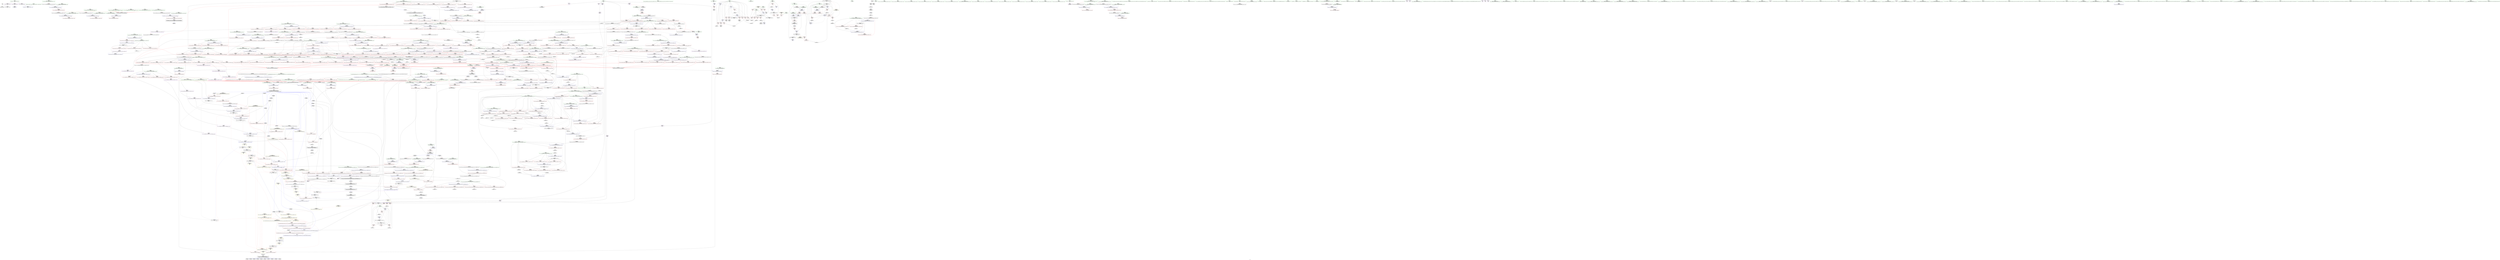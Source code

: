 digraph "SVFG" {
	label="SVFG";

	Node0x55e43e84db30 [shape=record,color=grey,label="{NodeID: 0\nNullPtr}"];
	Node0x55e43e84db30 -> Node0x55e43e8a1cf0[style=solid];
	Node0x55e43e84db30 -> Node0x55e43e8c1df0[style=solid];
	Node0x55e43e8a9b40 [shape=record,color=red,label="{NodeID: 443\n694\<--666\n\<--__comp.addr\n_ZSt10__pop_heapIPiN9__gnu_cxx5__ops15_Iter_less_iterEEvT_S4_S4_RT0_\n}"];
	Node0x55e43e928c10 [shape=record,color=black,label="{NodeID: 1218\nMR_211V_3 = PHI(MR_211V_4, MR_211V_2, )\npts\{1156 \}\n}"];
	Node0x55e43e928c10 -> Node0x55e43e8bfad0[style=dashed];
	Node0x55e43e928c10 -> Node0x55e43e8bfba0[style=dashed];
	Node0x55e43e928c10 -> Node0x55e43e8bfc70[style=dashed];
	Node0x55e43e928c10 -> Node0x55e43e8c8070[style=dashed];
	Node0x55e43e89ddb0 [shape=record,color=green,label="{NodeID: 111\n624\<--625\n_ZSt13__adjust_heapIPiliN9__gnu_cxx5__ops15_Iter_less_iterEEvT_T0_S5_T1_T2_\<--_ZSt13__adjust_heapIPiliN9__gnu_cxx5__ops15_Iter_less_iterEEvT_T0_S5_T1_T2__field_insensitive\n}"];
	Node0x55e43e99ee70 [shape=record,color=black,label="{NodeID: 1661\n1271 = PHI(1309, )\n|{<s0>83}}"];
	Node0x55e43e99ee70:s0 -> Node0x55e43e9a2000[style=solid,color=red];
	Node0x55e43e8bf380 [shape=record,color=red,label="{NodeID: 554\n1116\<--1087\n\<--__i\n_ZSt16__insertion_sortIPiN9__gnu_cxx5__ops15_Iter_less_iterEEvT_S4_T0_\n|{<s0>66}}"];
	Node0x55e43e8bf380:s0 -> Node0x55e43e9a34b0[style=solid,color=red];
	Node0x55e43e8a23d0 [shape=record,color=black,label="{NodeID: 222\n44\<--191\nmain_ret\<--\nmain\n}"];
	Node0x55e43e8c4e10 [shape=record,color=blue,label="{NodeID: 665\n660\<--656\n__first.addr\<--__first\n_ZSt10__pop_heapIPiN9__gnu_cxx5__ops15_Iter_less_iterEEvT_S4_S4_RT0_\n}"];
	Node0x55e43e8c4e10 -> Node0x55e43e8a9660[style=dashed];
	Node0x55e43e8c4e10 -> Node0x55e43e8a9730[style=dashed];
	Node0x55e43e8c4e10 -> Node0x55e43e8a9800[style=dashed];
	Node0x55e43e8affc0 [shape=record,color=red,label="{NodeID: 333\n115\<--57\n\<--p\nmain\n}"];
	Node0x55e43e8affc0 -> Node0x55e43e8b7b80[style=solid];
	Node0x55e43e8e3240 [shape=record,color=grey,label="{NodeID: 1108\n552 = Binary(550, 551, )\n}"];
	Node0x55e43e8e3240 -> Node0x55e43e8e33c0[style=solid];
	Node0x55e43e899ee0 [shape=record,color=green,label="{NodeID: 1\n7\<--1\n__dso_handle\<--dummyObj\nGlob }"];
	Node0x55e43e8a9c10 [shape=record,color=red,label="{NodeID: 444\n678\<--677\n\<--call\n_ZSt10__pop_heapIPiN9__gnu_cxx5__ops15_Iter_less_iterEEvT_S4_S4_RT0_\n}"];
	Node0x55e43e8a9c10 -> Node0x55e43e8c5150[style=solid];
	Node0x55e43e929110 [shape=record,color=black,label="{NodeID: 1219\nMR_12V_2 = PHI(MR_12V_3, MR_12V_1, )\npts\{10 \}\n|{<s0>20|<s1>72|<s2>72}}"];
	Node0x55e43e929110:s0 -> Node0x55e43e92af10[style=dashed,color=blue];
	Node0x55e43e929110:s1 -> Node0x55e43e8c0700[style=dashed,color=red];
	Node0x55e43e929110:s2 -> Node0x55e43e9203f0[style=dashed,color=red];
	Node0x55e43e89deb0 [shape=record,color=green,label="{NodeID: 112\n639\<--640\nthis.addr\<--this.addr_field_insensitive\n_ZNK9__gnu_cxx5__ops15_Iter_less_iterclIPiS3_EEbT_T0_\n}"];
	Node0x55e43e89deb0 -> Node0x55e43e8a9250[style=solid];
	Node0x55e43e89deb0 -> Node0x55e43e8c4ba0[style=solid];
	Node0x55e43e99efb0 [shape=record,color=black,label="{NodeID: 1662\n1273 = PHI(1309, )\n|{<s0>83}}"];
	Node0x55e43e99efb0:s0 -> Node0x55e43e9a2110[style=solid,color=red];
	Node0x55e43e8bf450 [shape=record,color=red,label="{NodeID: 555\n1121\<--1087\n\<--__i\n_ZSt16__insertion_sortIPiN9__gnu_cxx5__ops15_Iter_less_iterEEvT_S4_T0_\n|{<s0>67}}"];
	Node0x55e43e8bf450:s0 -> Node0x55e43e9a4bf0[style=solid,color=red];
	Node0x55e43e9348e0 [shape=record,color=yellow,style=double,label="{NodeID: 1330\n16V_1 = ENCHI(MR_16V_0)\npts\{48 \}\nFun[main]}"];
	Node0x55e43e9348e0 -> Node0x55e43e8aede0[style=dashed];
	Node0x55e43e8a24a0 [shape=record,color=black,label="{NodeID: 223\n218\<--241\n_ZSt3maxIiERKT_S2_S2__ret\<--\n_ZSt3maxIiERKT_S2_S2_\n|{<s0>8}}"];
	Node0x55e43e8a24a0:s0 -> Node0x55e43e99b740[style=solid,color=blue];
	Node0x55e43e8c4ee0 [shape=record,color=blue,label="{NodeID: 666\n662\<--657\n__last.addr\<--__last\n_ZSt10__pop_heapIPiN9__gnu_cxx5__ops15_Iter_less_iterEEvT_S4_S4_RT0_\n}"];
	Node0x55e43e8c4ee0 -> Node0x55e43e8a98d0[style=dashed];
	Node0x55e43e8b0090 [shape=record,color=red,label="{NodeID: 334\n134\<--57\n\<--p\nmain\n}"];
	Node0x55e43e8b0090 -> Node0x55e43e8b7280[style=solid];
	Node0x55e43e8e33c0 [shape=record,color=grey,label="{NodeID: 1109\n553 = Binary(552, 273, )\n}"];
	Node0x55e43e8e33c0 -> Node0x55e43e8b9f80[style=solid];
	Node0x55e43e899f70 [shape=record,color=green,label="{NodeID: 2\n11\<--1\n.str\<--dummyObj\nGlob }"];
	Node0x55e43e8a9ce0 [shape=record,color=red,label="{NodeID: 445\n682\<--681\n\<--call1\n_ZSt10__pop_heapIPiN9__gnu_cxx5__ops15_Iter_less_iterEEvT_S4_S4_RT0_\n}"];
	Node0x55e43e8a9ce0 -> Node0x55e43e8c5220[style=solid];
	Node0x55e43e929610 [shape=record,color=black,label="{NodeID: 1220\nMR_177V_5 = PHI(MR_177V_6, MR_177V_4, )\npts\{994 \}\n}"];
	Node0x55e43e929610 -> Node0x55e43e8bdf30[style=dashed];
	Node0x55e43e929610 -> Node0x55e43e8be000[style=dashed];
	Node0x55e43e929610 -> Node0x55e43e8be0d0[style=dashed];
	Node0x55e43e929610 -> Node0x55e43e8be1a0[style=dashed];
	Node0x55e43e929610 -> Node0x55e43e8be270[style=dashed];
	Node0x55e43e929610 -> Node0x55e43e8c7100[style=dashed];
	Node0x55e43e929610 -> Node0x55e43e8c71d0[style=dashed];
	Node0x55e43e89df80 [shape=record,color=green,label="{NodeID: 113\n641\<--642\n__it1.addr\<--__it1.addr_field_insensitive\n_ZNK9__gnu_cxx5__ops15_Iter_less_iterclIPiS3_EEbT_T0_\n}"];
	Node0x55e43e89df80 -> Node0x55e43e8a9320[style=solid];
	Node0x55e43e89df80 -> Node0x55e43e8c4c70[style=solid];
	Node0x55e43e99f0f0 [shape=record,color=black,label="{NodeID: 1663\n1274 = PHI(1285, )\n}"];
	Node0x55e43e99f0f0 -> Node0x55e43e8abbf0[style=solid];
	Node0x55e43e8bf520 [shape=record,color=red,label="{NodeID: 556\n1122\<--1087\n\<--__i\n_ZSt16__insertion_sortIPiN9__gnu_cxx5__ops15_Iter_less_iterEEvT_S4_T0_\n}"];
	Node0x55e43e8bf520 -> Node0x55e43e8adb30[style=solid];
	Node0x55e43e8a2570 [shape=record,color=black,label="{NodeID: 224\n269\<--267\nsub.ptr.lhs.cast\<--\n_ZSt6__sortIPiN9__gnu_cxx5__ops15_Iter_less_iterEEvT_S4_T0_\n}"];
	Node0x55e43e8a2570 -> Node0x55e43e8b6980[style=solid];
	Node0x55e43e8c4fb0 [shape=record,color=blue,label="{NodeID: 667\n664\<--658\n__result.addr\<--__result\n_ZSt10__pop_heapIPiN9__gnu_cxx5__ops15_Iter_less_iterEEvT_S4_S4_RT0_\n}"];
	Node0x55e43e8c4fb0 -> Node0x55e43e8a99a0[style=dashed];
	Node0x55e43e8c4fb0 -> Node0x55e43e8a9a70[style=dashed];
	Node0x55e43e8b0160 [shape=record,color=red,label="{NodeID: 335\n156\<--57\n\<--p\nmain\n}"];
	Node0x55e43e8b0160 -> Node0x55e43e8b9380[style=solid];
	Node0x55e43e8e3540 [shape=record,color=grey,label="{NodeID: 1110\n277 = Binary(274, 278, )\n|{<s0>13}}"];
	Node0x55e43e8e3540:s0 -> Node0x55e43e9a0100[style=solid,color=red];
	Node0x55e43e89a220 [shape=record,color=green,label="{NodeID: 3\n13\<--1\n.str.1\<--dummyObj\nGlob }"];
	Node0x55e43e8a9db0 [shape=record,color=red,label="{NodeID: 446\n693\<--692\n\<--call2\n_ZSt10__pop_heapIPiN9__gnu_cxx5__ops15_Iter_less_iterEEvT_S4_S4_RT0_\n|{<s0>36}}"];
	Node0x55e43e8a9db0:s0 -> Node0x55e43e9a1850[style=solid,color=red];
	Node0x55e43e89e050 [shape=record,color=green,label="{NodeID: 114\n643\<--644\n__it2.addr\<--__it2.addr_field_insensitive\n_ZNK9__gnu_cxx5__ops15_Iter_less_iterclIPiS3_EEbT_T0_\n}"];
	Node0x55e43e89e050 -> Node0x55e43e8a93f0[style=solid];
	Node0x55e43e89e050 -> Node0x55e43e8c4d40[style=solid];
	Node0x55e43e99f230 [shape=record,color=black,label="{NodeID: 1664\n1305 = PHI(1316, )\n}"];
	Node0x55e43e99f230 -> Node0x55e43e8abd90[style=solid];
	Node0x55e43e8bf5f0 [shape=record,color=red,label="{NodeID: 557\n1132\<--1087\n\<--__i\n_ZSt16__insertion_sortIPiN9__gnu_cxx5__ops15_Iter_less_iterEEvT_S4_T0_\n|{<s0>70}}"];
	Node0x55e43e8bf5f0:s0 -> Node0x55e43e9a6d40[style=solid,color=red];
	Node0x55e43e934aa0 [shape=record,color=yellow,style=double,label="{NodeID: 1332\n20V_1 = ENCHI(MR_20V_0)\npts\{52 \}\nFun[main]}"];
	Node0x55e43e934aa0 -> Node0x55e43e8af120[style=dashed];
	Node0x55e43e934aa0 -> Node0x55e43e8af1f0[style=dashed];
	Node0x55e43e934aa0 -> Node0x55e43e8af2c0[style=dashed];
	Node0x55e43e8a2640 [shape=record,color=black,label="{NodeID: 225\n270\<--268\nsub.ptr.rhs.cast\<--\n_ZSt6__sortIPiN9__gnu_cxx5__ops15_Iter_less_iterEEvT_S4_T0_\n}"];
	Node0x55e43e8a2640 -> Node0x55e43e8b6980[style=solid];
	Node0x55e43e8c5080 [shape=record,color=blue,label="{NodeID: 668\n666\<--659\n__comp.addr\<--__comp\n_ZSt10__pop_heapIPiN9__gnu_cxx5__ops15_Iter_less_iterEEvT_S4_S4_RT0_\n}"];
	Node0x55e43e8c5080 -> Node0x55e43e8a9b40[style=dashed];
	Node0x55e43e8b0230 [shape=record,color=red,label="{NodeID: 336\n181\<--59\n\<--maxx\nmain\n}"];
	Node0x55e43e8b6980 [shape=record,color=grey,label="{NodeID: 1111\n271 = Binary(269, 270, )\n}"];
	Node0x55e43e8b6980 -> Node0x55e43e8b6c80[style=solid];
	Node0x55e43e89a2b0 [shape=record,color=green,label="{NodeID: 4\n16\<--1\n\<--dummyObj\nCan only get source location for instruction, argument, global var or function.}"];
	Node0x55e43e8a9e80 [shape=record,color=red,label="{NodeID: 447\n702\<--699\n\<--__t.addr\n_ZSt4moveIRiEONSt16remove_referenceIT_E4typeEOS2_\n}"];
	Node0x55e43e8a9e80 -> Node0x55e43e8ab7e0[style=solid];
	Node0x55e43e8a2a80 [shape=record,color=green,label="{NodeID: 115\n660\<--661\n__first.addr\<--__first.addr_field_insensitive\n_ZSt10__pop_heapIPiN9__gnu_cxx5__ops15_Iter_less_iterEEvT_S4_S4_RT0_\n}"];
	Node0x55e43e8a2a80 -> Node0x55e43e8a9660[style=solid];
	Node0x55e43e8a2a80 -> Node0x55e43e8a9730[style=solid];
	Node0x55e43e8a2a80 -> Node0x55e43e8a9800[style=solid];
	Node0x55e43e8a2a80 -> Node0x55e43e8c4e10[style=solid];
	Node0x55e43e99f370 [shape=record,color=black,label="{NodeID: 1665\n247 = PHI(209, )\n0th arg _ZSt6__sortIPiN9__gnu_cxx5__ops15_Iter_less_iterEEvT_S4_T0_ }"];
	Node0x55e43e99f370 -> Node0x55e43e8c30d0[style=solid];
	Node0x55e43e8bf6c0 [shape=record,color=red,label="{NodeID: 558\n1141\<--1087\n\<--__i\n_ZSt16__insertion_sortIPiN9__gnu_cxx5__ops15_Iter_less_iterEEvT_S4_T0_\n}"];
	Node0x55e43e8bf6c0 -> Node0x55e43e8adc00[style=solid];
	Node0x55e43e8a2710 [shape=record,color=black,label="{NodeID: 226\n319\<--317\nsub.ptr.lhs.cast\<--\n_ZSt16__introsort_loopIPilN9__gnu_cxx5__ops15_Iter_less_iterEEvT_S4_T0_T1_\n}"];
	Node0x55e43e8a2710 -> Node0x55e43e8b7100[style=solid];
	Node0x55e43e8c5150 [shape=record,color=blue,label="{NodeID: 669\n668\<--678\n__value\<--\n_ZSt10__pop_heapIPiN9__gnu_cxx5__ops15_Iter_less_iterEEvT_S4_S4_RT0_\n}"];
	Node0x55e43e8c5150 -> Node0x55e43e8a9ce0[style=dashed];
	Node0x55e43e8c5150 -> Node0x55e43e8a9db0[style=dashed];
	Node0x55e43e8b0300 [shape=record,color=red,label="{NodeID: 337\n120\<--61\n\<--honor\nmain\n}"];
	Node0x55e43e8b0300 -> Node0x55e43e8ebbd0[style=solid];
	Node0x55e43e8b6b00 [shape=record,color=grey,label="{NodeID: 1112\n93 = Binary(92, 70, )\n}"];
	Node0x55e43e8b6b00 -> Node0x55e43e8c2160[style=solid];
	Node0x55e43e89a340 [shape=record,color=green,label="{NodeID: 5\n64\<--1\n\<--dummyObj\nCan only get source location for instruction, argument, global var or function.}"];
	Node0x55e43e8a9f50 [shape=record,color=red,label="{NodeID: 448\n746\<--711\n\<--__first.addr\n_ZSt13__adjust_heapIPiliN9__gnu_cxx5__ops15_Iter_less_iterEEvT_T0_S5_T1_T2_\n}"];
	Node0x55e43e8a9f50 -> Node0x55e43e8ae350[style=solid];
	Node0x55e43e92a510 [shape=record,color=black,label="{NodeID: 1223\nMR_12V_2 = PHI(MR_12V_3, MR_12V_1, )\npts\{10 \}\n|{<s0>23|<s1>29|<s2>29|<s3>29}}"];
	Node0x55e43e92a510:s0 -> Node0x55e43e8ce460[style=dashed,color=blue];
	Node0x55e43e92a510:s1 -> Node0x55e43e8a9c10[style=dashed,color=red];
	Node0x55e43e92a510:s2 -> Node0x55e43e8a9ce0[style=dashed,color=red];
	Node0x55e43e92a510:s3 -> Node0x55e43e8c5220[style=dashed,color=red];
	Node0x55e43e8a2b50 [shape=record,color=green,label="{NodeID: 116\n662\<--663\n__last.addr\<--__last.addr_field_insensitive\n_ZSt10__pop_heapIPiN9__gnu_cxx5__ops15_Iter_less_iterEEvT_S4_S4_RT0_\n}"];
	Node0x55e43e8a2b50 -> Node0x55e43e8a98d0[style=solid];
	Node0x55e43e8a2b50 -> Node0x55e43e8c4ee0[style=solid];
	Node0x55e43e99f4b0 [shape=record,color=black,label="{NodeID: 1666\n248 = PHI(210, )\n1st arg _ZSt6__sortIPiN9__gnu_cxx5__ops15_Iter_less_iterEEvT_S4_T0_ }"];
	Node0x55e43e99f4b0 -> Node0x55e43e8c31a0[style=solid];
	Node0x55e43e8bf790 [shape=record,color=red,label="{NodeID: 559\n1118\<--1117\n\<--call3\n_ZSt16__insertion_sortIPiN9__gnu_cxx5__ops15_Iter_less_iterEEvT_S4_T0_\n}"];
	Node0x55e43e8bf790 -> Node0x55e43e8c7b90[style=solid];
	Node0x55e43e8a27e0 [shape=record,color=black,label="{NodeID: 227\n320\<--318\nsub.ptr.rhs.cast\<--\n_ZSt16__introsort_loopIPilN9__gnu_cxx5__ops15_Iter_less_iterEEvT_S4_T0_T1_\n}"];
	Node0x55e43e8a27e0 -> Node0x55e43e8b7100[style=solid];
	Node0x55e43e8c5220 [shape=record,color=blue,label="{NodeID: 670\n683\<--682\n\<--\n_ZSt10__pop_heapIPiN9__gnu_cxx5__ops15_Iter_less_iterEEvT_S4_S4_RT0_\n|{|<s1>36}}"];
	Node0x55e43e8c5220 -> Node0x55e43e8a9db0[style=dashed];
	Node0x55e43e8c5220:s1 -> Node0x55e43e92b910[style=dashed,color=red];
	Node0x55e43e8b03d0 [shape=record,color=red,label="{NodeID: 338\n144\<--61\n\<--honor\nmain\n}"];
	Node0x55e43e8b03d0 -> Node0x55e43e8b8000[style=solid];
	Node0x55e43e8b6c80 [shape=record,color=grey,label="{NodeID: 1113\n272 = Binary(271, 273, )\n|{<s0>12}}"];
	Node0x55e43e8b6c80:s0 -> Node0x55e43e9a6e90[style=solid,color=red];
	Node0x55e43e89a3d0 [shape=record,color=green,label="{NodeID: 6\n70\<--1\n\<--dummyObj\nCan only get source location for instruction, argument, global var or function.}"];
	Node0x55e43e8aa020 [shape=record,color=red,label="{NodeID: 449\n749\<--711\n\<--__first.addr\n_ZSt13__adjust_heapIPiliN9__gnu_cxx5__ops15_Iter_less_iterEEvT_T0_S5_T1_T2_\n}"];
	Node0x55e43e8aa020 -> Node0x55e43e8ae420[style=solid];
	Node0x55e43e92aa10 [shape=record,color=black,label="{NodeID: 1224\nMR_97V_3 = PHI(MR_97V_4, MR_97V_2, )\npts\{541 \}\n}"];
	Node0x55e43e92aa10 -> Node0x55e43e8a8210[style=dashed];
	Node0x55e43e92aa10 -> Node0x55e43e8a82e0[style=dashed];
	Node0x55e43e92aa10 -> Node0x55e43e8c4520[style=dashed];
	Node0x55e43e8a2c20 [shape=record,color=green,label="{NodeID: 117\n664\<--665\n__result.addr\<--__result.addr_field_insensitive\n_ZSt10__pop_heapIPiN9__gnu_cxx5__ops15_Iter_less_iterEEvT_S4_S4_RT0_\n}"];
	Node0x55e43e8a2c20 -> Node0x55e43e8a99a0[style=solid];
	Node0x55e43e8a2c20 -> Node0x55e43e8a9a70[style=solid];
	Node0x55e43e8a2c20 -> Node0x55e43e8c4fb0[style=solid];
	Node0x55e43e99f5f0 [shape=record,color=black,label="{NodeID: 1667\n568 = PHI(503, )\n0th arg _ZSt11__make_heapIPiN9__gnu_cxx5__ops15_Iter_less_iterEEvT_S4_RT0_ }"];
	Node0x55e43e99f5f0 -> Node0x55e43e8c45f0[style=solid];
	Node0x55e43e8bf860 [shape=record,color=red,label="{NodeID: 560\n1128\<--1127\n\<--call6\n_ZSt16__insertion_sortIPiN9__gnu_cxx5__ops15_Iter_less_iterEEvT_S4_T0_\n}"];
	Node0x55e43e8bf860 -> Node0x55e43e8c7c60[style=solid];
	Node0x55e43e8a28b0 [shape=record,color=black,label="{NodeID: 228\n365\<--361\ncast\<--\n_ZSt4__lgl\n}"];
	Node0x55e43e8c52f0 [shape=record,color=blue,label="{NodeID: 671\n699\<--698\n__t.addr\<--__t\n_ZSt4moveIRiEONSt16remove_referenceIT_E4typeEOS2_\n}"];
	Node0x55e43e8c52f0 -> Node0x55e43e8a9e80[style=dashed];
	Node0x55e43e8b04a0 [shape=record,color=red,label="{NodeID: 339\n159\<--61\n\<--honor\nmain\n}"];
	Node0x55e43e8b04a0 -> Node0x55e43e8e1740[style=solid];
	Node0x55e43e8b6e00 [shape=record,color=grey,label="{NodeID: 1114\n796 = Binary(795, 555, )\n}"];
	Node0x55e43e8b6e00 -> Node0x55e43e8c5d80[style=solid];
	Node0x55e43e89ac10 [shape=record,color=green,label="{NodeID: 7\n124\<--1\n\<--dummyObj\nCan only get source location for instruction, argument, global var or function.}"];
	Node0x55e43e8aa0f0 [shape=record,color=red,label="{NodeID: 450\n759\<--711\n\<--__first.addr\n_ZSt13__adjust_heapIPiliN9__gnu_cxx5__ops15_Iter_less_iterEEvT_T0_S5_T1_T2_\n}"];
	Node0x55e43e8aa0f0 -> Node0x55e43e8ae4f0[style=solid];
	Node0x55e43e92af10 [shape=record,color=black,label="{NodeID: 1225\nMR_12V_4 = PHI(MR_12V_5, MR_12V_3, )\npts\{10 \}\n|{<s0>14}}"];
	Node0x55e43e92af10:s0 -> Node0x55e43e918bf0[style=dashed,color=blue];
	Node0x55e43e8a2cf0 [shape=record,color=green,label="{NodeID: 118\n666\<--667\n__comp.addr\<--__comp.addr_field_insensitive\n_ZSt10__pop_heapIPiN9__gnu_cxx5__ops15_Iter_less_iterEEvT_S4_S4_RT0_\n}"];
	Node0x55e43e8a2cf0 -> Node0x55e43e8a9b40[style=solid];
	Node0x55e43e8a2cf0 -> Node0x55e43e8c5080[style=solid];
	Node0x55e43e99f730 [shape=record,color=black,label="{NodeID: 1668\n569 = PHI(504, )\n1st arg _ZSt11__make_heapIPiN9__gnu_cxx5__ops15_Iter_less_iterEEvT_S4_RT0_ }"];
	Node0x55e43e99f730 -> Node0x55e43e8c46c0[style=solid];
	Node0x55e43e8bf930 [shape=record,color=red,label="{NodeID: 561\n1165\<--1151\n\<--__first.addr\n_ZSt26__unguarded_insertion_sortIPiN9__gnu_cxx5__ops15_Iter_less_iterEEvT_S4_T0_\n}"];
	Node0x55e43e8bf930 -> Node0x55e43e8c7fa0[style=solid];
	Node0x55e43e8a2980 [shape=record,color=black,label="{NodeID: 229\n366\<--361\nconv\<--\n_ZSt4__lgl\n}"];
	Node0x55e43e8a2980 -> Node0x55e43e8b8c00[style=solid];
	Node0x55e43e8c53c0 [shape=record,color=blue,label="{NodeID: 672\n711\<--705\n__first.addr\<--__first\n_ZSt13__adjust_heapIPiliN9__gnu_cxx5__ops15_Iter_less_iterEEvT_T0_S5_T1_T2_\n}"];
	Node0x55e43e8c53c0 -> Node0x55e43e8a9f50[style=dashed];
	Node0x55e43e8c53c0 -> Node0x55e43e8aa020[style=dashed];
	Node0x55e43e8c53c0 -> Node0x55e43e8aa0f0[style=dashed];
	Node0x55e43e8c53c0 -> Node0x55e43e8aa1c0[style=dashed];
	Node0x55e43e8c53c0 -> Node0x55e43e8aa290[style=dashed];
	Node0x55e43e8c53c0 -> Node0x55e43e8aa360[style=dashed];
	Node0x55e43e8c53c0 -> Node0x55e43e8aa430[style=dashed];
	Node0x55e43e8b0570 [shape=record,color=red,label="{NodeID: 340\n130\<--129\n\<--arrayidx12\nmain\n}"];
	Node0x55e43e8b0570 -> Node0x55e43e8eba50[style=solid];
	Node0x55e43e8b6f80 [shape=record,color=grey,label="{NodeID: 1115\n322 = Binary(321, 273, )\n}"];
	Node0x55e43e8b6f80 -> Node0x55e43e8ba700[style=solid];
	Node0x55e43e89aca0 [shape=record,color=green,label="{NodeID: 8\n136\<--1\n\<--dummyObj\nCan only get source location for instruction, argument, global var or function.}"];
	Node0x55e43e8aa1c0 [shape=record,color=red,label="{NodeID: 451\n764\<--711\n\<--__first.addr\n_ZSt13__adjust_heapIPiliN9__gnu_cxx5__ops15_Iter_less_iterEEvT_T0_S5_T1_T2_\n}"];
	Node0x55e43e8aa1c0 -> Node0x55e43e8ae5c0[style=solid];
	Node0x55e43e92b410 [shape=record,color=black,label="{NodeID: 1226\nMR_12V_6 = PHI(MR_12V_3, MR_12V_2, )\npts\{10 \}\n|{<s0>13|<s1>17}}"];
	Node0x55e43e92b410:s0 -> Node0x55e43e8ce720[style=dashed,color=blue];
	Node0x55e43e92b410:s1 -> Node0x55e43e9169f0[style=dashed,color=blue];
	Node0x55e43e8a2dc0 [shape=record,color=green,label="{NodeID: 119\n668\<--669\n__value\<--__value_field_insensitive\n_ZSt10__pop_heapIPiN9__gnu_cxx5__ops15_Iter_less_iterEEvT_S4_S4_RT0_\n|{|<s1>35}}"];
	Node0x55e43e8a2dc0 -> Node0x55e43e8c5150[style=solid];
	Node0x55e43e8a2dc0:s1 -> Node0x55e43e9a34b0[style=solid,color=red];
	Node0x55e43e99f870 [shape=record,color=black,label="{NodeID: 1669\n570 = PHI(490, )\n2nd arg _ZSt11__make_heapIPiN9__gnu_cxx5__ops15_Iter_less_iterEEvT_S4_RT0_ }"];
	Node0x55e43e99f870 -> Node0x55e43e8c4790[style=solid];
	Node0x55e43e8bfa00 [shape=record,color=red,label="{NodeID: 562\n1169\<--1153\n\<--__last.addr\n_ZSt26__unguarded_insertion_sortIPiN9__gnu_cxx5__ops15_Iter_less_iterEEvT_S4_T0_\n}"];
	Node0x55e43e8bfa00 -> Node0x55e43e8b9b00[style=solid];
	Node0x55e43e8aabb0 [shape=record,color=black,label="{NodeID: 230\n355\<--367\n_ZSt4__lgl_ret\<--sub\n_ZSt4__lgl\n|{<s0>12}}"];
	Node0x55e43e8aabb0:s0 -> Node0x55e43e99bc70[style=solid,color=blue];
	Node0x55e43e8c5490 [shape=record,color=blue,label="{NodeID: 673\n713\<--706\n__holeIndex.addr\<--__holeIndex\n_ZSt13__adjust_heapIPiliN9__gnu_cxx5__ops15_Iter_less_iterEEvT_T0_S5_T1_T2_\n}"];
	Node0x55e43e8c5490 -> Node0x55e43e8aa500[style=dashed];
	Node0x55e43e8c5490 -> Node0x55e43e8aa5d0[style=dashed];
	Node0x55e43e8c5490 -> Node0x55e43e8aa6a0[style=dashed];
	Node0x55e43e8c5490 -> Node0x55e43e8aa770[style=dashed];
	Node0x55e43e8c5490 -> Node0x55e43e8c5b10[style=dashed];
	Node0x55e43e8c5490 -> Node0x55e43e8c5d80[style=dashed];
	Node0x55e43e8c5490 -> Node0x55e43e91eaf0[style=dashed];
	Node0x55e43e8b0640 [shape=record,color=red,label="{NodeID: 341\n140\<--139\n\<--arrayidx15\nmain\n}"];
	Node0x55e43e8b0640 -> Node0x55e43e8b8300[style=solid];
	Node0x55e43e8b7100 [shape=record,color=grey,label="{NodeID: 1116\n321 = Binary(319, 320, )\n}"];
	Node0x55e43e8b7100 -> Node0x55e43e8b6f80[style=solid];
	Node0x55e43e89ad30 [shape=record,color=green,label="{NodeID: 9\n273\<--1\n\<--dummyObj\nCan only get source location for instruction, argument, global var or function.}"];
	Node0x55e43e8aa290 [shape=record,color=red,label="{NodeID: 452\n785\<--711\n\<--__first.addr\n_ZSt13__adjust_heapIPiliN9__gnu_cxx5__ops15_Iter_less_iterEEvT_T0_S5_T1_T2_\n}"];
	Node0x55e43e8aa290 -> Node0x55e43e8ae690[style=solid];
	Node0x55e43e92b910 [shape=record,color=black,label="{NodeID: 1227\nMR_12V_2 = PHI(MR_12V_3, MR_12V_1, )\npts\{10 \}\n|{|<s5>37}}"];
	Node0x55e43e92b910 -> Node0x55e43e8bb350[style=dashed];
	Node0x55e43e92b910 -> Node0x55e43e8bb420[style=dashed];
	Node0x55e43e92b910 -> Node0x55e43e8c5a40[style=dashed];
	Node0x55e43e92b910 -> Node0x55e43e8c5cb0[style=dashed];
	Node0x55e43e92b910 -> Node0x55e43e91e5f0[style=dashed];
	Node0x55e43e92b910:s5 -> Node0x55e43e9370c0[style=dashed,color=red];
	Node0x55e43e8a2e90 [shape=record,color=green,label="{NodeID: 120\n670\<--671\nagg.tmp\<--agg.tmp_field_insensitive\n_ZSt10__pop_heapIPiN9__gnu_cxx5__ops15_Iter_less_iterEEvT_S4_S4_RT0_\n}"];
	Node0x55e43e99f9b0 [shape=record,color=black,label="{NodeID: 1670\n197 = PHI(100, )\n0th arg _ZSt4sortIPiEvT_S1_ }"];
	Node0x55e43e99f9b0 -> Node0x55e43e8c2bf0[style=solid];
	Node0x55e43e8bfad0 [shape=record,color=red,label="{NodeID: 563\n1168\<--1155\n\<--__i\n_ZSt26__unguarded_insertion_sortIPiN9__gnu_cxx5__ops15_Iter_less_iterEEvT_S4_T0_\n}"];
	Node0x55e43e8bfad0 -> Node0x55e43e8b9b00[style=solid];
	Node0x55e43e8aac80 [shape=record,color=black,label="{NodeID: 231\n389\<--387\nsub.ptr.lhs.cast\<--\n_ZSt22__final_insertion_sortIPiN9__gnu_cxx5__ops15_Iter_less_iterEEvT_S4_T0_\n}"];
	Node0x55e43e8aac80 -> Node0x55e43e8b8600[style=solid];
	Node0x55e43e8c5560 [shape=record,color=blue,label="{NodeID: 674\n715\<--707\n__len.addr\<--__len\n_ZSt13__adjust_heapIPiliN9__gnu_cxx5__ops15_Iter_less_iterEEvT_T0_S5_T1_T2_\n}"];
	Node0x55e43e8c5560 -> Node0x55e43e8aa910[style=dashed];
	Node0x55e43e8c5560 -> Node0x55e43e8aa9e0[style=dashed];
	Node0x55e43e8c5560 -> Node0x55e43e8aaab0[style=dashed];
	Node0x55e43e8b0710 [shape=record,color=red,label="{NodeID: 342\n152\<--151\n\<--arrayidx18\nmain\n}"];
	Node0x55e43e8b0710 -> Node0x55e43e8ebed0[style=solid];
	Node0x55e43e8b7280 [shape=record,color=grey,label="{NodeID: 1117\n135 = Binary(134, 136, )\n}"];
	Node0x55e43e8b7280 -> Node0x55e43e8a2160[style=solid];
	Node0x55e43e8b7280 -> Node0x55e43e8c2570[style=solid];
	Node0x55e43e89adc0 [shape=record,color=green,label="{NodeID: 10\n278\<--1\n\<--dummyObj\nCan only get source location for instruction, argument, global var or function.}"];
	Node0x55e43e8aa360 [shape=record,color=red,label="{NodeID: 453\n791\<--711\n\<--__first.addr\n_ZSt13__adjust_heapIPiliN9__gnu_cxx5__ops15_Iter_less_iterEEvT_T0_S5_T1_T2_\n}"];
	Node0x55e43e8aa360 -> Node0x55e43e8ae760[style=solid];
	Node0x55e43e8a2f60 [shape=record,color=green,label="{NodeID: 121\n699\<--700\n__t.addr\<--__t.addr_field_insensitive\n_ZSt4moveIRiEONSt16remove_referenceIT_E4typeEOS2_\n}"];
	Node0x55e43e8a2f60 -> Node0x55e43e8a9e80[style=solid];
	Node0x55e43e8a2f60 -> Node0x55e43e8c52f0[style=solid];
	Node0x55e43e99faf0 [shape=record,color=black,label="{NodeID: 1671\n198 = PHI(99, )\n1st arg _ZSt4sortIPiEvT_S1_ }"];
	Node0x55e43e99faf0 -> Node0x55e43e8c2cc0[style=solid];
	Node0x55e43e8bfba0 [shape=record,color=red,label="{NodeID: 564\n1172\<--1155\n\<--__i\n_ZSt26__unguarded_insertion_sortIPiN9__gnu_cxx5__ops15_Iter_less_iterEEvT_S4_T0_\n|{<s0>72}}"];
	Node0x55e43e8bfba0:s0 -> Node0x55e43e9a6d40[style=solid,color=red];
	Node0x55e43e8aad50 [shape=record,color=black,label="{NodeID: 232\n390\<--388\nsub.ptr.rhs.cast\<--\n_ZSt22__final_insertion_sortIPiN9__gnu_cxx5__ops15_Iter_less_iterEEvT_S4_T0_\n}"];
	Node0x55e43e8aad50 -> Node0x55e43e8b8600[style=solid];
	Node0x55e43e8c5630 [shape=record,color=blue,label="{NodeID: 675\n717\<--708\n__value.addr\<--__value\n_ZSt13__adjust_heapIPiliN9__gnu_cxx5__ops15_Iter_less_iterEEvT_T0_S5_T1_T2_\n}"];
	Node0x55e43e8c5630 -> Node0x55e43e8bb350[style=dashed];
	Node0x55e43e8c5630 -> Node0x55e43e8bb420[style=dashed];
	Node0x55e43e8c5630 -> Node0x55e43e8bb4f0[style=dashed];
	Node0x55e43e8b07e0 [shape=record,color=red,label="{NodeID: 343\n165\<--164\n\<--arrayidx24\nmain\n}"];
	Node0x55e43e8b07e0 -> Node0x55e43e8e2640[style=solid];
	Node0x55e43e8b7400 [shape=record,color=grey,label="{NodeID: 1118\n606 = Binary(605, 278, )\n}"];
	Node0x55e43e8b7400 -> Node0x55e43e8c4930[style=solid];
	Node0x55e43e89aec0 [shape=record,color=green,label="{NodeID: 11\n324\<--1\n\<--dummyObj\nCan only get source location for instruction, argument, global var or function.}"];
	Node0x55e43e8aa430 [shape=record,color=red,label="{NodeID: 454\n805\<--711\n\<--__first.addr\n_ZSt13__adjust_heapIPiliN9__gnu_cxx5__ops15_Iter_less_iterEEvT_T0_S5_T1_T2_\n|{<s0>43}}"];
	Node0x55e43e8aa430:s0 -> Node0x55e43e9a2e70[style=solid,color=red];
	Node0x55e43e8a3030 [shape=record,color=green,label="{NodeID: 122\n709\<--710\n__comp\<--__comp_field_insensitive\n_ZSt13__adjust_heapIPiliN9__gnu_cxx5__ops15_Iter_less_iterEEvT_T0_S5_T1_T2_\n|{<s0>37|<s1>40}}"];
	Node0x55e43e8a3030:s0 -> Node0x55e43e9a6230[style=solid,color=red];
	Node0x55e43e8a3030:s1 -> Node0x55e43e99fc30[style=solid,color=red];
	Node0x55e43e99fc30 [shape=record,color=black,label="{NodeID: 1672\n815 = PHI(709, )\n0th arg _ZSt4moveIRN9__gnu_cxx5__ops15_Iter_less_iterEEONSt16remove_referenceIT_E4typeEOS5_ }"];
	Node0x55e43e99fc30 -> Node0x55e43e8c5e50[style=solid];
	Node0x55e43e8bfc70 [shape=record,color=red,label="{NodeID: 565\n1176\<--1155\n\<--__i\n_ZSt26__unguarded_insertion_sortIPiN9__gnu_cxx5__ops15_Iter_less_iterEEvT_S4_T0_\n}"];
	Node0x55e43e8bfc70 -> Node0x55e43e8adcd0[style=solid];
	Node0x55e43e9351d0 [shape=record,color=yellow,style=double,label="{NodeID: 1340\n12V_1 = ENCHI(MR_12V_0)\npts\{10 \}\nFun[_ZSt13move_backwardIPiS0_ET0_T_S2_S1_]|{<s0>75}}"];
	Node0x55e43e9351d0:s0 -> Node0x55e43e931a40[style=dashed,color=red];
	Node0x55e43e8aae20 [shape=record,color=black,label="{NodeID: 233\n462\<--460\nsub.ptr.lhs.cast\<--\n_ZSt27__unguarded_partition_pivotIPiN9__gnu_cxx5__ops15_Iter_less_iterEET_S4_S4_T0_\n}"];
	Node0x55e43e8aae20 -> Node0x55e43e8e1ec0[style=solid];
	Node0x55e43e8c5700 [shape=record,color=blue,label="{NodeID: 676\n719\<--731\n__topIndex\<--\n_ZSt13__adjust_heapIPiliN9__gnu_cxx5__ops15_Iter_less_iterEEvT_T0_S5_T1_T2_\n}"];
	Node0x55e43e8c5700 -> Node0x55e43e8ba990[style=dashed];
	Node0x55e43e8b08b0 [shape=record,color=red,label="{NodeID: 344\n173\<--170\n\<--call27\nmain\n}"];
	Node0x55e43e8b08b0 -> Node0x55e43e8c2980[style=solid];
	Node0x55e43e8b7580 [shape=record,color=grey,label="{NodeID: 1119\n605 = Binary(604, 278, )\n}"];
	Node0x55e43e8b7580 -> Node0x55e43e8b7400[style=solid];
	Node0x55e43e89afc0 [shape=record,color=green,label="{NodeID: 12\n328\<--1\n\<--dummyObj\nCan only get source location for instruction, argument, global var or function.|{<s0>36}}"];
	Node0x55e43e89afc0:s0 -> Node0x55e43e9a15b0[style=solid,color=red];
	Node0x55e43e8aa500 [shape=record,color=red,label="{NodeID: 455\n731\<--713\n\<--__holeIndex.addr\n_ZSt13__adjust_heapIPiliN9__gnu_cxx5__ops15_Iter_less_iterEEvT_T0_S5_T1_T2_\n}"];
	Node0x55e43e8aa500 -> Node0x55e43e8c5700[style=solid];
	Node0x55e43e8a3100 [shape=record,color=green,label="{NodeID: 123\n711\<--712\n__first.addr\<--__first.addr_field_insensitive\n_ZSt13__adjust_heapIPiliN9__gnu_cxx5__ops15_Iter_less_iterEEvT_T0_S5_T1_T2_\n}"];
	Node0x55e43e8a3100 -> Node0x55e43e8a9f50[style=solid];
	Node0x55e43e8a3100 -> Node0x55e43e8aa020[style=solid];
	Node0x55e43e8a3100 -> Node0x55e43e8aa0f0[style=solid];
	Node0x55e43e8a3100 -> Node0x55e43e8aa1c0[style=solid];
	Node0x55e43e8a3100 -> Node0x55e43e8aa290[style=solid];
	Node0x55e43e8a3100 -> Node0x55e43e8aa360[style=solid];
	Node0x55e43e8a3100 -> Node0x55e43e8aa430[style=solid];
	Node0x55e43e8a3100 -> Node0x55e43e8c53c0[style=solid];
	Node0x55e43e99fd70 [shape=record,color=black,label="{NodeID: 1673\n294 = PHI(265, 347, )\n0th arg _ZSt16__introsort_loopIPilN9__gnu_cxx5__ops15_Iter_less_iterEEvT_S4_T0_T1_ }"];
	Node0x55e43e99fd70 -> Node0x55e43e8c3270[style=solid];
	Node0x55e43e8bfd40 [shape=record,color=red,label="{NodeID: 566\n1194\<--1185\n\<--__first.addr\n_ZSt13move_backwardIPiS0_ET0_T_S2_S1_\n|{<s0>73}}"];
	Node0x55e43e8bfd40:s0 -> Node0x55e43e9a43c0[style=solid,color=red];
	Node0x55e43e8aaef0 [shape=record,color=black,label="{NodeID: 234\n463\<--461\nsub.ptr.rhs.cast\<--\n_ZSt27__unguarded_partition_pivotIPiN9__gnu_cxx5__ops15_Iter_less_iterEET_S4_S4_T0_\n}"];
	Node0x55e43e8aaef0 -> Node0x55e43e8e1ec0[style=solid];
	Node0x55e43e8c57d0 [shape=record,color=blue,label="{NodeID: 677\n721\<--733\n__secondChild\<--\n_ZSt13__adjust_heapIPiliN9__gnu_cxx5__ops15_Iter_less_iterEEvT_T0_S5_T1_T2_\n}"];
	Node0x55e43e8c57d0 -> Node0x55e43e8baa60[style=dashed];
	Node0x55e43e8c57d0 -> Node0x55e43e8bab30[style=dashed];
	Node0x55e43e8c57d0 -> Node0x55e43e8bb010[style=dashed];
	Node0x55e43e8c57d0 -> Node0x55e43e8bb0e0[style=dashed];
	Node0x55e43e8c57d0 -> Node0x55e43e8c58a0[style=dashed];
	Node0x55e43e8c57d0 -> Node0x55e43e8c5be0[style=dashed];
	Node0x55e43e8c57d0 -> Node0x55e43e91eff0[style=dashed];
	Node0x55e43e8b0980 [shape=record,color=red,label="{NodeID: 345\n209\<--199\n\<--__first.addr\n_ZSt4sortIPiEvT_S1_\n|{<s0>11}}"];
	Node0x55e43e8b0980:s0 -> Node0x55e43e99f370[style=solid,color=red];
	Node0x55e43e8b7700 [shape=record,color=grey,label="{NodeID: 1120\n602 = Binary(601, 273, )\n}"];
	Node0x55e43e8b7700 -> Node0x55e43e8c4860[style=solid];
	Node0x55e43e89b0c0 [shape=record,color=green,label="{NodeID: 13\n339\<--1\n\<--dummyObj\nCan only get source location for instruction, argument, global var or function.}"];
	Node0x55e43e8aa5d0 [shape=record,color=red,label="{NodeID: 456\n733\<--713\n\<--__holeIndex.addr\n_ZSt13__adjust_heapIPiliN9__gnu_cxx5__ops15_Iter_less_iterEEvT_T0_S5_T1_T2_\n}"];
	Node0x55e43e8aa5d0 -> Node0x55e43e8c57d0[style=solid];
	Node0x55e43e8a31d0 [shape=record,color=green,label="{NodeID: 124\n713\<--714\n__holeIndex.addr\<--__holeIndex.addr_field_insensitive\n_ZSt13__adjust_heapIPiliN9__gnu_cxx5__ops15_Iter_less_iterEEvT_T0_S5_T1_T2_\n}"];
	Node0x55e43e8a31d0 -> Node0x55e43e8aa500[style=solid];
	Node0x55e43e8a31d0 -> Node0x55e43e8aa5d0[style=solid];
	Node0x55e43e8a31d0 -> Node0x55e43e8aa6a0[style=solid];
	Node0x55e43e8a31d0 -> Node0x55e43e8aa770[style=solid];
	Node0x55e43e8a31d0 -> Node0x55e43e8aa840[style=solid];
	Node0x55e43e8a31d0 -> Node0x55e43e8c5490[style=solid];
	Node0x55e43e8a31d0 -> Node0x55e43e8c5b10[style=solid];
	Node0x55e43e8a31d0 -> Node0x55e43e8c5d80[style=solid];
	Node0x55e43e99ff80 [shape=record,color=black,label="{NodeID: 1674\n295 = PHI(266, 348, )\n1st arg _ZSt16__introsort_loopIPilN9__gnu_cxx5__ops15_Iter_less_iterEEvT_S4_T0_T1_ }"];
	Node0x55e43e99ff80 -> Node0x55e43e8c3340[style=solid];
	Node0x55e43e8bfe10 [shape=record,color=red,label="{NodeID: 567\n1198\<--1187\n\<--__last.addr\n_ZSt13move_backwardIPiS0_ET0_T_S2_S1_\n|{<s0>74}}"];
	Node0x55e43e8bfe10:s0 -> Node0x55e43e9a43c0[style=solid,color=red];
	Node0x55e43e935390 [shape=record,color=yellow,style=double,label="{NodeID: 1342\n2V_1 = ENCHI(MR_2V_0)\npts\{60 \}\nFun[_ZSt3maxIiERKT_S2_S2_]}"];
	Node0x55e43e935390 -> Node0x55e43e8b0f30[style=dashed];
	Node0x55e43e8aafc0 [shape=record,color=black,label="{NodeID: 235\n442\<--482\n_ZSt27__unguarded_partition_pivotIPiN9__gnu_cxx5__ops15_Iter_less_iterEET_S4_S4_T0__ret\<--call\n_ZSt27__unguarded_partition_pivotIPiN9__gnu_cxx5__ops15_Iter_less_iterEET_S4_S4_T0_\n|{<s0>16}}"];
	Node0x55e43e8aafc0:s0 -> Node0x55e43e99be30[style=solid,color=blue];
	Node0x55e43e8c58a0 [shape=record,color=blue,label="{NodeID: 678\n721\<--744\n__secondChild\<--mul\n_ZSt13__adjust_heapIPiliN9__gnu_cxx5__ops15_Iter_less_iterEEvT_T0_S5_T1_T2_\n}"];
	Node0x55e43e8c58a0 -> Node0x55e43e8baa60[style=dashed];
	Node0x55e43e8c58a0 -> Node0x55e43e8bab30[style=dashed];
	Node0x55e43e8c58a0 -> Node0x55e43e8bac00[style=dashed];
	Node0x55e43e8c58a0 -> Node0x55e43e8bacd0[style=dashed];
	Node0x55e43e8c58a0 -> Node0x55e43e8bada0[style=dashed];
	Node0x55e43e8c58a0 -> Node0x55e43e8bae70[style=dashed];
	Node0x55e43e8c58a0 -> Node0x55e43e8baf40[style=dashed];
	Node0x55e43e8c58a0 -> Node0x55e43e8bb010[style=dashed];
	Node0x55e43e8c58a0 -> Node0x55e43e8bb0e0[style=dashed];
	Node0x55e43e8c58a0 -> Node0x55e43e8c58a0[style=dashed];
	Node0x55e43e8c58a0 -> Node0x55e43e8c5970[style=dashed];
	Node0x55e43e8c58a0 -> Node0x55e43e8c5be0[style=dashed];
	Node0x55e43e8c58a0 -> Node0x55e43e91eff0[style=dashed];
	Node0x55e43e8b0a50 [shape=record,color=red,label="{NodeID: 346\n210\<--201\n\<--__last.addr\n_ZSt4sortIPiEvT_S1_\n|{<s0>11}}"];
	Node0x55e43e8b0a50:s0 -> Node0x55e43e99f4b0[style=solid,color=red];
	Node0x55e43e8b7880 [shape=record,color=grey,label="{NodeID: 1121\n601 = Binary(599, 600, )\n}"];
	Node0x55e43e8b7880 -> Node0x55e43e8b7700[style=solid];
	Node0x55e43e89b1c0 [shape=record,color=green,label="{NodeID: 14\n362\<--1\n\<--dummyObj\nCan only get source location for instruction, argument, global var or function.}"];
	Node0x55e43e8aa6a0 [shape=record,color=red,label="{NodeID: 457\n765\<--713\n\<--__holeIndex.addr\n_ZSt13__adjust_heapIPiliN9__gnu_cxx5__ops15_Iter_less_iterEEvT_T0_S5_T1_T2_\n}"];
	Node0x55e43e8a32a0 [shape=record,color=green,label="{NodeID: 125\n715\<--716\n__len.addr\<--__len.addr_field_insensitive\n_ZSt13__adjust_heapIPiliN9__gnu_cxx5__ops15_Iter_less_iterEEvT_T0_S5_T1_T2_\n}"];
	Node0x55e43e8a32a0 -> Node0x55e43e8aa910[style=solid];
	Node0x55e43e8a32a0 -> Node0x55e43e8aa9e0[style=solid];
	Node0x55e43e8a32a0 -> Node0x55e43e8aaab0[style=solid];
	Node0x55e43e8a32a0 -> Node0x55e43e8c5560[style=solid];
	Node0x55e43e9a0100 [shape=record,color=black,label="{NodeID: 1675\n296 = PHI(277, 349, )\n2nd arg _ZSt16__introsort_loopIPilN9__gnu_cxx5__ops15_Iter_less_iterEEvT_S4_T0_T1_ }"];
	Node0x55e43e9a0100 -> Node0x55e43e8c3410[style=solid];
	Node0x55e43e8bfee0 [shape=record,color=red,label="{NodeID: 568\n1200\<--1189\n\<--__result.addr\n_ZSt13move_backwardIPiS0_ET0_T_S2_S1_\n|{<s0>75}}"];
	Node0x55e43e8bfee0:s0 -> Node0x55e43e9a1bc0[style=solid,color=red];
	Node0x55e43e9354a0 [shape=record,color=yellow,style=double,label="{NodeID: 1343\n4V_1 = ENCHI(MR_4V_0)\npts\{62 \}\nFun[_ZSt3maxIiERKT_S2_S2_]}"];
	Node0x55e43e9354a0 -> Node0x55e43e8b1000[style=dashed];
	Node0x55e43e8ab090 [shape=record,color=black,label="{NodeID: 236\n550\<--548\nsub.ptr.lhs.cast\<--\n_ZSt11__sort_heapIPiN9__gnu_cxx5__ops15_Iter_less_iterEEvT_S4_RT0_\n}"];
	Node0x55e43e8ab090 -> Node0x55e43e8e3240[style=solid];
	Node0x55e43e8c5970 [shape=record,color=blue,label="{NodeID: 679\n721\<--756\n__secondChild\<--dec\n_ZSt13__adjust_heapIPiliN9__gnu_cxx5__ops15_Iter_less_iterEEvT_T0_S5_T1_T2_\n}"];
	Node0x55e43e8c5970 -> Node0x55e43e8baa60[style=dashed];
	Node0x55e43e8c5970 -> Node0x55e43e8bab30[style=dashed];
	Node0x55e43e8c5970 -> Node0x55e43e8bae70[style=dashed];
	Node0x55e43e8c5970 -> Node0x55e43e8baf40[style=dashed];
	Node0x55e43e8c5970 -> Node0x55e43e8bb010[style=dashed];
	Node0x55e43e8c5970 -> Node0x55e43e8bb0e0[style=dashed];
	Node0x55e43e8c5970 -> Node0x55e43e8c58a0[style=dashed];
	Node0x55e43e8c5970 -> Node0x55e43e8c5be0[style=dashed];
	Node0x55e43e8c5970 -> Node0x55e43e91eff0[style=dashed];
	Node0x55e43e8b0b20 [shape=record,color=red,label="{NodeID: 347\n241\<--221\n\<--retval\n_ZSt3maxIiERKT_S2_S2_\n}"];
	Node0x55e43e8b0b20 -> Node0x55e43e8a24a0[style=solid];
	Node0x55e43e8b7a00 [shape=record,color=grey,label="{NodeID: 1122\n1356 = Binary(328, 1355, )\n}"];
	Node0x55e43e89b2c0 [shape=record,color=green,label="{NodeID: 15\n368\<--1\n\<--dummyObj\nCan only get source location for instruction, argument, global var or function.}"];
	Node0x55e43e8aa770 [shape=record,color=red,label="{NodeID: 458\n792\<--713\n\<--__holeIndex.addr\n_ZSt13__adjust_heapIPiliN9__gnu_cxx5__ops15_Iter_less_iterEEvT_T0_S5_T1_T2_\n}"];
	Node0x55e43e92d710 [shape=record,color=black,label="{NodeID: 1233\nMR_2V_4 = PHI(MR_2V_5, MR_2V_3, )\npts\{60 \}\n|{|<s4>8}}"];
	Node0x55e43e92d710 -> Node0x55e43e8b0230[style=dashed];
	Node0x55e43e92d710 -> Node0x55e43e8b08b0[style=dashed];
	Node0x55e43e92d710 -> Node0x55e43e8c2980[style=dashed];
	Node0x55e43e92d710 -> Node0x55e43e923af0[style=dashed];
	Node0x55e43e92d710:s4 -> Node0x55e43e935390[style=dashed,color=red];
	Node0x55e43e8a3370 [shape=record,color=green,label="{NodeID: 126\n717\<--718\n__value.addr\<--__value.addr_field_insensitive\n_ZSt13__adjust_heapIPiliN9__gnu_cxx5__ops15_Iter_less_iterEEvT_T0_S5_T1_T2_\n|{|<s1>42}}"];
	Node0x55e43e8a3370 -> Node0x55e43e8c5630[style=solid];
	Node0x55e43e8a3370:s1 -> Node0x55e43e9a34b0[style=solid,color=red];
	Node0x55e43e9a0280 [shape=record,color=black,label="{NodeID: 1676\n414 = PHI(330, )\n0th arg _ZSt14__partial_sortIPiN9__gnu_cxx5__ops15_Iter_less_iterEEvT_S4_S4_T0_ }"];
	Node0x55e43e9a0280 -> Node0x55e43e8c39c0[style=solid];
	Node0x55e43e8bffb0 [shape=record,color=red,label="{NodeID: 569\n1216\<--1209\n\<--__last.addr\n_ZSt25__unguarded_linear_insertIPiN9__gnu_cxx5__ops14_Val_less_iterEEvT_T0_\n|{<s0>76}}"];
	Node0x55e43e8bffb0:s0 -> Node0x55e43e9a34b0[style=solid,color=red];
	Node0x55e43e8ab160 [shape=record,color=black,label="{NodeID: 237\n551\<--549\nsub.ptr.rhs.cast\<--\n_ZSt11__sort_heapIPiN9__gnu_cxx5__ops15_Iter_less_iterEEvT_S4_RT0_\n}"];
	Node0x55e43e8ab160 -> Node0x55e43e8e3240[style=solid];
	Node0x55e43e8c5a40 [shape=record,color=blue,label="{NodeID: 680\n766\<--763\nadd.ptr5\<--\n_ZSt13__adjust_heapIPiliN9__gnu_cxx5__ops15_Iter_less_iterEEvT_T0_S5_T1_T2_\n}"];
	Node0x55e43e8c5a40 -> Node0x55e43e92b910[style=dashed];
	Node0x55e43e8b0bf0 [shape=record,color=red,label="{NodeID: 348\n229\<--223\n\<--__a.addr\n_ZSt3maxIiERKT_S2_S2_\n}"];
	Node0x55e43e8b0bf0 -> Node0x55e43e8b0f30[style=solid];
	Node0x55e43e8b7b80 [shape=record,color=grey,label="{NodeID: 1123\n116 = Binary(115, 70, )\n}"];
	Node0x55e43e8b7b80 -> Node0x55e43e8ebd50[style=solid];
	Node0x55e43e89b3c0 [shape=record,color=green,label="{NodeID: 16\n555\<--1\n\<--dummyObj\nCan only get source location for instruction, argument, global var or function.}"];
	Node0x55e43e8aa840 [shape=record,color=red,label="{NodeID: 459\n806\<--713\n\<--__holeIndex.addr\n_ZSt13__adjust_heapIPiliN9__gnu_cxx5__ops15_Iter_less_iterEEvT_T0_S5_T1_T2_\n|{<s0>43}}"];
	Node0x55e43e8aa840:s0 -> Node0x55e43e9a2fb0[style=solid,color=red];
	Node0x55e43e8a3440 [shape=record,color=green,label="{NodeID: 127\n719\<--720\n__topIndex\<--__topIndex_field_insensitive\n_ZSt13__adjust_heapIPiliN9__gnu_cxx5__ops15_Iter_less_iterEEvT_T0_S5_T1_T2_\n}"];
	Node0x55e43e8a3440 -> Node0x55e43e8ba990[style=solid];
	Node0x55e43e8a3440 -> Node0x55e43e8c5700[style=solid];
	Node0x55e43e9a0390 [shape=record,color=black,label="{NodeID: 1677\n415 = PHI(331, )\n1st arg _ZSt14__partial_sortIPiN9__gnu_cxx5__ops15_Iter_less_iterEEvT_S4_S4_T0_ }"];
	Node0x55e43e9a0390 -> Node0x55e43e8c3a90[style=solid];
	Node0x55e43e8c0080 [shape=record,color=red,label="{NodeID: 570\n1220\<--1209\n\<--__last.addr\n_ZSt25__unguarded_linear_insertIPiN9__gnu_cxx5__ops14_Val_less_iterEEvT_T0_\n}"];
	Node0x55e43e8c0080 -> Node0x55e43e8c8550[style=solid];
	Node0x55e43e8ab230 [shape=record,color=black,label="{NodeID: 238\n590\<--588\nsub.ptr.lhs.cast\<--\n_ZSt11__make_heapIPiN9__gnu_cxx5__ops15_Iter_less_iterEEvT_S4_RT0_\n}"];
	Node0x55e43e8ab230 -> Node0x55e43e8b7e80[style=solid];
	Node0x55e43e8c5b10 [shape=record,color=blue,label="{NodeID: 681\n713\<--768\n__holeIndex.addr\<--\n_ZSt13__adjust_heapIPiliN9__gnu_cxx5__ops15_Iter_less_iterEEvT_T0_S5_T1_T2_\n}"];
	Node0x55e43e8c5b10 -> Node0x55e43e8aa6a0[style=dashed];
	Node0x55e43e8c5b10 -> Node0x55e43e8aa770[style=dashed];
	Node0x55e43e8c5b10 -> Node0x55e43e8c5b10[style=dashed];
	Node0x55e43e8c5b10 -> Node0x55e43e8c5d80[style=dashed];
	Node0x55e43e8c5b10 -> Node0x55e43e91eaf0[style=dashed];
	Node0x55e43e8b0cc0 [shape=record,color=red,label="{NodeID: 349\n238\<--223\n\<--__a.addr\n_ZSt3maxIiERKT_S2_S2_\n}"];
	Node0x55e43e8b0cc0 -> Node0x55e43e8c3000[style=solid];
	Node0x55e43e8b7d00 [shape=record,color=grey,label="{NodeID: 1124\n1349 = Binary(273, 1348, )\n}"];
	Node0x55e43e89b4c0 [shape=record,color=green,label="{NodeID: 17\n1301\<--1\n\<--dummyObj\nCan only get source location for instruction, argument, global var or function.}"];
	Node0x55e43e8aa910 [shape=record,color=red,label="{NodeID: 460\n737\<--715\n\<--__len.addr\n_ZSt13__adjust_heapIPiliN9__gnu_cxx5__ops15_Iter_less_iterEEvT_T0_S5_T1_T2_\n}"];
	Node0x55e43e8aa910 -> Node0x55e43e8e2ac0[style=solid];
	Node0x55e43e92e110 [shape=record,color=black,label="{NodeID: 1235\nMR_12V_3 = PHI(MR_12V_2, MR_12V_1, )\npts\{10 \}\n|{<s0>84}}"];
	Node0x55e43e92e110:s0 -> Node0x55e43e925cd0[style=dashed,color=blue];
	Node0x55e43e8a3510 [shape=record,color=green,label="{NodeID: 128\n721\<--722\n__secondChild\<--__secondChild_field_insensitive\n_ZSt13__adjust_heapIPiliN9__gnu_cxx5__ops15_Iter_less_iterEEvT_T0_S5_T1_T2_\n}"];
	Node0x55e43e8a3510 -> Node0x55e43e8baa60[style=solid];
	Node0x55e43e8a3510 -> Node0x55e43e8bab30[style=solid];
	Node0x55e43e8a3510 -> Node0x55e43e8bac00[style=solid];
	Node0x55e43e8a3510 -> Node0x55e43e8bacd0[style=solid];
	Node0x55e43e8a3510 -> Node0x55e43e8bada0[style=solid];
	Node0x55e43e8a3510 -> Node0x55e43e8bae70[style=solid];
	Node0x55e43e8a3510 -> Node0x55e43e8baf40[style=solid];
	Node0x55e43e8a3510 -> Node0x55e43e8bb010[style=solid];
	Node0x55e43e8a3510 -> Node0x55e43e8bb0e0[style=solid];
	Node0x55e43e8a3510 -> Node0x55e43e8bb1b0[style=solid];
	Node0x55e43e8a3510 -> Node0x55e43e8bb280[style=solid];
	Node0x55e43e8a3510 -> Node0x55e43e8c57d0[style=solid];
	Node0x55e43e8a3510 -> Node0x55e43e8c58a0[style=solid];
	Node0x55e43e8a3510 -> Node0x55e43e8c5970[style=solid];
	Node0x55e43e8a3510 -> Node0x55e43e8c5be0[style=solid];
	Node0x55e43e9a04a0 [shape=record,color=black,label="{NodeID: 1678\n416 = PHI(332, )\n2nd arg _ZSt14__partial_sortIPiN9__gnu_cxx5__ops15_Iter_less_iterEEvT_S4_S4_T0_ }"];
	Node0x55e43e9a04a0 -> Node0x55e43e8c3b60[style=solid];
	Node0x55e43e8c0150 [shape=record,color=red,label="{NodeID: 571\n1234\<--1209\n\<--__last.addr\n_ZSt25__unguarded_linear_insertIPiN9__gnu_cxx5__ops14_Val_less_iterEEvT_T0_\n}"];
	Node0x55e43e8c0150 -> Node0x55e43e8c86f0[style=solid];
	Node0x55e43e8ab300 [shape=record,color=black,label="{NodeID: 239\n591\<--589\nsub.ptr.rhs.cast\<--\n_ZSt11__make_heapIPiN9__gnu_cxx5__ops15_Iter_less_iterEEvT_S4_RT0_\n}"];
	Node0x55e43e8ab300 -> Node0x55e43e8b7e80[style=solid];
	Node0x55e43e8c5be0 [shape=record,color=blue,label="{NodeID: 682\n721\<--783\n__secondChild\<--mul12\n_ZSt13__adjust_heapIPiliN9__gnu_cxx5__ops15_Iter_less_iterEEvT_T0_S5_T1_T2_\n}"];
	Node0x55e43e8c5be0 -> Node0x55e43e8bb1b0[style=dashed];
	Node0x55e43e8c5be0 -> Node0x55e43e8bb280[style=dashed];
	Node0x55e43e8c5be0 -> Node0x55e43e91eff0[style=dashed];
	Node0x55e43e8b0d90 [shape=record,color=red,label="{NodeID: 350\n231\<--225\n\<--__b.addr\n_ZSt3maxIiERKT_S2_S2_\n}"];
	Node0x55e43e8b0d90 -> Node0x55e43e8b1000[style=solid];
	Node0x55e43e8b7e80 [shape=record,color=grey,label="{NodeID: 1125\n592 = Binary(590, 591, )\n}"];
	Node0x55e43e8b7e80 -> Node0x55e43e8b8180[style=solid];
	Node0x55e43e89b5c0 [shape=record,color=green,label="{NodeID: 18\n4\<--6\n_ZStL8__ioinit\<--_ZStL8__ioinit_field_insensitive\nGlob }"];
	Node0x55e43e89b5c0 -> Node0x55e43e8ac410[style=solid];
	Node0x55e43e8aa9e0 [shape=record,color=red,label="{NodeID: 461\n771\<--715\n\<--__len.addr\n_ZSt13__adjust_heapIPiliN9__gnu_cxx5__ops15_Iter_less_iterEEvT_T0_S5_T1_T2_\n}"];
	Node0x55e43e8aa9e0 -> Node0x55e43e8e1440[style=solid];
	Node0x55e43e2704b0 [shape=record,color=yellow,style=double,label="{NodeID: 1236\n12V_1 = ENCHI(MR_12V_0)\npts\{10 \}\nFun[_ZSt6__sortIPiN9__gnu_cxx5__ops15_Iter_less_iterEEvT_S4_T0_]|{|<s1>13}}"];
	Node0x55e43e2704b0 -> Node0x55e43e918bf0[style=dashed];
	Node0x55e43e2704b0:s1 -> Node0x55e43e9169f0[style=dashed,color=red];
	Node0x55e43e8a35e0 [shape=record,color=green,label="{NodeID: 129\n723\<--724\n__cmp\<--__cmp_field_insensitive\n_ZSt13__adjust_heapIPiliN9__gnu_cxx5__ops15_Iter_less_iterEEvT_T0_S5_T1_T2_\n|{<s0>41|<s1>43}}"];
	Node0x55e43e8a35e0:s0 -> Node0x55e43e9a58a0[style=solid,color=red];
	Node0x55e43e8a35e0:s1 -> Node0x55e43e9a3370[style=solid,color=red];
	Node0x55e43e9a05b0 [shape=record,color=black,label="{NodeID: 1679\n1036 = PHI(942, 952, 956, 966, 974, 978, 1028, )\n0th arg _ZSt9iter_swapIPiS0_EvT_T0_ }"];
	Node0x55e43e9a05b0 -> Node0x55e43e8c7370[style=solid];
	Node0x55e43e8c0220 [shape=record,color=red,label="{NodeID: 572\n1244\<--1209\n\<--__last.addr\n_ZSt25__unguarded_linear_insertIPiN9__gnu_cxx5__ops14_Val_less_iterEEvT_T0_\n}"];
	Node0x55e43e8c0220 -> Node0x55e43e8c8960[style=solid];
	Node0x55e43e8ab3d0 [shape=record,color=black,label="{NodeID: 240\n599\<--597\nsub.ptr.lhs.cast1\<--\n_ZSt11__make_heapIPiN9__gnu_cxx5__ops15_Iter_less_iterEEvT_S4_RT0_\n}"];
	Node0x55e43e8ab3d0 -> Node0x55e43e8b7880[style=solid];
	Node0x55e43e8c5cb0 [shape=record,color=blue,label="{NodeID: 683\n793\<--790\nadd.ptr16\<--\n_ZSt13__adjust_heapIPiliN9__gnu_cxx5__ops15_Iter_less_iterEEvT_T0_S5_T1_T2_\n}"];
	Node0x55e43e8c5cb0 -> Node0x55e43e91e5f0[style=dashed];
	Node0x55e43e8b0e60 [shape=record,color=red,label="{NodeID: 351\n235\<--225\n\<--__b.addr\n_ZSt3maxIiERKT_S2_S2_\n}"];
	Node0x55e43e8b0e60 -> Node0x55e43e8c2f30[style=solid];
	Node0x55e43e8b8000 [shape=record,color=grey,label="{NodeID: 1126\n145 = Binary(144, 136, )\n}"];
	Node0x55e43e8b8000 -> Node0x55e43e8c2710[style=solid];
	Node0x55e43e89b6c0 [shape=record,color=green,label="{NodeID: 19\n8\<--10\ns\<--s_field_insensitive\nGlob }"];
	Node0x55e43e89b6c0 -> Node0x55e43e8ac4e0[style=solid];
	Node0x55e43e89b6c0 -> Node0x55e43e8ac5b0[style=solid];
	Node0x55e43e89b6c0 -> Node0x55e43e8ac680[style=solid];
	Node0x55e43e89b6c0 -> Node0x55e43e8ac750[style=solid];
	Node0x55e43e89b6c0 -> Node0x55e43e8ac820[style=solid];
	Node0x55e43e89b6c0 -> Node0x55e43e8ac8f0[style=solid];
	Node0x55e43e89b6c0 -> Node0x55e43e8ac9c0[style=solid];
	Node0x55e43e89b6c0 -> Node0x55e43e8ae0e0[style=solid];
	Node0x55e43e8aaab0 [shape=record,color=red,label="{NodeID: 462\n776\<--715\n\<--__len.addr\n_ZSt13__adjust_heapIPiliN9__gnu_cxx5__ops15_Iter_less_iterEEvT_T0_S5_T1_T2_\n}"];
	Node0x55e43e8aaab0 -> Node0x55e43e8e15c0[style=solid];
	Node0x55e43e8a36b0 [shape=record,color=green,label="{NodeID: 130\n725\<--726\nagg.tmp\<--agg.tmp_field_insensitive\n_ZSt13__adjust_heapIPiliN9__gnu_cxx5__ops15_Iter_less_iterEEvT_T0_S5_T1_T2_\n}"];
	Node0x55e43e9a0bd0 [shape=record,color=black,label="{NodeID: 1680\n1037 = PHI(943, 953, 957, 967, 975, 979, 1029, )\n1st arg _ZSt9iter_swapIPiS0_EvT_T0_ }"];
	Node0x55e43e9a0bd0 -> Node0x55e43e8c7440[style=solid];
	Node0x55e43e8c02f0 [shape=record,color=red,label="{NodeID: 573\n1222\<--1213\n\<--__next\n_ZSt25__unguarded_linear_insertIPiN9__gnu_cxx5__ops14_Val_less_iterEEvT_T0_\n}"];
	Node0x55e43e8c02f0 -> Node0x55e43e8adda0[style=solid];
	Node0x55e43e8ab4a0 [shape=record,color=black,label="{NodeID: 241\n600\<--598\nsub.ptr.rhs.cast2\<--\n_ZSt11__make_heapIPiN9__gnu_cxx5__ops15_Iter_less_iterEEvT_S4_RT0_\n}"];
	Node0x55e43e8ab4a0 -> Node0x55e43e8b7880[style=solid];
	Node0x55e43e8c5d80 [shape=record,color=blue,label="{NodeID: 684\n713\<--796\n__holeIndex.addr\<--sub17\n_ZSt13__adjust_heapIPiliN9__gnu_cxx5__ops15_Iter_less_iterEEvT_T0_S5_T1_T2_\n}"];
	Node0x55e43e8c5d80 -> Node0x55e43e91eaf0[style=dashed];
	Node0x55e43e8b0f30 [shape=record,color=red,label="{NodeID: 352\n230\<--229\n\<--\n_ZSt3maxIiERKT_S2_S2_\n}"];
	Node0x55e43e8b0f30 -> Node0x55e43e8b9c80[style=solid];
	Node0x55e43e8b8180 [shape=record,color=grey,label="{NodeID: 1127\n593 = Binary(592, 273, )\n}"];
	Node0x55e43e8b8180 -> Node0x55e43e8ec050[style=solid];
	Node0x55e43e89b7c0 [shape=record,color=green,label="{NodeID: 20\n15\<--19\nllvm.global_ctors\<--llvm.global_ctors_field_insensitive\nGlob }"];
	Node0x55e43e89b7c0 -> Node0x55e43e8acea0[style=solid];
	Node0x55e43e89b7c0 -> Node0x55e43e8acf70[style=solid];
	Node0x55e43e89b7c0 -> Node0x55e43e8ad070[style=solid];
	Node0x55e43e8ba990 [shape=record,color=red,label="{NodeID: 463\n807\<--719\n\<--__topIndex\n_ZSt13__adjust_heapIPiliN9__gnu_cxx5__ops15_Iter_less_iterEEvT_T0_S5_T1_T2_\n|{<s0>43}}"];
	Node0x55e43e8ba990:s0 -> Node0x55e43e9a30f0[style=solid,color=red];
	Node0x55e43e8a3780 [shape=record,color=green,label="{NodeID: 131\n800\<--801\n_ZSt4moveIRN9__gnu_cxx5__ops15_Iter_less_iterEEONSt16remove_referenceIT_E4typeEOS5_\<--_ZSt4moveIRN9__gnu_cxx5__ops15_Iter_less_iterEEONSt16remove_referenceIT_E4typeEOS5__field_insensitive\n}"];
	Node0x55e43e9a0e90 [shape=record,color=black,label="{NodeID: 1681\n1079 = PHI(395, 408, )\n0th arg _ZSt16__insertion_sortIPiN9__gnu_cxx5__ops15_Iter_less_iterEEvT_S4_T0_ }"];
	Node0x55e43e9a0e90 -> Node0x55e43e8c7920[style=solid];
	Node0x55e43e8c03c0 [shape=record,color=red,label="{NodeID: 574\n1226\<--1213\n\<--__next\n_ZSt25__unguarded_linear_insertIPiN9__gnu_cxx5__ops14_Val_less_iterEEvT_T0_\n|{<s0>77}}"];
	Node0x55e43e8c03c0:s0 -> Node0x55e43e9a26f0[style=solid,color=red];
	Node0x55e43e8ab570 [shape=record,color=black,label="{NodeID: 242\n635\<--653\n_ZNK9__gnu_cxx5__ops15_Iter_less_iterclIPiS3_EEbT_T0__ret\<--cmp\n_ZNK9__gnu_cxx5__ops15_Iter_less_iterclIPiS3_EEbT_T0_\n|{<s0>27|<s1>37|<s2>47|<s3>48|<s4>50|<s5>53|<s6>55|<s7>58|<s8>59|<s9>65}}"];
	Node0x55e43e8ab570:s0 -> Node0x55e43e99c530[style=solid,color=blue];
	Node0x55e43e8ab570:s1 -> Node0x55e43e99d1b0[style=solid,color=blue];
	Node0x55e43e8ab570:s2 -> Node0x55e43e99d7f0[style=solid,color=blue];
	Node0x55e43e8ab570:s3 -> Node0x55e43e99d900[style=solid,color=blue];
	Node0x55e43e8ab570:s4 -> Node0x55e43e99da10[style=solid,color=blue];
	Node0x55e43e8ab570:s5 -> Node0x55e43e99db20[style=solid,color=blue];
	Node0x55e43e8ab570:s6 -> Node0x55e43e99dc60[style=solid,color=blue];
	Node0x55e43e8ab570:s7 -> Node0x55e43e99dda0[style=solid,color=blue];
	Node0x55e43e8ab570:s8 -> Node0x55e43e99dee0[style=solid,color=blue];
	Node0x55e43e8ab570:s9 -> Node0x55e43e99c8f0[style=solid,color=blue];
	Node0x55e43e8c5e50 [shape=record,color=blue,label="{NodeID: 685\n816\<--815\n__t.addr\<--__t\n_ZSt4moveIRN9__gnu_cxx5__ops15_Iter_less_iterEEONSt16remove_referenceIT_E4typeEOS5_\n}"];
	Node0x55e43e8c5e50 -> Node0x55e43e8bb5c0[style=dashed];
	Node0x55e43e8b1000 [shape=record,color=red,label="{NodeID: 353\n232\<--231\n\<--\n_ZSt3maxIiERKT_S2_S2_\n}"];
	Node0x55e43e8b1000 -> Node0x55e43e8b9c80[style=solid];
	Node0x55e43e8b8300 [shape=record,color=grey,label="{NodeID: 1128\n142 = Binary(141, 140, )\n}"];
	Node0x55e43e8b8300 -> Node0x55e43e8c2640[style=solid];
	Node0x55e43e89b8c0 [shape=record,color=green,label="{NodeID: 21\n20\<--21\n__cxx_global_var_init\<--__cxx_global_var_init_field_insensitive\n}"];
	Node0x55e43e8baa60 [shape=record,color=red,label="{NodeID: 464\n736\<--721\n\<--__secondChild\n_ZSt13__adjust_heapIPiliN9__gnu_cxx5__ops15_Iter_less_iterEEvT_T0_S5_T1_T2_\n}"];
	Node0x55e43e8baa60 -> Node0x55e43e8b9800[style=solid];
	Node0x55e43e8a3880 [shape=record,color=green,label="{NodeID: 132\n803\<--804\n_ZN9__gnu_cxx5__ops14_Iter_less_valC2ENS0_15_Iter_less_iterE\<--_ZN9__gnu_cxx5__ops14_Iter_less_valC2ENS0_15_Iter_less_iterE_field_insensitive\n}"];
	Node0x55e43e9a0fe0 [shape=record,color=black,label="{NodeID: 1682\n1080 = PHI(397, 409, )\n1st arg _ZSt16__insertion_sortIPiN9__gnu_cxx5__ops15_Iter_less_iterEEvT_S4_T0_ }"];
	Node0x55e43e9a0fe0 -> Node0x55e43e8c79f0[style=solid];
	Node0x55e43e8c0490 [shape=record,color=red,label="{NodeID: 575\n1231\<--1213\n\<--__next\n_ZSt25__unguarded_linear_insertIPiN9__gnu_cxx5__ops14_Val_less_iterEEvT_T0_\n|{<s0>78}}"];
	Node0x55e43e8c0490:s0 -> Node0x55e43e9a34b0[style=solid,color=red];
	Node0x55e43e8ab640 [shape=record,color=black,label="{NodeID: 243\n688\<--686\nsub.ptr.lhs.cast\<--\n_ZSt10__pop_heapIPiN9__gnu_cxx5__ops15_Iter_less_iterEEvT_S4_S4_RT0_\n}"];
	Node0x55e43e8ab640 -> Node0x55e43e8e1140[style=solid];
	Node0x55e43e8c5f20 [shape=record,color=blue,label="{NodeID: 686\n825\<--822\nthis.addr\<--this\n_ZN9__gnu_cxx5__ops14_Iter_less_valC2ENS0_15_Iter_less_iterE\n}"];
	Node0x55e43e8c5f20 -> Node0x55e43e8bb690[style=dashed];
	Node0x55e43e8b10d0 [shape=record,color=red,label="{NodeID: 354\n261\<--251\n\<--__first.addr\n_ZSt6__sortIPiN9__gnu_cxx5__ops15_Iter_less_iterEEvT_S4_T0_\n}"];
	Node0x55e43e8b10d0 -> Node0x55e43e8ba580[style=solid];
	Node0x55e43e8b8480 [shape=record,color=grey,label="{NodeID: 1129\n392 = Binary(391, 273, )\n}"];
	Node0x55e43e8b8480 -> Node0x55e43e8ec1d0[style=solid];
	Node0x55e43e89b9c0 [shape=record,color=green,label="{NodeID: 22\n24\<--25\n_ZNSt8ios_base4InitC1Ev\<--_ZNSt8ios_base4InitC1Ev_field_insensitive\n}"];
	Node0x55e43e8bab30 [shape=record,color=red,label="{NodeID: 465\n742\<--721\n\<--__secondChild\n_ZSt13__adjust_heapIPiliN9__gnu_cxx5__ops15_Iter_less_iterEEvT_T0_S5_T1_T2_\n}"];
	Node0x55e43e8bab30 -> Node0x55e43e8e2dc0[style=solid];
	Node0x55e43e8a3980 [shape=record,color=green,label="{NodeID: 133\n811\<--812\n_ZSt11__push_heapIPiliN9__gnu_cxx5__ops14_Iter_less_valEEvT_T0_S5_T1_RT2_\<--_ZSt11__push_heapIPiliN9__gnu_cxx5__ops14_Iter_less_valEEvT_T0_S5_T1_RT2__field_insensitive\n}"];
	Node0x55e43e9a1130 [shape=record,color=black,label="{NodeID: 1683\n535 = PHI(436, )\n0th arg _ZSt11__sort_heapIPiN9__gnu_cxx5__ops15_Iter_less_iterEEvT_S4_RT0_ }"];
	Node0x55e43e9a1130 -> Node0x55e43e8c42b0[style=solid];
	Node0x55e43e8c0560 [shape=record,color=red,label="{NodeID: 576\n1236\<--1213\n\<--__next\n_ZSt25__unguarded_linear_insertIPiN9__gnu_cxx5__ops14_Val_less_iterEEvT_T0_\n}"];
	Node0x55e43e8c0560 -> Node0x55e43e8c87c0[style=solid];
	Node0x55e43e8ab710 [shape=record,color=black,label="{NodeID: 244\n689\<--687\nsub.ptr.rhs.cast\<--\n_ZSt10__pop_heapIPiN9__gnu_cxx5__ops15_Iter_less_iterEEvT_S4_S4_RT0_\n}"];
	Node0x55e43e8ab710 -> Node0x55e43e8e1140[style=solid];
	Node0x55e43e8c5ff0 [shape=record,color=blue,label="{NodeID: 687\n836\<--831\n__first.addr\<--__first\n_ZSt11__push_heapIPiliN9__gnu_cxx5__ops14_Iter_less_valEEvT_T0_S5_T1_RT2_\n}"];
	Node0x55e43e8c5ff0 -> Node0x55e43e8bb760[style=dashed];
	Node0x55e43e8c5ff0 -> Node0x55e43e8bb830[style=dashed];
	Node0x55e43e8c5ff0 -> Node0x55e43e8bb900[style=dashed];
	Node0x55e43e8c5ff0 -> Node0x55e43e8bb9d0[style=dashed];
	Node0x55e43e8b11a0 [shape=record,color=red,label="{NodeID: 355\n265\<--251\n\<--__first.addr\n_ZSt6__sortIPiN9__gnu_cxx5__ops15_Iter_less_iterEEvT_S4_T0_\n|{<s0>13}}"];
	Node0x55e43e8b11a0:s0 -> Node0x55e43e99fd70[style=solid,color=red];
	Node0x55e43e8b8600 [shape=record,color=grey,label="{NodeID: 1130\n391 = Binary(389, 390, )\n}"];
	Node0x55e43e8b8600 -> Node0x55e43e8b8480[style=solid];
	Node0x55e43e89bac0 [shape=record,color=green,label="{NodeID: 23\n30\<--31\n__cxa_atexit\<--__cxa_atexit_field_insensitive\n}"];
	Node0x55e43e8bac00 [shape=record,color=red,label="{NodeID: 466\n747\<--721\n\<--__secondChild\n_ZSt13__adjust_heapIPiliN9__gnu_cxx5__ops15_Iter_less_iterEEvT_T0_S5_T1_T2_\n}"];
	Node0x55e43e8a3a80 [shape=record,color=green,label="{NodeID: 134\n816\<--817\n__t.addr\<--__t.addr_field_insensitive\n_ZSt4moveIRN9__gnu_cxx5__ops15_Iter_less_iterEEONSt16remove_referenceIT_E4typeEOS5_\n}"];
	Node0x55e43e8a3a80 -> Node0x55e43e8bb5c0[style=solid];
	Node0x55e43e8a3a80 -> Node0x55e43e8c5e50[style=solid];
	Node0x55e43e9a1240 [shape=record,color=black,label="{NodeID: 1684\n536 = PHI(437, )\n1st arg _ZSt11__sort_heapIPiN9__gnu_cxx5__ops15_Iter_less_iterEEvT_S4_RT0_ }"];
	Node0x55e43e9a1240 -> Node0x55e43e8c4380[style=solid];
	Node0x55e43e8c0630 [shape=record,color=red,label="{NodeID: 577\n1238\<--1213\n\<--__next\n_ZSt25__unguarded_linear_insertIPiN9__gnu_cxx5__ops14_Val_less_iterEEvT_T0_\n}"];
	Node0x55e43e8c0630 -> Node0x55e43e8ade70[style=solid];
	Node0x55e43e935cb0 [shape=record,color=yellow,style=double,label="{NodeID: 1352\n134V_1 = ENCHI(MR_134V_0)\npts\{582 718 843 1058 1090 1212 \}\nFun[_ZSt10__pop_heapIPiN9__gnu_cxx5__ops15_Iter_less_iterEEvT_S4_S4_RT0_]}"];
	Node0x55e43e935cb0 -> Node0x55e43e8a9c10[style=dashed];
	Node0x55e43e935cb0 -> Node0x55e43e8a9ce0[style=dashed];
	Node0x55e43e935cb0 -> Node0x55e43e8a9db0[style=dashed];
	Node0x55e43e8ab7e0 [shape=record,color=black,label="{NodeID: 245\n697\<--702\n_ZSt4moveIRiEONSt16remove_referenceIT_E4typeEOS2__ret\<--\n_ZSt4moveIRiEONSt16remove_referenceIT_E4typeEOS2_\n|{<s0>30|<s1>31|<s2>33|<s3>34|<s4>35|<s5>38|<s6>39|<s7>42|<s8>45|<s9>46|<s10>62|<s11>63|<s12>64|<s13>66|<s14>68|<s15>76|<s16>78|<s17>79}}"];
	Node0x55e43e8ab7e0:s0 -> Node0x55e43e99c640[style=solid,color=blue];
	Node0x55e43e8ab7e0:s1 -> Node0x55e43e99c7b0[style=solid,color=blue];
	Node0x55e43e8ab7e0:s2 -> Node0x55e43e99cdf0[style=solid,color=blue];
	Node0x55e43e8ab7e0:s3 -> Node0x55e43e99cf30[style=solid,color=blue];
	Node0x55e43e8ab7e0:s4 -> Node0x55e43e99d070[style=solid,color=blue];
	Node0x55e43e8ab7e0:s5 -> Node0x55e43e99d2c0[style=solid,color=blue];
	Node0x55e43e8ab7e0:s6 -> Node0x55e43e99d430[style=solid,color=blue];
	Node0x55e43e8ab7e0:s7 -> Node0x55e43e99d680[style=solid,color=blue];
	Node0x55e43e8ab7e0:s8 -> Node0x55e43e99c170[style=solid,color=blue];
	Node0x55e43e8ab7e0:s9 -> Node0x55e43e99c2b0[style=solid,color=blue];
	Node0x55e43e8ab7e0:s10 -> Node0x55e43e99e020[style=solid,color=blue];
	Node0x55e43e8ab7e0:s11 -> Node0x55e43e99e1f0[style=solid,color=blue];
	Node0x55e43e8ab7e0:s12 -> Node0x55e43e99e330[style=solid,color=blue];
	Node0x55e43e8ab7e0:s13 -> Node0x55e43e99ca00[style=solid,color=blue];
	Node0x55e43e8ab7e0:s14 -> Node0x55e43e99cc80[style=solid,color=blue];
	Node0x55e43e8ab7e0:s15 -> Node0x55e43e99e830[style=solid,color=blue];
	Node0x55e43e8ab7e0:s16 -> Node0x55e43e99ea80[style=solid,color=blue];
	Node0x55e43e8ab7e0:s17 -> Node0x55e43e99ebf0[style=solid,color=blue];
	Node0x55e43e8c60c0 [shape=record,color=blue,label="{NodeID: 688\n838\<--832\n__holeIndex.addr\<--__holeIndex\n_ZSt11__push_heapIPiliN9__gnu_cxx5__ops14_Iter_less_valEEvT_T0_S5_T1_RT2_\n}"];
	Node0x55e43e8c60c0 -> Node0x55e43e8bbaa0[style=dashed];
	Node0x55e43e8c60c0 -> Node0x55e43e91f9f0[style=dashed];
	Node0x55e43e8b1270 [shape=record,color=red,label="{NodeID: 356\n268\<--251\n\<--__first.addr\n_ZSt6__sortIPiN9__gnu_cxx5__ops15_Iter_less_iterEEvT_S4_T0_\n}"];
	Node0x55e43e8b1270 -> Node0x55e43e8a2640[style=solid];
	Node0x55e43e8b8780 [shape=record,color=grey,label="{NodeID: 1131\n1335 = Binary(1333, 1334, )\n}"];
	Node0x55e43e8b8780 -> Node0x55e43e8b8900[style=solid];
	Node0x55e43e89bbc0 [shape=record,color=green,label="{NodeID: 24\n29\<--35\n_ZNSt8ios_base4InitD1Ev\<--_ZNSt8ios_base4InitD1Ev_field_insensitive\n}"];
	Node0x55e43e89bbc0 -> Node0x55e43e8a1df0[style=solid];
	Node0x55e43e8bacd0 [shape=record,color=red,label="{NodeID: 467\n750\<--721\n\<--__secondChild\n_ZSt13__adjust_heapIPiliN9__gnu_cxx5__ops15_Iter_less_iterEEvT_T0_S5_T1_T2_\n}"];
	Node0x55e43e8bacd0 -> Node0x55e43e8e2f40[style=solid];
	Node0x55e43e8a3b50 [shape=record,color=green,label="{NodeID: 135\n823\<--824\n\<--field_insensitive\n_ZN9__gnu_cxx5__ops14_Iter_less_valC2ENS0_15_Iter_less_iterE\n}"];
	Node0x55e43e9a1350 [shape=record,color=black,label="{NodeID: 1685\n537 = PHI(417, )\n2nd arg _ZSt11__sort_heapIPiN9__gnu_cxx5__ops15_Iter_less_iterEEvT_S4_RT0_ }"];
	Node0x55e43e9a1350 -> Node0x55e43e8c4450[style=solid];
	Node0x55e43e8c0700 [shape=record,color=red,label="{NodeID: 578\n1218\<--1217\n\<--call\n_ZSt25__unguarded_linear_insertIPiN9__gnu_cxx5__ops14_Val_less_iterEEvT_T0_\n}"];
	Node0x55e43e8c0700 -> Node0x55e43e8c8480[style=solid];
	Node0x55e43e8ab8b0 [shape=record,color=black,label="{NodeID: 246\n814\<--819\n_ZSt4moveIRN9__gnu_cxx5__ops15_Iter_less_iterEEONSt16remove_referenceIT_E4typeEOS5__ret\<--\n_ZSt4moveIRN9__gnu_cxx5__ops15_Iter_less_iterEEONSt16remove_referenceIT_E4typeEOS5_\n|{<s0>40}}"];
	Node0x55e43e8ab8b0:s0 -> Node0x55e43e99d570[style=solid,color=blue];
	Node0x55e43e8c6190 [shape=record,color=blue,label="{NodeID: 689\n840\<--833\n__topIndex.addr\<--__topIndex\n_ZSt11__push_heapIPiliN9__gnu_cxx5__ops14_Iter_less_valEEvT_T0_S5_T1_RT2_\n}"];
	Node0x55e43e8c6190 -> Node0x55e43e8bbeb0[style=dashed];
	Node0x55e43e8b1340 [shape=record,color=red,label="{NodeID: 357\n282\<--251\n\<--__first.addr\n_ZSt6__sortIPiN9__gnu_cxx5__ops15_Iter_less_iterEEvT_S4_T0_\n|{<s0>14}}"];
	Node0x55e43e8b1340:s0 -> Node0x55e43e9a2830[style=solid,color=red];
	Node0x55e43e8b8900 [shape=record,color=grey,label="{NodeID: 1132\n1336 = Binary(1335, 273, )\n}"];
	Node0x55e43e8b8900 -> Node0x55e43e8c93f0[style=solid];
	Node0x55e43e89bcc0 [shape=record,color=green,label="{NodeID: 25\n42\<--43\nmain\<--main_field_insensitive\n}"];
	Node0x55e43e8bada0 [shape=record,color=red,label="{NodeID: 468\n755\<--721\n\<--__secondChild\n_ZSt13__adjust_heapIPiliN9__gnu_cxx5__ops15_Iter_less_iterEEvT_T0_S5_T1_T2_\n}"];
	Node0x55e43e8bada0 -> Node0x55e43e8e30c0[style=solid];
	Node0x55e43e8a3c20 [shape=record,color=green,label="{NodeID: 136\n825\<--826\nthis.addr\<--this.addr_field_insensitive\n_ZN9__gnu_cxx5__ops14_Iter_less_valC2ENS0_15_Iter_less_iterE\n}"];
	Node0x55e43e8a3c20 -> Node0x55e43e8bb690[style=solid];
	Node0x55e43e8a3c20 -> Node0x55e43e8c5f20[style=solid];
	Node0x55e43e9a1460 [shape=record,color=black,label="{NodeID: 1686\n705 = PHI(617, 685, )\n0th arg _ZSt13__adjust_heapIPiliN9__gnu_cxx5__ops15_Iter_less_iterEEvT_T0_S5_T1_T2_ }"];
	Node0x55e43e9a1460 -> Node0x55e43e8c53c0[style=solid];
	Node0x55e43e8c07d0 [shape=record,color=red,label="{NodeID: 579\n1233\<--1232\n\<--call2\n_ZSt25__unguarded_linear_insertIPiN9__gnu_cxx5__ops14_Val_less_iterEEvT_T0_\n}"];
	Node0x55e43e8c07d0 -> Node0x55e43e8c86f0[style=solid];
	Node0x55e43e935f30 [shape=record,color=yellow,style=double,label="{NodeID: 1354\n12V_1 = ENCHI(MR_12V_0)\npts\{10 \}\nFun[_ZNK9__gnu_cxx5__ops14_Iter_less_valclIPiiEEbT_RT0_]}"];
	Node0x55e43e935f30 -> Node0x55e43e8bc6d0[style=dashed];
	Node0x55e43e8ab980 [shape=record,color=black,label="{NodeID: 247\n895\<--913\n_ZNK9__gnu_cxx5__ops14_Iter_less_valclIPiiEEbT_RT0__ret\<--cmp\n_ZNK9__gnu_cxx5__ops14_Iter_less_valclIPiiEEbT_RT0_\n|{<s0>44}}"];
	Node0x55e43e8ab980:s0 -> Node0x55e43e99c030[style=solid,color=blue];
	Node0x55e43e8c6260 [shape=record,color=blue,label="{NodeID: 690\n842\<--834\n__value.addr\<--__value\n_ZSt11__push_heapIPiliN9__gnu_cxx5__ops14_Iter_less_valEEvT_T0_S5_T1_RT2_\n|{|<s2>44}}"];
	Node0x55e43e8c6260 -> Node0x55e43e8bc2c0[style=dashed];
	Node0x55e43e8c6260 -> Node0x55e43e8bc390[style=dashed];
	Node0x55e43e8c6260:s2 -> Node0x55e43e936040[style=dashed,color=red];
	Node0x55e43e8b1410 [shape=record,color=red,label="{NodeID: 358\n262\<--253\n\<--__last.addr\n_ZSt6__sortIPiN9__gnu_cxx5__ops15_Iter_less_iterEEvT_S4_T0_\n}"];
	Node0x55e43e8b1410 -> Node0x55e43e8ba580[style=solid];
	Node0x55e43e8b8a80 [shape=record,color=grey,label="{NodeID: 1133\n1343 = Binary(328, 1342, )\n}"];
	Node0x55e43e89bdc0 [shape=record,color=green,label="{NodeID: 26\n45\<--46\nretval\<--retval_field_insensitive\nmain\n}"];
	Node0x55e43e89bdc0 -> Node0x55e43e8aed10[style=solid];
	Node0x55e43e89bdc0 -> Node0x55e43e8c1ef0[style=solid];
	Node0x55e43e8bae70 [shape=record,color=red,label="{NodeID: 469\n760\<--721\n\<--__secondChild\n_ZSt13__adjust_heapIPiliN9__gnu_cxx5__ops15_Iter_less_iterEEvT_T0_S5_T1_T2_\n}"];
	Node0x55e43e8a3cf0 [shape=record,color=green,label="{NodeID: 137\n836\<--837\n__first.addr\<--__first.addr_field_insensitive\n_ZSt11__push_heapIPiliN9__gnu_cxx5__ops14_Iter_less_valEEvT_T0_S5_T1_RT2_\n}"];
	Node0x55e43e8a3cf0 -> Node0x55e43e8bb760[style=solid];
	Node0x55e43e8a3cf0 -> Node0x55e43e8bb830[style=solid];
	Node0x55e43e8a3cf0 -> Node0x55e43e8bb900[style=solid];
	Node0x55e43e8a3cf0 -> Node0x55e43e8bb9d0[style=solid];
	Node0x55e43e8a3cf0 -> Node0x55e43e8c5ff0[style=solid];
	Node0x55e43e9a15b0 [shape=record,color=black,label="{NodeID: 1687\n706 = PHI(618, 328, )\n1st arg _ZSt13__adjust_heapIPiliN9__gnu_cxx5__ops15_Iter_less_iterEEvT_T0_S5_T1_T2_ }"];
	Node0x55e43e9a15b0 -> Node0x55e43e8c5490[style=solid];
	Node0x55e43e8c08a0 [shape=record,color=red,label="{NodeID: 580\n1243\<--1242\n\<--call4\n_ZSt25__unguarded_linear_insertIPiN9__gnu_cxx5__ops14_Val_less_iterEEvT_T0_\n}"];
	Node0x55e43e8c08a0 -> Node0x55e43e8c8960[style=solid];
	Node0x55e43e936040 [shape=record,color=yellow,style=double,label="{NodeID: 1355\n149V_1 = ENCHI(MR_149V_0)\npts\{843 \}\nFun[_ZNK9__gnu_cxx5__ops14_Iter_less_valclIPiiEEbT_RT0_]}"];
	Node0x55e43e936040 -> Node0x55e43e8bc7a0[style=dashed];
	Node0x55e43e8aba50 [shape=record,color=black,label="{NodeID: 248\n985\<--1026\n_ZSt21__unguarded_partitionIPiN9__gnu_cxx5__ops15_Iter_less_iterEET_S4_S4_S4_T0__ret\<--\n_ZSt21__unguarded_partitionIPiN9__gnu_cxx5__ops15_Iter_less_iterEET_S4_S4_S4_T0_\n|{<s0>25}}"];
	Node0x55e43e8aba50:s0 -> Node0x55e43e99c3f0[style=solid,color=blue];
	Node0x55e43e8c6330 [shape=record,color=blue,label="{NodeID: 691\n844\<--835\n__comp.addr\<--__comp\n_ZSt11__push_heapIPiliN9__gnu_cxx5__ops14_Iter_less_valEEvT_T0_S5_T1_RT2_\n}"];
	Node0x55e43e8c6330 -> Node0x55e43e8bbf80[style=dashed];
	Node0x55e43e8b14e0 [shape=record,color=red,label="{NodeID: 359\n266\<--253\n\<--__last.addr\n_ZSt6__sortIPiN9__gnu_cxx5__ops15_Iter_less_iterEEvT_S4_T0_\n|{<s0>13}}"];
	Node0x55e43e8b14e0:s0 -> Node0x55e43e99ff80[style=solid,color=red];
	Node0x55e43e8b8c00 [shape=record,color=grey,label="{NodeID: 1134\n367 = Binary(368, 366, )\n}"];
	Node0x55e43e8b8c00 -> Node0x55e43e8aabb0[style=solid];
	Node0x55e43e89be90 [shape=record,color=green,label="{NodeID: 27\n47\<--48\nt\<--t_field_insensitive\nmain\n}"];
	Node0x55e43e89be90 -> Node0x55e43e8aede0[style=solid];
	Node0x55e43e8baf40 [shape=record,color=red,label="{NodeID: 470\n768\<--721\n\<--__secondChild\n_ZSt13__adjust_heapIPiliN9__gnu_cxx5__ops15_Iter_less_iterEEvT_T0_S5_T1_T2_\n}"];
	Node0x55e43e8baf40 -> Node0x55e43e8c5b10[style=solid];
	Node0x55e43e8a3dc0 [shape=record,color=green,label="{NodeID: 138\n838\<--839\n__holeIndex.addr\<--__holeIndex.addr_field_insensitive\n_ZSt11__push_heapIPiliN9__gnu_cxx5__ops14_Iter_less_valEEvT_T0_S5_T1_RT2_\n}"];
	Node0x55e43e8a3dc0 -> Node0x55e43e8bbaa0[style=solid];
	Node0x55e43e8a3dc0 -> Node0x55e43e8bbb70[style=solid];
	Node0x55e43e8a3dc0 -> Node0x55e43e8bbc40[style=solid];
	Node0x55e43e8a3dc0 -> Node0x55e43e8bbd10[style=solid];
	Node0x55e43e8a3dc0 -> Node0x55e43e8bbde0[style=solid];
	Node0x55e43e8a3dc0 -> Node0x55e43e8c60c0[style=solid];
	Node0x55e43e8a3dc0 -> Node0x55e43e8c65a0[style=solid];
	Node0x55e43e9a1700 [shape=record,color=black,label="{NodeID: 1688\n707 = PHI(619, 691, )\n2nd arg _ZSt13__adjust_heapIPiliN9__gnu_cxx5__ops15_Iter_less_iterEEvT_T0_S5_T1_T2_ }"];
	Node0x55e43e9a1700 -> Node0x55e43e8c5560[style=solid];
	Node0x55e43e8c0970 [shape=record,color=red,label="{NodeID: 581\n1266\<--1257\n\<--__first.addr\n_ZSt23__copy_move_backward_a2ILb1EPiS0_ET1_T0_S2_S1_\n|{<s0>80}}"];
	Node0x55e43e8c0970:s0 -> Node0x55e43e9a4950[style=solid,color=red];
	Node0x55e43e8abb20 [shape=record,color=black,label="{NodeID: 249\n1181\<--1201\n_ZSt13move_backwardIPiS0_ET0_T_S2_S1__ret\<--call2\n_ZSt13move_backwardIPiS0_ET0_T_S2_S1_\n|{<s0>67}}"];
	Node0x55e43e8abb20:s0 -> Node0x55e43e99cb70[style=solid,color=blue];
	Node0x55e43e8c6400 [shape=record,color=blue,label="{NodeID: 692\n846\<--855\n__parent\<--div\n_ZSt11__push_heapIPiliN9__gnu_cxx5__ops14_Iter_less_valEEvT_T0_S5_T1_RT2_\n}"];
	Node0x55e43e8c6400 -> Node0x55e43e91fef0[style=dashed];
	Node0x55e43e8b15b0 [shape=record,color=red,label="{NodeID: 360\n267\<--253\n\<--__last.addr\n_ZSt6__sortIPiN9__gnu_cxx5__ops15_Iter_less_iterEEvT_S4_T0_\n}"];
	Node0x55e43e8b15b0 -> Node0x55e43e8a2570[style=solid];
	Node0x55e43e8b8d80 [shape=record,color=grey,label="{NodeID: 1135\n860 = cmp(858, 859, )\n}"];
	Node0x55e43e89bf60 [shape=record,color=green,label="{NodeID: 28\n49\<--50\ntt\<--tt_field_insensitive\nmain\n}"];
	Node0x55e43e89bf60 -> Node0x55e43e8aeeb0[style=solid];
	Node0x55e43e89bf60 -> Node0x55e43e8aef80[style=solid];
	Node0x55e43e89bf60 -> Node0x55e43e8af050[style=solid];
	Node0x55e43e89bf60 -> Node0x55e43e8c1fc0[style=solid];
	Node0x55e43e89bf60 -> Node0x55e43e8c2b20[style=solid];
	Node0x55e43e8bb010 [shape=record,color=red,label="{NodeID: 471\n775\<--721\n\<--__secondChild\n_ZSt13__adjust_heapIPiliN9__gnu_cxx5__ops15_Iter_less_iterEEvT_T0_S5_T1_T2_\n}"];
	Node0x55e43e8bb010 -> Node0x55e43e8b9200[style=solid];
	Node0x55e43e92f7e0 [shape=record,color=yellow,style=double,label="{NodeID: 1246\n114V_1 = ENCHI(MR_114V_0)\npts\{669 718 843 1058 1090 1212 \}\nFun[_ZSt11__make_heapIPiN9__gnu_cxx5__ops15_Iter_less_iterEEvT_S4_RT0_]}"];
	Node0x55e43e92f7e0 -> Node0x55e43e8a90b0[style=dashed];
	Node0x55e43e92f7e0 -> Node0x55e43e8a9180[style=dashed];
	Node0x55e43e8a3e90 [shape=record,color=green,label="{NodeID: 139\n840\<--841\n__topIndex.addr\<--__topIndex.addr_field_insensitive\n_ZSt11__push_heapIPiliN9__gnu_cxx5__ops14_Iter_less_valEEvT_T0_S5_T1_RT2_\n}"];
	Node0x55e43e8a3e90 -> Node0x55e43e8bbeb0[style=solid];
	Node0x55e43e8a3e90 -> Node0x55e43e8c6190[style=solid];
	Node0x55e43e9a1850 [shape=record,color=black,label="{NodeID: 1689\n708 = PHI(621, 693, )\n3rd arg _ZSt13__adjust_heapIPiliN9__gnu_cxx5__ops15_Iter_less_iterEEvT_T0_S5_T1_T2_ }"];
	Node0x55e43e9a1850 -> Node0x55e43e8c5630[style=solid];
	Node0x55e43e8c0a40 [shape=record,color=red,label="{NodeID: 582\n1270\<--1259\n\<--__last.addr\n_ZSt23__copy_move_backward_a2ILb1EPiS0_ET1_T0_S2_S1_\n|{<s0>81}}"];
	Node0x55e43e8c0a40:s0 -> Node0x55e43e9a4950[style=solid,color=red];
	Node0x55e43e8abbf0 [shape=record,color=black,label="{NodeID: 250\n1253\<--1274\n_ZSt23__copy_move_backward_a2ILb1EPiS0_ET1_T0_S2_S1__ret\<--call3\n_ZSt23__copy_move_backward_a2ILb1EPiS0_ET1_T0_S2_S1_\n|{<s0>75}}"];
	Node0x55e43e8abbf0:s0 -> Node0x55e43e99e6f0[style=solid,color=blue];
	Node0x55e43e8c64d0 [shape=record,color=blue,label="{NodeID: 693\n879\<--876\nadd.ptr3\<--\n_ZSt11__push_heapIPiliN9__gnu_cxx5__ops14_Iter_less_valEEvT_T0_S5_T1_RT2_\n}"];
	Node0x55e43e8c64d0 -> Node0x55e43e91f4f0[style=dashed];
	Node0x55e43e8b1680 [shape=record,color=red,label="{NodeID: 361\n283\<--253\n\<--__last.addr\n_ZSt6__sortIPiN9__gnu_cxx5__ops15_Iter_less_iterEEvT_S4_T0_\n|{<s0>14}}"];
	Node0x55e43e8b1680:s0 -> Node0x55e43e9a2970[style=solid,color=red];
	Node0x55e43e8b8f00 [shape=record,color=grey,label="{NodeID: 1136\n653 = cmp(650, 652, )\n}"];
	Node0x55e43e8b8f00 -> Node0x55e43e8ab570[style=solid];
	Node0x55e43e89c030 [shape=record,color=green,label="{NodeID: 29\n51\<--52\nn\<--n_field_insensitive\nmain\n}"];
	Node0x55e43e89c030 -> Node0x55e43e8af120[style=solid];
	Node0x55e43e89c030 -> Node0x55e43e8af1f0[style=solid];
	Node0x55e43e89c030 -> Node0x55e43e8af2c0[style=solid];
	Node0x55e43e8bb0e0 [shape=record,color=red,label="{NodeID: 472\n781\<--721\n\<--__secondChild\n_ZSt13__adjust_heapIPiliN9__gnu_cxx5__ops15_Iter_less_iterEEvT_T0_S5_T1_T2_\n}"];
	Node0x55e43e8bb0e0 -> Node0x55e43e8e2040[style=solid];
	Node0x55e43e92f950 [shape=record,color=yellow,style=double,label="{NodeID: 1247\n12V_1 = ENCHI(MR_12V_0)\npts\{10 \}\nFun[_ZSt4sortIPiEvT_S1_]|{<s0>11}}"];
	Node0x55e43e92f950:s0 -> Node0x55e43e2704b0[style=dashed,color=red];
	Node0x55e43e8a3f60 [shape=record,color=green,label="{NodeID: 140\n842\<--843\n__value.addr\<--__value.addr_field_insensitive\n_ZSt11__push_heapIPiliN9__gnu_cxx5__ops14_Iter_less_valEEvT_T0_S5_T1_RT2_\n|{|<s1>44|<s2>46}}"];
	Node0x55e43e8a3f60 -> Node0x55e43e8c6260[style=solid];
	Node0x55e43e8a3f60:s1 -> Node0x55e43e9a5790[style=solid,color=red];
	Node0x55e43e8a3f60:s2 -> Node0x55e43e9a34b0[style=solid,color=red];
	Node0x55e43e9a19a0 [shape=record,color=black,label="{NodeID: 1690\n1254 = PHI(1195, )\n0th arg _ZSt23__copy_move_backward_a2ILb1EPiS0_ET1_T0_S2_S1_ }"];
	Node0x55e43e9a19a0 -> Node0x55e43e8c8a30[style=solid];
	Node0x55e43e8c0b10 [shape=record,color=red,label="{NodeID: 583\n1272\<--1261\n\<--__result.addr\n_ZSt23__copy_move_backward_a2ILb1EPiS0_ET1_T0_S2_S1_\n|{<s0>82}}"];
	Node0x55e43e8c0b10:s0 -> Node0x55e43e9a4950[style=solid,color=red];
	Node0x55e43e8abcc0 [shape=record,color=black,label="{NodeID: 251\n1278\<--1283\n_ZSt12__miter_baseIPiET_S1__ret\<--\n_ZSt12__miter_baseIPiET_S1_\n|{<s0>73|<s1>74}}"];
	Node0x55e43e8abcc0:s0 -> Node0x55e43e99e470[style=solid,color=blue];
	Node0x55e43e8abcc0:s1 -> Node0x55e43e99e5b0[style=solid,color=blue];
	Node0x55e43e8c65a0 [shape=record,color=blue,label="{NodeID: 694\n838\<--881\n__holeIndex.addr\<--\n_ZSt11__push_heapIPiliN9__gnu_cxx5__ops14_Iter_less_valEEvT_T0_S5_T1_RT2_\n}"];
	Node0x55e43e8c65a0 -> Node0x55e43e8bbd10[style=dashed];
	Node0x55e43e8c65a0 -> Node0x55e43e91f9f0[style=dashed];
	Node0x55e43e8b1750 [shape=record,color=red,label="{NodeID: 362\n318\<--299\n\<--__first.addr\n_ZSt16__introsort_loopIPilN9__gnu_cxx5__ops15_Iter_less_iterEEvT_S4_T0_T1_\n}"];
	Node0x55e43e8b1750 -> Node0x55e43e8a27e0[style=solid];
	Node0x55e43e8b9080 [shape=record,color=grey,label="{NodeID: 1137\n773 = cmp(772, 328, )\n}"];
	Node0x55e43e89c100 [shape=record,color=green,label="{NodeID: 30\n53\<--54\ne\<--e_field_insensitive\nmain\n}"];
	Node0x55e43e89c100 -> Node0x55e43e8af390[style=solid];
	Node0x55e43e89c100 -> Node0x55e43e8af460[style=solid];
	Node0x55e43e89c100 -> Node0x55e43e8af530[style=solid];
	Node0x55e43e89c100 -> Node0x55e43e8af600[style=solid];
	Node0x55e43e89c100 -> Node0x55e43e8c2640[style=solid];
	Node0x55e43e89c100 -> Node0x55e43e8c28b0[style=solid];
	Node0x55e43e8cdd80 [shape=record,color=yellow,style=double,label="{NodeID: 1580\n12V_6 = CSCHI(MR_12V_5)\npts\{10 \}\nCS[]|{<s0>32|<s1>32|<s2>36}}"];
	Node0x55e43e8cdd80:s0 -> Node0x55e43e9167d0[style=dashed,color=blue];
	Node0x55e43e8cdd80:s1 -> Node0x55e43e91d1f0[style=dashed,color=blue];
	Node0x55e43e8cdd80:s2 -> Node0x55e43e924af0[style=dashed,color=blue];
	Node0x55e43e8bb1b0 [shape=record,color=red,label="{NodeID: 473\n786\<--721\n\<--__secondChild\n_ZSt13__adjust_heapIPiliN9__gnu_cxx5__ops15_Iter_less_iterEEvT_T0_S5_T1_T2_\n}"];
	Node0x55e43e8bb1b0 -> Node0x55e43e8e21c0[style=solid];
	Node0x55e43e8a4030 [shape=record,color=green,label="{NodeID: 141\n844\<--845\n__comp.addr\<--__comp.addr_field_insensitive\n_ZSt11__push_heapIPiliN9__gnu_cxx5__ops14_Iter_less_valEEvT_T0_S5_T1_RT2_\n}"];
	Node0x55e43e8a4030 -> Node0x55e43e8bbf80[style=solid];
	Node0x55e43e8a4030 -> Node0x55e43e8c6330[style=solid];
	Node0x55e43e9a1ab0 [shape=record,color=black,label="{NodeID: 1691\n1255 = PHI(1199, )\n1st arg _ZSt23__copy_move_backward_a2ILb1EPiS0_ET1_T0_S2_S1_ }"];
	Node0x55e43e9a1ab0 -> Node0x55e43e8c8b00[style=solid];
	Node0x55e43e8c0be0 [shape=record,color=red,label="{NodeID: 584\n1283\<--1280\n\<--__it.addr\n_ZSt12__miter_baseIPiET_S1_\n}"];
	Node0x55e43e8c0be0 -> Node0x55e43e8abcc0[style=solid];
	Node0x55e43e8abd90 [shape=record,color=black,label="{NodeID: 252\n1285\<--1305\n_ZSt22__copy_move_backward_aILb1EPiS0_ET1_T0_S2_S1__ret\<--call\n_ZSt22__copy_move_backward_aILb1EPiS0_ET1_T0_S2_S1_\n|{<s0>83}}"];
	Node0x55e43e8abd90:s0 -> Node0x55e43e99f0f0[style=solid,color=blue];
	Node0x55e43e8c6670 [shape=record,color=blue,label="{NodeID: 695\n846\<--885\n__parent\<--div5\n_ZSt11__push_heapIPiliN9__gnu_cxx5__ops14_Iter_less_valEEvT_T0_S5_T1_RT2_\n}"];
	Node0x55e43e8c6670 -> Node0x55e43e91fef0[style=dashed];
	Node0x55e43e8b1820 [shape=record,color=red,label="{NodeID: 363\n330\<--299\n\<--__first.addr\n_ZSt16__introsort_loopIPilN9__gnu_cxx5__ops15_Iter_less_iterEEvT_S4_T0_T1_\n|{<s0>15}}"];
	Node0x55e43e8b1820:s0 -> Node0x55e43e9a0280[style=solid,color=red];
	Node0x55e43e8b9200 [shape=record,color=grey,label="{NodeID: 1138\n779 = cmp(775, 778, )\n}"];
	Node0x55e43e89c1d0 [shape=record,color=green,label="{NodeID: 31\n55\<--56\ni\<--i_field_insensitive\nmain\n}"];
	Node0x55e43e89c1d0 -> Node0x55e43e8af6d0[style=solid];
	Node0x55e43e89c1d0 -> Node0x55e43e8af7a0[style=solid];
	Node0x55e43e89c1d0 -> Node0x55e43e8af870[style=solid];
	Node0x55e43e89c1d0 -> Node0x55e43e8af940[style=solid];
	Node0x55e43e89c1d0 -> Node0x55e43e8afa10[style=solid];
	Node0x55e43e89c1d0 -> Node0x55e43e8afae0[style=solid];
	Node0x55e43e89c1d0 -> Node0x55e43e8afbb0[style=solid];
	Node0x55e43e89c1d0 -> Node0x55e43e8afc80[style=solid];
	Node0x55e43e89c1d0 -> Node0x55e43e8afd50[style=solid];
	Node0x55e43e89c1d0 -> Node0x55e43e8afe20[style=solid];
	Node0x55e43e89c1d0 -> Node0x55e43e8c2090[style=solid];
	Node0x55e43e89c1d0 -> Node0x55e43e8c2160[style=solid];
	Node0x55e43e89c1d0 -> Node0x55e43e8c24a0[style=solid];
	Node0x55e43e89c1d0 -> Node0x55e43e8c2a50[style=solid];
	Node0x55e43e8cdee0 [shape=record,color=yellow,style=double,label="{NodeID: 1581\n12V_2 = CSCHI(MR_12V_1)\npts\{10 \}\nCS[]|{<s0>25}}"];
	Node0x55e43e8cdee0:s0 -> Node0x55e43e91c2f0[style=dashed,color=red];
	Node0x55e43e8bb280 [shape=record,color=red,label="{NodeID: 474\n795\<--721\n\<--__secondChild\n_ZSt13__adjust_heapIPiliN9__gnu_cxx5__ops15_Iter_less_iterEEvT_T0_S5_T1_T2_\n}"];
	Node0x55e43e8bb280 -> Node0x55e43e8b6e00[style=solid];
	Node0x55e43e8a4100 [shape=record,color=green,label="{NodeID: 142\n846\<--847\n__parent\<--__parent_field_insensitive\n_ZSt11__push_heapIPiliN9__gnu_cxx5__ops14_Iter_less_valEEvT_T0_S5_T1_RT2_\n}"];
	Node0x55e43e8a4100 -> Node0x55e43e8bc050[style=solid];
	Node0x55e43e8a4100 -> Node0x55e43e8bc120[style=solid];
	Node0x55e43e8a4100 -> Node0x55e43e8bc1f0[style=solid];
	Node0x55e43e8a4100 -> Node0x55e43e8c6400[style=solid];
	Node0x55e43e8a4100 -> Node0x55e43e8c6670[style=solid];
	Node0x55e43e9a1bc0 [shape=record,color=black,label="{NodeID: 1692\n1256 = PHI(1200, )\n2nd arg _ZSt23__copy_move_backward_a2ILb1EPiS0_ET1_T0_S2_S1_ }"];
	Node0x55e43e9a1bc0 -> Node0x55e43e8c8bd0[style=solid];
	Node0x55e43e8c0cb0 [shape=record,color=red,label="{NodeID: 585\n1302\<--1289\n\<--__first.addr\n_ZSt22__copy_move_backward_aILb1EPiS0_ET1_T0_S2_S1_\n|{<s0>84}}"];
	Node0x55e43e8c0cb0:s0 -> Node0x55e43e9a59b0[style=solid,color=red];
	Node0x55e43e8abe60 [shape=record,color=black,label="{NodeID: 253\n1309\<--1314\n_ZSt12__niter_baseIPiET_S1__ret\<--\n_ZSt12__niter_baseIPiET_S1_\n|{<s0>80|<s1>81|<s2>82}}"];
	Node0x55e43e8abe60:s0 -> Node0x55e43e99ed30[style=solid,color=blue];
	Node0x55e43e8abe60:s1 -> Node0x55e43e99ee70[style=solid,color=blue];
	Node0x55e43e8abe60:s2 -> Node0x55e43e99efb0[style=solid,color=blue];
	Node0x55e43e8c6740 [shape=record,color=blue,label="{NodeID: 696\n892\<--889\nadd.ptr7\<--\n_ZSt11__push_heapIPiliN9__gnu_cxx5__ops14_Iter_less_valEEvT_T0_S5_T1_RT2_\n|{<s0>43}}"];
	Node0x55e43e8c6740:s0 -> Node0x55e43e8cdd80[style=dashed,color=blue];
	Node0x55e43e8b18f0 [shape=record,color=red,label="{NodeID: 364\n341\<--299\n\<--__first.addr\n_ZSt16__introsort_loopIPilN9__gnu_cxx5__ops15_Iter_less_iterEEvT_S4_T0_T1_\n|{<s0>16}}"];
	Node0x55e43e8b18f0:s0 -> Node0x55e43e9a6010[style=solid,color=red];
	Node0x55e43e8b9380 [shape=record,color=grey,label="{NodeID: 1139\n157 = cmp(155, 156, )\n}"];
	Node0x55e43e89c2a0 [shape=record,color=green,label="{NodeID: 32\n57\<--58\np\<--p_field_insensitive\nmain\n}"];
	Node0x55e43e89c2a0 -> Node0x55e43e8afef0[style=solid];
	Node0x55e43e89c2a0 -> Node0x55e43e8affc0[style=solid];
	Node0x55e43e89c2a0 -> Node0x55e43e8b0090[style=solid];
	Node0x55e43e89c2a0 -> Node0x55e43e8b0160[style=solid];
	Node0x55e43e89c2a0 -> Node0x55e43e8c2230[style=solid];
	Node0x55e43e89c2a0 -> Node0x55e43e8c2570[style=solid];
	Node0x55e43e8bb350 [shape=record,color=red,label="{NodeID: 475\n763\<--762\n\<--call4\n_ZSt13__adjust_heapIPiliN9__gnu_cxx5__ops15_Iter_less_iterEEvT_T0_S5_T1_T2_\n}"];
	Node0x55e43e8bb350 -> Node0x55e43e8c5a40[style=solid];
	Node0x55e43e8a41d0 [shape=record,color=green,label="{NodeID: 143\n867\<--868\n_ZNK9__gnu_cxx5__ops14_Iter_less_valclIPiiEEbT_RT0_\<--_ZNK9__gnu_cxx5__ops14_Iter_less_valclIPiiEEbT_RT0__field_insensitive\n}"];
	Node0x55e43e9a1cd0 [shape=record,color=black,label="{NodeID: 1693\n1147 = PHI(402, )\n0th arg _ZSt26__unguarded_insertion_sortIPiN9__gnu_cxx5__ops15_Iter_less_iterEEvT_S4_T0_ }"];
	Node0x55e43e9a1cd0 -> Node0x55e43e8c7e00[style=solid];
	Node0x55e43e8c0d80 [shape=record,color=red,label="{NodeID: 586\n1303\<--1291\n\<--__last.addr\n_ZSt22__copy_move_backward_aILb1EPiS0_ET1_T0_S2_S1_\n|{<s0>84}}"];
	Node0x55e43e8c0d80:s0 -> Node0x55e43e9a5ac0[style=solid,color=red];
	Node0x55e43e8abf30 [shape=record,color=black,label="{NodeID: 254\n1333\<--1331\nsub.ptr.lhs.cast\<--\n_ZNSt20__copy_move_backwardILb1ELb1ESt26random_access_iterator_tagE13__copy_move_bIiEEPT_PKS3_S6_S4_\n}"];
	Node0x55e43e8abf30 -> Node0x55e43e8b8780[style=solid];
	Node0x55e43e8c6810 [shape=record,color=blue,label="{NodeID: 697\n899\<--896\nthis.addr\<--this\n_ZNK9__gnu_cxx5__ops14_Iter_less_valclIPiiEEbT_RT0_\n}"];
	Node0x55e43e8c6810 -> Node0x55e43e8bc460[style=dashed];
	Node0x55e43e8b19c0 [shape=record,color=red,label="{NodeID: 365\n317\<--301\n\<--__last.addr\n_ZSt16__introsort_loopIPilN9__gnu_cxx5__ops15_Iter_less_iterEEvT_S4_T0_T1_\n}"];
	Node0x55e43e8b19c0 -> Node0x55e43e8a2710[style=solid];
	Node0x55e43e8b9500 [shape=record,color=grey,label="{NodeID: 1140\n513 = cmp(511, 512, )\n}"];
	Node0x55e43e89c370 [shape=record,color=green,label="{NodeID: 33\n59\<--60\nmaxx\<--maxx_field_insensitive\nmain\n|{|<s3>8}}"];
	Node0x55e43e89c370 -> Node0x55e43e8b0230[style=solid];
	Node0x55e43e89c370 -> Node0x55e43e8c2300[style=solid];
	Node0x55e43e89c370 -> Node0x55e43e8c2980[style=solid];
	Node0x55e43e89c370:s3 -> Node0x55e43e9a4e10[style=solid,color=red];
	Node0x55e43e8bb420 [shape=record,color=red,label="{NodeID: 476\n790\<--789\n\<--call15\n_ZSt13__adjust_heapIPiliN9__gnu_cxx5__ops15_Iter_less_iterEEvT_T0_S5_T1_T2_\n}"];
	Node0x55e43e8bb420 -> Node0x55e43e8c5cb0[style=solid];
	Node0x55e43e8a42d0 [shape=record,color=green,label="{NodeID: 144\n899\<--900\nthis.addr\<--this.addr_field_insensitive\n_ZNK9__gnu_cxx5__ops14_Iter_less_valclIPiiEEbT_RT0_\n}"];
	Node0x55e43e8a42d0 -> Node0x55e43e8bc460[style=solid];
	Node0x55e43e8a42d0 -> Node0x55e43e8c6810[style=solid];
	Node0x55e43e9a1de0 [shape=record,color=black,label="{NodeID: 1694\n1148 = PHI(403, )\n1st arg _ZSt26__unguarded_insertion_sortIPiN9__gnu_cxx5__ops15_Iter_less_iterEEvT_S4_T0_ }"];
	Node0x55e43e9a1de0 -> Node0x55e43e8c7ed0[style=solid];
	Node0x55e43e8c0e50 [shape=record,color=red,label="{NodeID: 587\n1304\<--1293\n\<--__result.addr\n_ZSt22__copy_move_backward_aILb1EPiS0_ET1_T0_S2_S1_\n|{<s0>84}}"];
	Node0x55e43e8c0e50:s0 -> Node0x55e43e9a5bd0[style=solid,color=red];
	Node0x55e43e8ac000 [shape=record,color=black,label="{NodeID: 255\n1334\<--1332\nsub.ptr.rhs.cast\<--\n_ZNSt20__copy_move_backwardILb1ELb1ESt26random_access_iterator_tagE13__copy_move_bIiEEPT_PKS3_S6_S4_\n}"];
	Node0x55e43e8ac000 -> Node0x55e43e8b8780[style=solid];
	Node0x55e43e8c68e0 [shape=record,color=blue,label="{NodeID: 698\n901\<--897\n__it.addr\<--__it\n_ZNK9__gnu_cxx5__ops14_Iter_less_valclIPiiEEbT_RT0_\n}"];
	Node0x55e43e8c68e0 -> Node0x55e43e8bc530[style=dashed];
	Node0x55e43e8b1a90 [shape=record,color=red,label="{NodeID: 366\n331\<--301\n\<--__last.addr\n_ZSt16__introsort_loopIPilN9__gnu_cxx5__ops15_Iter_less_iterEEvT_S4_T0_T1_\n|{<s0>15}}"];
	Node0x55e43e8b1a90:s0 -> Node0x55e43e9a0390[style=solid,color=red];
	Node0x55e43e8b9680 [shape=record,color=grey,label="{NodeID: 1141\n1101 = cmp(1099, 1100, )\n}"];
	Node0x55e43e89c440 [shape=record,color=green,label="{NodeID: 34\n61\<--62\nhonor\<--honor_field_insensitive\nmain\n|{|<s6>8}}"];
	Node0x55e43e89c440 -> Node0x55e43e8b0300[style=solid];
	Node0x55e43e89c440 -> Node0x55e43e8b03d0[style=solid];
	Node0x55e43e89c440 -> Node0x55e43e8b04a0[style=solid];
	Node0x55e43e89c440 -> Node0x55e43e8c23d0[style=solid];
	Node0x55e43e89c440 -> Node0x55e43e8c2710[style=solid];
	Node0x55e43e89c440 -> Node0x55e43e8c27e0[style=solid];
	Node0x55e43e89c440:s6 -> Node0x55e43e9a4f20[style=solid,color=red];
	Node0x55e43e8ce300 [shape=record,color=yellow,style=double,label="{NodeID: 1584\n12V_2 = CSCHI(MR_12V_1)\npts\{10 \}\nCS[]|{<s0>23}}"];
	Node0x55e43e8ce300:s0 -> Node0x55e43e92a510[style=dashed,color=red];
	Node0x55e43e8bb4f0 [shape=record,color=red,label="{NodeID: 477\n809\<--808\n\<--call20\n_ZSt13__adjust_heapIPiliN9__gnu_cxx5__ops15_Iter_less_iterEEvT_T0_S5_T1_T2_\n|{<s0>43}}"];
	Node0x55e43e8bb4f0:s0 -> Node0x55e43e9a3230[style=solid,color=red];
	Node0x55e43e8a43a0 [shape=record,color=green,label="{NodeID: 145\n901\<--902\n__it.addr\<--__it.addr_field_insensitive\n_ZNK9__gnu_cxx5__ops14_Iter_less_valclIPiiEEbT_RT0_\n}"];
	Node0x55e43e8a43a0 -> Node0x55e43e8bc530[style=solid];
	Node0x55e43e8a43a0 -> Node0x55e43e8c68e0[style=solid];
	Node0x55e43e9a1ef0 [shape=record,color=black,label="{NodeID: 1695\n1286 = PHI(1267, )\n0th arg _ZSt22__copy_move_backward_aILb1EPiS0_ET1_T0_S2_S1_ }"];
	Node0x55e43e9a1ef0 -> Node0x55e43e8c8d70[style=solid];
	Node0x55e43e8c0f20 [shape=record,color=red,label="{NodeID: 588\n1314\<--1311\n\<--__it.addr\n_ZSt12__niter_baseIPiET_S1_\n}"];
	Node0x55e43e8c0f20 -> Node0x55e43e8abe60[style=solid];
	Node0x55e43e8ac0d0 [shape=record,color=black,label="{NodeID: 256\n1345\<--1344\n\<--add.ptr\n_ZNSt20__copy_move_backwardILb1ELb1ESt26random_access_iterator_tagE13__copy_move_bIiEEPT_PKS3_S6_S4_\n}"];
	Node0x55e43e8ac0d0 -> Node0x55e43e8adf40[style=solid];
	Node0x55e43e8c69b0 [shape=record,color=blue,label="{NodeID: 699\n903\<--898\n__val.addr\<--__val\n_ZNK9__gnu_cxx5__ops14_Iter_less_valclIPiiEEbT_RT0_\n}"];
	Node0x55e43e8c69b0 -> Node0x55e43e8bc600[style=dashed];
	Node0x55e43e8b1b60 [shape=record,color=red,label="{NodeID: 367\n332\<--301\n\<--__last.addr\n_ZSt16__introsort_loopIPilN9__gnu_cxx5__ops15_Iter_less_iterEEvT_S4_T0_T1_\n|{<s0>15}}"];
	Node0x55e43e8b1b60:s0 -> Node0x55e43e9a04a0[style=solid,color=red];
	Node0x55e43e8b9800 [shape=record,color=grey,label="{NodeID: 1142\n740 = cmp(736, 739, )\n}"];
	Node0x55e43e89c510 [shape=record,color=green,label="{NodeID: 35\n67\<--68\nscanf\<--scanf_field_insensitive\n}"];
	Node0x55e43e8ce460 [shape=record,color=yellow,style=double,label="{NodeID: 1585\n12V_3 = CSCHI(MR_12V_2)\npts\{10 \}\nCS[]|{<s0>15}}"];
	Node0x55e43e8ce460:s0 -> Node0x55e43e92b410[style=dashed,color=blue];
	Node0x55e43e8bb5c0 [shape=record,color=red,label="{NodeID: 478\n819\<--816\n\<--__t.addr\n_ZSt4moveIRN9__gnu_cxx5__ops15_Iter_less_iterEEONSt16remove_referenceIT_E4typeEOS5_\n}"];
	Node0x55e43e8bb5c0 -> Node0x55e43e8ab8b0[style=solid];
	Node0x55e43e8a4470 [shape=record,color=green,label="{NodeID: 146\n903\<--904\n__val.addr\<--__val.addr_field_insensitive\n_ZNK9__gnu_cxx5__ops14_Iter_less_valclIPiiEEbT_RT0_\n}"];
	Node0x55e43e8a4470 -> Node0x55e43e8bc600[style=solid];
	Node0x55e43e8a4470 -> Node0x55e43e8c69b0[style=solid];
	Node0x55e43e9a2000 [shape=record,color=black,label="{NodeID: 1696\n1287 = PHI(1271, )\n1st arg _ZSt22__copy_move_backward_aILb1EPiS0_ET1_T0_S2_S1_ }"];
	Node0x55e43e9a2000 -> Node0x55e43e8c8e40[style=solid];
	Node0x55e43e8c0ff0 [shape=record,color=red,label="{NodeID: 589\n1332\<--1320\n\<--__first.addr\n_ZNSt20__copy_move_backwardILb1ELb1ESt26random_access_iterator_tagE13__copy_move_bIiEEPT_PKS3_S6_S4_\n}"];
	Node0x55e43e8c0ff0 -> Node0x55e43e8ac000[style=solid];
	Node0x55e43e8ac1a0 [shape=record,color=black,label="{NodeID: 257\n1347\<--1346\n\<--\n_ZNSt20__copy_move_backwardILb1ELb1ESt26random_access_iterator_tagE13__copy_move_bIiEEPT_PKS3_S6_S4_\n}"];
	Node0x55e43e8ac1a0 -> Node0x55e43e8ae010[style=solid];
	Node0x55e43e8c6a80 [shape=record,color=blue,label="{NodeID: 700\n922\<--916\n__result.addr\<--__result\n_ZSt22__move_median_to_firstIPiN9__gnu_cxx5__ops15_Iter_less_iterEEvT_S4_S4_S4_T0_\n}"];
	Node0x55e43e8c6a80 -> Node0x55e43e8bc870[style=dashed];
	Node0x55e43e8c6a80 -> Node0x55e43e8bc940[style=dashed];
	Node0x55e43e8c6a80 -> Node0x55e43e8bca10[style=dashed];
	Node0x55e43e8c6a80 -> Node0x55e43e8bcae0[style=dashed];
	Node0x55e43e8c6a80 -> Node0x55e43e8bcbb0[style=dashed];
	Node0x55e43e8c6a80 -> Node0x55e43e8bcc80[style=dashed];
	Node0x55e43e8b1c30 [shape=record,color=red,label="{NodeID: 368\n342\<--301\n\<--__last.addr\n_ZSt16__introsort_loopIPilN9__gnu_cxx5__ops15_Iter_less_iterEEvT_S4_T0_T1_\n|{<s0>16}}"];
	Node0x55e43e8b1c30:s0 -> Node0x55e43e9a6120[style=solid,color=red];
	Node0x55e43e8b9980 [shape=record,color=grey,label="{NodeID: 1143\n913 = cmp(910, 912, )\n}"];
	Node0x55e43e8b9980 -> Node0x55e43e8ab980[style=solid];
	Node0x55e43e89c610 [shape=record,color=green,label="{NodeID: 36\n102\<--103\n_ZSt4sortIPiEvT_S1_\<--_ZSt4sortIPiEvT_S1__field_insensitive\n}"];
	Node0x55e43e8ce5c0 [shape=record,color=yellow,style=double,label="{NodeID: 1586\n12V_2 = CSCHI(MR_12V_1)\npts\{10 \}\nCS[]|{<s0>7|<s1>7|<s2>7|<s3>7|<s4>7}}"];
	Node0x55e43e8ce5c0:s0 -> Node0x55e43e8b0570[style=dashed,color=blue];
	Node0x55e43e8ce5c0:s1 -> Node0x55e43e8b0640[style=dashed,color=blue];
	Node0x55e43e8ce5c0:s2 -> Node0x55e43e8b0710[style=dashed,color=blue];
	Node0x55e43e8ce5c0:s3 -> Node0x55e43e8b07e0[style=dashed,color=blue];
	Node0x55e43e8ce5c0:s4 -> Node0x55e43e9221f0[style=dashed,color=blue];
	Node0x55e43e8bb690 [shape=record,color=red,label="{NodeID: 479\n828\<--825\nthis1\<--this.addr\n_ZN9__gnu_cxx5__ops14_Iter_less_valC2ENS0_15_Iter_less_iterE\n}"];
	Node0x55e43e8a4540 [shape=record,color=green,label="{NodeID: 147\n920\<--921\n__comp\<--__comp_field_insensitive\n_ZSt22__move_median_to_firstIPiN9__gnu_cxx5__ops15_Iter_less_iterEEvT_S4_S4_S4_T0_\n|{<s0>47|<s1>48|<s2>50|<s3>53|<s4>55}}"];
	Node0x55e43e8a4540:s0 -> Node0x55e43e9a6230[style=solid,color=red];
	Node0x55e43e8a4540:s1 -> Node0x55e43e9a6230[style=solid,color=red];
	Node0x55e43e8a4540:s2 -> Node0x55e43e9a6230[style=solid,color=red];
	Node0x55e43e8a4540:s3 -> Node0x55e43e9a6230[style=solid,color=red];
	Node0x55e43e8a4540:s4 -> Node0x55e43e9a6230[style=solid,color=red];
	Node0x55e43e9a2110 [shape=record,color=black,label="{NodeID: 1697\n1288 = PHI(1273, )\n2nd arg _ZSt22__copy_move_backward_aILb1EPiS0_ET1_T0_S2_S1_ }"];
	Node0x55e43e9a2110 -> Node0x55e43e8c8f10[style=solid];
	Node0x55e43e8c10c0 [shape=record,color=red,label="{NodeID: 590\n1346\<--1320\n\<--__first.addr\n_ZNSt20__copy_move_backwardILb1ELb1ESt26random_access_iterator_tagE13__copy_move_bIiEEPT_PKS3_S6_S4_\n}"];
	Node0x55e43e8c10c0 -> Node0x55e43e8ac1a0[style=solid];
	Node0x55e43e8ac270 [shape=record,color=black,label="{NodeID: 258\n1316\<--1357\n_ZNSt20__copy_move_backwardILb1ELb1ESt26random_access_iterator_tagE13__copy_move_bIiEEPT_PKS3_S6_S4__ret\<--add.ptr2\n_ZNSt20__copy_move_backwardILb1ELb1ESt26random_access_iterator_tagE13__copy_move_bIiEEPT_PKS3_S6_S4_\n|{<s0>84}}"];
	Node0x55e43e8ac270:s0 -> Node0x55e43e99f230[style=solid,color=blue];
	Node0x55e43e8c6b50 [shape=record,color=blue,label="{NodeID: 701\n924\<--917\n__a.addr\<--__a\n_ZSt22__move_median_to_firstIPiN9__gnu_cxx5__ops15_Iter_less_iterEEvT_S4_S4_S4_T0_\n}"];
	Node0x55e43e8c6b50 -> Node0x55e43e8bcd50[style=dashed];
	Node0x55e43e8c6b50 -> Node0x55e43e8bce20[style=dashed];
	Node0x55e43e8c6b50 -> Node0x55e43e8bcef0[style=dashed];
	Node0x55e43e8c6b50 -> Node0x55e43e8bcfc0[style=dashed];
	Node0x55e43e8c6b50 -> Node0x55e43e8bd090[style=dashed];
	Node0x55e43e8b1d00 [shape=record,color=red,label="{NodeID: 369\n348\<--301\n\<--__last.addr\n_ZSt16__introsort_loopIPilN9__gnu_cxx5__ops15_Iter_less_iterEEvT_S4_T0_T1_\n|{<s0>17}}"];
	Node0x55e43e8b1d00:s0 -> Node0x55e43e99ff80[style=solid,color=red];
	Node0x55e43e8b9b00 [shape=record,color=grey,label="{NodeID: 1144\n1170 = cmp(1168, 1169, )\n}"];
	Node0x55e43e89c710 [shape=record,color=green,label="{NodeID: 37\n171\<--172\n_ZSt3maxIiERKT_S2_S2_\<--_ZSt3maxIiERKT_S2_S2__field_insensitive\n}"];
	Node0x55e43e8ce720 [shape=record,color=yellow,style=double,label="{NodeID: 1587\n12V_2 = CSCHI(MR_12V_1)\npts\{10 \}\nCS[]|{<s0>14}}"];
	Node0x55e43e8ce720:s0 -> Node0x55e43e933010[style=dashed,color=red];
	Node0x55e43e8bb760 [shape=record,color=red,label="{NodeID: 480\n863\<--836\n\<--__first.addr\n_ZSt11__push_heapIPiliN9__gnu_cxx5__ops14_Iter_less_valEEvT_T0_S5_T1_RT2_\n}"];
	Node0x55e43e8bb760 -> Node0x55e43e8ae830[style=solid];
	Node0x55e43e8a4610 [shape=record,color=green,label="{NodeID: 148\n922\<--923\n__result.addr\<--__result.addr_field_insensitive\n_ZSt22__move_median_to_firstIPiN9__gnu_cxx5__ops15_Iter_less_iterEEvT_S4_S4_S4_T0_\n}"];
	Node0x55e43e8a4610 -> Node0x55e43e8bc870[style=solid];
	Node0x55e43e8a4610 -> Node0x55e43e8bc940[style=solid];
	Node0x55e43e8a4610 -> Node0x55e43e8bca10[style=solid];
	Node0x55e43e8a4610 -> Node0x55e43e8bcae0[style=solid];
	Node0x55e43e8a4610 -> Node0x55e43e8bcbb0[style=solid];
	Node0x55e43e8a4610 -> Node0x55e43e8bcc80[style=solid];
	Node0x55e43e8a4610 -> Node0x55e43e8c6a80[style=solid];
	Node0x55e43e9a2220 [shape=record,color=black,label="{NodeID: 1698\n1051 = PHI(1044, )\n0th arg _ZSt4swapIiENSt9enable_ifIXsr6__and_ISt6__not_ISt15__is_tuple_likeIT_EESt21is_move_constructibleIS3_ESt18is_move_assignableIS3_EEE5valueEvE4typeERS3_SC_ }"];
	Node0x55e43e9a2220 -> Node0x55e43e8c7510[style=solid];
	Node0x55e43e8c1190 [shape=record,color=red,label="{NodeID: 591\n1331\<--1322\n\<--__last.addr\n_ZNSt20__copy_move_backwardILb1ELb1ESt26random_access_iterator_tagE13__copy_move_bIiEEPT_PKS3_S6_S4_\n}"];
	Node0x55e43e8c1190 -> Node0x55e43e8abf30[style=solid];
	Node0x55e43e8ac340 [shape=record,color=black,label="{NodeID: 259\n1364\<--1382\n_ZNK9__gnu_cxx5__ops14_Val_less_iterclIiPiEEbRT_T0__ret\<--cmp\n_ZNK9__gnu_cxx5__ops14_Val_less_iterclIiPiEEbRT_T0_\n|{<s0>77}}"];
	Node0x55e43e8ac340:s0 -> Node0x55e43e99e970[style=solid,color=blue];
	Node0x55e43e8c6c20 [shape=record,color=blue,label="{NodeID: 702\n926\<--918\n__b.addr\<--__b\n_ZSt22__move_median_to_firstIPiN9__gnu_cxx5__ops15_Iter_less_iterEEvT_S4_S4_S4_T0_\n}"];
	Node0x55e43e8c6c20 -> Node0x55e43e8bd160[style=dashed];
	Node0x55e43e8c6c20 -> Node0x55e43e8bd230[style=dashed];
	Node0x55e43e8c6c20 -> Node0x55e43e8bd300[style=dashed];
	Node0x55e43e8c6c20 -> Node0x55e43e8bd3d0[style=dashed];
	Node0x55e43e8c6c20 -> Node0x55e43e8bd4a0[style=dashed];
	Node0x55e43e8b1dd0 [shape=record,color=red,label="{NodeID: 370\n326\<--303\n\<--__depth_limit.addr\n_ZSt16__introsort_loopIPilN9__gnu_cxx5__ops15_Iter_less_iterEEvT_S4_T0_T1_\n}"];
	Node0x55e43e8b1dd0 -> Node0x55e43e8ba880[style=solid];
	Node0x55e43e8b9c80 [shape=record,color=grey,label="{NodeID: 1145\n233 = cmp(230, 232, )\n}"];
	Node0x55e43e89c810 [shape=record,color=green,label="{NodeID: 38\n184\<--185\nprintf\<--printf_field_insensitive\n}"];
	Node0x55e43e8bb830 [shape=record,color=red,label="{NodeID: 481\n872\<--836\n\<--__first.addr\n_ZSt11__push_heapIPiliN9__gnu_cxx5__ops14_Iter_less_valEEvT_T0_S5_T1_RT2_\n}"];
	Node0x55e43e8bb830 -> Node0x55e43e8ae900[style=solid];
	Node0x55e43e9301c0 [shape=record,color=yellow,style=double,label="{NodeID: 1256\n12V_1 = ENCHI(MR_12V_0)\npts\{10 \}\nFun[_ZSt14__partial_sortIPiN9__gnu_cxx5__ops15_Iter_less_iterEEvT_S4_S4_T0_]|{<s0>22}}"];
	Node0x55e43e9301c0:s0 -> Node0x55e43e9332e0[style=dashed,color=red];
	Node0x55e43e8a46e0 [shape=record,color=green,label="{NodeID: 149\n924\<--925\n__a.addr\<--__a.addr_field_insensitive\n_ZSt22__move_median_to_firstIPiN9__gnu_cxx5__ops15_Iter_less_iterEEvT_S4_S4_S4_T0_\n}"];
	Node0x55e43e8a46e0 -> Node0x55e43e8bcd50[style=solid];
	Node0x55e43e8a46e0 -> Node0x55e43e8bce20[style=solid];
	Node0x55e43e8a46e0 -> Node0x55e43e8bcef0[style=solid];
	Node0x55e43e8a46e0 -> Node0x55e43e8bcfc0[style=solid];
	Node0x55e43e8a46e0 -> Node0x55e43e8bd090[style=solid];
	Node0x55e43e8a46e0 -> Node0x55e43e8c6b50[style=solid];
	Node0x55e43e9a2330 [shape=record,color=black,label="{NodeID: 1699\n1052 = PHI(1045, )\n1st arg _ZSt4swapIiENSt9enable_ifIXsr6__and_ISt6__not_ISt15__is_tuple_likeIT_EESt21is_move_constructibleIS3_ESt18is_move_assignableIS3_EEE5valueEvE4typeERS3_SC_ }"];
	Node0x55e43e9a2330 -> Node0x55e43e8c75e0[style=solid];
	Node0x55e43e8c1260 [shape=record,color=red,label="{NodeID: 592\n1341\<--1324\n\<--__result.addr\n_ZNSt20__copy_move_backwardILb1ELb1ESt26random_access_iterator_tagE13__copy_move_bIiEEPT_PKS3_S6_S4_\n}"];
	Node0x55e43e8c1260 -> Node0x55e43e8aeb70[style=solid];
	Node0x55e43e8ac410 [shape=record,color=purple,label="{NodeID: 260\n26\<--4\n\<--_ZStL8__ioinit\n__cxx_global_var_init\n}"];
	Node0x55e43e8c6cf0 [shape=record,color=blue,label="{NodeID: 703\n928\<--919\n__c.addr\<--__c\n_ZSt22__move_median_to_firstIPiN9__gnu_cxx5__ops15_Iter_less_iterEEvT_S4_S4_S4_T0_\n}"];
	Node0x55e43e8c6cf0 -> Node0x55e43e8bd570[style=dashed];
	Node0x55e43e8c6cf0 -> Node0x55e43e8bd640[style=dashed];
	Node0x55e43e8c6cf0 -> Node0x55e43e8bd710[style=dashed];
	Node0x55e43e8c6cf0 -> Node0x55e43e8bd7e0[style=dashed];
	Node0x55e43e8c6cf0 -> Node0x55e43e8bd8b0[style=dashed];
	Node0x55e43e8c6cf0 -> Node0x55e43e8bd980[style=dashed];
	Node0x55e43e8b1ea0 [shape=record,color=red,label="{NodeID: 371\n337\<--303\n\<--__depth_limit.addr\n_ZSt16__introsort_loopIPilN9__gnu_cxx5__ops15_Iter_less_iterEEvT_S4_T0_T1_\n}"];
	Node0x55e43e8b1ea0 -> Node0x55e43e8e2340[style=solid];
	Node0x55e43e8b9e00 [shape=record,color=grey,label="{NodeID: 1146\n84 = cmp(82, 83, )\n}"];
	Node0x55e43e89c910 [shape=record,color=green,label="{NodeID: 39\n199\<--200\n__first.addr\<--__first.addr_field_insensitive\n_ZSt4sortIPiEvT_S1_\n}"];
	Node0x55e43e89c910 -> Node0x55e43e8b0980[style=solid];
	Node0x55e43e89c910 -> Node0x55e43e8c2bf0[style=solid];
	Node0x55e43e8bb900 [shape=record,color=red,label="{NodeID: 482\n877\<--836\n\<--__first.addr\n_ZSt11__push_heapIPiliN9__gnu_cxx5__ops14_Iter_less_valEEvT_T0_S5_T1_RT2_\n}"];
	Node0x55e43e8bb900 -> Node0x55e43e8ae9d0[style=solid];
	Node0x55e43e8a47b0 [shape=record,color=green,label="{NodeID: 150\n926\<--927\n__b.addr\<--__b.addr_field_insensitive\n_ZSt22__move_median_to_firstIPiN9__gnu_cxx5__ops15_Iter_less_iterEEvT_S4_S4_S4_T0_\n}"];
	Node0x55e43e8a47b0 -> Node0x55e43e8bd160[style=solid];
	Node0x55e43e8a47b0 -> Node0x55e43e8bd230[style=solid];
	Node0x55e43e8a47b0 -> Node0x55e43e8bd300[style=solid];
	Node0x55e43e8a47b0 -> Node0x55e43e8bd3d0[style=solid];
	Node0x55e43e8a47b0 -> Node0x55e43e8bd4a0[style=solid];
	Node0x55e43e8a47b0 -> Node0x55e43e8c6c20[style=solid];
	Node0x55e43e9a2470 [shape=record,color=black,label="{NodeID: 1700\n1365 = PHI(1207, )\n0th arg _ZNK9__gnu_cxx5__ops14_Val_less_iterclIiPiEEbRT_T0_ }"];
	Node0x55e43e9a2470 -> Node0x55e43e8c9590[style=solid];
	Node0x55e43e8c1330 [shape=record,color=red,label="{NodeID: 593\n1354\<--1324\n\<--__result.addr\n_ZNSt20__copy_move_backwardILb1ELb1ESt26random_access_iterator_tagE13__copy_move_bIiEEPT_PKS3_S6_S4_\n}"];
	Node0x55e43e8c1330 -> Node0x55e43e8aec40[style=solid];
	Node0x55e43e8ac4e0 [shape=record,color=purple,label="{NodeID: 261\n88\<--8\narrayidx\<--s\nmain\n}"];
	Node0x55e43e8c6dc0 [shape=record,color=blue,label="{NodeID: 704\n991\<--986\n__first.addr\<--__first\n_ZSt21__unguarded_partitionIPiN9__gnu_cxx5__ops15_Iter_less_iterEET_S4_S4_S4_T0_\n}"];
	Node0x55e43e8c6dc0 -> Node0x55e43e91ccf0[style=dashed];
	Node0x55e43e8b1f70 [shape=record,color=red,label="{NodeID: 372\n349\<--303\n\<--__depth_limit.addr\n_ZSt16__introsort_loopIPilN9__gnu_cxx5__ops15_Iter_less_iterEEvT_S4_T0_T1_\n|{<s0>17}}"];
	Node0x55e43e8b1f70:s0 -> Node0x55e43e9a0100[style=solid,color=red];
	Node0x55e43e8b9f80 [shape=record,color=grey,label="{NodeID: 1147\n554 = cmp(553, 555, )\n}"];
	Node0x55e43e89c9e0 [shape=record,color=green,label="{NodeID: 40\n201\<--202\n__last.addr\<--__last.addr_field_insensitive\n_ZSt4sortIPiEvT_S1_\n}"];
	Node0x55e43e89c9e0 -> Node0x55e43e8b0a50[style=solid];
	Node0x55e43e89c9e0 -> Node0x55e43e8c2cc0[style=solid];
	Node0x55e43e8ceb40 [shape=record,color=yellow,style=double,label="{NodeID: 1590\n12V_4 = CSCHI(MR_12V_2)\npts\{10 \}\nCS[]|{<s0>17}}"];
	Node0x55e43e8ceb40:s0 -> Node0x55e43e9169f0[style=dashed,color=red];
	Node0x55e43e8bb9d0 [shape=record,color=red,label="{NodeID: 483\n890\<--836\n\<--__first.addr\n_ZSt11__push_heapIPiliN9__gnu_cxx5__ops14_Iter_less_valEEvT_T0_S5_T1_RT2_\n}"];
	Node0x55e43e8bb9d0 -> Node0x55e43e8aeaa0[style=solid];
	Node0x55e43e8a4880 [shape=record,color=green,label="{NodeID: 151\n928\<--929\n__c.addr\<--__c.addr_field_insensitive\n_ZSt22__move_median_to_firstIPiN9__gnu_cxx5__ops15_Iter_less_iterEEvT_S4_S4_S4_T0_\n}"];
	Node0x55e43e8a4880 -> Node0x55e43e8bd570[style=solid];
	Node0x55e43e8a4880 -> Node0x55e43e8bd640[style=solid];
	Node0x55e43e8a4880 -> Node0x55e43e8bd710[style=solid];
	Node0x55e43e8a4880 -> Node0x55e43e8bd7e0[style=solid];
	Node0x55e43e8a4880 -> Node0x55e43e8bd8b0[style=solid];
	Node0x55e43e8a4880 -> Node0x55e43e8bd980[style=solid];
	Node0x55e43e8a4880 -> Node0x55e43e8c6cf0[style=solid];
	Node0x55e43e9a25b0 [shape=record,color=black,label="{NodeID: 1701\n1366 = PHI(1211, )\n1st arg _ZNK9__gnu_cxx5__ops14_Val_less_iterclIiPiEEbRT_T0_ }"];
	Node0x55e43e9a25b0 -> Node0x55e43e8c9660[style=solid];
	Node0x55e43e8c1400 [shape=record,color=red,label="{NodeID: 594\n1338\<--1326\n\<--_Num\n_ZNSt20__copy_move_backwardILb1ELb1ESt26random_access_iterator_tagE13__copy_move_bIiEEPT_PKS3_S6_S4_\n}"];
	Node0x55e43e8c1400 -> Node0x55e43e8ec350[style=solid];
	Node0x55e43e936d10 [shape=record,color=yellow,style=double,label="{NodeID: 1369\n12V_1 = ENCHI(MR_12V_0)\npts\{10 \}\nFun[_ZSt27__unguarded_partition_pivotIPiN9__gnu_cxx5__ops15_Iter_less_iterEET_S4_S4_T0_]|{<s0>24}}"];
	Node0x55e43e936d10:s0 -> Node0x55e43e934150[style=dashed,color=red];
	Node0x55e43e8ac5b0 [shape=record,color=purple,label="{NodeID: 262\n98\<--8\n\<--s\nmain\n}"];
	Node0x55e43e8c6e90 [shape=record,color=blue,label="{NodeID: 705\n993\<--987\n__last.addr\<--__last\n_ZSt21__unguarded_partitionIPiN9__gnu_cxx5__ops15_Iter_less_iterEET_S4_S4_S4_T0_\n}"];
	Node0x55e43e8c6e90 -> Node0x55e43e8bdf30[style=dashed];
	Node0x55e43e8c6e90 -> Node0x55e43e8c7100[style=dashed];
	Node0x55e43e8b2040 [shape=record,color=red,label="{NodeID: 373\n347\<--307\n\<--__cut\n_ZSt16__introsort_loopIPilN9__gnu_cxx5__ops15_Iter_less_iterEEvT_S4_T0_T1_\n|{<s0>17}}"];
	Node0x55e43e8b2040:s0 -> Node0x55e43e99fd70[style=solid,color=red];
	Node0x55e43e8ba100 [shape=record,color=grey,label="{NodeID: 1148\n74 = cmp(72, 73, )\n}"];
	Node0x55e43e89cab0 [shape=record,color=green,label="{NodeID: 41\n203\<--204\nagg.tmp\<--agg.tmp_field_insensitive\n_ZSt4sortIPiEvT_S1_\n}"];
	Node0x55e43e8bbaa0 [shape=record,color=red,label="{NodeID: 484\n853\<--838\n\<--__holeIndex.addr\n_ZSt11__push_heapIPiliN9__gnu_cxx5__ops14_Iter_less_valEEvT_T0_S5_T1_RT2_\n}"];
	Node0x55e43e8bbaa0 -> Node0x55e43e8e0b40[style=solid];
	Node0x55e43e8a4950 [shape=record,color=green,label="{NodeID: 152\n945\<--946\n_ZSt9iter_swapIPiS0_EvT_T0_\<--_ZSt9iter_swapIPiS0_EvT_T0__field_insensitive\n}"];
	Node0x55e43e9a26f0 [shape=record,color=black,label="{NodeID: 1702\n1367 = PHI(1226, )\n2nd arg _ZNK9__gnu_cxx5__ops14_Val_less_iterclIiPiEEbRT_T0_ }"];
	Node0x55e43e9a26f0 -> Node0x55e43e8c9730[style=solid];
	Node0x55e43e8c14d0 [shape=record,color=red,label="{NodeID: 595\n1342\<--1326\n\<--_Num\n_ZNSt20__copy_move_backwardILb1ELb1ESt26random_access_iterator_tagE13__copy_move_bIiEEPT_PKS3_S6_S4_\n}"];
	Node0x55e43e8c14d0 -> Node0x55e43e8b8a80[style=solid];
	Node0x55e43e8ac680 [shape=record,color=purple,label="{NodeID: 263\n100\<--8\n\<--s\nmain\n|{<s0>7}}"];
	Node0x55e43e8ac680:s0 -> Node0x55e43e99f9b0[style=solid,color=red];
	Node0x55e43e8c6f60 [shape=record,color=blue,label="{NodeID: 706\n995\<--988\n__pivot.addr\<--__pivot\n_ZSt21__unguarded_partitionIPiN9__gnu_cxx5__ops15_Iter_less_iterEET_S4_S4_S4_T0_\n}"];
	Node0x55e43e8c6f60 -> Node0x55e43e8be340[style=dashed];
	Node0x55e43e8c6f60 -> Node0x55e43e8be410[style=dashed];
	Node0x55e43e8b2110 [shape=record,color=red,label="{NodeID: 374\n351\<--307\n\<--__cut\n_ZSt16__introsort_loopIPilN9__gnu_cxx5__ops15_Iter_less_iterEEvT_S4_T0_T1_\n}"];
	Node0x55e43e8b2110 -> Node0x55e43e8c3680[style=solid];
	Node0x55e43e8ba280 [shape=record,color=grey,label="{NodeID: 1149\n627 = cmp(626, 328, )\n}"];
	Node0x55e43e89cb80 [shape=record,color=green,label="{NodeID: 42\n205\<--206\nundef.agg.tmp\<--undef.agg.tmp_field_insensitive\n_ZSt4sortIPiEvT_S1_\n}"];
	Node0x55e43e8cee00 [shape=record,color=yellow,style=double,label="{NodeID: 1592\n12V_2 = CSCHI(MR_12V_1)\npts\{10 \}\nCS[]|{<s0>20}}"];
	Node0x55e43e8cee00:s0 -> Node0x55e43e929110[style=dashed,color=red];
	Node0x55e43e8bbb70 [shape=record,color=red,label="{NodeID: 485\n858\<--838\n\<--__holeIndex.addr\n_ZSt11__push_heapIPiliN9__gnu_cxx5__ops14_Iter_less_valEEvT_T0_S5_T1_RT2_\n}"];
	Node0x55e43e8bbb70 -> Node0x55e43e8b8d80[style=solid];
	Node0x55e43e8a4a50 [shape=record,color=green,label="{NodeID: 153\n989\<--990\n__comp\<--__comp_field_insensitive\n_ZSt21__unguarded_partitionIPiN9__gnu_cxx5__ops15_Iter_less_iterEET_S4_S4_S4_T0_\n|{<s0>58|<s1>59}}"];
	Node0x55e43e8a4a50:s0 -> Node0x55e43e9a6230[style=solid,color=red];
	Node0x55e43e8a4a50:s1 -> Node0x55e43e9a6230[style=solid,color=red];
	Node0x55e43e9a2830 [shape=record,color=black,label="{NodeID: 1703\n371 = PHI(282, )\n0th arg _ZSt22__final_insertion_sortIPiN9__gnu_cxx5__ops15_Iter_less_iterEEvT_S4_T0_ }"];
	Node0x55e43e9a2830 -> Node0x55e43e8c3820[style=solid];
	Node0x55e43e8c15a0 [shape=record,color=red,label="{NodeID: 596\n1348\<--1326\n\<--_Num\n_ZNSt20__copy_move_backwardILb1ELb1ESt26random_access_iterator_tagE13__copy_move_bIiEEPT_PKS3_S6_S4_\n}"];
	Node0x55e43e8c15a0 -> Node0x55e43e8b7d00[style=solid];
	Node0x55e43e8ac750 [shape=record,color=purple,label="{NodeID: 264\n129\<--8\narrayidx12\<--s\nmain\n}"];
	Node0x55e43e8ac750 -> Node0x55e43e8b0570[style=solid];
	Node0x55e43e8c7030 [shape=record,color=blue,label="{NodeID: 707\n991\<--1007\n__first.addr\<--incdec.ptr\n_ZSt21__unguarded_partitionIPiN9__gnu_cxx5__ops15_Iter_less_iterEET_S4_S4_S4_T0_\n}"];
	Node0x55e43e8c7030 -> Node0x55e43e91ccf0[style=dashed];
	Node0x55e43e8b21e0 [shape=record,color=red,label="{NodeID: 375\n360\<--357\n\<--__n.addr\n_ZSt4__lgl\n}"];
	Node0x55e43e8ba400 [shape=record,color=grey,label="{NodeID: 1150\n1024 = cmp(1022, 1023, )\n}"];
	Node0x55e43e89cc50 [shape=record,color=green,label="{NodeID: 43\n212\<--213\n_ZN9__gnu_cxx5__ops16__iter_less_iterEv\<--_ZN9__gnu_cxx5__ops16__iter_less_iterEv_field_insensitive\n}"];
	Node0x55e43e8bbc40 [shape=record,color=red,label="{NodeID: 486\n878\<--838\n\<--__holeIndex.addr\n_ZSt11__push_heapIPiliN9__gnu_cxx5__ops14_Iter_less_valEEvT_T0_S5_T1_RT2_\n}"];
	Node0x55e43e930680 [shape=record,color=yellow,style=double,label="{NodeID: 1261\n12V_1 = ENCHI(MR_12V_0)\npts\{10 \}\nFun[_ZSt9iter_swapIPiS0_EvT_T0_]|{<s0>61|<s1>61|<s2>61}}"];
	Node0x55e43e930680:s0 -> Node0x55e43e8be9c0[style=dashed,color=red];
	Node0x55e43e930680:s1 -> Node0x55e43e8bea90[style=dashed,color=red];
	Node0x55e43e930680:s2 -> Node0x55e43e8c7780[style=dashed,color=red];
	Node0x55e43e8a4b20 [shape=record,color=green,label="{NodeID: 154\n991\<--992\n__first.addr\<--__first.addr_field_insensitive\n_ZSt21__unguarded_partitionIPiN9__gnu_cxx5__ops15_Iter_less_iterEET_S4_S4_S4_T0_\n}"];
	Node0x55e43e8a4b20 -> Node0x55e43e8bda50[style=solid];
	Node0x55e43e8a4b20 -> Node0x55e43e8bdb20[style=solid];
	Node0x55e43e8a4b20 -> Node0x55e43e8bdbf0[style=solid];
	Node0x55e43e8a4b20 -> Node0x55e43e8bdcc0[style=solid];
	Node0x55e43e8a4b20 -> Node0x55e43e8bdd90[style=solid];
	Node0x55e43e8a4b20 -> Node0x55e43e8bde60[style=solid];
	Node0x55e43e8a4b20 -> Node0x55e43e8c6dc0[style=solid];
	Node0x55e43e8a4b20 -> Node0x55e43e8c7030[style=solid];
	Node0x55e43e8a4b20 -> Node0x55e43e8c72a0[style=solid];
	Node0x55e43e9a2970 [shape=record,color=black,label="{NodeID: 1704\n372 = PHI(283, )\n1st arg _ZSt22__final_insertion_sortIPiN9__gnu_cxx5__ops15_Iter_less_iterEEvT_S4_T0_ }"];
	Node0x55e43e9a2970 -> Node0x55e43e8c38f0[style=solid];
	Node0x55e43e8c1670 [shape=record,color=red,label="{NodeID: 597\n1355\<--1326\n\<--_Num\n_ZNSt20__copy_move_backwardILb1ELb1ESt26random_access_iterator_tagE13__copy_move_bIiEEPT_PKS3_S6_S4_\n}"];
	Node0x55e43e8c1670 -> Node0x55e43e8b7a00[style=solid];
	Node0x55e43e8ac820 [shape=record,color=purple,label="{NodeID: 265\n139\<--8\narrayidx15\<--s\nmain\n}"];
	Node0x55e43e8ac820 -> Node0x55e43e8b0640[style=solid];
	Node0x55e43e8c7100 [shape=record,color=blue,label="{NodeID: 708\n993\<--1011\n__last.addr\<--incdec.ptr3\n_ZSt21__unguarded_partitionIPiN9__gnu_cxx5__ops15_Iter_less_iterEET_S4_S4_S4_T0_\n}"];
	Node0x55e43e8c7100 -> Node0x55e43e929610[style=dashed];
	Node0x55e43e8b22b0 [shape=record,color=red,label="{NodeID: 376\n388\<--375\n\<--__first.addr\n_ZSt22__final_insertion_sortIPiN9__gnu_cxx5__ops15_Iter_less_iterEEvT_S4_T0_\n}"];
	Node0x55e43e8b22b0 -> Node0x55e43e8aad50[style=solid];
	Node0x55e43e8ba580 [shape=record,color=grey,label="{NodeID: 1151\n263 = cmp(261, 262, )\n}"];
	Node0x55e43e89cd50 [shape=record,color=green,label="{NodeID: 44\n215\<--216\n_ZSt6__sortIPiN9__gnu_cxx5__ops15_Iter_less_iterEEvT_S4_T0_\<--_ZSt6__sortIPiN9__gnu_cxx5__ops15_Iter_less_iterEEvT_S4_T0__field_insensitive\n}"];
	Node0x55e43e8bbd10 [shape=record,color=red,label="{NodeID: 487\n883\<--838\n\<--__holeIndex.addr\n_ZSt11__push_heapIPiliN9__gnu_cxx5__ops14_Iter_less_valEEvT_T0_S5_T1_RT2_\n}"];
	Node0x55e43e8bbd10 -> Node0x55e43e8e0cc0[style=solid];
	Node0x55e43e8a4bf0 [shape=record,color=green,label="{NodeID: 155\n993\<--994\n__last.addr\<--__last.addr_field_insensitive\n_ZSt21__unguarded_partitionIPiN9__gnu_cxx5__ops15_Iter_less_iterEET_S4_S4_S4_T0_\n}"];
	Node0x55e43e8a4bf0 -> Node0x55e43e8bdf30[style=solid];
	Node0x55e43e8a4bf0 -> Node0x55e43e8be000[style=solid];
	Node0x55e43e8a4bf0 -> Node0x55e43e8be0d0[style=solid];
	Node0x55e43e8a4bf0 -> Node0x55e43e8be1a0[style=solid];
	Node0x55e43e8a4bf0 -> Node0x55e43e8be270[style=solid];
	Node0x55e43e8a4bf0 -> Node0x55e43e8c6e90[style=solid];
	Node0x55e43e8a4bf0 -> Node0x55e43e8c7100[style=solid];
	Node0x55e43e8a4bf0 -> Node0x55e43e8c71d0[style=solid];
	Node0x55e43e9a2ab0 [shape=record,color=black,label="{NodeID: 1705\n487 = PHI(430, )\n0th arg _ZSt13__heap_selectIPiN9__gnu_cxx5__ops15_Iter_less_iterEEvT_S4_S4_T0_ }"];
	Node0x55e43e9a2ab0 -> Node0x55e43e8c3ea0[style=solid];
	Node0x55e43e8c1740 [shape=record,color=red,label="{NodeID: 598\n1377\<--1368\nthis1\<--this.addr\n_ZNK9__gnu_cxx5__ops14_Val_less_iterclIiPiEEbRT_T0_\n}"];
	Node0x55e43e9370c0 [shape=record,color=yellow,style=double,label="{NodeID: 1373\n12V_1 = ENCHI(MR_12V_0)\npts\{10 \}\nFun[_ZNK9__gnu_cxx5__ops15_Iter_less_iterclIPiS3_EEbT_T0_]}"];
	Node0x55e43e9370c0 -> Node0x55e43e8a94c0[style=dashed];
	Node0x55e43e9370c0 -> Node0x55e43e8a9590[style=dashed];
	Node0x55e43e8ac8f0 [shape=record,color=purple,label="{NodeID: 266\n151\<--8\narrayidx18\<--s\nmain\n}"];
	Node0x55e43e8ac8f0 -> Node0x55e43e8b0710[style=solid];
	Node0x55e43e8c71d0 [shape=record,color=blue,label="{NodeID: 709\n993\<--1019\n__last.addr\<--incdec.ptr7\n_ZSt21__unguarded_partitionIPiN9__gnu_cxx5__ops15_Iter_less_iterEET_S4_S4_S4_T0_\n}"];
	Node0x55e43e8c71d0 -> Node0x55e43e929610[style=dashed];
	Node0x55e43e8b2380 [shape=record,color=red,label="{NodeID: 377\n395\<--375\n\<--__first.addr\n_ZSt22__final_insertion_sortIPiN9__gnu_cxx5__ops15_Iter_less_iterEEvT_S4_T0_\n|{<s0>19}}"];
	Node0x55e43e8b2380:s0 -> Node0x55e43e9a0e90[style=solid,color=red];
	Node0x55e43e8ba700 [shape=record,color=grey,label="{NodeID: 1152\n323 = cmp(322, 324, )\n}"];
	Node0x55e43e89ce50 [shape=record,color=green,label="{NodeID: 45\n221\<--222\nretval\<--retval_field_insensitive\n_ZSt3maxIiERKT_S2_S2_\n}"];
	Node0x55e43e89ce50 -> Node0x55e43e8b0b20[style=solid];
	Node0x55e43e89ce50 -> Node0x55e43e8c2f30[style=solid];
	Node0x55e43e89ce50 -> Node0x55e43e8c3000[style=solid];
	Node0x55e43e8cf220 [shape=record,color=yellow,style=double,label="{NodeID: 1595\n12V_3 = CSCHI(MR_12V_2)\npts\{10 \}\nCS[]|{<s0>16}}"];
	Node0x55e43e8cf220:s0 -> Node0x55e43e8ceb40[style=dashed,color=blue];
	Node0x55e43e8bbde0 [shape=record,color=red,label="{NodeID: 488\n891\<--838\n\<--__holeIndex.addr\n_ZSt11__push_heapIPiliN9__gnu_cxx5__ops14_Iter_less_valEEvT_T0_S5_T1_RT2_\n}"];
	Node0x55e43e8a4cc0 [shape=record,color=green,label="{NodeID: 156\n995\<--996\n__pivot.addr\<--__pivot.addr_field_insensitive\n_ZSt21__unguarded_partitionIPiN9__gnu_cxx5__ops15_Iter_less_iterEET_S4_S4_S4_T0_\n}"];
	Node0x55e43e8a4cc0 -> Node0x55e43e8be340[style=solid];
	Node0x55e43e8a4cc0 -> Node0x55e43e8be410[style=solid];
	Node0x55e43e8a4cc0 -> Node0x55e43e8c6f60[style=solid];
	Node0x55e43e9a2bf0 [shape=record,color=black,label="{NodeID: 1706\n488 = PHI(431, )\n1st arg _ZSt13__heap_selectIPiN9__gnu_cxx5__ops15_Iter_less_iterEEvT_S4_S4_T0_ }"];
	Node0x55e43e9a2bf0 -> Node0x55e43e8c3f70[style=solid];
	Node0x55e43e8c1810 [shape=record,color=red,label="{NodeID: 599\n1378\<--1370\n\<--__val.addr\n_ZNK9__gnu_cxx5__ops14_Val_less_iterclIiPiEEbRT_T0_\n}"];
	Node0x55e43e8c1810 -> Node0x55e43e8c19b0[style=solid];
	Node0x55e43e8ac9c0 [shape=record,color=purple,label="{NodeID: 267\n164\<--8\narrayidx24\<--s\nmain\n}"];
	Node0x55e43e8ac9c0 -> Node0x55e43e8b07e0[style=solid];
	Node0x55e43e8c72a0 [shape=record,color=blue,label="{NodeID: 710\n991\<--1032\n__first.addr\<--incdec.ptr9\n_ZSt21__unguarded_partitionIPiN9__gnu_cxx5__ops15_Iter_less_iterEET_S4_S4_S4_T0_\n}"];
	Node0x55e43e8c72a0 -> Node0x55e43e91ccf0[style=dashed];
	Node0x55e43e8b2450 [shape=record,color=red,label="{NodeID: 378\n396\<--375\n\<--__first.addr\n_ZSt22__final_insertion_sortIPiN9__gnu_cxx5__ops15_Iter_less_iterEEvT_S4_T0_\n}"];
	Node0x55e43e8b2450 -> Node0x55e43e8ad170[style=solid];
	Node0x55e43e8ba880 [shape=record,color=grey,label="{NodeID: 1153\n327 = cmp(326, 328, )\n}"];
	Node0x55e43e89cf20 [shape=record,color=green,label="{NodeID: 46\n223\<--224\n__a.addr\<--__a.addr_field_insensitive\n_ZSt3maxIiERKT_S2_S2_\n}"];
	Node0x55e43e89cf20 -> Node0x55e43e8b0bf0[style=solid];
	Node0x55e43e89cf20 -> Node0x55e43e8b0cc0[style=solid];
	Node0x55e43e89cf20 -> Node0x55e43e8c2d90[style=solid];
	Node0x55e43e8bbeb0 [shape=record,color=red,label="{NodeID: 489\n859\<--840\n\<--__topIndex.addr\n_ZSt11__push_heapIPiliN9__gnu_cxx5__ops14_Iter_less_valEEvT_T0_S5_T1_RT2_\n}"];
	Node0x55e43e8bbeb0 -> Node0x55e43e8b8d80[style=solid];
	Node0x55e43e8a4d90 [shape=record,color=green,label="{NodeID: 157\n1038\<--1039\n__a.addr\<--__a.addr_field_insensitive\n_ZSt9iter_swapIPiS0_EvT_T0_\n}"];
	Node0x55e43e8a4d90 -> Node0x55e43e8be4e0[style=solid];
	Node0x55e43e8a4d90 -> Node0x55e43e8c7370[style=solid];
	Node0x55e43e9a2d30 [shape=record,color=black,label="{NodeID: 1707\n489 = PHI(432, )\n2nd arg _ZSt13__heap_selectIPiN9__gnu_cxx5__ops15_Iter_less_iterEEvT_S4_S4_T0_ }"];
	Node0x55e43e9a2d30 -> Node0x55e43e8c4040[style=solid];
	Node0x55e43e8c18e0 [shape=record,color=red,label="{NodeID: 600\n1380\<--1372\n\<--__it.addr\n_ZNK9__gnu_cxx5__ops14_Val_less_iterclIiPiEEbRT_T0_\n}"];
	Node0x55e43e8c18e0 -> Node0x55e43e8c1a80[style=solid];
	Node0x55e43e8aca90 [shape=record,color=purple,label="{NodeID: 268\n65\<--11\n\<--.str\nmain\n}"];
	Node0x55e43e8c7370 [shape=record,color=blue,label="{NodeID: 711\n1038\<--1036\n__a.addr\<--__a\n_ZSt9iter_swapIPiS0_EvT_T0_\n}"];
	Node0x55e43e8c7370 -> Node0x55e43e8be4e0[style=dashed];
	Node0x55e43e8b2520 [shape=record,color=red,label="{NodeID: 379\n401\<--375\n\<--__first.addr\n_ZSt22__final_insertion_sortIPiN9__gnu_cxx5__ops15_Iter_less_iterEEvT_S4_T0_\n}"];
	Node0x55e43e8b2520 -> Node0x55e43e8ad240[style=solid];
	Node0x55e43e8eb750 [shape=record,color=grey,label="{NodeID: 1154\n112 = cmp(110, 111, )\n}"];
	Node0x55e43e89cff0 [shape=record,color=green,label="{NodeID: 47\n225\<--226\n__b.addr\<--__b.addr_field_insensitive\n_ZSt3maxIiERKT_S2_S2_\n}"];
	Node0x55e43e89cff0 -> Node0x55e43e8b0d90[style=solid];
	Node0x55e43e89cff0 -> Node0x55e43e8b0e60[style=solid];
	Node0x55e43e89cff0 -> Node0x55e43e8c2e60[style=solid];
	Node0x55e43e8bbf80 [shape=record,color=red,label="{NodeID: 490\n862\<--844\n\<--__comp.addr\n_ZSt11__push_heapIPiliN9__gnu_cxx5__ops14_Iter_less_valEEvT_T0_S5_T1_RT2_\n|{<s0>44}}"];
	Node0x55e43e8bbf80:s0 -> Node0x55e43e9a5570[style=solid,color=red];
	Node0x55e43e8a4e60 [shape=record,color=green,label="{NodeID: 158\n1040\<--1041\n__b.addr\<--__b.addr_field_insensitive\n_ZSt9iter_swapIPiS0_EvT_T0_\n}"];
	Node0x55e43e8a4e60 -> Node0x55e43e8be5b0[style=solid];
	Node0x55e43e8a4e60 -> Node0x55e43e8c7440[style=solid];
	Node0x55e43e9a2e70 [shape=record,color=black,label="{NodeID: 1708\n831 = PHI(805, )\n0th arg _ZSt11__push_heapIPiliN9__gnu_cxx5__ops14_Iter_less_valEEvT_T0_S5_T1_RT2_ }"];
	Node0x55e43e9a2e70 -> Node0x55e43e8c5ff0[style=solid];
	Node0x55e43e8c19b0 [shape=record,color=red,label="{NodeID: 601\n1379\<--1378\n\<--\n_ZNK9__gnu_cxx5__ops14_Val_less_iterclIiPiEEbRT_T0_\n}"];
	Node0x55e43e8c19b0 -> Node0x55e43e8eb8d0[style=solid];
	Node0x55e43e8acb60 [shape=record,color=purple,label="{NodeID: 269\n76\<--11\n\<--.str\nmain\n}"];
	Node0x55e43e8c7440 [shape=record,color=blue,label="{NodeID: 712\n1040\<--1037\n__b.addr\<--__b\n_ZSt9iter_swapIPiS0_EvT_T0_\n}"];
	Node0x55e43e8c7440 -> Node0x55e43e8be5b0[style=dashed];
	Node0x55e43e8b25f0 [shape=record,color=red,label="{NodeID: 380\n408\<--375\n\<--__first.addr\n_ZSt22__final_insertion_sortIPiN9__gnu_cxx5__ops15_Iter_less_iterEEvT_S4_T0_\n|{<s0>21}}"];
	Node0x55e43e8b25f0:s0 -> Node0x55e43e9a0e90[style=solid,color=red];
	Node0x55e43e8eb8d0 [shape=record,color=grey,label="{NodeID: 1155\n1382 = cmp(1379, 1381, )\n}"];
	Node0x55e43e8eb8d0 -> Node0x55e43e8ac340[style=solid];
	Node0x55e43e89e0e0 [shape=record,color=green,label="{NodeID: 48\n249\<--250\n__comp\<--__comp_field_insensitive\n_ZSt6__sortIPiN9__gnu_cxx5__ops15_Iter_less_iterEEvT_S4_T0_\n}"];
	Node0x55e43e8bc050 [shape=record,color=red,label="{NodeID: 491\n864\<--846\n\<--__parent\n_ZSt11__push_heapIPiliN9__gnu_cxx5__ops14_Iter_less_valEEvT_T0_S5_T1_RT2_\n}"];
	Node0x55e43e8a4f30 [shape=record,color=green,label="{NodeID: 159\n1047\<--1048\n_ZSt4swapIiENSt9enable_ifIXsr6__and_ISt6__not_ISt15__is_tuple_likeIT_EESt21is_move_constructibleIS3_ESt18is_move_assignableIS3_EEE5valueEvE4typeERS3_SC_\<--_ZSt4swapIiENSt9enable_ifIXsr6__and_ISt6__not_ISt15__is_tuple_likeIT_EESt21is_move_constructibleIS3_ESt18is_move_assignableIS3_EEE5valueEvE4typeERS3_SC__field_insensitive\n}"];
	Node0x55e43e9a2fb0 [shape=record,color=black,label="{NodeID: 1709\n832 = PHI(806, )\n1st arg _ZSt11__push_heapIPiliN9__gnu_cxx5__ops14_Iter_less_valEEvT_T0_S5_T1_RT2_ }"];
	Node0x55e43e9a2fb0 -> Node0x55e43e8c60c0[style=solid];
	Node0x55e43e8c1a80 [shape=record,color=red,label="{NodeID: 602\n1381\<--1380\n\<--\n_ZNK9__gnu_cxx5__ops14_Val_less_iterclIiPiEEbRT_T0_\n}"];
	Node0x55e43e8c1a80 -> Node0x55e43e8eb8d0[style=solid];
	Node0x55e43e8acc30 [shape=record,color=purple,label="{NodeID: 270\n78\<--11\n\<--.str\nmain\n}"];
	Node0x55e43e8c7510 [shape=record,color=blue,label="{NodeID: 713\n1053\<--1051\n__a.addr\<--__a\n_ZSt4swapIiENSt9enable_ifIXsr6__and_ISt6__not_ISt15__is_tuple_likeIT_EESt21is_move_constructibleIS3_ESt18is_move_assignableIS3_EEE5valueEvE4typeERS3_SC_\n}"];
	Node0x55e43e8c7510 -> Node0x55e43e8be680[style=dashed];
	Node0x55e43e8c7510 -> Node0x55e43e8be750[style=dashed];
	Node0x55e43e8b26c0 [shape=record,color=red,label="{NodeID: 381\n387\<--377\n\<--__last.addr\n_ZSt22__final_insertion_sortIPiN9__gnu_cxx5__ops15_Iter_less_iterEEvT_S4_T0_\n}"];
	Node0x55e43e8b26c0 -> Node0x55e43e8aac80[style=solid];
	Node0x55e43e8eba50 [shape=record,color=grey,label="{NodeID: 1156\n131 = cmp(126, 130, )\n}"];
	Node0x55e43e89e1b0 [shape=record,color=green,label="{NodeID: 49\n251\<--252\n__first.addr\<--__first.addr_field_insensitive\n_ZSt6__sortIPiN9__gnu_cxx5__ops15_Iter_less_iterEEvT_S4_T0_\n}"];
	Node0x55e43e89e1b0 -> Node0x55e43e8b10d0[style=solid];
	Node0x55e43e89e1b0 -> Node0x55e43e8b11a0[style=solid];
	Node0x55e43e89e1b0 -> Node0x55e43e8b1270[style=solid];
	Node0x55e43e89e1b0 -> Node0x55e43e8b1340[style=solid];
	Node0x55e43e89e1b0 -> Node0x55e43e8c30d0[style=solid];
	Node0x55e43e8bc120 [shape=record,color=red,label="{NodeID: 492\n873\<--846\n\<--__parent\n_ZSt11__push_heapIPiliN9__gnu_cxx5__ops14_Iter_less_valEEvT_T0_S5_T1_RT2_\n}"];
	Node0x55e43e8a5030 [shape=record,color=green,label="{NodeID: 160\n1053\<--1054\n__a.addr\<--__a.addr_field_insensitive\n_ZSt4swapIiENSt9enable_ifIXsr6__and_ISt6__not_ISt15__is_tuple_likeIT_EESt21is_move_constructibleIS3_ESt18is_move_assignableIS3_EEE5valueEvE4typeERS3_SC_\n}"];
	Node0x55e43e8a5030 -> Node0x55e43e8be680[style=solid];
	Node0x55e43e8a5030 -> Node0x55e43e8be750[style=solid];
	Node0x55e43e8a5030 -> Node0x55e43e8c7510[style=solid];
	Node0x55e43e9a30f0 [shape=record,color=black,label="{NodeID: 1710\n833 = PHI(807, )\n2nd arg _ZSt11__push_heapIPiliN9__gnu_cxx5__ops14_Iter_less_valEEvT_T0_S5_T1_RT2_ }"];
	Node0x55e43e9a30f0 -> Node0x55e43e8c6190[style=solid];
	Node0x55e43e8c1b50 [shape=record,color=red,label="{NodeID: 603\n1393\<--1392\ndummyVal\<--offset_0\n_ZNSt20__copy_move_backwardILb1ELb1ESt26random_access_iterator_tagE13__copy_move_bIiEEPT_PKS3_S6_S4_\n}"];
	Node0x55e43e8c1b50 -> Node0x55e43e8c94c0[style=solid];
	Node0x55e43e8acd00 [shape=record,color=purple,label="{NodeID: 271\n89\<--11\n\<--.str\nmain\n}"];
	Node0x55e43e8c75e0 [shape=record,color=blue,label="{NodeID: 714\n1055\<--1052\n__b.addr\<--__b\n_ZSt4swapIiENSt9enable_ifIXsr6__and_ISt6__not_ISt15__is_tuple_likeIT_EESt21is_move_constructibleIS3_ESt18is_move_assignableIS3_EEE5valueEvE4typeERS3_SC_\n}"];
	Node0x55e43e8c75e0 -> Node0x55e43e8be820[style=dashed];
	Node0x55e43e8c75e0 -> Node0x55e43e8be8f0[style=dashed];
	Node0x55e43e8b2790 [shape=record,color=red,label="{NodeID: 382\n403\<--377\n\<--__last.addr\n_ZSt22__final_insertion_sortIPiN9__gnu_cxx5__ops15_Iter_less_iterEEvT_S4_T0_\n|{<s0>20}}"];
	Node0x55e43e8b2790:s0 -> Node0x55e43e9a1de0[style=solid,color=red];
	Node0x55e43e8ebbd0 [shape=record,color=grey,label="{NodeID: 1157\n121 = cmp(120, 64, )\n}"];
	Node0x55e43e8ebbd0 -> Node0x55e43e8e0420[style=solid];
	Node0x55e43e89e280 [shape=record,color=green,label="{NodeID: 50\n253\<--254\n__last.addr\<--__last.addr_field_insensitive\n_ZSt6__sortIPiN9__gnu_cxx5__ops15_Iter_less_iterEEvT_S4_T0_\n}"];
	Node0x55e43e89e280 -> Node0x55e43e8b1410[style=solid];
	Node0x55e43e89e280 -> Node0x55e43e8b14e0[style=solid];
	Node0x55e43e89e280 -> Node0x55e43e8b15b0[style=solid];
	Node0x55e43e89e280 -> Node0x55e43e8b1680[style=solid];
	Node0x55e43e89e280 -> Node0x55e43e8c31a0[style=solid];
	Node0x55e43e924af0 [shape=record,color=yellow,style=double,label="{NodeID: 1600\n12V_3 = CSCHI(MR_12V_2)\npts\{10 \}\nCS[]|{<s0>28|<s1>29}}"];
	Node0x55e43e924af0:s0 -> Node0x55e43e9217f0[style=dashed,color=blue];
	Node0x55e43e924af0:s1 -> Node0x55e43e92a510[style=dashed,color=blue];
	Node0x55e43e8bc1f0 [shape=record,color=red,label="{NodeID: 493\n881\<--846\n\<--__parent\n_ZSt11__push_heapIPiliN9__gnu_cxx5__ops14_Iter_less_valEEvT_T0_S5_T1_RT2_\n}"];
	Node0x55e43e8bc1f0 -> Node0x55e43e8c65a0[style=solid];
	Node0x55e43e930cd0 [shape=record,color=yellow,style=double,label="{NodeID: 1268\n204V_1 = ENCHI(MR_204V_0)\npts\{582 669 718 843 1058 1212 \}\nFun[_ZSt16__insertion_sortIPiN9__gnu_cxx5__ops15_Iter_less_iterEEvT_S4_T0_]}"];
	Node0x55e43e930cd0 -> Node0x55e43e8bf790[style=dashed];
	Node0x55e43e930cd0 -> Node0x55e43e8bf860[style=dashed];
	Node0x55e43e8a5100 [shape=record,color=green,label="{NodeID: 161\n1055\<--1056\n__b.addr\<--__b.addr_field_insensitive\n_ZSt4swapIiENSt9enable_ifIXsr6__and_ISt6__not_ISt15__is_tuple_likeIT_EESt21is_move_constructibleIS3_ESt18is_move_assignableIS3_EEE5valueEvE4typeERS3_SC_\n}"];
	Node0x55e43e8a5100 -> Node0x55e43e8be820[style=solid];
	Node0x55e43e8a5100 -> Node0x55e43e8be8f0[style=solid];
	Node0x55e43e8a5100 -> Node0x55e43e8c75e0[style=solid];
	Node0x55e43e9a3230 [shape=record,color=black,label="{NodeID: 1711\n834 = PHI(809, )\n3rd arg _ZSt11__push_heapIPiliN9__gnu_cxx5__ops14_Iter_less_valEEvT_T0_S5_T1_RT2_ }"];
	Node0x55e43e9a3230 -> Node0x55e43e8c6260[style=solid];
	Node0x55e43e8c1c20 [shape=record,color=blue,label="{NodeID: 604\n1388\<--16\nllvm.global_ctors_0\<--\nGlob }"];
	Node0x55e43e8acdd0 [shape=record,color=purple,label="{NodeID: 272\n182\<--13\n\<--.str.1\nmain\n}"];
	Node0x55e43e8c76b0 [shape=record,color=blue,label="{NodeID: 715\n1057\<--1063\n__tmp\<--\n_ZSt4swapIiENSt9enable_ifIXsr6__and_ISt6__not_ISt15__is_tuple_likeIT_EESt21is_move_constructibleIS3_ESt18is_move_assignableIS3_EEE5valueEvE4typeERS3_SC_\n}"];
	Node0x55e43e8c76b0 -> Node0x55e43e8bea90[style=dashed];
	Node0x55e43e8c76b0 -> Node0x55e43e8beb60[style=dashed];
	Node0x55e43e8b2860 [shape=record,color=red,label="{NodeID: 383\n409\<--377\n\<--__last.addr\n_ZSt22__final_insertion_sortIPiN9__gnu_cxx5__ops15_Iter_less_iterEEvT_S4_T0_\n|{<s0>21}}"];
	Node0x55e43e8b2860:s0 -> Node0x55e43e9a0fe0[style=solid,color=red];
	Node0x55e43e8ebd50 [shape=record,color=grey,label="{NodeID: 1158\n118 = cmp(116, 117, )\n}"];
	Node0x55e43e89e350 [shape=record,color=green,label="{NodeID: 51\n255\<--256\nagg.tmp\<--agg.tmp_field_insensitive\n_ZSt6__sortIPiN9__gnu_cxx5__ops15_Iter_less_iterEEvT_S4_T0_\n}"];
	Node0x55e43e8bc2c0 [shape=record,color=red,label="{NodeID: 494\n876\<--875\n\<--call2\n_ZSt11__push_heapIPiliN9__gnu_cxx5__ops14_Iter_less_valEEvT_T0_S5_T1_RT2_\n}"];
	Node0x55e43e8bc2c0 -> Node0x55e43e8c64d0[style=solid];
	Node0x55e43e8a51d0 [shape=record,color=green,label="{NodeID: 162\n1057\<--1058\n__tmp\<--__tmp_field_insensitive\n_ZSt4swapIiENSt9enable_ifIXsr6__and_ISt6__not_ISt15__is_tuple_likeIT_EESt21is_move_constructibleIS3_ESt18is_move_assignableIS3_EEE5valueEvE4typeERS3_SC_\n|{|<s1>64}}"];
	Node0x55e43e8a51d0 -> Node0x55e43e8c76b0[style=solid];
	Node0x55e43e8a51d0:s1 -> Node0x55e43e9a34b0[style=solid,color=red];
	Node0x55e43e9a3370 [shape=record,color=black,label="{NodeID: 1712\n835 = PHI(723, )\n4th arg _ZSt11__push_heapIPiliN9__gnu_cxx5__ops14_Iter_less_valEEvT_T0_S5_T1_RT2_ }"];
	Node0x55e43e9a3370 -> Node0x55e43e8c6330[style=solid];
	Node0x55e43e8c1cf0 [shape=record,color=blue,label="{NodeID: 605\n1389\<--17\nllvm.global_ctors_1\<--_GLOBAL__sub_I_gvaibhav21_1_0.cpp\nGlob }"];
	Node0x55e43e8acea0 [shape=record,color=purple,label="{NodeID: 273\n1388\<--15\nllvm.global_ctors_0\<--llvm.global_ctors\nGlob }"];
	Node0x55e43e8acea0 -> Node0x55e43e8c1c20[style=solid];
	Node0x55e43e8c7780 [shape=record,color=blue,label="{NodeID: 716\n1068\<--1067\n\<--\n_ZSt4swapIiENSt9enable_ifIXsr6__and_ISt6__not_ISt15__is_tuple_likeIT_EESt21is_move_constructibleIS3_ESt18is_move_assignableIS3_EEE5valueEvE4typeERS3_SC_\n}"];
	Node0x55e43e8c7780 -> Node0x55e43e8beb60[style=dashed];
	Node0x55e43e8c7780 -> Node0x55e43e8c7850[style=dashed];
	Node0x55e43e8a6b50 [shape=record,color=red,label="{NodeID: 384\n430\<--419\n\<--__first.addr\n_ZSt14__partial_sortIPiN9__gnu_cxx5__ops15_Iter_less_iterEEvT_S4_S4_T0_\n|{<s0>22}}"];
	Node0x55e43e8a6b50:s0 -> Node0x55e43e9a2ab0[style=solid,color=red];
	Node0x55e43e8ebed0 [shape=record,color=grey,label="{NodeID: 1159\n153 = cmp(148, 152, )\n}"];
	Node0x55e43e89e420 [shape=record,color=green,label="{NodeID: 52\n257\<--258\nagg.tmp1\<--agg.tmp1_field_insensitive\n_ZSt6__sortIPiN9__gnu_cxx5__ops15_Iter_less_iterEEvT_S4_T0_\n}"];
	Node0x55e43e8bc390 [shape=record,color=red,label="{NodeID: 495\n889\<--888\n\<--call6\n_ZSt11__push_heapIPiliN9__gnu_cxx5__ops14_Iter_less_valEEvT_T0_S5_T1_RT2_\n}"];
	Node0x55e43e8bc390 -> Node0x55e43e8c6740[style=solid];
	Node0x55e43e8a52a0 [shape=record,color=green,label="{NodeID: 163\n1081\<--1082\n__comp\<--__comp_field_insensitive\n_ZSt16__insertion_sortIPiN9__gnu_cxx5__ops15_Iter_less_iterEEvT_S4_T0_\n|{<s0>65}}"];
	Node0x55e43e8a52a0:s0 -> Node0x55e43e9a6230[style=solid,color=red];
	Node0x55e43e9a34b0 [shape=record,color=black,label="{NodeID: 1713\n698 = PHI(611, 581, 676, 680, 668, 761, 788, 717, 874, 842, 1061, 1065, 1057, 1116, 1089, 1216, 1231, 1211, )\n0th arg _ZSt4moveIRiEONSt16remove_referenceIT_E4typeEOS2_ }"];
	Node0x55e43e9a34b0 -> Node0x55e43e8c52f0[style=solid];
	Node0x55e43e8c1df0 [shape=record,color=blue, style = dotted,label="{NodeID: 606\n1390\<--3\nllvm.global_ctors_2\<--dummyVal\nGlob }"];
	Node0x55e43e937820 [shape=record,color=yellow,style=double,label="{NodeID: 1381\n227V_1 = ENCHI(MR_227V_0)\npts\{582 669 718 843 1058 1090 \}\nFun[_ZSt25__unguarded_linear_insertIPiN9__gnu_cxx5__ops14_Val_less_iterEEvT_T0_]}"];
	Node0x55e43e937820 -> Node0x55e43e8c0700[style=dashed];
	Node0x55e43e937820 -> Node0x55e43e8c07d0[style=dashed];
	Node0x55e43e937820 -> Node0x55e43e8c08a0[style=dashed];
	Node0x55e43e8acf70 [shape=record,color=purple,label="{NodeID: 274\n1389\<--15\nllvm.global_ctors_1\<--llvm.global_ctors\nGlob }"];
	Node0x55e43e8acf70 -> Node0x55e43e8c1cf0[style=solid];
	Node0x55e43e8c7850 [shape=record,color=blue,label="{NodeID: 717\n1072\<--1071\n\<--\n_ZSt4swapIiENSt9enable_ifIXsr6__and_ISt6__not_ISt15__is_tuple_likeIT_EESt21is_move_constructibleIS3_ESt18is_move_assignableIS3_EEE5valueEvE4typeERS3_SC_\n|{<s0>61}}"];
	Node0x55e43e8c7850:s0 -> Node0x55e43e9255f0[style=dashed,color=blue];
	Node0x55e43e8a6c20 [shape=record,color=red,label="{NodeID: 385\n436\<--419\n\<--__first.addr\n_ZSt14__partial_sortIPiN9__gnu_cxx5__ops15_Iter_less_iterEEvT_S4_S4_T0_\n|{<s0>23}}"];
	Node0x55e43e8a6c20:s0 -> Node0x55e43e9a1130[style=solid,color=red];
	Node0x55e43e8ec050 [shape=record,color=grey,label="{NodeID: 1160\n594 = cmp(593, 278, )\n}"];
	Node0x55e43e89e4f0 [shape=record,color=green,label="{NodeID: 53\n275\<--276\n_ZSt4__lgl\<--_ZSt4__lgl_field_insensitive\n}"];
	Node0x55e43e8bc460 [shape=record,color=red,label="{NodeID: 496\n908\<--899\nthis1\<--this.addr\n_ZNK9__gnu_cxx5__ops14_Iter_less_valclIPiiEEbT_RT0_\n}"];
	Node0x55e43e8a5370 [shape=record,color=green,label="{NodeID: 164\n1083\<--1084\n__first.addr\<--__first.addr_field_insensitive\n_ZSt16__insertion_sortIPiN9__gnu_cxx5__ops15_Iter_less_iterEEvT_S4_T0_\n}"];
	Node0x55e43e8a5370 -> Node0x55e43e8bec30[style=solid];
	Node0x55e43e8a5370 -> Node0x55e43e8bed00[style=solid];
	Node0x55e43e8a5370 -> Node0x55e43e8bedd0[style=solid];
	Node0x55e43e8a5370 -> Node0x55e43e8beea0[style=solid];
	Node0x55e43e8a5370 -> Node0x55e43e8bef70[style=solid];
	Node0x55e43e8a5370 -> Node0x55e43e8c7920[style=solid];
	Node0x55e43e9a43c0 [shape=record,color=black,label="{NodeID: 1714\n1279 = PHI(1194, 1198, )\n0th arg _ZSt12__miter_baseIPiET_S1_ }"];
	Node0x55e43e9a43c0 -> Node0x55e43e8c8ca0[style=solid];
	Node0x55e43e8c1ef0 [shape=record,color=blue,label="{NodeID: 607\n45\<--64\nretval\<--\nmain\n}"];
	Node0x55e43e8c1ef0 -> Node0x55e43e8aed10[style=dashed];
	Node0x55e43e8ad070 [shape=record,color=purple,label="{NodeID: 275\n1390\<--15\nllvm.global_ctors_2\<--llvm.global_ctors\nGlob }"];
	Node0x55e43e8ad070 -> Node0x55e43e8c1df0[style=solid];
	Node0x55e43e8c7920 [shape=record,color=blue,label="{NodeID: 718\n1083\<--1079\n__first.addr\<--__first\n_ZSt16__insertion_sortIPiN9__gnu_cxx5__ops15_Iter_less_iterEEvT_S4_T0_\n}"];
	Node0x55e43e8c7920 -> Node0x55e43e8bec30[style=dashed];
	Node0x55e43e8c7920 -> Node0x55e43e8bed00[style=dashed];
	Node0x55e43e8c7920 -> Node0x55e43e8bedd0[style=dashed];
	Node0x55e43e8c7920 -> Node0x55e43e8beea0[style=dashed];
	Node0x55e43e8c7920 -> Node0x55e43e8bef70[style=dashed];
	Node0x55e43e8a6cf0 [shape=record,color=red,label="{NodeID: 386\n431\<--421\n\<--__middle.addr\n_ZSt14__partial_sortIPiN9__gnu_cxx5__ops15_Iter_less_iterEEvT_S4_S4_T0_\n|{<s0>22}}"];
	Node0x55e43e8a6cf0:s0 -> Node0x55e43e9a2bf0[style=solid,color=red];
	Node0x55e43e8ec1d0 [shape=record,color=grey,label="{NodeID: 1161\n393 = cmp(392, 324, )\n}"];
	Node0x55e43e89e5f0 [shape=record,color=green,label="{NodeID: 54\n280\<--281\n_ZSt16__introsort_loopIPilN9__gnu_cxx5__ops15_Iter_less_iterEEvT_S4_T0_T1_\<--_ZSt16__introsort_loopIPilN9__gnu_cxx5__ops15_Iter_less_iterEEvT_S4_T0_T1__field_insensitive\n}"];
	Node0x55e43e8bc530 [shape=record,color=red,label="{NodeID: 497\n909\<--901\n\<--__it.addr\n_ZNK9__gnu_cxx5__ops14_Iter_less_valclIPiiEEbT_RT0_\n}"];
	Node0x55e43e8bc530 -> Node0x55e43e8bc6d0[style=solid];
	Node0x55e43e8a5440 [shape=record,color=green,label="{NodeID: 165\n1085\<--1086\n__last.addr\<--__last.addr_field_insensitive\n_ZSt16__insertion_sortIPiN9__gnu_cxx5__ops15_Iter_less_iterEEvT_S4_T0_\n}"];
	Node0x55e43e8a5440 -> Node0x55e43e8bf040[style=solid];
	Node0x55e43e8a5440 -> Node0x55e43e8bf110[style=solid];
	Node0x55e43e8a5440 -> Node0x55e43e8c79f0[style=solid];
	Node0x55e43e9a4510 [shape=record,color=black,label="{NodeID: 1715\n916 = PHI(469, )\n0th arg _ZSt22__move_median_to_firstIPiN9__gnu_cxx5__ops15_Iter_less_iterEEvT_S4_S4_S4_T0_ }"];
	Node0x55e43e9a4510 -> Node0x55e43e8c6a80[style=solid];
	Node0x55e43e8c1fc0 [shape=record,color=blue,label="{NodeID: 608\n49\<--70\ntt\<--\nmain\n}"];
	Node0x55e43e8c1fc0 -> Node0x55e43e9226f0[style=dashed];
	Node0x55e43e8ad170 [shape=record,color=purple,label="{NodeID: 276\n397\<--396\nadd.ptr\<--\n_ZSt22__final_insertion_sortIPiN9__gnu_cxx5__ops15_Iter_less_iterEEvT_S4_T0_\n|{<s0>19}}"];
	Node0x55e43e8ad170:s0 -> Node0x55e43e9a0fe0[style=solid,color=red];
	Node0x55e43e8c79f0 [shape=record,color=blue,label="{NodeID: 719\n1085\<--1080\n__last.addr\<--__last\n_ZSt16__insertion_sortIPiN9__gnu_cxx5__ops15_Iter_less_iterEEvT_S4_T0_\n}"];
	Node0x55e43e8c79f0 -> Node0x55e43e8bf040[style=dashed];
	Node0x55e43e8c79f0 -> Node0x55e43e8bf110[style=dashed];
	Node0x55e43e8a6dc0 [shape=record,color=red,label="{NodeID: 387\n437\<--421\n\<--__middle.addr\n_ZSt14__partial_sortIPiN9__gnu_cxx5__ops15_Iter_less_iterEEvT_S4_S4_T0_\n|{<s0>23}}"];
	Node0x55e43e8a6dc0:s0 -> Node0x55e43e9a1240[style=solid,color=red];
	Node0x55e43e8ec350 [shape=record,color=grey,label="{NodeID: 1162\n1339 = cmp(1338, 328, )\n}"];
	Node0x55e43e89e6f0 [shape=record,color=green,label="{NodeID: 55\n285\<--286\n_ZSt22__final_insertion_sortIPiN9__gnu_cxx5__ops15_Iter_less_iterEEvT_S4_T0_\<--_ZSt22__final_insertion_sortIPiN9__gnu_cxx5__ops15_Iter_less_iterEEvT_S4_T0__field_insensitive\n}"];
	Node0x55e43e8bc600 [shape=record,color=red,label="{NodeID: 498\n911\<--903\n\<--__val.addr\n_ZNK9__gnu_cxx5__ops14_Iter_less_valclIPiiEEbT_RT0_\n}"];
	Node0x55e43e8bc600 -> Node0x55e43e8bc7a0[style=solid];
	Node0x55e43e8a5510 [shape=record,color=green,label="{NodeID: 166\n1087\<--1088\n__i\<--__i_field_insensitive\n_ZSt16__insertion_sortIPiN9__gnu_cxx5__ops15_Iter_less_iterEEvT_S4_T0_\n}"];
	Node0x55e43e8a5510 -> Node0x55e43e8bf1e0[style=solid];
	Node0x55e43e8a5510 -> Node0x55e43e8bf2b0[style=solid];
	Node0x55e43e8a5510 -> Node0x55e43e8bf380[style=solid];
	Node0x55e43e8a5510 -> Node0x55e43e8bf450[style=solid];
	Node0x55e43e8a5510 -> Node0x55e43e8bf520[style=solid];
	Node0x55e43e8a5510 -> Node0x55e43e8bf5f0[style=solid];
	Node0x55e43e8a5510 -> Node0x55e43e8bf6c0[style=solid];
	Node0x55e43e8a5510 -> Node0x55e43e8c7ac0[style=solid];
	Node0x55e43e8a5510 -> Node0x55e43e8c7d30[style=solid];
	Node0x55e43e9a4620 [shape=record,color=black,label="{NodeID: 1716\n917 = PHI(471, )\n1st arg _ZSt22__move_median_to_firstIPiN9__gnu_cxx5__ops15_Iter_less_iterEEvT_S4_S4_S4_T0_ }"];
	Node0x55e43e9a4620 -> Node0x55e43e8c6b50[style=solid];
	Node0x55e43e8c2090 [shape=record,color=blue,label="{NodeID: 609\n55\<--64\ni\<--\nmain\n}"];
	Node0x55e43e8c2090 -> Node0x55e43e8af6d0[style=dashed];
	Node0x55e43e8c2090 -> Node0x55e43e8af7a0[style=dashed];
	Node0x55e43e8c2090 -> Node0x55e43e8af870[style=dashed];
	Node0x55e43e8c2090 -> Node0x55e43e8c2160[style=dashed];
	Node0x55e43e8c2090 -> Node0x55e43e8c24a0[style=dashed];
	Node0x55e43e8ad240 [shape=record,color=purple,label="{NodeID: 277\n402\<--401\nadd.ptr1\<--\n_ZSt22__final_insertion_sortIPiN9__gnu_cxx5__ops15_Iter_less_iterEEvT_S4_T0_\n|{<s0>20}}"];
	Node0x55e43e8ad240:s0 -> Node0x55e43e9a1cd0[style=solid,color=red];
	Node0x55e43e8c7ac0 [shape=record,color=blue,label="{NodeID: 720\n1087\<--1105\n__i\<--add.ptr\n_ZSt16__insertion_sortIPiN9__gnu_cxx5__ops15_Iter_less_iterEEvT_S4_T0_\n}"];
	Node0x55e43e8c7ac0 -> Node0x55e43e8bf1e0[style=dashed];
	Node0x55e43e8c7ac0 -> Node0x55e43e8bf2b0[style=dashed];
	Node0x55e43e8c7ac0 -> Node0x55e43e8bf380[style=dashed];
	Node0x55e43e8c7ac0 -> Node0x55e43e8bf450[style=dashed];
	Node0x55e43e8c7ac0 -> Node0x55e43e8bf520[style=dashed];
	Node0x55e43e8c7ac0 -> Node0x55e43e8bf5f0[style=dashed];
	Node0x55e43e8c7ac0 -> Node0x55e43e8bf6c0[style=dashed];
	Node0x55e43e8c7ac0 -> Node0x55e43e8c7d30[style=dashed];
	Node0x55e43e8c7ac0 -> Node0x55e43e927310[style=dashed];
	Node0x55e43e8a6e90 [shape=record,color=red,label="{NodeID: 388\n432\<--423\n\<--__last.addr\n_ZSt14__partial_sortIPiN9__gnu_cxx5__ops15_Iter_less_iterEEvT_S4_S4_T0_\n|{<s0>22}}"];
	Node0x55e43e8a6e90:s0 -> Node0x55e43e9a2d30[style=solid,color=red];
	Node0x55e43e8ec4d0 [shape=record,color=grey,label="{NodeID: 1163\n1110 = cmp(1108, 1109, )\n}"];
	Node0x55e43e89e7f0 [shape=record,color=green,label="{NodeID: 56\n290\<--291\nretval\<--retval_field_insensitive\n_ZN9__gnu_cxx5__ops16__iter_less_iterEv\n}"];
	Node0x55e43e8bc6d0 [shape=record,color=red,label="{NodeID: 499\n910\<--909\n\<--\n_ZNK9__gnu_cxx5__ops14_Iter_less_valclIPiiEEbT_RT0_\n}"];
	Node0x55e43e8bc6d0 -> Node0x55e43e8b9980[style=solid];
	Node0x55e43e8a55e0 [shape=record,color=green,label="{NodeID: 167\n1089\<--1090\n__val\<--__val_field_insensitive\n_ZSt16__insertion_sortIPiN9__gnu_cxx5__ops15_Iter_less_iterEEvT_S4_T0_\n|{|<s1>68}}"];
	Node0x55e43e8a55e0 -> Node0x55e43e8c7b90[style=solid];
	Node0x55e43e8a55e0:s1 -> Node0x55e43e9a34b0[style=solid,color=red];
	Node0x55e43e9a4730 [shape=record,color=black,label="{NodeID: 1717\n918 = PHI(472, )\n2nd arg _ZSt22__move_median_to_firstIPiN9__gnu_cxx5__ops15_Iter_less_iterEEvT_S4_S4_S4_T0_ }"];
	Node0x55e43e9a4730 -> Node0x55e43e8c6c20[style=solid];
	Node0x55e43e8c2160 [shape=record,color=blue,label="{NodeID: 610\n55\<--93\ni\<--inc\nmain\n}"];
	Node0x55e43e8c2160 -> Node0x55e43e8af6d0[style=dashed];
	Node0x55e43e8c2160 -> Node0x55e43e8af7a0[style=dashed];
	Node0x55e43e8c2160 -> Node0x55e43e8af870[style=dashed];
	Node0x55e43e8c2160 -> Node0x55e43e8c2160[style=dashed];
	Node0x55e43e8c2160 -> Node0x55e43e8c24a0[style=dashed];
	Node0x55e43e8ad310 [shape=record,color=purple,label="{NodeID: 278\n471\<--470\nadd.ptr1\<--\n_ZSt27__unguarded_partition_pivotIPiN9__gnu_cxx5__ops15_Iter_less_iterEET_S4_S4_T0_\n|{<s0>24}}"];
	Node0x55e43e8ad310:s0 -> Node0x55e43e9a4620[style=solid,color=red];
	Node0x55e43e8c7b90 [shape=record,color=blue,label="{NodeID: 721\n1089\<--1118\n__val\<--\n_ZSt16__insertion_sortIPiN9__gnu_cxx5__ops15_Iter_less_iterEEvT_S4_T0_\n}"];
	Node0x55e43e8c7b90 -> Node0x55e43e8bf860[style=dashed];
	Node0x55e43e8c7b90 -> Node0x55e43e919af0[style=dashed];
	Node0x55e43e8a6f60 [shape=record,color=red,label="{NodeID: 389\n459\<--447\n\<--__first.addr\n_ZSt27__unguarded_partition_pivotIPiN9__gnu_cxx5__ops15_Iter_less_iterEET_S4_S4_T0_\n}"];
	Node0x55e43e8a6f60 -> Node0x55e43e8ae1b0[style=solid];
	Node0x55e43e89e8c0 [shape=record,color=green,label="{NodeID: 57\n297\<--298\n__comp\<--__comp_field_insensitive\n_ZSt16__introsort_loopIPilN9__gnu_cxx5__ops15_Iter_less_iterEEvT_S4_T0_T1_\n}"];
	Node0x55e43e8bc7a0 [shape=record,color=red,label="{NodeID: 500\n912\<--911\n\<--\n_ZNK9__gnu_cxx5__ops14_Iter_less_valclIPiiEEbT_RT0_\n}"];
	Node0x55e43e8bc7a0 -> Node0x55e43e8b9980[style=solid];
	Node0x55e43e8a56b0 [shape=record,color=green,label="{NodeID: 168\n1091\<--1092\nagg.tmp\<--agg.tmp_field_insensitive\n_ZSt16__insertion_sortIPiN9__gnu_cxx5__ops15_Iter_less_iterEEvT_S4_T0_\n}"];
	Node0x55e43e9a4840 [shape=record,color=black,label="{NodeID: 1718\n919 = PHI(474, )\n3rd arg _ZSt22__move_median_to_firstIPiN9__gnu_cxx5__ops15_Iter_less_iterEEvT_S4_S4_S4_T0_ }"];
	Node0x55e43e9a4840 -> Node0x55e43e8c6cf0[style=solid];
	Node0x55e43e8c2230 [shape=record,color=blue,label="{NodeID: 611\n57\<--104\np\<--\nmain\n}"];
	Node0x55e43e8c2230 -> Node0x55e43e8afef0[style=dashed];
	Node0x55e43e8c2230 -> Node0x55e43e91a4f0[style=dashed];
	Node0x55e43e8c2230 -> Node0x55e43e9235f0[style=dashed];
	Node0x55e43e8ad3e0 [shape=record,color=purple,label="{NodeID: 279\n474\<--473\nadd.ptr2\<--\n_ZSt27__unguarded_partition_pivotIPiN9__gnu_cxx5__ops15_Iter_less_iterEET_S4_S4_T0_\n|{<s0>24}}"];
	Node0x55e43e8ad3e0:s0 -> Node0x55e43e9a4840[style=solid,color=red];
	Node0x55e43e8c7c60 [shape=record,color=blue,label="{NodeID: 722\n1129\<--1128\n\<--\n_ZSt16__insertion_sortIPiN9__gnu_cxx5__ops15_Iter_less_iterEEvT_S4_T0_\n}"];
	Node0x55e43e8c7c60 -> Node0x55e43e9190f0[style=dashed];
	Node0x55e43e8a7030 [shape=record,color=red,label="{NodeID: 390\n461\<--447\n\<--__first.addr\n_ZSt27__unguarded_partition_pivotIPiN9__gnu_cxx5__ops15_Iter_less_iterEET_S4_S4_T0_\n}"];
	Node0x55e43e8a7030 -> Node0x55e43e8aaef0[style=solid];
	Node0x55e43e9162d0 [shape=record,color=black,label="{NodeID: 1165\nMR_6V_3 = PHI(MR_6V_4, MR_6V_2, )\npts\{222 \}\n}"];
	Node0x55e43e9162d0 -> Node0x55e43e8b0b20[style=dashed];
	Node0x55e43e89e990 [shape=record,color=green,label="{NodeID: 58\n299\<--300\n__first.addr\<--__first.addr_field_insensitive\n_ZSt16__introsort_loopIPilN9__gnu_cxx5__ops15_Iter_less_iterEEvT_S4_T0_T1_\n}"];
	Node0x55e43e89e990 -> Node0x55e43e8b1750[style=solid];
	Node0x55e43e89e990 -> Node0x55e43e8b1820[style=solid];
	Node0x55e43e89e990 -> Node0x55e43e8b18f0[style=solid];
	Node0x55e43e89e990 -> Node0x55e43e8c3270[style=solid];
	Node0x55e43e9255f0 [shape=record,color=yellow,style=double,label="{NodeID: 1608\n12V_2 = CSCHI(MR_12V_1)\npts\{10 \}\nCS[]|{<s0>49|<s1>51|<s2>52|<s3>54|<s4>56|<s5>57|<s6>60}}"];
	Node0x55e43e9255f0:s0 -> Node0x55e43e928710[style=dashed,color=blue];
	Node0x55e43e9255f0:s1 -> Node0x55e43e928710[style=dashed,color=blue];
	Node0x55e43e9255f0:s2 -> Node0x55e43e928710[style=dashed,color=blue];
	Node0x55e43e9255f0:s3 -> Node0x55e43e928710[style=dashed,color=blue];
	Node0x55e43e9255f0:s4 -> Node0x55e43e928710[style=dashed,color=blue];
	Node0x55e43e9255f0:s5 -> Node0x55e43e928710[style=dashed,color=blue];
	Node0x55e43e9255f0:s6 -> Node0x55e43e91c2f0[style=dashed,color=blue];
	Node0x55e43e8bc870 [shape=record,color=red,label="{NodeID: 501\n942\<--922\n\<--__result.addr\n_ZSt22__move_median_to_firstIPiN9__gnu_cxx5__ops15_Iter_less_iterEEvT_S4_S4_S4_T0_\n|{<s0>49}}"];
	Node0x55e43e8bc870:s0 -> Node0x55e43e9a05b0[style=solid,color=red];
	Node0x55e43e8a5780 [shape=record,color=green,label="{NodeID: 169\n1093\<--1094\nagg.tmp7\<--agg.tmp7_field_insensitive\n_ZSt16__insertion_sortIPiN9__gnu_cxx5__ops15_Iter_less_iterEEvT_S4_T0_\n}"];
	Node0x55e43e9a4950 [shape=record,color=black,label="{NodeID: 1719\n1310 = PHI(1266, 1270, 1272, )\n0th arg _ZSt12__niter_baseIPiET_S1_ }"];
	Node0x55e43e9a4950 -> Node0x55e43e8c90b0[style=solid];
	Node0x55e43e8c2300 [shape=record,color=blue,label="{NodeID: 612\n59\<--64\nmaxx\<--\nmain\n}"];
	Node0x55e43e8c2300 -> Node0x55e43e92d710[style=dashed];
	Node0x55e43e8ad4b0 [shape=record,color=purple,label="{NodeID: 280\n479\<--478\nadd.ptr3\<--\n_ZSt27__unguarded_partition_pivotIPiN9__gnu_cxx5__ops15_Iter_less_iterEET_S4_S4_T0_\n|{<s0>25}}"];
	Node0x55e43e8ad4b0:s0 -> Node0x55e43e9a5ce0[style=solid,color=red];
	Node0x55e43e8c7d30 [shape=record,color=blue,label="{NodeID: 723\n1087\<--1142\n__i\<--incdec.ptr\n_ZSt16__insertion_sortIPiN9__gnu_cxx5__ops15_Iter_less_iterEEvT_S4_T0_\n}"];
	Node0x55e43e8c7d30 -> Node0x55e43e8bf1e0[style=dashed];
	Node0x55e43e8c7d30 -> Node0x55e43e8bf2b0[style=dashed];
	Node0x55e43e8c7d30 -> Node0x55e43e8bf380[style=dashed];
	Node0x55e43e8c7d30 -> Node0x55e43e8bf450[style=dashed];
	Node0x55e43e8c7d30 -> Node0x55e43e8bf520[style=dashed];
	Node0x55e43e8c7d30 -> Node0x55e43e8bf5f0[style=dashed];
	Node0x55e43e8c7d30 -> Node0x55e43e8bf6c0[style=dashed];
	Node0x55e43e8c7d30 -> Node0x55e43e8c7d30[style=dashed];
	Node0x55e43e8c7d30 -> Node0x55e43e927310[style=dashed];
	Node0x55e43e8a7100 [shape=record,color=red,label="{NodeID: 391\n469\<--447\n\<--__first.addr\n_ZSt27__unguarded_partition_pivotIPiN9__gnu_cxx5__ops15_Iter_less_iterEET_S4_S4_T0_\n|{<s0>24}}"];
	Node0x55e43e8a7100:s0 -> Node0x55e43e9a4510[style=solid,color=red];
	Node0x55e43e9167d0 [shape=record,color=black,label="{NodeID: 1166\nMR_12V_3 = PHI(MR_12V_1, MR_12V_4, )\npts\{10 \}\n|{|<s2>32}}"];
	Node0x55e43e9167d0 -> Node0x55e43e8a90b0[style=dashed];
	Node0x55e43e9167d0 -> Node0x55e43e8a9180[style=dashed];
	Node0x55e43e9167d0:s2 -> Node0x55e43e92b910[style=dashed,color=red];
	Node0x55e43e89ea60 [shape=record,color=green,label="{NodeID: 59\n301\<--302\n__last.addr\<--__last.addr_field_insensitive\n_ZSt16__introsort_loopIPilN9__gnu_cxx5__ops15_Iter_less_iterEEvT_S4_T0_T1_\n}"];
	Node0x55e43e89ea60 -> Node0x55e43e8b19c0[style=solid];
	Node0x55e43e89ea60 -> Node0x55e43e8b1a90[style=solid];
	Node0x55e43e89ea60 -> Node0x55e43e8b1b60[style=solid];
	Node0x55e43e89ea60 -> Node0x55e43e8b1c30[style=solid];
	Node0x55e43e89ea60 -> Node0x55e43e8b1d00[style=solid];
	Node0x55e43e89ea60 -> Node0x55e43e8c3340[style=solid];
	Node0x55e43e89ea60 -> Node0x55e43e8c3680[style=solid];
	Node0x55e43e8bc940 [shape=record,color=red,label="{NodeID: 502\n952\<--922\n\<--__result.addr\n_ZSt22__move_median_to_firstIPiN9__gnu_cxx5__ops15_Iter_less_iterEEvT_S4_S4_S4_T0_\n|{<s0>51}}"];
	Node0x55e43e8bc940:s0 -> Node0x55e43e9a05b0[style=solid,color=red];
	Node0x55e43e8a5850 [shape=record,color=green,label="{NodeID: 170\n1095\<--1096\nundef.agg.tmp\<--undef.agg.tmp_field_insensitive\n_ZSt16__insertion_sortIPiN9__gnu_cxx5__ops15_Iter_less_iterEEvT_S4_T0_\n}"];
	Node0x55e43e9a4ae0 [shape=record,color=black,label="{NodeID: 1720\n1182 = PHI(1120, )\n0th arg _ZSt13move_backwardIPiS0_ET0_T_S2_S1_ }"];
	Node0x55e43e9a4ae0 -> Node0x55e43e8c8140[style=solid];
	Node0x55e43e8c23d0 [shape=record,color=blue,label="{NodeID: 613\n61\<--64\nhonor\<--\nmain\n}"];
	Node0x55e43e8c23d0 -> Node0x55e43e8b0300[style=dashed];
	Node0x55e43e8c23d0 -> Node0x55e43e8b03d0[style=dashed];
	Node0x55e43e8c23d0 -> Node0x55e43e8b04a0[style=dashed];
	Node0x55e43e8c23d0 -> Node0x55e43e8c2710[style=dashed];
	Node0x55e43e8c23d0 -> Node0x55e43e8c27e0[style=dashed];
	Node0x55e43e8c23d0 -> Node0x55e43e91b3f0[style=dashed];
	Node0x55e43e8c23d0 -> Node0x55e43e923ff0[style=dashed];
	Node0x55e43e8ad580 [shape=record,color=purple,label="{NodeID: 281\n530\<--529\nincdec.ptr\<--\n_ZSt13__heap_selectIPiN9__gnu_cxx5__ops15_Iter_less_iterEEvT_S4_S4_T0_\n}"];
	Node0x55e43e8ad580 -> Node0x55e43e8c41e0[style=solid];
	Node0x55e43e8c7e00 [shape=record,color=blue,label="{NodeID: 724\n1151\<--1147\n__first.addr\<--__first\n_ZSt26__unguarded_insertion_sortIPiN9__gnu_cxx5__ops15_Iter_less_iterEEvT_S4_T0_\n}"];
	Node0x55e43e8c7e00 -> Node0x55e43e8bf930[style=dashed];
	Node0x55e43e8a71d0 [shape=record,color=red,label="{NodeID: 392\n470\<--447\n\<--__first.addr\n_ZSt27__unguarded_partition_pivotIPiN9__gnu_cxx5__ops15_Iter_less_iterEET_S4_S4_T0_\n}"];
	Node0x55e43e8a71d0 -> Node0x55e43e8ad310[style=solid];
	Node0x55e43e89eb30 [shape=record,color=green,label="{NodeID: 60\n303\<--304\n__depth_limit.addr\<--__depth_limit.addr_field_insensitive\n_ZSt16__introsort_loopIPilN9__gnu_cxx5__ops15_Iter_less_iterEEvT_S4_T0_T1_\n}"];
	Node0x55e43e89eb30 -> Node0x55e43e8b1dd0[style=solid];
	Node0x55e43e89eb30 -> Node0x55e43e8b1ea0[style=solid];
	Node0x55e43e89eb30 -> Node0x55e43e8b1f70[style=solid];
	Node0x55e43e89eb30 -> Node0x55e43e8c3410[style=solid];
	Node0x55e43e89eb30 -> Node0x55e43e8c34e0[style=solid];
	Node0x55e43e8bca10 [shape=record,color=red,label="{NodeID: 503\n956\<--922\n\<--__result.addr\n_ZSt22__move_median_to_firstIPiN9__gnu_cxx5__ops15_Iter_less_iterEEvT_S4_S4_S4_T0_\n|{<s0>52}}"];
	Node0x55e43e8bca10:s0 -> Node0x55e43e9a05b0[style=solid,color=red];
	Node0x55e43e8a5920 [shape=record,color=green,label="{NodeID: 171\n1125\<--1126\n_ZSt13move_backwardIPiS0_ET0_T_S2_S1_\<--_ZSt13move_backwardIPiS0_ET0_T_S2_S1__field_insensitive\n}"];
	Node0x55e43e9a4bf0 [shape=record,color=black,label="{NodeID: 1721\n1183 = PHI(1121, )\n1st arg _ZSt13move_backwardIPiS0_ET0_T_S2_S1_ }"];
	Node0x55e43e9a4bf0 -> Node0x55e43e8c8210[style=solid];
	Node0x55e43e8c24a0 [shape=record,color=blue,label="{NodeID: 614\n55\<--64\ni\<--\nmain\n}"];
	Node0x55e43e8c24a0 -> Node0x55e43e8af940[style=dashed];
	Node0x55e43e8c24a0 -> Node0x55e43e8afa10[style=dashed];
	Node0x55e43e8c24a0 -> Node0x55e43e8afae0[style=dashed];
	Node0x55e43e8c24a0 -> Node0x55e43e8afbb0[style=dashed];
	Node0x55e43e8c24a0 -> Node0x55e43e8afc80[style=dashed];
	Node0x55e43e8c24a0 -> Node0x55e43e8afd50[style=dashed];
	Node0x55e43e8c24a0 -> Node0x55e43e8afe20[style=dashed];
	Node0x55e43e8c24a0 -> Node0x55e43e8c2a50[style=dashed];
	Node0x55e43e8c24a0 -> Node0x55e43e9230f0[style=dashed];
	Node0x55e43e8ad650 [shape=record,color=purple,label="{NodeID: 282\n558\<--557\nincdec.ptr\<--\n_ZSt11__sort_heapIPiN9__gnu_cxx5__ops15_Iter_less_iterEEvT_S4_RT0_\n}"];
	Node0x55e43e8ad650 -> Node0x55e43e8c4520[style=solid];
	Node0x55e43e8c7ed0 [shape=record,color=blue,label="{NodeID: 725\n1153\<--1148\n__last.addr\<--__last\n_ZSt26__unguarded_insertion_sortIPiN9__gnu_cxx5__ops15_Iter_less_iterEEvT_S4_T0_\n}"];
	Node0x55e43e8c7ed0 -> Node0x55e43e8bfa00[style=dashed];
	Node0x55e43e8a72a0 [shape=record,color=red,label="{NodeID: 393\n478\<--447\n\<--__first.addr\n_ZSt27__unguarded_partition_pivotIPiN9__gnu_cxx5__ops15_Iter_less_iterEET_S4_S4_T0_\n}"];
	Node0x55e43e8a72a0 -> Node0x55e43e8ad4b0[style=solid];
	Node0x55e43e89ec00 [shape=record,color=green,label="{NodeID: 61\n305\<--306\nagg.tmp\<--agg.tmp_field_insensitive\n_ZSt16__introsort_loopIPilN9__gnu_cxx5__ops15_Iter_less_iterEEvT_S4_T0_T1_\n}"];
	Node0x55e43e925a10 [shape=record,color=yellow,style=double,label="{NodeID: 1611\n12V_2 = CSCHI(MR_12V_1)\npts\{10 \}\nCS[]|{<s0>67|<s1>67}}"];
	Node0x55e43e925a10:s0 -> Node0x55e43e8bf860[style=dashed,color=blue];
	Node0x55e43e925a10:s1 -> Node0x55e43e8c7c60[style=dashed,color=blue];
	Node0x55e43e8bcae0 [shape=record,color=red,label="{NodeID: 504\n966\<--922\n\<--__result.addr\n_ZSt22__move_median_to_firstIPiN9__gnu_cxx5__ops15_Iter_less_iterEEvT_S4_S4_S4_T0_\n|{<s0>54}}"];
	Node0x55e43e8bcae0:s0 -> Node0x55e43e9a05b0[style=solid,color=red];
	Node0x55e43e8a5a20 [shape=record,color=green,label="{NodeID: 172\n1134\<--1135\n_ZN9__gnu_cxx5__ops15__val_comp_iterENS0_15_Iter_less_iterE\<--_ZN9__gnu_cxx5__ops15__val_comp_iterENS0_15_Iter_less_iterE_field_insensitive\n}"];
	Node0x55e43e9a4d00 [shape=record,color=black,label="{NodeID: 1722\n1184 = PHI(1123, )\n2nd arg _ZSt13move_backwardIPiS0_ET0_T_S2_S1_ }"];
	Node0x55e43e9a4d00 -> Node0x55e43e8c82e0[style=solid];
	Node0x55e43e8c2570 [shape=record,color=blue,label="{NodeID: 615\n57\<--135\np\<--dec\nmain\n}"];
	Node0x55e43e8c2570 -> Node0x55e43e91a4f0[style=dashed];
	Node0x55e43e8ad720 [shape=record,color=purple,label="{NodeID: 283\n1007\<--1006\nincdec.ptr\<--\n_ZSt21__unguarded_partitionIPiN9__gnu_cxx5__ops15_Iter_less_iterEET_S4_S4_S4_T0_\n}"];
	Node0x55e43e8ad720 -> Node0x55e43e8c7030[style=solid];
	Node0x55e43e8c7fa0 [shape=record,color=blue,label="{NodeID: 726\n1155\<--1165\n__i\<--\n_ZSt26__unguarded_insertion_sortIPiN9__gnu_cxx5__ops15_Iter_less_iterEEvT_S4_T0_\n}"];
	Node0x55e43e8c7fa0 -> Node0x55e43e928c10[style=dashed];
	Node0x55e43e8a7370 [shape=record,color=red,label="{NodeID: 394\n481\<--447\n\<--__first.addr\n_ZSt27__unguarded_partition_pivotIPiN9__gnu_cxx5__ops15_Iter_less_iterEET_S4_S4_T0_\n|{<s0>25}}"];
	Node0x55e43e8a7370:s0 -> Node0x55e43e9a5f00[style=solid,color=red];
	Node0x55e43e89ecd0 [shape=record,color=green,label="{NodeID: 62\n307\<--308\n__cut\<--__cut_field_insensitive\n_ZSt16__introsort_loopIPilN9__gnu_cxx5__ops15_Iter_less_iterEEvT_S4_T0_T1_\n}"];
	Node0x55e43e89ecd0 -> Node0x55e43e8b2040[style=solid];
	Node0x55e43e89ecd0 -> Node0x55e43e8b2110[style=solid];
	Node0x55e43e89ecd0 -> Node0x55e43e8c35b0[style=solid];
	Node0x55e43e925b70 [shape=record,color=yellow,style=double,label="{NodeID: 1612\n12V_2 = CSCHI(MR_12V_1)\npts\{10 \}\nCS[]|{<s0>75}}"];
	Node0x55e43e925b70:s0 -> Node0x55e43e925a10[style=dashed,color=blue];
	Node0x55e43e8bcbb0 [shape=record,color=red,label="{NodeID: 505\n974\<--922\n\<--__result.addr\n_ZSt22__move_median_to_firstIPiN9__gnu_cxx5__ops15_Iter_less_iterEEvT_S4_S4_S4_T0_\n|{<s0>56}}"];
	Node0x55e43e8bcbb0:s0 -> Node0x55e43e9a05b0[style=solid,color=red];
	Node0x55e43e931870 [shape=record,color=yellow,style=double,label="{NodeID: 1280\n69V_1 = ENCHI(MR_69V_0)\npts\{582 669 843 1058 1090 1212 \}\nFun[_ZSt13__adjust_heapIPiliN9__gnu_cxx5__ops15_Iter_less_iterEEvT_T0_S5_T1_T2_]}"];
	Node0x55e43e931870 -> Node0x55e43e8bb350[style=dashed];
	Node0x55e43e931870 -> Node0x55e43e8bb420[style=dashed];
	Node0x55e43e931870 -> Node0x55e43e8bb4f0[style=dashed];
	Node0x55e43e8a5b20 [shape=record,color=green,label="{NodeID: 173\n1137\<--1138\n_ZSt25__unguarded_linear_insertIPiN9__gnu_cxx5__ops14_Val_less_iterEEvT_T0_\<--_ZSt25__unguarded_linear_insertIPiN9__gnu_cxx5__ops14_Val_less_iterEEvT_T0__field_insensitive\n}"];
	Node0x55e43e9a4e10 [shape=record,color=black,label="{NodeID: 1723\n219 = PHI(59, )\n0th arg _ZSt3maxIiERKT_S2_S2_ }"];
	Node0x55e43e9a4e10 -> Node0x55e43e8c2d90[style=solid];
	Node0x55e43e8c2640 [shape=record,color=blue,label="{NodeID: 616\n53\<--142\ne\<--add\nmain\n}"];
	Node0x55e43e8c2640 -> Node0x55e43e8af390[style=dashed];
	Node0x55e43e8c2640 -> Node0x55e43e8af460[style=dashed];
	Node0x55e43e8c2640 -> Node0x55e43e8af530[style=dashed];
	Node0x55e43e8c2640 -> Node0x55e43e8af600[style=dashed];
	Node0x55e43e8c2640 -> Node0x55e43e8c2640[style=dashed];
	Node0x55e43e8c2640 -> Node0x55e43e8c28b0[style=dashed];
	Node0x55e43e8c2640 -> Node0x55e43e91aef0[style=dashed];
	Node0x55e43e8ad7f0 [shape=record,color=purple,label="{NodeID: 284\n1011\<--1010\nincdec.ptr3\<--\n_ZSt21__unguarded_partitionIPiN9__gnu_cxx5__ops15_Iter_less_iterEET_S4_S4_S4_T0_\n}"];
	Node0x55e43e8ad7f0 -> Node0x55e43e8c7100[style=solid];
	Node0x55e43e8c8070 [shape=record,color=blue,label="{NodeID: 727\n1155\<--1177\n__i\<--incdec.ptr\n_ZSt26__unguarded_insertion_sortIPiN9__gnu_cxx5__ops15_Iter_less_iterEEvT_S4_T0_\n}"];
	Node0x55e43e8c8070 -> Node0x55e43e928c10[style=dashed];
	Node0x55e43e8a7440 [shape=record,color=red,label="{NodeID: 395\n460\<--449\n\<--__last.addr\n_ZSt27__unguarded_partition_pivotIPiN9__gnu_cxx5__ops15_Iter_less_iterEET_S4_S4_T0_\n}"];
	Node0x55e43e8a7440 -> Node0x55e43e8aae20[style=solid];
	Node0x55e43e918bf0 [shape=record,color=black,label="{NodeID: 1170\nMR_12V_4 = PHI(MR_12V_3, MR_12V_1, )\npts\{10 \}\n|{<s0>11}}"];
	Node0x55e43e918bf0:s0 -> Node0x55e43e8ce5c0[style=dashed,color=blue];
	Node0x55e43e89eda0 [shape=record,color=green,label="{NodeID: 63\n309\<--310\nagg.tmp2\<--agg.tmp2_field_insensitive\n_ZSt16__introsort_loopIPilN9__gnu_cxx5__ops15_Iter_less_iterEEvT_S4_T0_T1_\n}"];
	Node0x55e43e925cd0 [shape=record,color=yellow,style=double,label="{NodeID: 1613\n12V_2 = CSCHI(MR_12V_1)\npts\{10 \}\nCS[]|{<s0>83}}"];
	Node0x55e43e925cd0:s0 -> Node0x55e43e925b70[style=dashed,color=blue];
	Node0x55e43e8bcc80 [shape=record,color=red,label="{NodeID: 506\n978\<--922\n\<--__result.addr\n_ZSt22__move_median_to_firstIPiN9__gnu_cxx5__ops15_Iter_less_iterEEvT_S4_S4_S4_T0_\n|{<s0>57}}"];
	Node0x55e43e8bcc80:s0 -> Node0x55e43e9a05b0[style=solid,color=red];
	Node0x55e43e931a40 [shape=record,color=yellow,style=double,label="{NodeID: 1281\n12V_1 = ENCHI(MR_12V_0)\npts\{10 \}\nFun[_ZSt23__copy_move_backward_a2ILb1EPiS0_ET1_T0_S2_S1_]|{<s0>83}}"];
	Node0x55e43e931a40:s0 -> Node0x55e43e9321a0[style=dashed,color=red];
	Node0x55e43e8a5c20 [shape=record,color=green,label="{NodeID: 174\n1149\<--1150\n__comp\<--__comp_field_insensitive\n_ZSt26__unguarded_insertion_sortIPiN9__gnu_cxx5__ops15_Iter_less_iterEEvT_S4_T0_\n}"];
	Node0x55e43e9a4f20 [shape=record,color=black,label="{NodeID: 1724\n220 = PHI(61, )\n1st arg _ZSt3maxIiERKT_S2_S2_ }"];
	Node0x55e43e9a4f20 -> Node0x55e43e8c2e60[style=solid];
	Node0x55e43e8c2710 [shape=record,color=blue,label="{NodeID: 617\n61\<--145\nhonor\<--dec16\nmain\n}"];
	Node0x55e43e8c2710 -> Node0x55e43e8b0300[style=dashed];
	Node0x55e43e8c2710 -> Node0x55e43e8b03d0[style=dashed];
	Node0x55e43e8c2710 -> Node0x55e43e8b04a0[style=dashed];
	Node0x55e43e8c2710 -> Node0x55e43e8c2710[style=dashed];
	Node0x55e43e8c2710 -> Node0x55e43e8c27e0[style=dashed];
	Node0x55e43e8c2710 -> Node0x55e43e91b3f0[style=dashed];
	Node0x55e43e8ad8c0 [shape=record,color=purple,label="{NodeID: 285\n1019\<--1018\nincdec.ptr7\<--\n_ZSt21__unguarded_partitionIPiN9__gnu_cxx5__ops15_Iter_less_iterEET_S4_S4_S4_T0_\n}"];
	Node0x55e43e8ad8c0 -> Node0x55e43e8c71d0[style=solid];
	Node0x55e43e8c8140 [shape=record,color=blue,label="{NodeID: 728\n1185\<--1182\n__first.addr\<--__first\n_ZSt13move_backwardIPiS0_ET0_T_S2_S1_\n}"];
	Node0x55e43e8c8140 -> Node0x55e43e8bfd40[style=dashed];
	Node0x55e43e8a7510 [shape=record,color=red,label="{NodeID: 396\n473\<--449\n\<--__last.addr\n_ZSt27__unguarded_partition_pivotIPiN9__gnu_cxx5__ops15_Iter_less_iterEET_S4_S4_T0_\n}"];
	Node0x55e43e8a7510 -> Node0x55e43e8ad3e0[style=solid];
	Node0x55e43e9190f0 [shape=record,color=black,label="{NodeID: 1171\nMR_12V_3 = PHI(MR_12V_6, MR_12V_1, )\npts\{10 \}\n|{|<s2>65|<s3>67|<s4>70|<s5>70}}"];
	Node0x55e43e9190f0 -> Node0x55e43e8bf790[style=dashed];
	Node0x55e43e9190f0 -> Node0x55e43e926e10[style=dashed];
	Node0x55e43e9190f0:s2 -> Node0x55e43e9370c0[style=dashed,color=red];
	Node0x55e43e9190f0:s3 -> Node0x55e43e9351d0[style=dashed,color=red];
	Node0x55e43e9190f0:s4 -> Node0x55e43e8c0700[style=dashed,color=red];
	Node0x55e43e9190f0:s5 -> Node0x55e43e9203f0[style=dashed,color=red];
	Node0x55e43e89ee70 [shape=record,color=green,label="{NodeID: 64\n311\<--312\nagg.tmp3\<--agg.tmp3_field_insensitive\n_ZSt16__introsort_loopIPilN9__gnu_cxx5__ops15_Iter_less_iterEEvT_S4_T0_T1_\n}"];
	Node0x55e43e990620 [shape=record,color=black,label="{NodeID: 1614\n66 = PHI()\n}"];
	Node0x55e43e8bcd50 [shape=record,color=red,label="{NodeID: 507\n934\<--924\n\<--__a.addr\n_ZSt22__move_median_to_firstIPiN9__gnu_cxx5__ops15_Iter_less_iterEEvT_S4_S4_S4_T0_\n|{<s0>47}}"];
	Node0x55e43e8bcd50:s0 -> Node0x55e43e9a6640[style=solid,color=red];
	Node0x55e43e8a5cf0 [shape=record,color=green,label="{NodeID: 175\n1151\<--1152\n__first.addr\<--__first.addr_field_insensitive\n_ZSt26__unguarded_insertion_sortIPiN9__gnu_cxx5__ops15_Iter_less_iterEEvT_S4_T0_\n}"];
	Node0x55e43e8a5cf0 -> Node0x55e43e8bf930[style=solid];
	Node0x55e43e8a5cf0 -> Node0x55e43e8c7e00[style=solid];
	Node0x55e43e9a5030 [shape=record,color=black,label="{NodeID: 1725\n656 = PHI(521, 560, )\n0th arg _ZSt10__pop_heapIPiN9__gnu_cxx5__ops15_Iter_less_iterEEvT_S4_S4_RT0_ }"];
	Node0x55e43e9a5030 -> Node0x55e43e8c4e10[style=solid];
	Node0x55e43e8c27e0 [shape=record,color=blue,label="{NodeID: 618\n61\<--160\nhonor\<--inc22\nmain\n}"];
	Node0x55e43e8c27e0 -> Node0x55e43e91b3f0[style=dashed];
	Node0x55e43e8ad990 [shape=record,color=purple,label="{NodeID: 286\n1032\<--1031\nincdec.ptr9\<--\n_ZSt21__unguarded_partitionIPiN9__gnu_cxx5__ops15_Iter_less_iterEET_S4_S4_S4_T0_\n}"];
	Node0x55e43e8ad990 -> Node0x55e43e8c72a0[style=solid];
	Node0x55e43e8c8210 [shape=record,color=blue,label="{NodeID: 729\n1187\<--1183\n__last.addr\<--__last\n_ZSt13move_backwardIPiS0_ET0_T_S2_S1_\n}"];
	Node0x55e43e8c8210 -> Node0x55e43e8bfe10[style=dashed];
	Node0x55e43e8a75e0 [shape=record,color=red,label="{NodeID: 397\n480\<--449\n\<--__last.addr\n_ZSt27__unguarded_partition_pivotIPiN9__gnu_cxx5__ops15_Iter_less_iterEET_S4_S4_T0_\n|{<s0>25}}"];
	Node0x55e43e8a75e0:s0 -> Node0x55e43e9a5df0[style=solid,color=red];
	Node0x55e43e89ef40 [shape=record,color=green,label="{NodeID: 65\n334\<--335\n_ZSt14__partial_sortIPiN9__gnu_cxx5__ops15_Iter_less_iterEEvT_S4_S4_T0_\<--_ZSt14__partial_sortIPiN9__gnu_cxx5__ops15_Iter_less_iterEEvT_S4_S4_T0__field_insensitive\n}"];
	Node0x55e43e9906f0 [shape=record,color=black,label="{NodeID: 1615\n27 = PHI()\n}"];
	Node0x55e43e8bce20 [shape=record,color=red,label="{NodeID: 508\n948\<--924\n\<--__a.addr\n_ZSt22__move_median_to_firstIPiN9__gnu_cxx5__ops15_Iter_less_iterEEvT_S4_S4_S4_T0_\n|{<s0>50}}"];
	Node0x55e43e8bce20:s0 -> Node0x55e43e9a6640[style=solid,color=red];
	Node0x55e43e8a5dc0 [shape=record,color=green,label="{NodeID: 176\n1153\<--1154\n__last.addr\<--__last.addr_field_insensitive\n_ZSt26__unguarded_insertion_sortIPiN9__gnu_cxx5__ops15_Iter_less_iterEEvT_S4_T0_\n}"];
	Node0x55e43e8a5dc0 -> Node0x55e43e8bfa00[style=solid];
	Node0x55e43e8a5dc0 -> Node0x55e43e8c7ed0[style=solid];
	Node0x55e43e9a5180 [shape=record,color=black,label="{NodeID: 1726\n657 = PHI(522, 561, )\n1st arg _ZSt10__pop_heapIPiN9__gnu_cxx5__ops15_Iter_less_iterEEvT_S4_S4_RT0_ }"];
	Node0x55e43e9a5180 -> Node0x55e43e8c4ee0[style=solid];
	Node0x55e43e8c28b0 [shape=record,color=blue,label="{NodeID: 619\n53\<--167\ne\<--sub25\nmain\n}"];
	Node0x55e43e8c28b0 -> Node0x55e43e91aef0[style=dashed];
	Node0x55e43e8ada60 [shape=record,color=purple,label="{NodeID: 287\n1105\<--1104\nadd.ptr\<--\n_ZSt16__insertion_sortIPiN9__gnu_cxx5__ops15_Iter_less_iterEEvT_S4_T0_\n}"];
	Node0x55e43e8ada60 -> Node0x55e43e8c7ac0[style=solid];
	Node0x55e43e8c82e0 [shape=record,color=blue,label="{NodeID: 730\n1189\<--1184\n__result.addr\<--__result\n_ZSt13move_backwardIPiS0_ET0_T_S2_S1_\n}"];
	Node0x55e43e8c82e0 -> Node0x55e43e8bfee0[style=dashed];
	Node0x55e43e8a76b0 [shape=record,color=red,label="{NodeID: 398\n472\<--451\n\<--__mid\n_ZSt27__unguarded_partition_pivotIPiN9__gnu_cxx5__ops15_Iter_less_iterEET_S4_S4_T0_\n|{<s0>24}}"];
	Node0x55e43e8a76b0:s0 -> Node0x55e43e9a4730[style=solid,color=red];
	Node0x55e43e919af0 [shape=record,color=black,label="{NodeID: 1173\nMR_202V_3 = PHI(MR_202V_5, MR_202V_1, )\npts\{1090 \}\n}"];
	Node0x55e43e919af0 -> Node0x55e43e8bf790[style=dashed];
	Node0x55e43e919af0 -> Node0x55e43e8c7b90[style=dashed];
	Node0x55e43e919af0 -> Node0x55e43e919af0[style=dashed];
	Node0x55e43e919af0 -> Node0x55e43e927810[style=dashed];
	Node0x55e43e89f040 [shape=record,color=green,label="{NodeID: 66\n344\<--345\n_ZSt27__unguarded_partition_pivotIPiN9__gnu_cxx5__ops15_Iter_less_iterEET_S4_S4_T0_\<--_ZSt27__unguarded_partition_pivotIPiN9__gnu_cxx5__ops15_Iter_less_iterEET_S4_S4_T0__field_insensitive\n}"];
	Node0x55e43e99b740 [shape=record,color=black,label="{NodeID: 1616\n170 = PHI(218, )\n}"];
	Node0x55e43e99b740 -> Node0x55e43e8b08b0[style=solid];
	Node0x55e43e8bcef0 [shape=record,color=red,label="{NodeID: 509\n957\<--924\n\<--__a.addr\n_ZSt22__move_median_to_firstIPiN9__gnu_cxx5__ops15_Iter_less_iterEEvT_S4_S4_S4_T0_\n|{<s0>52}}"];
	Node0x55e43e8bcef0:s0 -> Node0x55e43e9a0bd0[style=solid,color=red];
	Node0x55e43e8a5e90 [shape=record,color=green,label="{NodeID: 177\n1155\<--1156\n__i\<--__i_field_insensitive\n_ZSt26__unguarded_insertion_sortIPiN9__gnu_cxx5__ops15_Iter_less_iterEEvT_S4_T0_\n}"];
	Node0x55e43e8a5e90 -> Node0x55e43e8bfad0[style=solid];
	Node0x55e43e8a5e90 -> Node0x55e43e8bfba0[style=solid];
	Node0x55e43e8a5e90 -> Node0x55e43e8bfc70[style=solid];
	Node0x55e43e8a5e90 -> Node0x55e43e8c7fa0[style=solid];
	Node0x55e43e8a5e90 -> Node0x55e43e8c8070[style=solid];
	Node0x55e43e9a52d0 [shape=record,color=black,label="{NodeID: 1727\n658 = PHI(523, 562, )\n2nd arg _ZSt10__pop_heapIPiN9__gnu_cxx5__ops15_Iter_less_iterEEvT_S4_S4_RT0_ }"];
	Node0x55e43e9a52d0 -> Node0x55e43e8c4fb0[style=solid];
	Node0x55e43e8c2980 [shape=record,color=blue,label="{NodeID: 620\n59\<--173\nmaxx\<--\nmain\n}"];
	Node0x55e43e8c2980 -> Node0x55e43e92d710[style=dashed];
	Node0x55e43e8adb30 [shape=record,color=purple,label="{NodeID: 288\n1123\<--1122\nadd.ptr4\<--\n_ZSt16__insertion_sortIPiN9__gnu_cxx5__ops15_Iter_less_iterEEvT_S4_T0_\n|{<s0>67}}"];
	Node0x55e43e8adb30:s0 -> Node0x55e43e9a4d00[style=solid,color=red];
	Node0x55e43e8c83b0 [shape=record,color=blue,label="{NodeID: 731\n1209\<--1206\n__last.addr\<--__last\n_ZSt25__unguarded_linear_insertIPiN9__gnu_cxx5__ops14_Val_less_iterEEvT_T0_\n}"];
	Node0x55e43e8c83b0 -> Node0x55e43e8bffb0[style=dashed];
	Node0x55e43e8c83b0 -> Node0x55e43e8c0080[style=dashed];
	Node0x55e43e8c83b0 -> Node0x55e43e9208f0[style=dashed];
	Node0x55e43e8a7780 [shape=record,color=red,label="{NodeID: 399\n503\<--492\n\<--__first.addr\n_ZSt13__heap_selectIPiN9__gnu_cxx5__ops15_Iter_less_iterEEvT_S4_S4_T0_\n|{<s0>26}}"];
	Node0x55e43e8a7780:s0 -> Node0x55e43e99f5f0[style=solid,color=red];
	Node0x55e43e89f140 [shape=record,color=green,label="{NodeID: 67\n357\<--358\n__n.addr\<--__n.addr_field_insensitive\n_ZSt4__lgl\n}"];
	Node0x55e43e89f140 -> Node0x55e43e8b21e0[style=solid];
	Node0x55e43e89f140 -> Node0x55e43e8c3750[style=solid];
	Node0x55e43e99b930 [shape=record,color=black,label="{NodeID: 1617\n183 = PHI()\n}"];
	Node0x55e43e8bcfc0 [shape=record,color=red,label="{NodeID: 510\n962\<--924\n\<--__a.addr\n_ZSt22__move_median_to_firstIPiN9__gnu_cxx5__ops15_Iter_less_iterEEvT_S4_S4_S4_T0_\n|{<s0>53}}"];
	Node0x55e43e8bcfc0:s0 -> Node0x55e43e9a6640[style=solid,color=red];
	Node0x55e43e8a5f60 [shape=record,color=green,label="{NodeID: 178\n1157\<--1158\nagg.tmp\<--agg.tmp_field_insensitive\n_ZSt26__unguarded_insertion_sortIPiN9__gnu_cxx5__ops15_Iter_less_iterEEvT_S4_T0_\n}"];
	Node0x55e43e9a5420 [shape=record,color=black,label="{NodeID: 1728\n659 = PHI(490, 563, )\n3rd arg _ZSt10__pop_heapIPiN9__gnu_cxx5__ops15_Iter_less_iterEEvT_S4_S4_RT0_ }"];
	Node0x55e43e9a5420 -> Node0x55e43e8c5080[style=solid];
	Node0x55e43e8c2a50 [shape=record,color=blue,label="{NodeID: 621\n55\<--177\ni\<--inc29\nmain\n}"];
	Node0x55e43e8c2a50 -> Node0x55e43e8af940[style=dashed];
	Node0x55e43e8c2a50 -> Node0x55e43e8afa10[style=dashed];
	Node0x55e43e8c2a50 -> Node0x55e43e8afae0[style=dashed];
	Node0x55e43e8c2a50 -> Node0x55e43e8afbb0[style=dashed];
	Node0x55e43e8c2a50 -> Node0x55e43e8afc80[style=dashed];
	Node0x55e43e8c2a50 -> Node0x55e43e8afd50[style=dashed];
	Node0x55e43e8c2a50 -> Node0x55e43e8afe20[style=dashed];
	Node0x55e43e8c2a50 -> Node0x55e43e8c2a50[style=dashed];
	Node0x55e43e8c2a50 -> Node0x55e43e9230f0[style=dashed];
	Node0x55e43e8adc00 [shape=record,color=purple,label="{NodeID: 289\n1142\<--1141\nincdec.ptr\<--\n_ZSt16__insertion_sortIPiN9__gnu_cxx5__ops15_Iter_less_iterEEvT_S4_T0_\n}"];
	Node0x55e43e8adc00 -> Node0x55e43e8c7d30[style=solid];
	Node0x55e43e8c8480 [shape=record,color=blue,label="{NodeID: 732\n1211\<--1218\n__val\<--\n_ZSt25__unguarded_linear_insertIPiN9__gnu_cxx5__ops14_Val_less_iterEEvT_T0_\n|{|<s2>77}}"];
	Node0x55e43e8c8480 -> Node0x55e43e8c07d0[style=dashed];
	Node0x55e43e8c8480 -> Node0x55e43e8c08a0[style=dashed];
	Node0x55e43e8c8480:s2 -> Node0x55e43e932c90[style=dashed,color=red];
	Node0x55e43e8a7850 [shape=record,color=red,label="{NodeID: 400\n516\<--492\n\<--__first.addr\n_ZSt13__heap_selectIPiN9__gnu_cxx5__ops15_Iter_less_iterEEvT_S4_S4_T0_\n|{<s0>27}}"];
	Node0x55e43e8a7850:s0 -> Node0x55e43e9a69c0[style=solid,color=red];
	Node0x55e43e91a4f0 [shape=record,color=black,label="{NodeID: 1175\nMR_26V_5 = PHI(MR_26V_6, MR_26V_4, )\npts\{58 \}\n}"];
	Node0x55e43e91a4f0 -> Node0x55e43e8afef0[style=dashed];
	Node0x55e43e91a4f0 -> Node0x55e43e8affc0[style=dashed];
	Node0x55e43e91a4f0 -> Node0x55e43e8b0090[style=dashed];
	Node0x55e43e91a4f0 -> Node0x55e43e8b0160[style=dashed];
	Node0x55e43e91a4f0 -> Node0x55e43e8c2570[style=dashed];
	Node0x55e43e91a4f0 -> Node0x55e43e91a4f0[style=dashed];
	Node0x55e43e91a4f0 -> Node0x55e43e9235f0[style=dashed];
	Node0x55e43e89f210 [shape=record,color=green,label="{NodeID: 68\n363\<--364\nllvm.ctlz.i64\<--llvm.ctlz.i64_field_insensitive\n}"];
	Node0x55e43e99ba00 [shape=record,color=black,label="{NodeID: 1618\n77 = PHI()\n}"];
	Node0x55e43e8bd090 [shape=record,color=red,label="{NodeID: 511\n967\<--924\n\<--__a.addr\n_ZSt22__move_median_to_firstIPiN9__gnu_cxx5__ops15_Iter_less_iterEEvT_S4_S4_S4_T0_\n|{<s0>54}}"];
	Node0x55e43e8bd090:s0 -> Node0x55e43e9a0bd0[style=solid,color=red];
	Node0x55e43e8a6030 [shape=record,color=green,label="{NodeID: 179\n1159\<--1160\nagg.tmp1\<--agg.tmp1_field_insensitive\n_ZSt26__unguarded_insertion_sortIPiN9__gnu_cxx5__ops15_Iter_less_iterEEvT_S4_T0_\n}"];
	Node0x55e43e9a5570 [shape=record,color=black,label="{NodeID: 1729\n896 = PHI(862, )\n0th arg _ZNK9__gnu_cxx5__ops14_Iter_less_valclIPiiEEbT_RT0_ }"];
	Node0x55e43e9a5570 -> Node0x55e43e8c6810[style=solid];
	Node0x55e43e8c2b20 [shape=record,color=blue,label="{NodeID: 622\n49\<--188\ntt\<--inc33\nmain\n}"];
	Node0x55e43e8c2b20 -> Node0x55e43e9226f0[style=dashed];
	Node0x55e43e8adcd0 [shape=record,color=purple,label="{NodeID: 290\n1177\<--1176\nincdec.ptr\<--\n_ZSt26__unguarded_insertion_sortIPiN9__gnu_cxx5__ops15_Iter_less_iterEEvT_S4_T0_\n}"];
	Node0x55e43e8adcd0 -> Node0x55e43e8c8070[style=solid];
	Node0x55e43e8c8550 [shape=record,color=blue,label="{NodeID: 733\n1213\<--1220\n__next\<--\n_ZSt25__unguarded_linear_insertIPiN9__gnu_cxx5__ops14_Val_less_iterEEvT_T0_\n}"];
	Node0x55e43e8c8550 -> Node0x55e43e8c02f0[style=dashed];
	Node0x55e43e8c8550 -> Node0x55e43e8c8620[style=dashed];
	Node0x55e43e8a7920 [shape=record,color=red,label="{NodeID: 401\n521\<--492\n\<--__first.addr\n_ZSt13__heap_selectIPiN9__gnu_cxx5__ops15_Iter_less_iterEEvT_S4_S4_T0_\n|{<s0>28}}"];
	Node0x55e43e8a7920:s0 -> Node0x55e43e9a5030[style=solid,color=red];
	Node0x55e43e89f310 [shape=record,color=green,label="{NodeID: 69\n373\<--374\n__comp\<--__comp_field_insensitive\n_ZSt22__final_insertion_sortIPiN9__gnu_cxx5__ops15_Iter_less_iterEEvT_S4_T0_\n}"];
	Node0x55e43e99bad0 [shape=record,color=black,label="{NodeID: 1619\n79 = PHI()\n}"];
	Node0x55e43e8bd160 [shape=record,color=red,label="{NodeID: 512\n935\<--926\n\<--__b.addr\n_ZSt22__move_median_to_firstIPiN9__gnu_cxx5__ops15_Iter_less_iterEEvT_S4_S4_S4_T0_\n|{<s0>47}}"];
	Node0x55e43e8bd160:s0 -> Node0x55e43e9a69c0[style=solid,color=red];
	Node0x55e43e8a6100 [shape=record,color=green,label="{NodeID: 180\n1161\<--1162\nundef.agg.tmp\<--undef.agg.tmp_field_insensitive\n_ZSt26__unguarded_insertion_sortIPiN9__gnu_cxx5__ops15_Iter_less_iterEEvT_S4_T0_\n}"];
	Node0x55e43e9a5680 [shape=record,color=black,label="{NodeID: 1730\n897 = PHI(865, )\n1st arg _ZNK9__gnu_cxx5__ops14_Iter_less_valclIPiiEEbT_RT0_ }"];
	Node0x55e43e9a5680 -> Node0x55e43e8c68e0[style=solid];
	Node0x55e43e8c2bf0 [shape=record,color=blue,label="{NodeID: 623\n199\<--197\n__first.addr\<--__first\n_ZSt4sortIPiEvT_S1_\n}"];
	Node0x55e43e8c2bf0 -> Node0x55e43e8b0980[style=dashed];
	Node0x55e43e8adda0 [shape=record,color=purple,label="{NodeID: 291\n1223\<--1222\nincdec.ptr\<--\n_ZSt25__unguarded_linear_insertIPiN9__gnu_cxx5__ops14_Val_less_iterEEvT_T0_\n}"];
	Node0x55e43e8adda0 -> Node0x55e43e8c8620[style=solid];
	Node0x55e43e8c8620 [shape=record,color=blue,label="{NodeID: 734\n1213\<--1223\n__next\<--incdec.ptr\n_ZSt25__unguarded_linear_insertIPiN9__gnu_cxx5__ops14_Val_less_iterEEvT_T0_\n}"];
	Node0x55e43e8c8620 -> Node0x55e43e920df0[style=dashed];
	Node0x55e43e8a79f0 [shape=record,color=red,label="{NodeID: 402\n504\<--494\n\<--__middle.addr\n_ZSt13__heap_selectIPiN9__gnu_cxx5__ops15_Iter_less_iterEEvT_S4_S4_T0_\n|{<s0>26}}"];
	Node0x55e43e8a79f0:s0 -> Node0x55e43e99f730[style=solid,color=red];
	Node0x55e43e91aef0 [shape=record,color=black,label="{NodeID: 1177\nMR_22V_7 = PHI(MR_22V_6, MR_22V_4, MR_22V_4, )\npts\{54 \}\n}"];
	Node0x55e43e91aef0 -> Node0x55e43e8af390[style=dashed];
	Node0x55e43e91aef0 -> Node0x55e43e8af460[style=dashed];
	Node0x55e43e91aef0 -> Node0x55e43e8af530[style=dashed];
	Node0x55e43e91aef0 -> Node0x55e43e8af600[style=dashed];
	Node0x55e43e91aef0 -> Node0x55e43e8c2640[style=dashed];
	Node0x55e43e91aef0 -> Node0x55e43e8c28b0[style=dashed];
	Node0x55e43e91aef0 -> Node0x55e43e91aef0[style=dashed];
	Node0x55e43e91aef0 -> Node0x55e43e922bf0[style=dashed];
	Node0x55e43e89f3e0 [shape=record,color=green,label="{NodeID: 70\n375\<--376\n__first.addr\<--__first.addr_field_insensitive\n_ZSt22__final_insertion_sortIPiN9__gnu_cxx5__ops15_Iter_less_iterEEvT_S4_T0_\n}"];
	Node0x55e43e89f3e0 -> Node0x55e43e8b22b0[style=solid];
	Node0x55e43e89f3e0 -> Node0x55e43e8b2380[style=solid];
	Node0x55e43e89f3e0 -> Node0x55e43e8b2450[style=solid];
	Node0x55e43e89f3e0 -> Node0x55e43e8b2520[style=solid];
	Node0x55e43e89f3e0 -> Node0x55e43e8b25f0[style=solid];
	Node0x55e43e89f3e0 -> Node0x55e43e8c3820[style=solid];
	Node0x55e43e99bba0 [shape=record,color=black,label="{NodeID: 1620\n90 = PHI()\n}"];
	Node0x55e43e8bd230 [shape=record,color=red,label="{NodeID: 513\n938\<--926\n\<--__b.addr\n_ZSt22__move_median_to_firstIPiN9__gnu_cxx5__ops15_Iter_less_iterEEvT_S4_S4_S4_T0_\n|{<s0>48}}"];
	Node0x55e43e8bd230:s0 -> Node0x55e43e9a6640[style=solid,color=red];
	Node0x55e43e8a61d0 [shape=record,color=green,label="{NodeID: 181\n1185\<--1186\n__first.addr\<--__first.addr_field_insensitive\n_ZSt13move_backwardIPiS0_ET0_T_S2_S1_\n}"];
	Node0x55e43e8a61d0 -> Node0x55e43e8bfd40[style=solid];
	Node0x55e43e8a61d0 -> Node0x55e43e8c8140[style=solid];
	Node0x55e43e9a5790 [shape=record,color=black,label="{NodeID: 1731\n898 = PHI(842, )\n2nd arg _ZNK9__gnu_cxx5__ops14_Iter_less_valclIPiiEEbT_RT0_ }"];
	Node0x55e43e9a5790 -> Node0x55e43e8c69b0[style=solid];
	Node0x55e43e8c2cc0 [shape=record,color=blue,label="{NodeID: 624\n201\<--198\n__last.addr\<--__last\n_ZSt4sortIPiEvT_S1_\n}"];
	Node0x55e43e8c2cc0 -> Node0x55e43e8b0a50[style=dashed];
	Node0x55e43e8ade70 [shape=record,color=purple,label="{NodeID: 292\n1239\<--1238\nincdec.ptr3\<--\n_ZSt25__unguarded_linear_insertIPiN9__gnu_cxx5__ops14_Val_less_iterEEvT_T0_\n}"];
	Node0x55e43e8ade70 -> Node0x55e43e8c8890[style=solid];
	Node0x55e43e8c86f0 [shape=record,color=blue,label="{NodeID: 735\n1234\<--1233\n\<--\n_ZSt25__unguarded_linear_insertIPiN9__gnu_cxx5__ops14_Val_less_iterEEvT_T0_\n}"];
	Node0x55e43e8c86f0 -> Node0x55e43e9203f0[style=dashed];
	Node0x55e43e8a7ac0 [shape=record,color=red,label="{NodeID: 403\n508\<--494\n\<--__middle.addr\n_ZSt13__heap_selectIPiN9__gnu_cxx5__ops15_Iter_less_iterEEvT_S4_S4_T0_\n}"];
	Node0x55e43e8a7ac0 -> Node0x55e43e8c4110[style=solid];
	Node0x55e43e91b3f0 [shape=record,color=black,label="{NodeID: 1178\nMR_4V_8 = PHI(MR_4V_7, MR_4V_5, MR_4V_5, )\npts\{62 \}\n|{|<s8>8}}"];
	Node0x55e43e91b3f0 -> Node0x55e43e8b0300[style=dashed];
	Node0x55e43e91b3f0 -> Node0x55e43e8b03d0[style=dashed];
	Node0x55e43e91b3f0 -> Node0x55e43e8b04a0[style=dashed];
	Node0x55e43e91b3f0 -> Node0x55e43e8b08b0[style=dashed];
	Node0x55e43e91b3f0 -> Node0x55e43e8c2710[style=dashed];
	Node0x55e43e91b3f0 -> Node0x55e43e8c27e0[style=dashed];
	Node0x55e43e91b3f0 -> Node0x55e43e91b3f0[style=dashed];
	Node0x55e43e91b3f0 -> Node0x55e43e923ff0[style=dashed];
	Node0x55e43e91b3f0:s8 -> Node0x55e43e9354a0[style=dashed,color=red];
	Node0x55e43e89f4b0 [shape=record,color=green,label="{NodeID: 71\n377\<--378\n__last.addr\<--__last.addr_field_insensitive\n_ZSt22__final_insertion_sortIPiN9__gnu_cxx5__ops15_Iter_less_iterEEvT_S4_T0_\n}"];
	Node0x55e43e89f4b0 -> Node0x55e43e8b26c0[style=solid];
	Node0x55e43e89f4b0 -> Node0x55e43e8b2790[style=solid];
	Node0x55e43e89f4b0 -> Node0x55e43e8b2860[style=solid];
	Node0x55e43e89f4b0 -> Node0x55e43e8c38f0[style=solid];
	Node0x55e43e99bc70 [shape=record,color=black,label="{NodeID: 1621\n274 = PHI(355, )\n}"];
	Node0x55e43e99bc70 -> Node0x55e43e8e3540[style=solid];
	Node0x55e43e8bd300 [shape=record,color=red,label="{NodeID: 514\n943\<--926\n\<--__b.addr\n_ZSt22__move_median_to_firstIPiN9__gnu_cxx5__ops15_Iter_less_iterEEvT_S4_S4_S4_T0_\n|{<s0>49}}"];
	Node0x55e43e8bd300:s0 -> Node0x55e43e9a0bd0[style=solid,color=red];
	Node0x55e43e9321a0 [shape=record,color=yellow,style=double,label="{NodeID: 1289\n12V_1 = ENCHI(MR_12V_0)\npts\{10 \}\nFun[_ZSt22__copy_move_backward_aILb1EPiS0_ET1_T0_S2_S1_]|{<s0>84|<s1>84|<s2>84}}"];
	Node0x55e43e9321a0:s0 -> Node0x55e43e8c1b50[style=dashed,color=red];
	Node0x55e43e9321a0:s1 -> Node0x55e43e8c94c0[style=dashed,color=red];
	Node0x55e43e9321a0:s2 -> Node0x55e43e92e110[style=dashed,color=red];
	Node0x55e43e8a62a0 [shape=record,color=green,label="{NodeID: 182\n1187\<--1188\n__last.addr\<--__last.addr_field_insensitive\n_ZSt13move_backwardIPiS0_ET0_T_S2_S1_\n}"];
	Node0x55e43e8a62a0 -> Node0x55e43e8bfe10[style=solid];
	Node0x55e43e8a62a0 -> Node0x55e43e8c8210[style=solid];
	Node0x55e43e9a58a0 [shape=record,color=black,label="{NodeID: 1732\n822 = PHI(723, )\n0th arg _ZN9__gnu_cxx5__ops14_Iter_less_valC2ENS0_15_Iter_less_iterE }"];
	Node0x55e43e9a58a0 -> Node0x55e43e8c5f20[style=solid];
	Node0x55e43e8c2d90 [shape=record,color=blue,label="{NodeID: 625\n223\<--219\n__a.addr\<--__a\n_ZSt3maxIiERKT_S2_S2_\n}"];
	Node0x55e43e8c2d90 -> Node0x55e43e8b0bf0[style=dashed];
	Node0x55e43e8c2d90 -> Node0x55e43e8b0cc0[style=dashed];
	Node0x55e43e8adf40 [shape=record,color=purple,label="{NodeID: 293\n1391\<--1345\noffset_0\<--\n}"];
	Node0x55e43e8adf40 -> Node0x55e43e8c94c0[style=solid];
	Node0x55e43e8c87c0 [shape=record,color=blue,label="{NodeID: 736\n1209\<--1236\n__last.addr\<--\n_ZSt25__unguarded_linear_insertIPiN9__gnu_cxx5__ops14_Val_less_iterEEvT_T0_\n}"];
	Node0x55e43e8c87c0 -> Node0x55e43e9208f0[style=dashed];
	Node0x55e43e8a7b90 [shape=record,color=red,label="{NodeID: 404\n522\<--494\n\<--__middle.addr\n_ZSt13__heap_selectIPiN9__gnu_cxx5__ops15_Iter_less_iterEEvT_S4_S4_T0_\n|{<s0>28}}"];
	Node0x55e43e8a7b90:s0 -> Node0x55e43e9a5180[style=solid,color=red];
	Node0x55e43e89f580 [shape=record,color=green,label="{NodeID: 72\n379\<--380\nagg.tmp\<--agg.tmp_field_insensitive\n_ZSt22__final_insertion_sortIPiN9__gnu_cxx5__ops15_Iter_less_iterEEvT_S4_T0_\n}"];
	Node0x55e43e99be30 [shape=record,color=black,label="{NodeID: 1622\n343 = PHI(442, )\n}"];
	Node0x55e43e99be30 -> Node0x55e43e8c35b0[style=solid];
	Node0x55e43e8bd3d0 [shape=record,color=red,label="{NodeID: 515\n970\<--926\n\<--__b.addr\n_ZSt22__move_median_to_firstIPiN9__gnu_cxx5__ops15_Iter_less_iterEEvT_S4_S4_S4_T0_\n|{<s0>55}}"];
	Node0x55e43e8bd3d0:s0 -> Node0x55e43e9a6640[style=solid,color=red];
	Node0x55e43e8a6370 [shape=record,color=green,label="{NodeID: 183\n1189\<--1190\n__result.addr\<--__result.addr_field_insensitive\n_ZSt13move_backwardIPiS0_ET0_T_S2_S1_\n}"];
	Node0x55e43e8a6370 -> Node0x55e43e8bfee0[style=solid];
	Node0x55e43e8a6370 -> Node0x55e43e8c82e0[style=solid];
	Node0x55e43e9a59b0 [shape=record,color=black,label="{NodeID: 1733\n1317 = PHI(1302, )\n0th arg _ZNSt20__copy_move_backwardILb1ELb1ESt26random_access_iterator_tagE13__copy_move_bIiEEPT_PKS3_S6_S4_ }"];
	Node0x55e43e9a59b0 -> Node0x55e43e8c9180[style=solid];
	Node0x55e43e8c2e60 [shape=record,color=blue,label="{NodeID: 626\n225\<--220\n__b.addr\<--__b\n_ZSt3maxIiERKT_S2_S2_\n}"];
	Node0x55e43e8c2e60 -> Node0x55e43e8b0d90[style=dashed];
	Node0x55e43e8c2e60 -> Node0x55e43e8b0e60[style=dashed];
	Node0x55e43e8ae010 [shape=record,color=purple,label="{NodeID: 294\n1392\<--1347\noffset_0\<--\n}"];
	Node0x55e43e8ae010 -> Node0x55e43e8c1b50[style=solid];
	Node0x55e43e8c8890 [shape=record,color=blue,label="{NodeID: 737\n1213\<--1239\n__next\<--incdec.ptr3\n_ZSt25__unguarded_linear_insertIPiN9__gnu_cxx5__ops14_Val_less_iterEEvT_T0_\n}"];
	Node0x55e43e8c8890 -> Node0x55e43e920df0[style=dashed];
	Node0x55e43e8a7c60 [shape=record,color=red,label="{NodeID: 405\n512\<--496\n\<--__last.addr\n_ZSt13__heap_selectIPiN9__gnu_cxx5__ops15_Iter_less_iterEEvT_S4_S4_T0_\n}"];
	Node0x55e43e8a7c60 -> Node0x55e43e8b9500[style=solid];
	Node0x55e43e89f650 [shape=record,color=green,label="{NodeID: 73\n381\<--382\nagg.tmp2\<--agg.tmp2_field_insensitive\n_ZSt22__final_insertion_sortIPiN9__gnu_cxx5__ops15_Iter_less_iterEEvT_S4_T0_\n}"];
	Node0x55e43e99bf30 [shape=record,color=black,label="{NodeID: 1623\n361 = PHI()\n}"];
	Node0x55e43e99bf30 -> Node0x55e43e8a28b0[style=solid];
	Node0x55e43e99bf30 -> Node0x55e43e8a2980[style=solid];
	Node0x55e43e8bd4a0 [shape=record,color=red,label="{NodeID: 516\n979\<--926\n\<--__b.addr\n_ZSt22__move_median_to_firstIPiN9__gnu_cxx5__ops15_Iter_less_iterEEvT_S4_S4_S4_T0_\n|{<s0>57}}"];
	Node0x55e43e8bd4a0:s0 -> Node0x55e43e9a0bd0[style=solid,color=red];
	Node0x55e43e8a6440 [shape=record,color=green,label="{NodeID: 184\n1196\<--1197\n_ZSt12__miter_baseIPiET_S1_\<--_ZSt12__miter_baseIPiET_S1__field_insensitive\n}"];
	Node0x55e43e9a5ac0 [shape=record,color=black,label="{NodeID: 1734\n1318 = PHI(1303, )\n1st arg _ZNSt20__copy_move_backwardILb1ELb1ESt26random_access_iterator_tagE13__copy_move_bIiEEPT_PKS3_S6_S4_ }"];
	Node0x55e43e9a5ac0 -> Node0x55e43e8c9250[style=solid];
	Node0x55e43e8c2f30 [shape=record,color=blue,label="{NodeID: 627\n221\<--235\nretval\<--\n_ZSt3maxIiERKT_S2_S2_\n}"];
	Node0x55e43e8c2f30 -> Node0x55e43e9162d0[style=dashed];
	Node0x55e43e8ae0e0 [shape=record,color=purple,label="{NodeID: 295\n99\<--8\nadd.ptr\<--s\nmain\n|{<s0>7}}"];
	Node0x55e43e8ae0e0:s0 -> Node0x55e43e99faf0[style=solid,color=red];
	Node0x55e43e8c8960 [shape=record,color=blue,label="{NodeID: 738\n1244\<--1243\n\<--\n_ZSt25__unguarded_linear_insertIPiN9__gnu_cxx5__ops14_Val_less_iterEEvT_T0_\n|{<s0>70|<s1>72}}"];
	Node0x55e43e8c8960:s0 -> Node0x55e43e9190f0[style=dashed,color=blue];
	Node0x55e43e8c8960:s1 -> Node0x55e43e929110[style=dashed,color=blue];
	Node0x55e43e8a7d30 [shape=record,color=red,label="{NodeID: 406\n511\<--498\n\<--__i\n_ZSt13__heap_selectIPiN9__gnu_cxx5__ops15_Iter_less_iterEEvT_S4_S4_T0_\n}"];
	Node0x55e43e8a7d30 -> Node0x55e43e8b9500[style=solid];
	Node0x55e43e91c2f0 [shape=record,color=black,label="{NodeID: 1181\nMR_12V_2 = PHI(MR_12V_1, MR_12V_3, )\npts\{10 \}\n|{<s0>25|<s1>58|<s2>59|<s3>60}}"];
	Node0x55e43e91c2f0:s0 -> Node0x55e43e8cf220[style=dashed,color=blue];
	Node0x55e43e91c2f0:s1 -> Node0x55e43e9370c0[style=dashed,color=red];
	Node0x55e43e91c2f0:s2 -> Node0x55e43e9370c0[style=dashed,color=red];
	Node0x55e43e91c2f0:s3 -> Node0x55e43e930680[style=dashed,color=red];
	Node0x55e43e89f720 [shape=record,color=green,label="{NodeID: 74\n383\<--384\nagg.tmp3\<--agg.tmp3_field_insensitive\n_ZSt22__final_insertion_sortIPiN9__gnu_cxx5__ops15_Iter_less_iterEEvT_S4_T0_\n}"];
	Node0x55e43e99c030 [shape=record,color=black,label="{NodeID: 1624\n866 = PHI(895, )\n}"];
	Node0x55e43e99c030 -> Node0x55e43e8e0290[style=solid];
	Node0x55e43e8bd570 [shape=record,color=red,label="{NodeID: 517\n939\<--928\n\<--__c.addr\n_ZSt22__move_median_to_firstIPiN9__gnu_cxx5__ops15_Iter_less_iterEEvT_S4_S4_S4_T0_\n|{<s0>48}}"];
	Node0x55e43e8bd570:s0 -> Node0x55e43e9a69c0[style=solid,color=red];
	Node0x55e43e8a6540 [shape=record,color=green,label="{NodeID: 185\n1202\<--1203\n_ZSt23__copy_move_backward_a2ILb1EPiS0_ET1_T0_S2_S1_\<--_ZSt23__copy_move_backward_a2ILb1EPiS0_ET1_T0_S2_S1__field_insensitive\n}"];
	Node0x55e43e9a5bd0 [shape=record,color=black,label="{NodeID: 1735\n1319 = PHI(1304, )\n2nd arg _ZNSt20__copy_move_backwardILb1ELb1ESt26random_access_iterator_tagE13__copy_move_bIiEEPT_PKS3_S6_S4_ }"];
	Node0x55e43e9a5bd0 -> Node0x55e43e8c9320[style=solid];
	Node0x55e43e8c3000 [shape=record,color=blue,label="{NodeID: 628\n221\<--238\nretval\<--\n_ZSt3maxIiERKT_S2_S2_\n}"];
	Node0x55e43e8c3000 -> Node0x55e43e9162d0[style=dashed];
	Node0x55e43e8ae1b0 [shape=record,color=purple,label="{NodeID: 296\n467\<--459\nadd.ptr\<--\n_ZSt27__unguarded_partition_pivotIPiN9__gnu_cxx5__ops15_Iter_less_iterEET_S4_S4_T0_\n}"];
	Node0x55e43e8ae1b0 -> Node0x55e43e8c3dd0[style=solid];
	Node0x55e43e8c8a30 [shape=record,color=blue,label="{NodeID: 739\n1257\<--1254\n__first.addr\<--__first\n_ZSt23__copy_move_backward_a2ILb1EPiS0_ET1_T0_S2_S1_\n}"];
	Node0x55e43e8c8a30 -> Node0x55e43e8c0970[style=dashed];
	Node0x55e43e8a7e00 [shape=record,color=red,label="{NodeID: 407\n515\<--498\n\<--__i\n_ZSt13__heap_selectIPiN9__gnu_cxx5__ops15_Iter_less_iterEEvT_S4_S4_T0_\n|{<s0>27}}"];
	Node0x55e43e8a7e00:s0 -> Node0x55e43e9a6640[style=solid,color=red];
	Node0x55e43e89f7f0 [shape=record,color=green,label="{NodeID: 75\n399\<--400\n_ZSt16__insertion_sortIPiN9__gnu_cxx5__ops15_Iter_less_iterEEvT_S4_T0_\<--_ZSt16__insertion_sortIPiN9__gnu_cxx5__ops15_Iter_less_iterEEvT_S4_T0__field_insensitive\n}"];
	Node0x55e43e99c170 [shape=record,color=black,label="{NodeID: 1625\n875 = PHI(697, )\n}"];
	Node0x55e43e99c170 -> Node0x55e43e8bc2c0[style=solid];
	Node0x55e43e8bd640 [shape=record,color=red,label="{NodeID: 518\n949\<--928\n\<--__c.addr\n_ZSt22__move_median_to_firstIPiN9__gnu_cxx5__ops15_Iter_less_iterEEvT_S4_S4_S4_T0_\n|{<s0>50}}"];
	Node0x55e43e8bd640:s0 -> Node0x55e43e9a69c0[style=solid,color=red];
	Node0x55e43e8a6640 [shape=record,color=green,label="{NodeID: 186\n1207\<--1208\n__comp\<--__comp_field_insensitive\n_ZSt25__unguarded_linear_insertIPiN9__gnu_cxx5__ops14_Val_less_iterEEvT_T0_\n|{<s0>77}}"];
	Node0x55e43e8a6640:s0 -> Node0x55e43e9a2470[style=solid,color=red];
	Node0x55e43e9a5ce0 [shape=record,color=black,label="{NodeID: 1736\n986 = PHI(479, )\n0th arg _ZSt21__unguarded_partitionIPiN9__gnu_cxx5__ops15_Iter_less_iterEET_S4_S4_S4_T0_ }"];
	Node0x55e43e9a5ce0 -> Node0x55e43e8c6dc0[style=solid];
	Node0x55e43e8c30d0 [shape=record,color=blue,label="{NodeID: 629\n251\<--247\n__first.addr\<--__first\n_ZSt6__sortIPiN9__gnu_cxx5__ops15_Iter_less_iterEEvT_S4_T0_\n}"];
	Node0x55e43e8c30d0 -> Node0x55e43e8b10d0[style=dashed];
	Node0x55e43e8c30d0 -> Node0x55e43e8b11a0[style=dashed];
	Node0x55e43e8c30d0 -> Node0x55e43e8b1270[style=dashed];
	Node0x55e43e8c30d0 -> Node0x55e43e8b1340[style=dashed];
	Node0x55e43e8ae280 [shape=record,color=purple,label="{NodeID: 297\n611\<--609\nadd.ptr\<--\n_ZSt11__make_heapIPiN9__gnu_cxx5__ops15_Iter_less_iterEEvT_S4_RT0_\n|{<s0>30}}"];
	Node0x55e43e8ae280:s0 -> Node0x55e43e9a34b0[style=solid,color=red];
	Node0x55e43e8c8b00 [shape=record,color=blue,label="{NodeID: 740\n1259\<--1255\n__last.addr\<--__last\n_ZSt23__copy_move_backward_a2ILb1EPiS0_ET1_T0_S2_S1_\n}"];
	Node0x55e43e8c8b00 -> Node0x55e43e8c0a40[style=dashed];
	Node0x55e43e8a7ed0 [shape=record,color=red,label="{NodeID: 408\n523\<--498\n\<--__i\n_ZSt13__heap_selectIPiN9__gnu_cxx5__ops15_Iter_less_iterEEvT_S4_S4_T0_\n|{<s0>28}}"];
	Node0x55e43e8a7ed0:s0 -> Node0x55e43e9a52d0[style=solid,color=red];
	Node0x55e43e91ccf0 [shape=record,color=black,label="{NodeID: 1183\nMR_175V_4 = PHI(MR_175V_5, MR_175V_3, )\npts\{992 \}\n}"];
	Node0x55e43e91ccf0 -> Node0x55e43e8bda50[style=dashed];
	Node0x55e43e91ccf0 -> Node0x55e43e8bdb20[style=dashed];
	Node0x55e43e91ccf0 -> Node0x55e43e8bdbf0[style=dashed];
	Node0x55e43e91ccf0 -> Node0x55e43e8bdcc0[style=dashed];
	Node0x55e43e91ccf0 -> Node0x55e43e8bdd90[style=dashed];
	Node0x55e43e91ccf0 -> Node0x55e43e8bde60[style=dashed];
	Node0x55e43e91ccf0 -> Node0x55e43e8c7030[style=dashed];
	Node0x55e43e91ccf0 -> Node0x55e43e8c72a0[style=dashed];
	Node0x55e43e89f8f0 [shape=record,color=green,label="{NodeID: 76\n405\<--406\n_ZSt26__unguarded_insertion_sortIPiN9__gnu_cxx5__ops15_Iter_less_iterEEvT_S4_T0_\<--_ZSt26__unguarded_insertion_sortIPiN9__gnu_cxx5__ops15_Iter_less_iterEEvT_S4_T0__field_insensitive\n}"];
	Node0x55e43e99c2b0 [shape=record,color=black,label="{NodeID: 1626\n888 = PHI(697, )\n}"];
	Node0x55e43e99c2b0 -> Node0x55e43e8bc390[style=solid];
	Node0x55e43e8bd710 [shape=record,color=red,label="{NodeID: 519\n953\<--928\n\<--__c.addr\n_ZSt22__move_median_to_firstIPiN9__gnu_cxx5__ops15_Iter_less_iterEEvT_S4_S4_S4_T0_\n|{<s0>51}}"];
	Node0x55e43e8bd710:s0 -> Node0x55e43e9a0bd0[style=solid,color=red];
	Node0x55e43e8a6710 [shape=record,color=green,label="{NodeID: 187\n1209\<--1210\n__last.addr\<--__last.addr_field_insensitive\n_ZSt25__unguarded_linear_insertIPiN9__gnu_cxx5__ops14_Val_less_iterEEvT_T0_\n}"];
	Node0x55e43e8a6710 -> Node0x55e43e8bffb0[style=solid];
	Node0x55e43e8a6710 -> Node0x55e43e8c0080[style=solid];
	Node0x55e43e8a6710 -> Node0x55e43e8c0150[style=solid];
	Node0x55e43e8a6710 -> Node0x55e43e8c0220[style=solid];
	Node0x55e43e8a6710 -> Node0x55e43e8c83b0[style=solid];
	Node0x55e43e8a6710 -> Node0x55e43e8c87c0[style=solid];
	Node0x55e43e9a5df0 [shape=record,color=black,label="{NodeID: 1737\n987 = PHI(480, )\n1st arg _ZSt21__unguarded_partitionIPiN9__gnu_cxx5__ops15_Iter_less_iterEET_S4_S4_S4_T0_ }"];
	Node0x55e43e9a5df0 -> Node0x55e43e8c6e90[style=solid];
	Node0x55e43e8c31a0 [shape=record,color=blue,label="{NodeID: 630\n253\<--248\n__last.addr\<--__last\n_ZSt6__sortIPiN9__gnu_cxx5__ops15_Iter_less_iterEEvT_S4_T0_\n}"];
	Node0x55e43e8c31a0 -> Node0x55e43e8b1410[style=dashed];
	Node0x55e43e8c31a0 -> Node0x55e43e8b14e0[style=dashed];
	Node0x55e43e8c31a0 -> Node0x55e43e8b15b0[style=dashed];
	Node0x55e43e8c31a0 -> Node0x55e43e8b1680[style=dashed];
	Node0x55e43e8ae350 [shape=record,color=purple,label="{NodeID: 298\n748\<--746\nadd.ptr\<--\n_ZSt13__adjust_heapIPiliN9__gnu_cxx5__ops15_Iter_less_iterEEvT_T0_S5_T1_T2_\n|{<s0>37}}"];
	Node0x55e43e8ae350:s0 -> Node0x55e43e9a6640[style=solid,color=red];
	Node0x55e43e8c8bd0 [shape=record,color=blue,label="{NodeID: 741\n1261\<--1256\n__result.addr\<--__result\n_ZSt23__copy_move_backward_a2ILb1EPiS0_ET1_T0_S2_S1_\n}"];
	Node0x55e43e8c8bd0 -> Node0x55e43e8c0b10[style=dashed];
	Node0x55e43e8a7fa0 [shape=record,color=red,label="{NodeID: 409\n529\<--498\n\<--__i\n_ZSt13__heap_selectIPiN9__gnu_cxx5__ops15_Iter_less_iterEEvT_S4_S4_T0_\n}"];
	Node0x55e43e8a7fa0 -> Node0x55e43e8ad580[style=solid];
	Node0x55e43e91d1f0 [shape=record,color=black,label="{NodeID: 1184\nMR_12V_2 = PHI(MR_12V_4, MR_12V_1, )\npts\{10 \}\n|{<s0>26}}"];
	Node0x55e43e91d1f0:s0 -> Node0x55e43e9217f0[style=dashed,color=blue];
	Node0x55e43e89f9f0 [shape=record,color=green,label="{NodeID: 77\n417\<--418\n__comp\<--__comp_field_insensitive\n_ZSt14__partial_sortIPiN9__gnu_cxx5__ops15_Iter_less_iterEEvT_S4_S4_T0_\n|{<s0>23}}"];
	Node0x55e43e89f9f0:s0 -> Node0x55e43e9a1350[style=solid,color=red];
	Node0x55e43e99c3f0 [shape=record,color=black,label="{NodeID: 1627\n482 = PHI(985, )\n}"];
	Node0x55e43e99c3f0 -> Node0x55e43e8aafc0[style=solid];
	Node0x55e43e8bd7e0 [shape=record,color=red,label="{NodeID: 520\n963\<--928\n\<--__c.addr\n_ZSt22__move_median_to_firstIPiN9__gnu_cxx5__ops15_Iter_less_iterEEvT_S4_S4_S4_T0_\n|{<s0>53}}"];
	Node0x55e43e8bd7e0:s0 -> Node0x55e43e9a69c0[style=solid,color=red];
	Node0x55e43e8a67e0 [shape=record,color=green,label="{NodeID: 188\n1211\<--1212\n__val\<--__val_field_insensitive\n_ZSt25__unguarded_linear_insertIPiN9__gnu_cxx5__ops14_Val_less_iterEEvT_T0_\n|{|<s1>77|<s2>79}}"];
	Node0x55e43e8a67e0 -> Node0x55e43e8c8480[style=solid];
	Node0x55e43e8a67e0:s1 -> Node0x55e43e9a25b0[style=solid,color=red];
	Node0x55e43e8a67e0:s2 -> Node0x55e43e9a34b0[style=solid,color=red];
	Node0x55e43e9a5f00 [shape=record,color=black,label="{NodeID: 1738\n988 = PHI(481, )\n2nd arg _ZSt21__unguarded_partitionIPiN9__gnu_cxx5__ops15_Iter_less_iterEET_S4_S4_S4_T0_ }"];
	Node0x55e43e9a5f00 -> Node0x55e43e8c6f60[style=solid];
	Node0x55e43e8c3270 [shape=record,color=blue,label="{NodeID: 631\n299\<--294\n__first.addr\<--__first\n_ZSt16__introsort_loopIPilN9__gnu_cxx5__ops15_Iter_less_iterEEvT_S4_T0_T1_\n}"];
	Node0x55e43e8c3270 -> Node0x55e43e8b1750[style=dashed];
	Node0x55e43e8c3270 -> Node0x55e43e8b1820[style=dashed];
	Node0x55e43e8c3270 -> Node0x55e43e8b18f0[style=dashed];
	Node0x55e43e8ae420 [shape=record,color=purple,label="{NodeID: 299\n752\<--749\nadd.ptr2\<--\n_ZSt13__adjust_heapIPiliN9__gnu_cxx5__ops15_Iter_less_iterEEvT_T0_S5_T1_T2_\n|{<s0>37}}"];
	Node0x55e43e8ae420:s0 -> Node0x55e43e9a69c0[style=solid,color=red];
	Node0x55e43e8c8ca0 [shape=record,color=blue,label="{NodeID: 742\n1280\<--1279\n__it.addr\<--__it\n_ZSt12__miter_baseIPiET_S1_\n}"];
	Node0x55e43e8c8ca0 -> Node0x55e43e8c0be0[style=dashed];
	Node0x55e43e8a8070 [shape=record,color=red,label="{NodeID: 410\n549\<--538\n\<--__first.addr\n_ZSt11__sort_heapIPiN9__gnu_cxx5__ops15_Iter_less_iterEEvT_S4_RT0_\n}"];
	Node0x55e43e8a8070 -> Node0x55e43e8ab160[style=solid];
	Node0x55e43e91d6f0 [shape=record,color=black,label="{NodeID: 1185\nMR_108V_2 = PHI(MR_108V_3, MR_108V_1, )\npts\{578 \}\n}"];
	Node0x55e43e89fac0 [shape=record,color=green,label="{NodeID: 78\n419\<--420\n__first.addr\<--__first.addr_field_insensitive\n_ZSt14__partial_sortIPiN9__gnu_cxx5__ops15_Iter_less_iterEEvT_S4_S4_T0_\n}"];
	Node0x55e43e89fac0 -> Node0x55e43e8a6b50[style=solid];
	Node0x55e43e89fac0 -> Node0x55e43e8a6c20[style=solid];
	Node0x55e43e89fac0 -> Node0x55e43e8c39c0[style=solid];
	Node0x55e43e99c530 [shape=record,color=black,label="{NodeID: 1628\n517 = PHI(635, )\n}"];
	Node0x55e43e8bd8b0 [shape=record,color=red,label="{NodeID: 521\n971\<--928\n\<--__c.addr\n_ZSt22__move_median_to_firstIPiN9__gnu_cxx5__ops15_Iter_less_iterEEvT_S4_S4_S4_T0_\n|{<s0>55}}"];
	Node0x55e43e8bd8b0:s0 -> Node0x55e43e9a69c0[style=solid,color=red];
	Node0x55e43e8a68b0 [shape=record,color=green,label="{NodeID: 189\n1213\<--1214\n__next\<--__next_field_insensitive\n_ZSt25__unguarded_linear_insertIPiN9__gnu_cxx5__ops14_Val_less_iterEEvT_T0_\n}"];
	Node0x55e43e8a68b0 -> Node0x55e43e8c02f0[style=solid];
	Node0x55e43e8a68b0 -> Node0x55e43e8c03c0[style=solid];
	Node0x55e43e8a68b0 -> Node0x55e43e8c0490[style=solid];
	Node0x55e43e8a68b0 -> Node0x55e43e8c0560[style=solid];
	Node0x55e43e8a68b0 -> Node0x55e43e8c0630[style=solid];
	Node0x55e43e8a68b0 -> Node0x55e43e8c8550[style=solid];
	Node0x55e43e8a68b0 -> Node0x55e43e8c8620[style=solid];
	Node0x55e43e8a68b0 -> Node0x55e43e8c8890[style=solid];
	Node0x55e43e9a6010 [shape=record,color=black,label="{NodeID: 1739\n443 = PHI(341, )\n0th arg _ZSt27__unguarded_partition_pivotIPiN9__gnu_cxx5__ops15_Iter_less_iterEET_S4_S4_T0_ }"];
	Node0x55e43e9a6010 -> Node0x55e43e8c3c30[style=solid];
	Node0x55e43e8c3340 [shape=record,color=blue,label="{NodeID: 632\n301\<--295\n__last.addr\<--__last\n_ZSt16__introsort_loopIPilN9__gnu_cxx5__ops15_Iter_less_iterEEvT_S4_T0_T1_\n}"];
	Node0x55e43e8c3340 -> Node0x55e43e916ef0[style=dashed];
	Node0x55e43e8ae4f0 [shape=record,color=purple,label="{NodeID: 300\n761\<--759\nadd.ptr3\<--\n_ZSt13__adjust_heapIPiliN9__gnu_cxx5__ops15_Iter_less_iterEEvT_T0_S5_T1_T2_\n|{<s0>38}}"];
	Node0x55e43e8ae4f0:s0 -> Node0x55e43e9a34b0[style=solid,color=red];
	Node0x55e43e8c8d70 [shape=record,color=blue,label="{NodeID: 743\n1289\<--1286\n__first.addr\<--__first\n_ZSt22__copy_move_backward_aILb1EPiS0_ET1_T0_S2_S1_\n}"];
	Node0x55e43e8c8d70 -> Node0x55e43e8c0cb0[style=dashed];
	Node0x55e43e8a8140 [shape=record,color=red,label="{NodeID: 411\n560\<--538\n\<--__first.addr\n_ZSt11__sort_heapIPiN9__gnu_cxx5__ops15_Iter_less_iterEEvT_S4_RT0_\n|{<s0>29}}"];
	Node0x55e43e8a8140:s0 -> Node0x55e43e9a5030[style=solid,color=red];
	Node0x55e43e91dbf0 [shape=record,color=black,label="{NodeID: 1186\nMR_110V_2 = PHI(MR_110V_4, MR_110V_1, )\npts\{580 \}\n}"];
	Node0x55e43e89fb90 [shape=record,color=green,label="{NodeID: 79\n421\<--422\n__middle.addr\<--__middle.addr_field_insensitive\n_ZSt14__partial_sortIPiN9__gnu_cxx5__ops15_Iter_less_iterEEvT_S4_S4_T0_\n}"];
	Node0x55e43e89fb90 -> Node0x55e43e8a6cf0[style=solid];
	Node0x55e43e89fb90 -> Node0x55e43e8a6dc0[style=solid];
	Node0x55e43e89fb90 -> Node0x55e43e8c3a90[style=solid];
	Node0x55e43e99c640 [shape=record,color=black,label="{NodeID: 1629\n612 = PHI(697, )\n}"];
	Node0x55e43e99c640 -> Node0x55e43e8a90b0[style=solid];
	Node0x55e43e8bd980 [shape=record,color=red,label="{NodeID: 522\n975\<--928\n\<--__c.addr\n_ZSt22__move_median_to_firstIPiN9__gnu_cxx5__ops15_Iter_less_iterEEvT_S4_S4_S4_T0_\n|{<s0>56}}"];
	Node0x55e43e8bd980:s0 -> Node0x55e43e9a0bd0[style=solid,color=red];
	Node0x55e43e8a6980 [shape=record,color=green,label="{NodeID: 190\n1228\<--1229\n_ZNK9__gnu_cxx5__ops14_Val_less_iterclIiPiEEbRT_T0_\<--_ZNK9__gnu_cxx5__ops14_Val_less_iterclIiPiEEbRT_T0__field_insensitive\n}"];
	Node0x55e43e9a6120 [shape=record,color=black,label="{NodeID: 1740\n444 = PHI(342, )\n1st arg _ZSt27__unguarded_partition_pivotIPiN9__gnu_cxx5__ops15_Iter_less_iterEET_S4_S4_T0_ }"];
	Node0x55e43e9a6120 -> Node0x55e43e8c3d00[style=solid];
	Node0x55e43e8c3410 [shape=record,color=blue,label="{NodeID: 633\n303\<--296\n__depth_limit.addr\<--__depth_limit\n_ZSt16__introsort_loopIPilN9__gnu_cxx5__ops15_Iter_less_iterEEvT_S4_T0_T1_\n}"];
	Node0x55e43e8c3410 -> Node0x55e43e9173f0[style=dashed];
	Node0x55e43e8ae5c0 [shape=record,color=purple,label="{NodeID: 301\n766\<--764\nadd.ptr5\<--\n_ZSt13__adjust_heapIPiliN9__gnu_cxx5__ops15_Iter_less_iterEEvT_T0_S5_T1_T2_\n}"];
	Node0x55e43e8ae5c0 -> Node0x55e43e8c5a40[style=solid];
	Node0x55e43e8c8e40 [shape=record,color=blue,label="{NodeID: 744\n1291\<--1287\n__last.addr\<--__last\n_ZSt22__copy_move_backward_aILb1EPiS0_ET1_T0_S2_S1_\n}"];
	Node0x55e43e8c8e40 -> Node0x55e43e8c0d80[style=dashed];
	Node0x55e43e8a8210 [shape=record,color=red,label="{NodeID: 412\n548\<--540\n\<--__last.addr\n_ZSt11__sort_heapIPiN9__gnu_cxx5__ops15_Iter_less_iterEEvT_S4_RT0_\n}"];
	Node0x55e43e8a8210 -> Node0x55e43e8ab090[style=solid];
	Node0x55e43e91e0f0 [shape=record,color=black,label="{NodeID: 1187\nMR_112V_2 = PHI(MR_112V_4, MR_112V_1, )\npts\{582 \}\n}"];
	Node0x55e43e89fc60 [shape=record,color=green,label="{NodeID: 80\n423\<--424\n__last.addr\<--__last.addr_field_insensitive\n_ZSt14__partial_sortIPiN9__gnu_cxx5__ops15_Iter_less_iterEEvT_S4_S4_T0_\n}"];
	Node0x55e43e89fc60 -> Node0x55e43e8a6e90[style=solid];
	Node0x55e43e89fc60 -> Node0x55e43e8c3b60[style=solid];
	Node0x55e43e99c7b0 [shape=record,color=black,label="{NodeID: 1630\n620 = PHI(697, )\n}"];
	Node0x55e43e99c7b0 -> Node0x55e43e8a9180[style=solid];
	Node0x55e43e8bda50 [shape=record,color=red,label="{NodeID: 523\n1002\<--991\n\<--__first.addr\n_ZSt21__unguarded_partitionIPiN9__gnu_cxx5__ops15_Iter_less_iterEET_S4_S4_S4_T0_\n|{<s0>58}}"];
	Node0x55e43e8bda50:s0 -> Node0x55e43e9a6640[style=solid,color=red];
	Node0x55e43e9329e0 [shape=record,color=yellow,style=double,label="{NodeID: 1298\n193V_1 = ENCHI(MR_193V_0)\npts\{582 669 718 843 1090 1212 \}\nFun[_ZSt4swapIiENSt9enable_ifIXsr6__and_ISt6__not_ISt15__is_tuple_likeIT_EESt21is_move_constructibleIS3_ESt18is_move_assignableIS3_EEE5valueEvE4typeERS3_SC_]}"];
	Node0x55e43e9329e0 -> Node0x55e43e8be9c0[style=dashed];
	Node0x55e43e9329e0 -> Node0x55e43e8bea90[style=dashed];
	Node0x55e43e9329e0 -> Node0x55e43e8beb60[style=dashed];
	Node0x55e43e8a6a80 [shape=record,color=green,label="{NodeID: 191\n1248\<--1249\nretval\<--retval_field_insensitive\n_ZN9__gnu_cxx5__ops15__val_comp_iterENS0_15_Iter_less_iterE\n}"];
	Node0x55e43e9a6230 [shape=record,color=black,label="{NodeID: 1741\n636 = PHI(490, 709, 920, 920, 920, 920, 920, 989, 989, 1081, )\n0th arg _ZNK9__gnu_cxx5__ops15_Iter_less_iterclIPiS3_EEbT_T0_ }"];
	Node0x55e43e9a6230 -> Node0x55e43e8c4ba0[style=solid];
	Node0x55e43e8c34e0 [shape=record,color=blue,label="{NodeID: 634\n303\<--338\n__depth_limit.addr\<--dec\n_ZSt16__introsort_loopIPilN9__gnu_cxx5__ops15_Iter_less_iterEEvT_S4_T0_T1_\n}"];
	Node0x55e43e8c34e0 -> Node0x55e43e8b1f70[style=dashed];
	Node0x55e43e8c34e0 -> Node0x55e43e9173f0[style=dashed];
	Node0x55e43e8ae690 [shape=record,color=purple,label="{NodeID: 302\n788\<--785\nadd.ptr14\<--\n_ZSt13__adjust_heapIPiliN9__gnu_cxx5__ops15_Iter_less_iterEEvT_T0_S5_T1_T2_\n|{<s0>39}}"];
	Node0x55e43e8ae690:s0 -> Node0x55e43e9a34b0[style=solid,color=red];
	Node0x55e43e8c8f10 [shape=record,color=blue,label="{NodeID: 745\n1293\<--1288\n__result.addr\<--__result\n_ZSt22__copy_move_backward_aILb1EPiS0_ET1_T0_S2_S1_\n}"];
	Node0x55e43e8c8f10 -> Node0x55e43e8c0e50[style=dashed];
	Node0x55e43e8a82e0 [shape=record,color=red,label="{NodeID: 413\n557\<--540\n\<--__last.addr\n_ZSt11__sort_heapIPiN9__gnu_cxx5__ops15_Iter_less_iterEEvT_S4_RT0_\n}"];
	Node0x55e43e8a82e0 -> Node0x55e43e8ad650[style=solid];
	Node0x55e43e91e5f0 [shape=record,color=black,label="{NodeID: 1188\nMR_12V_5 = PHI(MR_12V_4, MR_12V_2, MR_12V_2, )\npts\{10 \}\n|{|<s1>43}}"];
	Node0x55e43e91e5f0 -> Node0x55e43e8bb4f0[style=dashed];
	Node0x55e43e91e5f0:s1 -> Node0x55e43e91f4f0[style=dashed,color=red];
	Node0x55e43e89fd30 [shape=record,color=green,label="{NodeID: 81\n425\<--426\nagg.tmp\<--agg.tmp_field_insensitive\n_ZSt14__partial_sortIPiN9__gnu_cxx5__ops15_Iter_less_iterEEvT_S4_S4_T0_\n}"];
	Node0x55e43e99c8f0 [shape=record,color=black,label="{NodeID: 1631\n1114 = PHI(635, )\n}"];
	Node0x55e43e8bdb20 [shape=record,color=red,label="{NodeID: 524\n1006\<--991\n\<--__first.addr\n_ZSt21__unguarded_partitionIPiN9__gnu_cxx5__ops15_Iter_less_iterEET_S4_S4_S4_T0_\n}"];
	Node0x55e43e8bdb20 -> Node0x55e43e8ad720[style=solid];
	Node0x55e43e932b80 [shape=record,color=yellow,style=double,label="{NodeID: 1299\n12V_1 = ENCHI(MR_12V_0)\npts\{10 \}\nFun[_ZNK9__gnu_cxx5__ops14_Val_less_iterclIiPiEEbRT_T0_]}"];
	Node0x55e43e932b80 -> Node0x55e43e8c1a80[style=dashed];
	Node0x55e43e8a0a20 [shape=record,color=green,label="{NodeID: 192\n1250\<--1251\n\<--field_insensitive\n_ZN9__gnu_cxx5__ops15__val_comp_iterENS0_15_Iter_less_iterE\n}"];
	Node0x55e43e9a6640 [shape=record,color=black,label="{NodeID: 1742\n637 = PHI(515, 748, 934, 938, 948, 962, 970, 1002, 1014, 1112, )\n1st arg _ZNK9__gnu_cxx5__ops15_Iter_less_iterclIPiS3_EEbT_T0_ }"];
	Node0x55e43e9a6640 -> Node0x55e43e8c4c70[style=solid];
	Node0x55e43e8c35b0 [shape=record,color=blue,label="{NodeID: 635\n307\<--343\n__cut\<--call\n_ZSt16__introsort_loopIPilN9__gnu_cxx5__ops15_Iter_less_iterEEvT_S4_T0_T1_\n}"];
	Node0x55e43e8c35b0 -> Node0x55e43e8b2040[style=dashed];
	Node0x55e43e8c35b0 -> Node0x55e43e8b2110[style=dashed];
	Node0x55e43e8c35b0 -> Node0x55e43e9178f0[style=dashed];
	Node0x55e43e8ae760 [shape=record,color=purple,label="{NodeID: 303\n793\<--791\nadd.ptr16\<--\n_ZSt13__adjust_heapIPiliN9__gnu_cxx5__ops15_Iter_less_iterEEvT_T0_S5_T1_T2_\n}"];
	Node0x55e43e8ae760 -> Node0x55e43e8c5cb0[style=solid];
	Node0x55e43e8c8fe0 [shape=record,color=blue,label="{NodeID: 746\n1295\<--1301\n__simple\<--\n_ZSt22__copy_move_backward_aILb1EPiS0_ET1_T0_S2_S1_\n}"];
	Node0x55e43e8a83b0 [shape=record,color=red,label="{NodeID: 414\n561\<--540\n\<--__last.addr\n_ZSt11__sort_heapIPiN9__gnu_cxx5__ops15_Iter_less_iterEEvT_S4_RT0_\n|{<s0>29}}"];
	Node0x55e43e8a83b0:s0 -> Node0x55e43e9a5180[style=solid,color=red];
	Node0x55e43e91eaf0 [shape=record,color=black,label="{NodeID: 1189\nMR_59V_6 = PHI(MR_59V_5, MR_59V_3, MR_59V_3, )\npts\{714 \}\n}"];
	Node0x55e43e91eaf0 -> Node0x55e43e8aa840[style=dashed];
	Node0x55e43e89fe00 [shape=record,color=green,label="{NodeID: 82\n434\<--435\n_ZSt13__heap_selectIPiN9__gnu_cxx5__ops15_Iter_less_iterEEvT_S4_S4_T0_\<--_ZSt13__heap_selectIPiN9__gnu_cxx5__ops15_Iter_less_iterEEvT_S4_S4_T0__field_insensitive\n}"];
	Node0x55e43e99ca00 [shape=record,color=black,label="{NodeID: 1632\n1117 = PHI(697, )\n}"];
	Node0x55e43e99ca00 -> Node0x55e43e8bf790[style=solid];
	Node0x55e43e8bdbf0 [shape=record,color=red,label="{NodeID: 525\n1022\<--991\n\<--__first.addr\n_ZSt21__unguarded_partitionIPiN9__gnu_cxx5__ops15_Iter_less_iterEET_S4_S4_S4_T0_\n}"];
	Node0x55e43e8bdbf0 -> Node0x55e43e8ba400[style=solid];
	Node0x55e43e932c90 [shape=record,color=yellow,style=double,label="{NodeID: 1300\n223V_1 = ENCHI(MR_223V_0)\npts\{1212 \}\nFun[_ZNK9__gnu_cxx5__ops14_Val_less_iterclIiPiEEbRT_T0_]}"];
	Node0x55e43e932c90 -> Node0x55e43e8c19b0[style=dashed];
	Node0x55e43e8a0af0 [shape=record,color=green,label="{NodeID: 193\n1257\<--1258\n__first.addr\<--__first.addr_field_insensitive\n_ZSt23__copy_move_backward_a2ILb1EPiS0_ET1_T0_S2_S1_\n}"];
	Node0x55e43e8a0af0 -> Node0x55e43e8c0970[style=solid];
	Node0x55e43e8a0af0 -> Node0x55e43e8c8a30[style=solid];
	Node0x55e43e9a69c0 [shape=record,color=black,label="{NodeID: 1743\n638 = PHI(516, 752, 935, 939, 949, 963, 971, 1003, 1015, 1113, )\n2nd arg _ZNK9__gnu_cxx5__ops15_Iter_less_iterclIPiS3_EEbT_T0_ }"];
	Node0x55e43e9a69c0 -> Node0x55e43e8c4d40[style=solid];
	Node0x55e43e8c3680 [shape=record,color=blue,label="{NodeID: 636\n301\<--351\n__last.addr\<--\n_ZSt16__introsort_loopIPilN9__gnu_cxx5__ops15_Iter_less_iterEEvT_S4_T0_T1_\n}"];
	Node0x55e43e8c3680 -> Node0x55e43e916ef0[style=dashed];
	Node0x55e43e8ae830 [shape=record,color=purple,label="{NodeID: 304\n865\<--863\nadd.ptr\<--\n_ZSt11__push_heapIPiliN9__gnu_cxx5__ops14_Iter_less_valEEvT_T0_S5_T1_RT2_\n|{<s0>44}}"];
	Node0x55e43e8ae830:s0 -> Node0x55e43e9a5680[style=solid,color=red];
	Node0x55e43e8e0290 [shape=record,color=black,label="{NodeID: 1079\n870 = PHI(124, 866, )\n}"];
	Node0x55e43e8c90b0 [shape=record,color=blue,label="{NodeID: 747\n1311\<--1310\n__it.addr\<--__it\n_ZSt12__niter_baseIPiET_S1_\n}"];
	Node0x55e43e8c90b0 -> Node0x55e43e8c0f20[style=dashed];
	Node0x55e43e8a8480 [shape=record,color=red,label="{NodeID: 415\n562\<--540\n\<--__last.addr\n_ZSt11__sort_heapIPiN9__gnu_cxx5__ops15_Iter_less_iterEEvT_S4_RT0_\n|{<s0>29}}"];
	Node0x55e43e8a8480:s0 -> Node0x55e43e9a52d0[style=solid,color=red];
	Node0x55e43e91eff0 [shape=record,color=black,label="{NodeID: 1190\nMR_67V_8 = PHI(MR_67V_7, MR_67V_3, MR_67V_3, )\npts\{722 \}\n}"];
	Node0x55e43e89ff00 [shape=record,color=green,label="{NodeID: 83\n439\<--440\n_ZSt11__sort_heapIPiN9__gnu_cxx5__ops15_Iter_less_iterEEvT_S4_RT0_\<--_ZSt11__sort_heapIPiN9__gnu_cxx5__ops15_Iter_less_iterEEvT_S4_RT0__field_insensitive\n}"];
	Node0x55e43e99cb70 [shape=record,color=black,label="{NodeID: 1633\n1124 = PHI(1181, )\n}"];
	Node0x55e43e8bdcc0 [shape=record,color=red,label="{NodeID: 526\n1026\<--991\n\<--__first.addr\n_ZSt21__unguarded_partitionIPiN9__gnu_cxx5__ops15_Iter_less_iterEET_S4_S4_S4_T0_\n}"];
	Node0x55e43e8bdcc0 -> Node0x55e43e8aba50[style=solid];
	Node0x55e43e8a0bc0 [shape=record,color=green,label="{NodeID: 194\n1259\<--1260\n__last.addr\<--__last.addr_field_insensitive\n_ZSt23__copy_move_backward_a2ILb1EPiS0_ET1_T0_S2_S1_\n}"];
	Node0x55e43e8a0bc0 -> Node0x55e43e8c0a40[style=solid];
	Node0x55e43e8a0bc0 -> Node0x55e43e8c8b00[style=solid];
	Node0x55e43e9a6d40 [shape=record,color=black,label="{NodeID: 1744\n1206 = PHI(1132, 1172, )\n0th arg _ZSt25__unguarded_linear_insertIPiN9__gnu_cxx5__ops14_Val_less_iterEEvT_T0_ }"];
	Node0x55e43e9a6d40 -> Node0x55e43e8c83b0[style=solid];
	Node0x55e43e8c3750 [shape=record,color=blue,label="{NodeID: 637\n357\<--356\n__n.addr\<--__n\n_ZSt4__lgl\n}"];
	Node0x55e43e8c3750 -> Node0x55e43e8b21e0[style=dashed];
	Node0x55e43e8ae900 [shape=record,color=purple,label="{NodeID: 305\n874\<--872\nadd.ptr1\<--\n_ZSt11__push_heapIPiliN9__gnu_cxx5__ops14_Iter_less_valEEvT_T0_S5_T1_RT2_\n|{<s0>45}}"];
	Node0x55e43e8ae900:s0 -> Node0x55e43e9a34b0[style=solid,color=red];
	Node0x55e43e8e0420 [shape=record,color=black,label="{NodeID: 1080\n123 = PHI(124, 121, )\n}"];
	Node0x55e43e8c9180 [shape=record,color=blue,label="{NodeID: 748\n1320\<--1317\n__first.addr\<--__first\n_ZNSt20__copy_move_backwardILb1ELb1ESt26random_access_iterator_tagE13__copy_move_bIiEEPT_PKS3_S6_S4_\n}"];
	Node0x55e43e8c9180 -> Node0x55e43e8c0ff0[style=dashed];
	Node0x55e43e8c9180 -> Node0x55e43e8c10c0[style=dashed];
	Node0x55e43e8a8550 [shape=record,color=red,label="{NodeID: 416\n563\<--542\n\<--__comp.addr\n_ZSt11__sort_heapIPiN9__gnu_cxx5__ops15_Iter_less_iterEEvT_S4_RT0_\n|{<s0>29}}"];
	Node0x55e43e8a8550:s0 -> Node0x55e43e9a5420[style=solid,color=red];
	Node0x55e43e91f4f0 [shape=record,color=black,label="{NodeID: 1191\nMR_12V_2 = PHI(MR_12V_3, MR_12V_1, )\npts\{10 \}\n|{|<s4>44}}"];
	Node0x55e43e91f4f0 -> Node0x55e43e8bc2c0[style=dashed];
	Node0x55e43e91f4f0 -> Node0x55e43e8bc390[style=dashed];
	Node0x55e43e91f4f0 -> Node0x55e43e8c64d0[style=dashed];
	Node0x55e43e91f4f0 -> Node0x55e43e8c6740[style=dashed];
	Node0x55e43e91f4f0:s4 -> Node0x55e43e935f30[style=dashed,color=red];
	Node0x55e43e8a0000 [shape=record,color=green,label="{NodeID: 84\n445\<--446\n__comp\<--__comp_field_insensitive\n_ZSt27__unguarded_partition_pivotIPiN9__gnu_cxx5__ops15_Iter_less_iterEET_S4_S4_T0_\n}"];
	Node0x55e43e99cc80 [shape=record,color=black,label="{NodeID: 1634\n1127 = PHI(697, )\n}"];
	Node0x55e43e99cc80 -> Node0x55e43e8bf860[style=solid];
	Node0x55e43e8bdd90 [shape=record,color=red,label="{NodeID: 527\n1028\<--991\n\<--__first.addr\n_ZSt21__unguarded_partitionIPiN9__gnu_cxx5__ops15_Iter_less_iterEET_S4_S4_S4_T0_\n|{<s0>60}}"];
	Node0x55e43e8bdd90:s0 -> Node0x55e43e9a05b0[style=solid,color=red];
	Node0x55e43e8a0c90 [shape=record,color=green,label="{NodeID: 195\n1261\<--1262\n__result.addr\<--__result.addr_field_insensitive\n_ZSt23__copy_move_backward_a2ILb1EPiS0_ET1_T0_S2_S1_\n}"];
	Node0x55e43e8a0c90 -> Node0x55e43e8c0b10[style=solid];
	Node0x55e43e8a0c90 -> Node0x55e43e8c8bd0[style=solid];
	Node0x55e43e9a6e90 [shape=record,color=black,label="{NodeID: 1745\n356 = PHI(272, )\n0th arg _ZSt4__lgl }"];
	Node0x55e43e9a6e90 -> Node0x55e43e8c3750[style=solid];
	Node0x55e43e8c3820 [shape=record,color=blue,label="{NodeID: 638\n375\<--371\n__first.addr\<--__first\n_ZSt22__final_insertion_sortIPiN9__gnu_cxx5__ops15_Iter_less_iterEEvT_S4_T0_\n}"];
	Node0x55e43e8c3820 -> Node0x55e43e8b22b0[style=dashed];
	Node0x55e43e8c3820 -> Node0x55e43e8b2380[style=dashed];
	Node0x55e43e8c3820 -> Node0x55e43e8b2450[style=dashed];
	Node0x55e43e8c3820 -> Node0x55e43e8b2520[style=dashed];
	Node0x55e43e8c3820 -> Node0x55e43e8b25f0[style=dashed];
	Node0x55e43e8ae9d0 [shape=record,color=purple,label="{NodeID: 306\n879\<--877\nadd.ptr3\<--\n_ZSt11__push_heapIPiliN9__gnu_cxx5__ops14_Iter_less_valEEvT_T0_S5_T1_RT2_\n}"];
	Node0x55e43e8ae9d0 -> Node0x55e43e8c64d0[style=solid];
	Node0x55e43e8e09c0 [shape=record,color=grey,label="{NodeID: 1081\n855 = Binary(854, 278, )\n}"];
	Node0x55e43e8e09c0 -> Node0x55e43e8c6400[style=solid];
	Node0x55e43e8c9250 [shape=record,color=blue,label="{NodeID: 749\n1322\<--1318\n__last.addr\<--__last\n_ZNSt20__copy_move_backwardILb1ELb1ESt26random_access_iterator_tagE13__copy_move_bIiEEPT_PKS3_S6_S4_\n}"];
	Node0x55e43e8c9250 -> Node0x55e43e8c1190[style=dashed];
	Node0x55e43e8a8620 [shape=record,color=red,label="{NodeID: 417\n589\<--571\n\<--__first.addr\n_ZSt11__make_heapIPiN9__gnu_cxx5__ops15_Iter_less_iterEEvT_S4_RT0_\n}"];
	Node0x55e43e8a8620 -> Node0x55e43e8ab300[style=solid];
	Node0x55e43e91f9f0 [shape=record,color=black,label="{NodeID: 1192\nMR_145V_3 = PHI(MR_145V_4, MR_145V_2, )\npts\{839 \}\n}"];
	Node0x55e43e91f9f0 -> Node0x55e43e8bbb70[style=dashed];
	Node0x55e43e91f9f0 -> Node0x55e43e8bbc40[style=dashed];
	Node0x55e43e91f9f0 -> Node0x55e43e8bbde0[style=dashed];
	Node0x55e43e91f9f0 -> Node0x55e43e8c65a0[style=dashed];
	Node0x55e43e8a00d0 [shape=record,color=green,label="{NodeID: 85\n447\<--448\n__first.addr\<--__first.addr_field_insensitive\n_ZSt27__unguarded_partition_pivotIPiN9__gnu_cxx5__ops15_Iter_less_iterEET_S4_S4_T0_\n}"];
	Node0x55e43e8a00d0 -> Node0x55e43e8a6f60[style=solid];
	Node0x55e43e8a00d0 -> Node0x55e43e8a7030[style=solid];
	Node0x55e43e8a00d0 -> Node0x55e43e8a7100[style=solid];
	Node0x55e43e8a00d0 -> Node0x55e43e8a71d0[style=solid];
	Node0x55e43e8a00d0 -> Node0x55e43e8a72a0[style=solid];
	Node0x55e43e8a00d0 -> Node0x55e43e8a7370[style=solid];
	Node0x55e43e8a00d0 -> Node0x55e43e8c3c30[style=solid];
	Node0x55e43e99cdf0 [shape=record,color=black,label="{NodeID: 1635\n677 = PHI(697, )\n}"];
	Node0x55e43e99cdf0 -> Node0x55e43e8a9c10[style=solid];
	Node0x55e43e8bde60 [shape=record,color=red,label="{NodeID: 528\n1031\<--991\n\<--__first.addr\n_ZSt21__unguarded_partitionIPiN9__gnu_cxx5__ops15_Iter_less_iterEET_S4_S4_S4_T0_\n}"];
	Node0x55e43e8bde60 -> Node0x55e43e8ad990[style=solid];
	Node0x55e43e8a0d60 [shape=record,color=green,label="{NodeID: 196\n1268\<--1269\n_ZSt12__niter_baseIPiET_S1_\<--_ZSt12__niter_baseIPiET_S1__field_insensitive\n}"];
	Node0x55e43e8c38f0 [shape=record,color=blue,label="{NodeID: 639\n377\<--372\n__last.addr\<--__last\n_ZSt22__final_insertion_sortIPiN9__gnu_cxx5__ops15_Iter_less_iterEEvT_S4_T0_\n}"];
	Node0x55e43e8c38f0 -> Node0x55e43e8b26c0[style=dashed];
	Node0x55e43e8c38f0 -> Node0x55e43e8b2790[style=dashed];
	Node0x55e43e8c38f0 -> Node0x55e43e8b2860[style=dashed];
	Node0x55e43e8aeaa0 [shape=record,color=purple,label="{NodeID: 307\n892\<--890\nadd.ptr7\<--\n_ZSt11__push_heapIPiliN9__gnu_cxx5__ops14_Iter_less_valEEvT_T0_S5_T1_RT2_\n}"];
	Node0x55e43e8aeaa0 -> Node0x55e43e8c6740[style=solid];
	Node0x55e43e8e0b40 [shape=record,color=grey,label="{NodeID: 1082\n854 = Binary(853, 555, )\n}"];
	Node0x55e43e8e0b40 -> Node0x55e43e8e09c0[style=solid];
	Node0x55e43e8c9320 [shape=record,color=blue,label="{NodeID: 750\n1324\<--1319\n__result.addr\<--__result\n_ZNSt20__copy_move_backwardILb1ELb1ESt26random_access_iterator_tagE13__copy_move_bIiEEPT_PKS3_S6_S4_\n}"];
	Node0x55e43e8c9320 -> Node0x55e43e8c1260[style=dashed];
	Node0x55e43e8c9320 -> Node0x55e43e8c1330[style=dashed];
	Node0x55e43e8a86f0 [shape=record,color=red,label="{NodeID: 418\n598\<--571\n\<--__first.addr\n_ZSt11__make_heapIPiN9__gnu_cxx5__ops15_Iter_less_iterEEvT_S4_RT0_\n}"];
	Node0x55e43e8a86f0 -> Node0x55e43e8ab4a0[style=solid];
	Node0x55e43e91fef0 [shape=record,color=black,label="{NodeID: 1193\nMR_153V_3 = PHI(MR_153V_4, MR_153V_2, )\npts\{847 \}\n}"];
	Node0x55e43e91fef0 -> Node0x55e43e8bc050[style=dashed];
	Node0x55e43e91fef0 -> Node0x55e43e8bc120[style=dashed];
	Node0x55e43e91fef0 -> Node0x55e43e8bc1f0[style=dashed];
	Node0x55e43e91fef0 -> Node0x55e43e8c6670[style=dashed];
	Node0x55e43e8a01a0 [shape=record,color=green,label="{NodeID: 86\n449\<--450\n__last.addr\<--__last.addr_field_insensitive\n_ZSt27__unguarded_partition_pivotIPiN9__gnu_cxx5__ops15_Iter_less_iterEET_S4_S4_T0_\n}"];
	Node0x55e43e8a01a0 -> Node0x55e43e8a7440[style=solid];
	Node0x55e43e8a01a0 -> Node0x55e43e8a7510[style=solid];
	Node0x55e43e8a01a0 -> Node0x55e43e8a75e0[style=solid];
	Node0x55e43e8a01a0 -> Node0x55e43e8c3d00[style=solid];
	Node0x55e43e99cf30 [shape=record,color=black,label="{NodeID: 1636\n681 = PHI(697, )\n}"];
	Node0x55e43e99cf30 -> Node0x55e43e8a9ce0[style=solid];
	Node0x55e43e8bdf30 [shape=record,color=red,label="{NodeID: 529\n1010\<--993\n\<--__last.addr\n_ZSt21__unguarded_partitionIPiN9__gnu_cxx5__ops15_Iter_less_iterEET_S4_S4_S4_T0_\n}"];
	Node0x55e43e8bdf30 -> Node0x55e43e8ad7f0[style=solid];
	Node0x55e43e933010 [shape=record,color=yellow,style=double,label="{NodeID: 1304\n12V_1 = ENCHI(MR_12V_0)\npts\{10 \}\nFun[_ZSt22__final_insertion_sortIPiN9__gnu_cxx5__ops15_Iter_less_iterEEvT_S4_T0_]|{<s0>19|<s1>19|<s2>21|<s3>21}}"];
	Node0x55e43e933010:s0 -> Node0x55e43e9190f0[style=dashed,color=red];
	Node0x55e43e933010:s1 -> Node0x55e43e926e10[style=dashed,color=red];
	Node0x55e43e933010:s2 -> Node0x55e43e9190f0[style=dashed,color=red];
	Node0x55e43e933010:s3 -> Node0x55e43e926e10[style=dashed,color=red];
	Node0x55e43e8a0e60 [shape=record,color=green,label="{NodeID: 197\n1275\<--1276\n_ZSt22__copy_move_backward_aILb1EPiS0_ET1_T0_S2_S1_\<--_ZSt22__copy_move_backward_aILb1EPiS0_ET1_T0_S2_S1__field_insensitive\n}"];
	Node0x55e43e8c39c0 [shape=record,color=blue,label="{NodeID: 640\n419\<--414\n__first.addr\<--__first\n_ZSt14__partial_sortIPiN9__gnu_cxx5__ops15_Iter_less_iterEEvT_S4_S4_T0_\n}"];
	Node0x55e43e8c39c0 -> Node0x55e43e8a6b50[style=dashed];
	Node0x55e43e8c39c0 -> Node0x55e43e8a6c20[style=dashed];
	Node0x55e43e8aeb70 [shape=record,color=purple,label="{NodeID: 308\n1344\<--1341\nadd.ptr\<--\n_ZNSt20__copy_move_backwardILb1ELb1ESt26random_access_iterator_tagE13__copy_move_bIiEEPT_PKS3_S6_S4_\n}"];
	Node0x55e43e8aeb70 -> Node0x55e43e8ac0d0[style=solid];
	Node0x55e43e8e0cc0 [shape=record,color=grey,label="{NodeID: 1083\n884 = Binary(883, 555, )\n}"];
	Node0x55e43e8e0cc0 -> Node0x55e43e8e0e40[style=solid];
	Node0x55e43e8c93f0 [shape=record,color=blue,label="{NodeID: 751\n1326\<--1336\n_Num\<--sub.ptr.div\n_ZNSt20__copy_move_backwardILb1ELb1ESt26random_access_iterator_tagE13__copy_move_bIiEEPT_PKS3_S6_S4_\n}"];
	Node0x55e43e8c93f0 -> Node0x55e43e8c1400[style=dashed];
	Node0x55e43e8c93f0 -> Node0x55e43e8c14d0[style=dashed];
	Node0x55e43e8c93f0 -> Node0x55e43e8c15a0[style=dashed];
	Node0x55e43e8c93f0 -> Node0x55e43e8c1670[style=dashed];
	Node0x55e43e8a87c0 [shape=record,color=red,label="{NodeID: 419\n609\<--571\n\<--__first.addr\n_ZSt11__make_heapIPiN9__gnu_cxx5__ops15_Iter_less_iterEEvT_S4_RT0_\n}"];
	Node0x55e43e8a87c0 -> Node0x55e43e8ae280[style=solid];
	Node0x55e43e9203f0 [shape=record,color=black,label="{NodeID: 1194\nMR_12V_2 = PHI(MR_12V_3, MR_12V_1, )\npts\{10 \}\n|{|<s4>77}}"];
	Node0x55e43e9203f0 -> Node0x55e43e8c07d0[style=dashed];
	Node0x55e43e9203f0 -> Node0x55e43e8c08a0[style=dashed];
	Node0x55e43e9203f0 -> Node0x55e43e8c86f0[style=dashed];
	Node0x55e43e9203f0 -> Node0x55e43e8c8960[style=dashed];
	Node0x55e43e9203f0:s4 -> Node0x55e43e932b80[style=dashed,color=red];
	Node0x55e43e8a0270 [shape=record,color=green,label="{NodeID: 87\n451\<--452\n__mid\<--__mid_field_insensitive\n_ZSt27__unguarded_partition_pivotIPiN9__gnu_cxx5__ops15_Iter_less_iterEET_S4_S4_T0_\n}"];
	Node0x55e43e8a0270 -> Node0x55e43e8a76b0[style=solid];
	Node0x55e43e8a0270 -> Node0x55e43e8c3dd0[style=solid];
	Node0x55e43e99d070 [shape=record,color=black,label="{NodeID: 1637\n692 = PHI(697, )\n}"];
	Node0x55e43e99d070 -> Node0x55e43e8a9db0[style=solid];
	Node0x55e43e8be000 [shape=record,color=red,label="{NodeID: 530\n1015\<--993\n\<--__last.addr\n_ZSt21__unguarded_partitionIPiN9__gnu_cxx5__ops15_Iter_less_iterEET_S4_S4_S4_T0_\n|{<s0>59}}"];
	Node0x55e43e8be000:s0 -> Node0x55e43e9a69c0[style=solid,color=red];
	Node0x55e43e8a0f60 [shape=record,color=green,label="{NodeID: 198\n1280\<--1281\n__it.addr\<--__it.addr_field_insensitive\n_ZSt12__miter_baseIPiET_S1_\n}"];
	Node0x55e43e8a0f60 -> Node0x55e43e8c0be0[style=solid];
	Node0x55e43e8a0f60 -> Node0x55e43e8c8ca0[style=solid];
	Node0x55e43e8c3a90 [shape=record,color=blue,label="{NodeID: 641\n421\<--415\n__middle.addr\<--__middle\n_ZSt14__partial_sortIPiN9__gnu_cxx5__ops15_Iter_less_iterEEvT_S4_S4_T0_\n}"];
	Node0x55e43e8c3a90 -> Node0x55e43e8a6cf0[style=dashed];
	Node0x55e43e8c3a90 -> Node0x55e43e8a6dc0[style=dashed];
	Node0x55e43e8aec40 [shape=record,color=purple,label="{NodeID: 309\n1357\<--1354\nadd.ptr2\<--\n_ZNSt20__copy_move_backwardILb1ELb1ESt26random_access_iterator_tagE13__copy_move_bIiEEPT_PKS3_S6_S4_\n}"];
	Node0x55e43e8aec40 -> Node0x55e43e8ac270[style=solid];
	Node0x55e43e8e0e40 [shape=record,color=grey,label="{NodeID: 1084\n885 = Binary(884, 278, )\n}"];
	Node0x55e43e8e0e40 -> Node0x55e43e8c6670[style=solid];
	Node0x55e43e8c94c0 [shape=record,color=blue, style = dotted,label="{NodeID: 752\n1391\<--1393\noffset_0\<--dummyVal\n_ZNSt20__copy_move_backwardILb1ELb1ESt26random_access_iterator_tagE13__copy_move_bIiEEPT_PKS3_S6_S4_\n}"];
	Node0x55e43e8c94c0 -> Node0x55e43e92e110[style=dashed];
	Node0x55e43e8a8890 [shape=record,color=red,label="{NodeID: 420\n617\<--571\n\<--__first.addr\n_ZSt11__make_heapIPiN9__gnu_cxx5__ops15_Iter_less_iterEEvT_S4_RT0_\n|{<s0>32}}"];
	Node0x55e43e8a8890:s0 -> Node0x55e43e9a1460[style=solid,color=red];
	Node0x55e43e9208f0 [shape=record,color=black,label="{NodeID: 1195\nMR_221V_3 = PHI(MR_221V_4, MR_221V_2, )\npts\{1210 \}\n}"];
	Node0x55e43e9208f0 -> Node0x55e43e8c0150[style=dashed];
	Node0x55e43e9208f0 -> Node0x55e43e8c0220[style=dashed];
	Node0x55e43e9208f0 -> Node0x55e43e8c87c0[style=dashed];
	Node0x55e43e8a0340 [shape=record,color=green,label="{NodeID: 88\n453\<--454\nagg.tmp\<--agg.tmp_field_insensitive\n_ZSt27__unguarded_partition_pivotIPiN9__gnu_cxx5__ops15_Iter_less_iterEET_S4_S4_T0_\n}"];
	Node0x55e43e99d1b0 [shape=record,color=black,label="{NodeID: 1638\n753 = PHI(635, )\n}"];
	Node0x55e43e8be0d0 [shape=record,color=red,label="{NodeID: 531\n1018\<--993\n\<--__last.addr\n_ZSt21__unguarded_partitionIPiN9__gnu_cxx5__ops15_Iter_less_iterEET_S4_S4_S4_T0_\n}"];
	Node0x55e43e8be0d0 -> Node0x55e43e8ad8c0[style=solid];
	Node0x55e43e8a1030 [shape=record,color=green,label="{NodeID: 199\n1289\<--1290\n__first.addr\<--__first.addr_field_insensitive\n_ZSt22__copy_move_backward_aILb1EPiS0_ET1_T0_S2_S1_\n}"];
	Node0x55e43e8a1030 -> Node0x55e43e8c0cb0[style=solid];
	Node0x55e43e8a1030 -> Node0x55e43e8c8d70[style=solid];
	Node0x55e43e8c3b60 [shape=record,color=blue,label="{NodeID: 642\n423\<--416\n__last.addr\<--__last\n_ZSt14__partial_sortIPiN9__gnu_cxx5__ops15_Iter_less_iterEEvT_S4_S4_T0_\n}"];
	Node0x55e43e8c3b60 -> Node0x55e43e8a6e90[style=dashed];
	Node0x55e43e8aed10 [shape=record,color=red,label="{NodeID: 310\n191\<--45\n\<--retval\nmain\n}"];
	Node0x55e43e8aed10 -> Node0x55e43e8a23d0[style=solid];
	Node0x55e43e8e0fc0 [shape=record,color=grey,label="{NodeID: 1085\n691 = Binary(690, 273, )\n|{<s0>36}}"];
	Node0x55e43e8e0fc0:s0 -> Node0x55e43e9a1700[style=solid,color=red];
	Node0x55e43e8c9590 [shape=record,color=blue,label="{NodeID: 753\n1368\<--1365\nthis.addr\<--this\n_ZNK9__gnu_cxx5__ops14_Val_less_iterclIiPiEEbRT_T0_\n}"];
	Node0x55e43e8c9590 -> Node0x55e43e8c1740[style=dashed];
	Node0x55e43e8a8960 [shape=record,color=red,label="{NodeID: 421\n588\<--573\n\<--__last.addr\n_ZSt11__make_heapIPiN9__gnu_cxx5__ops15_Iter_less_iterEEvT_S4_RT0_\n}"];
	Node0x55e43e8a8960 -> Node0x55e43e8ab230[style=solid];
	Node0x55e43e920df0 [shape=record,color=black,label="{NodeID: 1196\nMR_225V_4 = PHI(MR_225V_5, MR_225V_3, )\npts\{1214 \}\n}"];
	Node0x55e43e920df0 -> Node0x55e43e8c03c0[style=dashed];
	Node0x55e43e920df0 -> Node0x55e43e8c0490[style=dashed];
	Node0x55e43e920df0 -> Node0x55e43e8c0560[style=dashed];
	Node0x55e43e920df0 -> Node0x55e43e8c0630[style=dashed];
	Node0x55e43e920df0 -> Node0x55e43e8c8890[style=dashed];
	Node0x55e43e8a0410 [shape=record,color=green,label="{NodeID: 89\n455\<--456\nagg.tmp4\<--agg.tmp4_field_insensitive\n_ZSt27__unguarded_partition_pivotIPiN9__gnu_cxx5__ops15_Iter_less_iterEET_S4_S4_T0_\n}"];
	Node0x55e43e99d2c0 [shape=record,color=black,label="{NodeID: 1639\n762 = PHI(697, )\n}"];
	Node0x55e43e99d2c0 -> Node0x55e43e8bb350[style=solid];
	Node0x55e43e8be1a0 [shape=record,color=red,label="{NodeID: 532\n1023\<--993\n\<--__last.addr\n_ZSt21__unguarded_partitionIPiN9__gnu_cxx5__ops15_Iter_less_iterEET_S4_S4_S4_T0_\n}"];
	Node0x55e43e8be1a0 -> Node0x55e43e8ba400[style=solid];
	Node0x55e43e9332e0 [shape=record,color=yellow,style=double,label="{NodeID: 1307\n12V_1 = ENCHI(MR_12V_0)\npts\{10 \}\nFun[_ZSt13__heap_selectIPiN9__gnu_cxx5__ops15_Iter_less_iterEEvT_S4_S4_T0_]|{<s0>26|<s1>26}}"];
	Node0x55e43e9332e0:s0 -> Node0x55e43e9167d0[style=dashed,color=red];
	Node0x55e43e9332e0:s1 -> Node0x55e43e91d1f0[style=dashed,color=red];
	Node0x55e43e8a1100 [shape=record,color=green,label="{NodeID: 200\n1291\<--1292\n__last.addr\<--__last.addr_field_insensitive\n_ZSt22__copy_move_backward_aILb1EPiS0_ET1_T0_S2_S1_\n}"];
	Node0x55e43e8a1100 -> Node0x55e43e8c0d80[style=solid];
	Node0x55e43e8a1100 -> Node0x55e43e8c8e40[style=solid];
	Node0x55e43e8c3c30 [shape=record,color=blue,label="{NodeID: 643\n447\<--443\n__first.addr\<--__first\n_ZSt27__unguarded_partition_pivotIPiN9__gnu_cxx5__ops15_Iter_less_iterEET_S4_S4_T0_\n}"];
	Node0x55e43e8c3c30 -> Node0x55e43e8a6f60[style=dashed];
	Node0x55e43e8c3c30 -> Node0x55e43e8a7030[style=dashed];
	Node0x55e43e8c3c30 -> Node0x55e43e8a7100[style=dashed];
	Node0x55e43e8c3c30 -> Node0x55e43e8a71d0[style=dashed];
	Node0x55e43e8c3c30 -> Node0x55e43e8a72a0[style=dashed];
	Node0x55e43e8c3c30 -> Node0x55e43e8a7370[style=dashed];
	Node0x55e43e8aede0 [shape=record,color=red,label="{NodeID: 311\n73\<--47\n\<--t\nmain\n}"];
	Node0x55e43e8aede0 -> Node0x55e43e8ba100[style=solid];
	Node0x55e43e8e1140 [shape=record,color=grey,label="{NodeID: 1086\n690 = Binary(688, 689, )\n}"];
	Node0x55e43e8e1140 -> Node0x55e43e8e0fc0[style=solid];
	Node0x55e43e8c9660 [shape=record,color=blue,label="{NodeID: 754\n1370\<--1366\n__val.addr\<--__val\n_ZNK9__gnu_cxx5__ops14_Val_less_iterclIiPiEEbRT_T0_\n}"];
	Node0x55e43e8c9660 -> Node0x55e43e8c1810[style=dashed];
	Node0x55e43e8a8a30 [shape=record,color=red,label="{NodeID: 422\n597\<--573\n\<--__last.addr\n_ZSt11__make_heapIPiN9__gnu_cxx5__ops15_Iter_less_iterEEvT_S4_RT0_\n}"];
	Node0x55e43e8a8a30 -> Node0x55e43e8ab3d0[style=solid];
	Node0x55e43e8a04e0 [shape=record,color=green,label="{NodeID: 90\n476\<--477\n_ZSt22__move_median_to_firstIPiN9__gnu_cxx5__ops15_Iter_less_iterEEvT_S4_S4_S4_T0_\<--_ZSt22__move_median_to_firstIPiN9__gnu_cxx5__ops15_Iter_less_iterEEvT_S4_S4_S4_T0__field_insensitive\n}"];
	Node0x55e43e99d430 [shape=record,color=black,label="{NodeID: 1640\n789 = PHI(697, )\n}"];
	Node0x55e43e99d430 -> Node0x55e43e8bb420[style=solid];
	Node0x55e43e8be270 [shape=record,color=red,label="{NodeID: 533\n1029\<--993\n\<--__last.addr\n_ZSt21__unguarded_partitionIPiN9__gnu_cxx5__ops15_Iter_less_iterEET_S4_S4_S4_T0_\n|{<s0>60}}"];
	Node0x55e43e8be270:s0 -> Node0x55e43e9a0bd0[style=solid,color=red];
	Node0x55e43e8a11d0 [shape=record,color=green,label="{NodeID: 201\n1293\<--1294\n__result.addr\<--__result.addr_field_insensitive\n_ZSt22__copy_move_backward_aILb1EPiS0_ET1_T0_S2_S1_\n}"];
	Node0x55e43e8a11d0 -> Node0x55e43e8c0e50[style=solid];
	Node0x55e43e8a11d0 -> Node0x55e43e8c8f10[style=solid];
	Node0x55e43e8c3d00 [shape=record,color=blue,label="{NodeID: 644\n449\<--444\n__last.addr\<--__last\n_ZSt27__unguarded_partition_pivotIPiN9__gnu_cxx5__ops15_Iter_less_iterEET_S4_S4_T0_\n}"];
	Node0x55e43e8c3d00 -> Node0x55e43e8a7440[style=dashed];
	Node0x55e43e8c3d00 -> Node0x55e43e8a7510[style=dashed];
	Node0x55e43e8c3d00 -> Node0x55e43e8a75e0[style=dashed];
	Node0x55e43e8aeeb0 [shape=record,color=red,label="{NodeID: 312\n72\<--49\n\<--tt\nmain\n}"];
	Node0x55e43e8aeeb0 -> Node0x55e43e8ba100[style=solid];
	Node0x55e43e8e12c0 [shape=record,color=grey,label="{NodeID: 1087\n188 = Binary(187, 70, )\n}"];
	Node0x55e43e8e12c0 -> Node0x55e43e8c2b20[style=solid];
	Node0x55e43e8c9730 [shape=record,color=blue,label="{NodeID: 755\n1372\<--1367\n__it.addr\<--__it\n_ZNK9__gnu_cxx5__ops14_Val_less_iterclIiPiEEbRT_T0_\n}"];
	Node0x55e43e8c9730 -> Node0x55e43e8c18e0[style=dashed];
	Node0x55e43e8a8b00 [shape=record,color=red,label="{NodeID: 423\n622\<--575\n\<--__comp.addr\n_ZSt11__make_heapIPiN9__gnu_cxx5__ops15_Iter_less_iterEEvT_S4_RT0_\n}"];
	Node0x55e43e9217f0 [shape=record,color=black,label="{NodeID: 1198\nMR_12V_3 = PHI(MR_12V_5, MR_12V_2, )\npts\{10 \}\n|{|<s1>22|<s2>27|<s3>28|<s4>28|<s5>28}}"];
	Node0x55e43e9217f0 -> Node0x55e43e9217f0[style=dashed];
	Node0x55e43e9217f0:s1 -> Node0x55e43e8ce300[style=dashed,color=blue];
	Node0x55e43e9217f0:s2 -> Node0x55e43e9370c0[style=dashed,color=red];
	Node0x55e43e9217f0:s3 -> Node0x55e43e8a9c10[style=dashed,color=red];
	Node0x55e43e9217f0:s4 -> Node0x55e43e8a9ce0[style=dashed,color=red];
	Node0x55e43e9217f0:s5 -> Node0x55e43e8c5220[style=dashed,color=red];
	Node0x55e43e8a05e0 [shape=record,color=green,label="{NodeID: 91\n483\<--484\n_ZSt21__unguarded_partitionIPiN9__gnu_cxx5__ops15_Iter_less_iterEET_S4_S4_S4_T0_\<--_ZSt21__unguarded_partitionIPiN9__gnu_cxx5__ops15_Iter_less_iterEET_S4_S4_S4_T0__field_insensitive\n}"];
	Node0x55e43e99d570 [shape=record,color=black,label="{NodeID: 1641\n799 = PHI(814, )\n}"];
	Node0x55e43e8be340 [shape=record,color=red,label="{NodeID: 534\n1003\<--995\n\<--__pivot.addr\n_ZSt21__unguarded_partitionIPiN9__gnu_cxx5__ops15_Iter_less_iterEET_S4_S4_S4_T0_\n|{<s0>58}}"];
	Node0x55e43e8be340:s0 -> Node0x55e43e9a69c0[style=solid,color=red];
	Node0x55e43e8a12a0 [shape=record,color=green,label="{NodeID: 202\n1295\<--1296\n__simple\<--__simple_field_insensitive\n_ZSt22__copy_move_backward_aILb1EPiS0_ET1_T0_S2_S1_\n}"];
	Node0x55e43e8a12a0 -> Node0x55e43e8c8fe0[style=solid];
	Node0x55e43e8c3dd0 [shape=record,color=blue,label="{NodeID: 645\n451\<--467\n__mid\<--add.ptr\n_ZSt27__unguarded_partition_pivotIPiN9__gnu_cxx5__ops15_Iter_less_iterEET_S4_S4_T0_\n}"];
	Node0x55e43e8c3dd0 -> Node0x55e43e8a76b0[style=dashed];
	Node0x55e43e8aef80 [shape=record,color=red,label="{NodeID: 313\n180\<--49\n\<--tt\nmain\n}"];
	Node0x55e43e8e1440 [shape=record,color=grey,label="{NodeID: 1088\n772 = Binary(771, 555, )\n}"];
	Node0x55e43e8e1440 -> Node0x55e43e8b9080[style=solid];
	Node0x55e43e8a8bd0 [shape=record,color=red,label="{NodeID: 424\n604\<--577\n\<--__len\n_ZSt11__make_heapIPiN9__gnu_cxx5__ops15_Iter_less_iterEEvT_S4_RT0_\n}"];
	Node0x55e43e8a8bd0 -> Node0x55e43e8b7580[style=solid];
	Node0x55e43e921cf0 [shape=record,color=black,label="{NodeID: 1199\nMR_92V_3 = PHI(MR_92V_4, MR_92V_2, )\npts\{499 \}\n}"];
	Node0x55e43e921cf0 -> Node0x55e43e8a7d30[style=dashed];
	Node0x55e43e921cf0 -> Node0x55e43e8a7e00[style=dashed];
	Node0x55e43e921cf0 -> Node0x55e43e8a7ed0[style=dashed];
	Node0x55e43e921cf0 -> Node0x55e43e8a7fa0[style=dashed];
	Node0x55e43e921cf0 -> Node0x55e43e8c41e0[style=dashed];
	Node0x55e43e8a06e0 [shape=record,color=green,label="{NodeID: 92\n490\<--491\n__comp\<--__comp_field_insensitive\n_ZSt13__heap_selectIPiN9__gnu_cxx5__ops15_Iter_less_iterEEvT_S4_S4_T0_\n|{<s0>26|<s1>27|<s2>28}}"];
	Node0x55e43e8a06e0:s0 -> Node0x55e43e99f870[style=solid,color=red];
	Node0x55e43e8a06e0:s1 -> Node0x55e43e9a6230[style=solid,color=red];
	Node0x55e43e8a06e0:s2 -> Node0x55e43e9a5420[style=solid,color=red];
	Node0x55e43e99d680 [shape=record,color=black,label="{NodeID: 1642\n808 = PHI(697, )\n}"];
	Node0x55e43e99d680 -> Node0x55e43e8bb4f0[style=solid];
	Node0x55e43e8be410 [shape=record,color=red,label="{NodeID: 535\n1014\<--995\n\<--__pivot.addr\n_ZSt21__unguarded_partitionIPiN9__gnu_cxx5__ops15_Iter_less_iterEET_S4_S4_S4_T0_\n|{<s0>59}}"];
	Node0x55e43e8be410:s0 -> Node0x55e43e9a6640[style=solid,color=red];
	Node0x55e43e8a1370 [shape=record,color=green,label="{NodeID: 203\n1306\<--1307\n_ZNSt20__copy_move_backwardILb1ELb1ESt26random_access_iterator_tagE13__copy_move_bIiEEPT_PKS3_S6_S4_\<--_ZNSt20__copy_move_backwardILb1ELb1ESt26random_access_iterator_tagE13__copy_move_bIiEEPT_PKS3_S6_S4__field_insensitive\n}"];
	Node0x55e43e8c3ea0 [shape=record,color=blue,label="{NodeID: 646\n492\<--487\n__first.addr\<--__first\n_ZSt13__heap_selectIPiN9__gnu_cxx5__ops15_Iter_less_iterEEvT_S4_S4_T0_\n}"];
	Node0x55e43e8c3ea0 -> Node0x55e43e8a7780[style=dashed];
	Node0x55e43e8c3ea0 -> Node0x55e43e8a7850[style=dashed];
	Node0x55e43e8c3ea0 -> Node0x55e43e8a7920[style=dashed];
	Node0x55e43e8af050 [shape=record,color=red,label="{NodeID: 314\n187\<--49\n\<--tt\nmain\n}"];
	Node0x55e43e8af050 -> Node0x55e43e8e12c0[style=solid];
	Node0x55e43e8e15c0 [shape=record,color=grey,label="{NodeID: 1089\n777 = Binary(776, 278, )\n}"];
	Node0x55e43e8e15c0 -> Node0x55e43e8e18c0[style=solid];
	Node0x55e43e8a8ca0 [shape=record,color=red,label="{NodeID: 425\n619\<--577\n\<--__len\n_ZSt11__make_heapIPiN9__gnu_cxx5__ops15_Iter_less_iterEEvT_S4_RT0_\n|{<s0>32}}"];
	Node0x55e43e8a8ca0:s0 -> Node0x55e43e9a1700[style=solid,color=red];
	Node0x55e43e9221f0 [shape=record,color=black,label="{NodeID: 1200\nMR_12V_2 = PHI(MR_12V_3, MR_12V_1, )\npts\{10 \}\n|{<s0>7}}"];
	Node0x55e43e9221f0:s0 -> Node0x55e43e92f950[style=dashed,color=red];
	Node0x55e43e8a07b0 [shape=record,color=green,label="{NodeID: 93\n492\<--493\n__first.addr\<--__first.addr_field_insensitive\n_ZSt13__heap_selectIPiN9__gnu_cxx5__ops15_Iter_less_iterEEvT_S4_S4_T0_\n}"];
	Node0x55e43e8a07b0 -> Node0x55e43e8a7780[style=solid];
	Node0x55e43e8a07b0 -> Node0x55e43e8a7850[style=solid];
	Node0x55e43e8a07b0 -> Node0x55e43e8a7920[style=solid];
	Node0x55e43e8a07b0 -> Node0x55e43e8c3ea0[style=solid];
	Node0x55e43e99d7f0 [shape=record,color=black,label="{NodeID: 1643\n936 = PHI(635, )\n}"];
	Node0x55e43e8be4e0 [shape=record,color=red,label="{NodeID: 536\n1044\<--1038\n\<--__a.addr\n_ZSt9iter_swapIPiS0_EvT_T0_\n|{<s0>61}}"];
	Node0x55e43e8be4e0:s0 -> Node0x55e43e9a2220[style=solid,color=red];
	Node0x55e43e8a1470 [shape=record,color=green,label="{NodeID: 204\n1311\<--1312\n__it.addr\<--__it.addr_field_insensitive\n_ZSt12__niter_baseIPiET_S1_\n}"];
	Node0x55e43e8a1470 -> Node0x55e43e8c0f20[style=solid];
	Node0x55e43e8a1470 -> Node0x55e43e8c90b0[style=solid];
	Node0x55e43e8c3f70 [shape=record,color=blue,label="{NodeID: 647\n494\<--488\n__middle.addr\<--__middle\n_ZSt13__heap_selectIPiN9__gnu_cxx5__ops15_Iter_less_iterEEvT_S4_S4_T0_\n}"];
	Node0x55e43e8c3f70 -> Node0x55e43e8a79f0[style=dashed];
	Node0x55e43e8c3f70 -> Node0x55e43e8a7ac0[style=dashed];
	Node0x55e43e8c3f70 -> Node0x55e43e8a7b90[style=dashed];
	Node0x55e43e8af120 [shape=record,color=red,label="{NodeID: 315\n83\<--51\n\<--n\nmain\n}"];
	Node0x55e43e8af120 -> Node0x55e43e8b9e00[style=solid];
	Node0x55e43e8e1740 [shape=record,color=grey,label="{NodeID: 1090\n160 = Binary(159, 70, )\n}"];
	Node0x55e43e8e1740 -> Node0x55e43e8c27e0[style=solid];
	Node0x55e43e8a8d70 [shape=record,color=red,label="{NodeID: 426\n610\<--579\n\<--__parent\n_ZSt11__make_heapIPiN9__gnu_cxx5__ops15_Iter_less_iterEEvT_S4_RT0_\n}"];
	Node0x55e43e9226f0 [shape=record,color=black,label="{NodeID: 1201\nMR_18V_3 = PHI(MR_18V_4, MR_18V_2, )\npts\{50 \}\n}"];
	Node0x55e43e9226f0 -> Node0x55e43e8aeeb0[style=dashed];
	Node0x55e43e9226f0 -> Node0x55e43e8aef80[style=dashed];
	Node0x55e43e9226f0 -> Node0x55e43e8af050[style=dashed];
	Node0x55e43e9226f0 -> Node0x55e43e8c2b20[style=dashed];
	Node0x55e43e8a0880 [shape=record,color=green,label="{NodeID: 94\n494\<--495\n__middle.addr\<--__middle.addr_field_insensitive\n_ZSt13__heap_selectIPiN9__gnu_cxx5__ops15_Iter_less_iterEEvT_S4_S4_T0_\n}"];
	Node0x55e43e8a0880 -> Node0x55e43e8a79f0[style=solid];
	Node0x55e43e8a0880 -> Node0x55e43e8a7ac0[style=solid];
	Node0x55e43e8a0880 -> Node0x55e43e8a7b90[style=solid];
	Node0x55e43e8a0880 -> Node0x55e43e8c3f70[style=solid];
	Node0x55e43e99d900 [shape=record,color=black,label="{NodeID: 1644\n940 = PHI(635, )\n}"];
	Node0x55e43e8be5b0 [shape=record,color=red,label="{NodeID: 537\n1045\<--1040\n\<--__b.addr\n_ZSt9iter_swapIPiS0_EvT_T0_\n|{<s0>61}}"];
	Node0x55e43e8be5b0:s0 -> Node0x55e43e9a2330[style=solid,color=red];
	Node0x55e43e8a1540 [shape=record,color=green,label="{NodeID: 205\n1320\<--1321\n__first.addr\<--__first.addr_field_insensitive\n_ZNSt20__copy_move_backwardILb1ELb1ESt26random_access_iterator_tagE13__copy_move_bIiEEPT_PKS3_S6_S4_\n}"];
	Node0x55e43e8a1540 -> Node0x55e43e8c0ff0[style=solid];
	Node0x55e43e8a1540 -> Node0x55e43e8c10c0[style=solid];
	Node0x55e43e8a1540 -> Node0x55e43e8c9180[style=solid];
	Node0x55e43e8c4040 [shape=record,color=blue,label="{NodeID: 648\n496\<--489\n__last.addr\<--__last\n_ZSt13__heap_selectIPiN9__gnu_cxx5__ops15_Iter_less_iterEEvT_S4_S4_T0_\n}"];
	Node0x55e43e8c4040 -> Node0x55e43e8a7c60[style=dashed];
	Node0x55e43e8af1f0 [shape=record,color=red,label="{NodeID: 316\n96\<--51\n\<--n\nmain\n}"];
	Node0x55e43e8af1f0 -> Node0x55e43e8a1fc0[style=solid];
	Node0x55e43e8e18c0 [shape=record,color=grey,label="{NodeID: 1091\n778 = Binary(777, 278, )\n}"];
	Node0x55e43e8e18c0 -> Node0x55e43e8b9200[style=solid];
	Node0x55e43e8a8e40 [shape=record,color=red,label="{NodeID: 427\n618\<--579\n\<--__parent\n_ZSt11__make_heapIPiN9__gnu_cxx5__ops15_Iter_less_iterEEvT_S4_RT0_\n|{<s0>32}}"];
	Node0x55e43e8a8e40:s0 -> Node0x55e43e9a15b0[style=solid,color=red];
	Node0x55e43e922bf0 [shape=record,color=black,label="{NodeID: 1202\nMR_22V_2 = PHI(MR_22V_3, MR_22V_1, )\npts\{54 \}\n}"];
	Node0x55e43e922bf0 -> Node0x55e43e8af390[style=dashed];
	Node0x55e43e922bf0 -> Node0x55e43e8af460[style=dashed];
	Node0x55e43e922bf0 -> Node0x55e43e8af530[style=dashed];
	Node0x55e43e922bf0 -> Node0x55e43e8af600[style=dashed];
	Node0x55e43e922bf0 -> Node0x55e43e8c2640[style=dashed];
	Node0x55e43e922bf0 -> Node0x55e43e8c28b0[style=dashed];
	Node0x55e43e922bf0 -> Node0x55e43e91aef0[style=dashed];
	Node0x55e43e922bf0 -> Node0x55e43e922bf0[style=dashed];
	Node0x55e43e8a0950 [shape=record,color=green,label="{NodeID: 95\n496\<--497\n__last.addr\<--__last.addr_field_insensitive\n_ZSt13__heap_selectIPiN9__gnu_cxx5__ops15_Iter_less_iterEEvT_S4_S4_T0_\n}"];
	Node0x55e43e8a0950 -> Node0x55e43e8a7c60[style=solid];
	Node0x55e43e8a0950 -> Node0x55e43e8c4040[style=solid];
	Node0x55e43e99da10 [shape=record,color=black,label="{NodeID: 1645\n950 = PHI(635, )\n}"];
	Node0x55e43e8be680 [shape=record,color=red,label="{NodeID: 538\n1061\<--1053\n\<--__a.addr\n_ZSt4swapIiENSt9enable_ifIXsr6__and_ISt6__not_ISt15__is_tuple_likeIT_EESt21is_move_constructibleIS3_ESt18is_move_assignableIS3_EEE5valueEvE4typeERS3_SC_\n|{<s0>62}}"];
	Node0x55e43e8be680:s0 -> Node0x55e43e9a34b0[style=solid,color=red];
	Node0x55e43e8a1610 [shape=record,color=green,label="{NodeID: 206\n1322\<--1323\n__last.addr\<--__last.addr_field_insensitive\n_ZNSt20__copy_move_backwardILb1ELb1ESt26random_access_iterator_tagE13__copy_move_bIiEEPT_PKS3_S6_S4_\n}"];
	Node0x55e43e8a1610 -> Node0x55e43e8c1190[style=solid];
	Node0x55e43e8a1610 -> Node0x55e43e8c9250[style=solid];
	Node0x55e43e8c4110 [shape=record,color=blue,label="{NodeID: 649\n498\<--508\n__i\<--\n_ZSt13__heap_selectIPiN9__gnu_cxx5__ops15_Iter_less_iterEEvT_S4_S4_T0_\n}"];
	Node0x55e43e8c4110 -> Node0x55e43e921cf0[style=dashed];
	Node0x55e43e8af2c0 [shape=record,color=red,label="{NodeID: 317\n104\<--51\n\<--n\nmain\n}"];
	Node0x55e43e8af2c0 -> Node0x55e43e8c2230[style=solid];
	Node0x55e43e8e1a40 [shape=record,color=grey,label="{NodeID: 1092\n465 = Binary(464, 273, )\n}"];
	Node0x55e43e8e1a40 -> Node0x55e43e8e1bc0[style=solid];
	Node0x55e43e8a8f10 [shape=record,color=red,label="{NodeID: 428\n626\<--579\n\<--__parent\n_ZSt11__make_heapIPiN9__gnu_cxx5__ops15_Iter_less_iterEEvT_S4_RT0_\n}"];
	Node0x55e43e8a8f10 -> Node0x55e43e8ba280[style=solid];
	Node0x55e43e9230f0 [shape=record,color=black,label="{NodeID: 1203\nMR_24V_2 = PHI(MR_24V_7, MR_24V_1, )\npts\{56 \}\n}"];
	Node0x55e43e9230f0 -> Node0x55e43e8c2090[style=dashed];
	Node0x55e43e89d0c0 [shape=record,color=green,label="{NodeID: 96\n498\<--499\n__i\<--__i_field_insensitive\n_ZSt13__heap_selectIPiN9__gnu_cxx5__ops15_Iter_less_iterEEvT_S4_S4_T0_\n}"];
	Node0x55e43e89d0c0 -> Node0x55e43e8a7d30[style=solid];
	Node0x55e43e89d0c0 -> Node0x55e43e8a7e00[style=solid];
	Node0x55e43e89d0c0 -> Node0x55e43e8a7ed0[style=solid];
	Node0x55e43e89d0c0 -> Node0x55e43e8a7fa0[style=solid];
	Node0x55e43e89d0c0 -> Node0x55e43e8c4110[style=solid];
	Node0x55e43e89d0c0 -> Node0x55e43e8c41e0[style=solid];
	Node0x55e43e99db20 [shape=record,color=black,label="{NodeID: 1646\n964 = PHI(635, )\n}"];
	Node0x55e43e8be750 [shape=record,color=red,label="{NodeID: 539\n1068\<--1053\n\<--__a.addr\n_ZSt4swapIiENSt9enable_ifIXsr6__and_ISt6__not_ISt15__is_tuple_likeIT_EESt21is_move_constructibleIS3_ESt18is_move_assignableIS3_EEE5valueEvE4typeERS3_SC_\n}"];
	Node0x55e43e8be750 -> Node0x55e43e8c7780[style=solid];
	Node0x55e43e8a16e0 [shape=record,color=green,label="{NodeID: 207\n1324\<--1325\n__result.addr\<--__result.addr_field_insensitive\n_ZNSt20__copy_move_backwardILb1ELb1ESt26random_access_iterator_tagE13__copy_move_bIiEEPT_PKS3_S6_S4_\n}"];
	Node0x55e43e8a16e0 -> Node0x55e43e8c1260[style=solid];
	Node0x55e43e8a16e0 -> Node0x55e43e8c1330[style=solid];
	Node0x55e43e8a16e0 -> Node0x55e43e8c9320[style=solid];
	Node0x55e43e8c41e0 [shape=record,color=blue,label="{NodeID: 650\n498\<--530\n__i\<--incdec.ptr\n_ZSt13__heap_selectIPiN9__gnu_cxx5__ops15_Iter_less_iterEEvT_S4_S4_T0_\n}"];
	Node0x55e43e8c41e0 -> Node0x55e43e921cf0[style=dashed];
	Node0x55e43e8af390 [shape=record,color=red,label="{NodeID: 318\n126\<--53\n\<--e\nmain\n}"];
	Node0x55e43e8af390 -> Node0x55e43e8eba50[style=solid];
	Node0x55e43e8e1bc0 [shape=record,color=grey,label="{NodeID: 1093\n466 = Binary(465, 278, )\n}"];
	Node0x55e43e8a8fe0 [shape=record,color=red,label="{NodeID: 429\n630\<--579\n\<--__parent\n_ZSt11__make_heapIPiN9__gnu_cxx5__ops15_Iter_less_iterEEvT_S4_RT0_\n}"];
	Node0x55e43e8a8fe0 -> Node0x55e43e8e24c0[style=solid];
	Node0x55e43e9235f0 [shape=record,color=black,label="{NodeID: 1204\nMR_26V_2 = PHI(MR_26V_4, MR_26V_1, )\npts\{58 \}\n}"];
	Node0x55e43e9235f0 -> Node0x55e43e8c2230[style=dashed];
	Node0x55e43e89d190 [shape=record,color=green,label="{NodeID: 97\n506\<--507\n_ZSt11__make_heapIPiN9__gnu_cxx5__ops15_Iter_less_iterEEvT_S4_RT0_\<--_ZSt11__make_heapIPiN9__gnu_cxx5__ops15_Iter_less_iterEEvT_S4_RT0__field_insensitive\n}"];
	Node0x55e43e99dc60 [shape=record,color=black,label="{NodeID: 1647\n972 = PHI(635, )\n}"];
	Node0x55e43e8be820 [shape=record,color=red,label="{NodeID: 540\n1065\<--1055\n\<--__b.addr\n_ZSt4swapIiENSt9enable_ifIXsr6__and_ISt6__not_ISt15__is_tuple_likeIT_EESt21is_move_constructibleIS3_ESt18is_move_assignableIS3_EEE5valueEvE4typeERS3_SC_\n|{<s0>63}}"];
	Node0x55e43e8be820:s0 -> Node0x55e43e9a34b0[style=solid,color=red];
	Node0x55e43e8a17b0 [shape=record,color=green,label="{NodeID: 208\n1326\<--1327\n_Num\<--_Num_field_insensitive\n_ZNSt20__copy_move_backwardILb1ELb1ESt26random_access_iterator_tagE13__copy_move_bIiEEPT_PKS3_S6_S4_\n}"];
	Node0x55e43e8a17b0 -> Node0x55e43e8c1400[style=solid];
	Node0x55e43e8a17b0 -> Node0x55e43e8c14d0[style=solid];
	Node0x55e43e8a17b0 -> Node0x55e43e8c15a0[style=solid];
	Node0x55e43e8a17b0 -> Node0x55e43e8c1670[style=solid];
	Node0x55e43e8a17b0 -> Node0x55e43e8c93f0[style=solid];
	Node0x55e43e8c42b0 [shape=record,color=blue,label="{NodeID: 651\n538\<--535\n__first.addr\<--__first\n_ZSt11__sort_heapIPiN9__gnu_cxx5__ops15_Iter_less_iterEEvT_S4_RT0_\n}"];
	Node0x55e43e8c42b0 -> Node0x55e43e8a8070[style=dashed];
	Node0x55e43e8c42b0 -> Node0x55e43e8a8140[style=dashed];
	Node0x55e43e8af460 [shape=record,color=red,label="{NodeID: 319\n141\<--53\n\<--e\nmain\n}"];
	Node0x55e43e8af460 -> Node0x55e43e8b8300[style=solid];
	Node0x55e43e8e1d40 [shape=record,color=grey,label="{NodeID: 1094\n783 = Binary(278, 782, )\n}"];
	Node0x55e43e8e1d40 -> Node0x55e43e8c5be0[style=solid];
	Node0x55e43e8a90b0 [shape=record,color=red,label="{NodeID: 430\n615\<--612\n\<--call\n_ZSt11__make_heapIPiN9__gnu_cxx5__ops15_Iter_less_iterEEvT_S4_RT0_\n}"];
	Node0x55e43e8a90b0 -> Node0x55e43e8c4a00[style=solid];
	Node0x55e43e923af0 [shape=record,color=black,label="{NodeID: 1205\nMR_2V_2 = PHI(MR_2V_4, MR_2V_1, )\npts\{60 \}\n}"];
	Node0x55e43e923af0 -> Node0x55e43e8c2300[style=dashed];
	Node0x55e43e89d290 [shape=record,color=green,label="{NodeID: 98\n518\<--519\n_ZNK9__gnu_cxx5__ops15_Iter_less_iterclIPiS3_EEbT_T0_\<--_ZNK9__gnu_cxx5__ops15_Iter_less_iterclIPiS3_EEbT_T0__field_insensitive\n}"];
	Node0x55e43e99dda0 [shape=record,color=black,label="{NodeID: 1648\n1004 = PHI(635, )\n}"];
	Node0x55e43e8be8f0 [shape=record,color=red,label="{NodeID: 541\n1072\<--1055\n\<--__b.addr\n_ZSt4swapIiENSt9enable_ifIXsr6__and_ISt6__not_ISt15__is_tuple_likeIT_EESt21is_move_constructibleIS3_ESt18is_move_assignableIS3_EEE5valueEvE4typeERS3_SC_\n}"];
	Node0x55e43e8be8f0 -> Node0x55e43e8c7850[style=solid];
	Node0x55e43e8a1880 [shape=record,color=green,label="{NodeID: 209\n1351\<--1352\nllvm.memmove.p0i8.p0i8.i64\<--llvm.memmove.p0i8.p0i8.i64_field_insensitive\n}"];
	Node0x55e43e8c4380 [shape=record,color=blue,label="{NodeID: 652\n540\<--536\n__last.addr\<--__last\n_ZSt11__sort_heapIPiN9__gnu_cxx5__ops15_Iter_less_iterEEvT_S4_RT0_\n}"];
	Node0x55e43e8c4380 -> Node0x55e43e92aa10[style=dashed];
	Node0x55e43e8af530 [shape=record,color=red,label="{NodeID: 320\n148\<--53\n\<--e\nmain\n}"];
	Node0x55e43e8af530 -> Node0x55e43e8ebed0[style=solid];
	Node0x55e43e8e1ec0 [shape=record,color=grey,label="{NodeID: 1095\n464 = Binary(462, 463, )\n}"];
	Node0x55e43e8e1ec0 -> Node0x55e43e8e1a40[style=solid];
	Node0x55e43e8a9180 [shape=record,color=red,label="{NodeID: 431\n621\<--620\n\<--call5\n_ZSt11__make_heapIPiN9__gnu_cxx5__ops15_Iter_less_iterEEvT_S4_RT0_\n|{<s0>32}}"];
	Node0x55e43e8a9180:s0 -> Node0x55e43e9a1850[style=solid,color=red];
	Node0x55e43e923ff0 [shape=record,color=black,label="{NodeID: 1206\nMR_4V_2 = PHI(MR_4V_4, MR_4V_1, )\npts\{62 \}\n}"];
	Node0x55e43e923ff0 -> Node0x55e43e8c23d0[style=dashed];
	Node0x55e43e89d390 [shape=record,color=green,label="{NodeID: 99\n525\<--526\n_ZSt10__pop_heapIPiN9__gnu_cxx5__ops15_Iter_less_iterEEvT_S4_S4_RT0_\<--_ZSt10__pop_heapIPiN9__gnu_cxx5__ops15_Iter_less_iterEEvT_S4_S4_RT0__field_insensitive\n}"];
	Node0x55e43e99dee0 [shape=record,color=black,label="{NodeID: 1649\n1016 = PHI(635, )\n}"];
	Node0x55e43e8be9c0 [shape=record,color=red,label="{NodeID: 542\n1063\<--1062\n\<--call\n_ZSt4swapIiENSt9enable_ifIXsr6__and_ISt6__not_ISt15__is_tuple_likeIT_EESt21is_move_constructibleIS3_ESt18is_move_assignableIS3_EEE5valueEvE4typeERS3_SC_\n}"];
	Node0x55e43e8be9c0 -> Node0x55e43e8c76b0[style=solid];
	Node0x55e43e8a1980 [shape=record,color=green,label="{NodeID: 210\n1368\<--1369\nthis.addr\<--this.addr_field_insensitive\n_ZNK9__gnu_cxx5__ops14_Val_less_iterclIiPiEEbRT_T0_\n}"];
	Node0x55e43e8a1980 -> Node0x55e43e8c1740[style=solid];
	Node0x55e43e8a1980 -> Node0x55e43e8c9590[style=solid];
	Node0x55e43e8c4450 [shape=record,color=blue,label="{NodeID: 653\n542\<--537\n__comp.addr\<--__comp\n_ZSt11__sort_heapIPiN9__gnu_cxx5__ops15_Iter_less_iterEEvT_S4_RT0_\n}"];
	Node0x55e43e8c4450 -> Node0x55e43e8a8550[style=dashed];
	Node0x55e43e8af600 [shape=record,color=red,label="{NodeID: 321\n166\<--53\n\<--e\nmain\n}"];
	Node0x55e43e8af600 -> Node0x55e43e8e2640[style=solid];
	Node0x55e43e8e2040 [shape=record,color=grey,label="{NodeID: 1096\n782 = Binary(781, 555, )\n}"];
	Node0x55e43e8e2040 -> Node0x55e43e8e1d40[style=solid];
	Node0x55e43e8a9250 [shape=record,color=red,label="{NodeID: 432\n648\<--639\nthis1\<--this.addr\n_ZNK9__gnu_cxx5__ops15_Iter_less_iterclIPiS3_EEbT_T0_\n}"];
	Node0x55e43e9169f0 [shape=record,color=black,label="{NodeID: 1207\nMR_12V_2 = PHI(MR_12V_5, MR_12V_1, )\npts\{10 \}\n|{|<s1>15|<s2>16}}"];
	Node0x55e43e9169f0 -> Node0x55e43e92b410[style=dashed];
	Node0x55e43e9169f0:s1 -> Node0x55e43e9301c0[style=dashed,color=red];
	Node0x55e43e9169f0:s2 -> Node0x55e43e936d10[style=dashed,color=red];
	Node0x55e43e89d490 [shape=record,color=green,label="{NodeID: 100\n538\<--539\n__first.addr\<--__first.addr_field_insensitive\n_ZSt11__sort_heapIPiN9__gnu_cxx5__ops15_Iter_less_iterEEvT_S4_RT0_\n}"];
	Node0x55e43e89d490 -> Node0x55e43e8a8070[style=solid];
	Node0x55e43e89d490 -> Node0x55e43e8a8140[style=solid];
	Node0x55e43e89d490 -> Node0x55e43e8c42b0[style=solid];
	Node0x55e43e99e020 [shape=record,color=black,label="{NodeID: 1650\n1062 = PHI(697, )\n}"];
	Node0x55e43e99e020 -> Node0x55e43e8be9c0[style=solid];
	Node0x55e43e8bea90 [shape=record,color=red,label="{NodeID: 543\n1067\<--1066\n\<--call1\n_ZSt4swapIiENSt9enable_ifIXsr6__and_ISt6__not_ISt15__is_tuple_likeIT_EESt21is_move_constructibleIS3_ESt18is_move_assignableIS3_EEE5valueEvE4typeERS3_SC_\n}"];
	Node0x55e43e8bea90 -> Node0x55e43e8c7780[style=solid];
	Node0x55e43e8a1a50 [shape=record,color=green,label="{NodeID: 211\n1370\<--1371\n__val.addr\<--__val.addr_field_insensitive\n_ZNK9__gnu_cxx5__ops14_Val_less_iterclIiPiEEbRT_T0_\n}"];
	Node0x55e43e8a1a50 -> Node0x55e43e8c1810[style=solid];
	Node0x55e43e8a1a50 -> Node0x55e43e8c9660[style=solid];
	Node0x55e43e8c4520 [shape=record,color=blue,label="{NodeID: 654\n540\<--558\n__last.addr\<--incdec.ptr\n_ZSt11__sort_heapIPiN9__gnu_cxx5__ops15_Iter_less_iterEEvT_S4_RT0_\n}"];
	Node0x55e43e8c4520 -> Node0x55e43e8a83b0[style=dashed];
	Node0x55e43e8c4520 -> Node0x55e43e8a8480[style=dashed];
	Node0x55e43e8c4520 -> Node0x55e43e92aa10[style=dashed];
	Node0x55e43e8af6d0 [shape=record,color=red,label="{NodeID: 322\n82\<--55\n\<--i\nmain\n}"];
	Node0x55e43e8af6d0 -> Node0x55e43e8b9e00[style=solid];
	Node0x55e43e8e21c0 [shape=record,color=grey,label="{NodeID: 1097\n787 = Binary(786, 555, )\n}"];
	Node0x55e43e8a9320 [shape=record,color=red,label="{NodeID: 433\n649\<--641\n\<--__it1.addr\n_ZNK9__gnu_cxx5__ops15_Iter_less_iterclIPiS3_EEbT_T0_\n}"];
	Node0x55e43e8a9320 -> Node0x55e43e8a94c0[style=solid];
	Node0x55e43e916ef0 [shape=record,color=black,label="{NodeID: 1208\nMR_43V_3 = PHI(MR_43V_4, MR_43V_2, )\npts\{302 \}\n}"];
	Node0x55e43e916ef0 -> Node0x55e43e8b19c0[style=dashed];
	Node0x55e43e916ef0 -> Node0x55e43e8b1a90[style=dashed];
	Node0x55e43e916ef0 -> Node0x55e43e8b1b60[style=dashed];
	Node0x55e43e916ef0 -> Node0x55e43e8b1c30[style=dashed];
	Node0x55e43e916ef0 -> Node0x55e43e8b1d00[style=dashed];
	Node0x55e43e916ef0 -> Node0x55e43e8c3680[style=dashed];
	Node0x55e43e89d560 [shape=record,color=green,label="{NodeID: 101\n540\<--541\n__last.addr\<--__last.addr_field_insensitive\n_ZSt11__sort_heapIPiN9__gnu_cxx5__ops15_Iter_less_iterEEvT_S4_RT0_\n}"];
	Node0x55e43e89d560 -> Node0x55e43e8a8210[style=solid];
	Node0x55e43e89d560 -> Node0x55e43e8a82e0[style=solid];
	Node0x55e43e89d560 -> Node0x55e43e8a83b0[style=solid];
	Node0x55e43e89d560 -> Node0x55e43e8a8480[style=solid];
	Node0x55e43e89d560 -> Node0x55e43e8c4380[style=solid];
	Node0x55e43e89d560 -> Node0x55e43e8c4520[style=solid];
	Node0x55e43e99e1f0 [shape=record,color=black,label="{NodeID: 1651\n1066 = PHI(697, )\n}"];
	Node0x55e43e99e1f0 -> Node0x55e43e8bea90[style=solid];
	Node0x55e43e8beb60 [shape=record,color=red,label="{NodeID: 544\n1071\<--1070\n\<--call2\n_ZSt4swapIiENSt9enable_ifIXsr6__and_ISt6__not_ISt15__is_tuple_likeIT_EESt21is_move_constructibleIS3_ESt18is_move_assignableIS3_EEE5valueEvE4typeERS3_SC_\n}"];
	Node0x55e43e8beb60 -> Node0x55e43e8c7850[style=solid];
	Node0x55e43e933dc0 [shape=record,color=yellow,style=double,label="{NodeID: 1319\n155V_1 = ENCHI(MR_155V_0)\npts\{582 669 718 1058 1090 1212 \}\nFun[_ZSt11__push_heapIPiliN9__gnu_cxx5__ops14_Iter_less_valEEvT_T0_S5_T1_RT2_]}"];
	Node0x55e43e933dc0 -> Node0x55e43e8bc2c0[style=dashed];
	Node0x55e43e933dc0 -> Node0x55e43e8bc390[style=dashed];
	Node0x55e43e8a1b20 [shape=record,color=green,label="{NodeID: 212\n1372\<--1373\n__it.addr\<--__it.addr_field_insensitive\n_ZNK9__gnu_cxx5__ops14_Val_less_iterclIiPiEEbRT_T0_\n}"];
	Node0x55e43e8a1b20 -> Node0x55e43e8c18e0[style=solid];
	Node0x55e43e8a1b20 -> Node0x55e43e8c9730[style=solid];
	Node0x55e43e8c45f0 [shape=record,color=blue,label="{NodeID: 655\n571\<--568\n__first.addr\<--__first\n_ZSt11__make_heapIPiN9__gnu_cxx5__ops15_Iter_less_iterEEvT_S4_RT0_\n}"];
	Node0x55e43e8c45f0 -> Node0x55e43e8a8620[style=dashed];
	Node0x55e43e8c45f0 -> Node0x55e43e8a86f0[style=dashed];
	Node0x55e43e8c45f0 -> Node0x55e43e8a87c0[style=dashed];
	Node0x55e43e8c45f0 -> Node0x55e43e8a8890[style=dashed];
	Node0x55e43e8af7a0 [shape=record,color=red,label="{NodeID: 323\n86\<--55\n\<--i\nmain\n}"];
	Node0x55e43e8af7a0 -> Node0x55e43e8a1ef0[style=solid];
	Node0x55e43e8e2340 [shape=record,color=grey,label="{NodeID: 1098\n338 = Binary(337, 339, )\n}"];
	Node0x55e43e8e2340 -> Node0x55e43e8c34e0[style=solid];
	Node0x55e43e8a93f0 [shape=record,color=red,label="{NodeID: 434\n651\<--643\n\<--__it2.addr\n_ZNK9__gnu_cxx5__ops15_Iter_less_iterclIPiS3_EEbT_T0_\n}"];
	Node0x55e43e8a93f0 -> Node0x55e43e8a9590[style=solid];
	Node0x55e43e9173f0 [shape=record,color=black,label="{NodeID: 1209\nMR_45V_3 = PHI(MR_45V_4, MR_45V_2, )\npts\{304 \}\n}"];
	Node0x55e43e9173f0 -> Node0x55e43e8b1dd0[style=dashed];
	Node0x55e43e9173f0 -> Node0x55e43e8b1ea0[style=dashed];
	Node0x55e43e9173f0 -> Node0x55e43e8c34e0[style=dashed];
	Node0x55e43e89d630 [shape=record,color=green,label="{NodeID: 102\n542\<--543\n__comp.addr\<--__comp.addr_field_insensitive\n_ZSt11__sort_heapIPiN9__gnu_cxx5__ops15_Iter_less_iterEEvT_S4_RT0_\n}"];
	Node0x55e43e89d630 -> Node0x55e43e8a8550[style=solid];
	Node0x55e43e89d630 -> Node0x55e43e8c4450[style=solid];
	Node0x55e43e99e330 [shape=record,color=black,label="{NodeID: 1652\n1070 = PHI(697, )\n}"];
	Node0x55e43e99e330 -> Node0x55e43e8beb60[style=solid];
	Node0x55e43e8bec30 [shape=record,color=red,label="{NodeID: 545\n1099\<--1083\n\<--__first.addr\n_ZSt16__insertion_sortIPiN9__gnu_cxx5__ops15_Iter_less_iterEEvT_S4_T0_\n}"];
	Node0x55e43e8bec30 -> Node0x55e43e8b9680[style=solid];
	Node0x55e43e8a1bf0 [shape=record,color=green,label="{NodeID: 213\n17\<--1384\n_GLOBAL__sub_I_gvaibhav21_1_0.cpp\<--_GLOBAL__sub_I_gvaibhav21_1_0.cpp_field_insensitive\n}"];
	Node0x55e43e8a1bf0 -> Node0x55e43e8c1cf0[style=solid];
	Node0x55e43e8c46c0 [shape=record,color=blue,label="{NodeID: 656\n573\<--569\n__last.addr\<--__last\n_ZSt11__make_heapIPiN9__gnu_cxx5__ops15_Iter_less_iterEEvT_S4_RT0_\n}"];
	Node0x55e43e8c46c0 -> Node0x55e43e8a8960[style=dashed];
	Node0x55e43e8c46c0 -> Node0x55e43e8a8a30[style=dashed];
	Node0x55e43e8af870 [shape=record,color=red,label="{NodeID: 324\n92\<--55\n\<--i\nmain\n}"];
	Node0x55e43e8af870 -> Node0x55e43e8b6b00[style=solid];
	Node0x55e43e8e24c0 [shape=record,color=grey,label="{NodeID: 1099\n631 = Binary(630, 339, )\n}"];
	Node0x55e43e8e24c0 -> Node0x55e43e8c4ad0[style=solid];
	Node0x55e43e8a94c0 [shape=record,color=red,label="{NodeID: 435\n650\<--649\n\<--\n_ZNK9__gnu_cxx5__ops15_Iter_less_iterclIPiS3_EEbT_T0_\n}"];
	Node0x55e43e8a94c0 -> Node0x55e43e8b8f00[style=solid];
	Node0x55e43e9178f0 [shape=record,color=black,label="{NodeID: 1210\nMR_47V_2 = PHI(MR_47V_3, MR_47V_1, )\npts\{308 \}\n}"];
	Node0x55e43e9178f0 -> Node0x55e43e8c35b0[style=dashed];
	Node0x55e43e89d700 [shape=record,color=green,label="{NodeID: 103\n571\<--572\n__first.addr\<--__first.addr_field_insensitive\n_ZSt11__make_heapIPiN9__gnu_cxx5__ops15_Iter_less_iterEEvT_S4_RT0_\n}"];
	Node0x55e43e89d700 -> Node0x55e43e8a8620[style=solid];
	Node0x55e43e89d700 -> Node0x55e43e8a86f0[style=solid];
	Node0x55e43e89d700 -> Node0x55e43e8a87c0[style=solid];
	Node0x55e43e89d700 -> Node0x55e43e8a8890[style=solid];
	Node0x55e43e89d700 -> Node0x55e43e8c45f0[style=solid];
	Node0x55e43e99e470 [shape=record,color=black,label="{NodeID: 1653\n1195 = PHI(1278, )\n|{<s0>75}}"];
	Node0x55e43e99e470:s0 -> Node0x55e43e9a19a0[style=solid,color=red];
	Node0x55e43e8bed00 [shape=record,color=red,label="{NodeID: 546\n1104\<--1083\n\<--__first.addr\n_ZSt16__insertion_sortIPiN9__gnu_cxx5__ops15_Iter_less_iterEEvT_S4_T0_\n}"];
	Node0x55e43e8bed00 -> Node0x55e43e8ada60[style=solid];
	Node0x55e43e8a1cf0 [shape=record,color=black,label="{NodeID: 214\n2\<--3\ndummyVal\<--dummyVal\n}"];
	Node0x55e43e8c4790 [shape=record,color=blue,label="{NodeID: 657\n575\<--570\n__comp.addr\<--__comp\n_ZSt11__make_heapIPiN9__gnu_cxx5__ops15_Iter_less_iterEEvT_S4_RT0_\n}"];
	Node0x55e43e8c4790 -> Node0x55e43e8a8b00[style=dashed];
	Node0x55e43e8af940 [shape=record,color=red,label="{NodeID: 325\n110\<--55\n\<--i\nmain\n}"];
	Node0x55e43e8af940 -> Node0x55e43e8eb750[style=solid];
	Node0x55e43e8e2640 [shape=record,color=grey,label="{NodeID: 1100\n167 = Binary(166, 165, )\n}"];
	Node0x55e43e8e2640 -> Node0x55e43e8c28b0[style=solid];
	Node0x55e43e8a9590 [shape=record,color=red,label="{NodeID: 436\n652\<--651\n\<--\n_ZNK9__gnu_cxx5__ops15_Iter_less_iterclIPiS3_EEbT_T0_\n}"];
	Node0x55e43e8a9590 -> Node0x55e43e8b8f00[style=solid];
	Node0x55e43e89d7d0 [shape=record,color=green,label="{NodeID: 104\n573\<--574\n__last.addr\<--__last.addr_field_insensitive\n_ZSt11__make_heapIPiN9__gnu_cxx5__ops15_Iter_less_iterEEvT_S4_RT0_\n}"];
	Node0x55e43e89d7d0 -> Node0x55e43e8a8960[style=solid];
	Node0x55e43e89d7d0 -> Node0x55e43e8a8a30[style=solid];
	Node0x55e43e89d7d0 -> Node0x55e43e8c46c0[style=solid];
	Node0x55e43e99e5b0 [shape=record,color=black,label="{NodeID: 1654\n1199 = PHI(1278, )\n|{<s0>75}}"];
	Node0x55e43e99e5b0:s0 -> Node0x55e43e9a1ab0[style=solid,color=red];
	Node0x55e43e8bedd0 [shape=record,color=red,label="{NodeID: 547\n1113\<--1083\n\<--__first.addr\n_ZSt16__insertion_sortIPiN9__gnu_cxx5__ops15_Iter_less_iterEEvT_S4_T0_\n|{<s0>65}}"];
	Node0x55e43e8bedd0:s0 -> Node0x55e43e9a69c0[style=solid,color=red];
	Node0x55e43e934150 [shape=record,color=yellow,style=double,label="{NodeID: 1322\n12V_1 = ENCHI(MR_12V_0)\npts\{10 \}\nFun[_ZSt22__move_median_to_firstIPiN9__gnu_cxx5__ops15_Iter_less_iterEEvT_S4_S4_S4_T0_]|{<s0>47|<s1>48|<s2>49|<s3>50|<s4>51|<s5>52|<s6>53|<s7>54|<s8>55|<s9>56|<s10>57}}"];
	Node0x55e43e934150:s0 -> Node0x55e43e9370c0[style=dashed,color=red];
	Node0x55e43e934150:s1 -> Node0x55e43e9370c0[style=dashed,color=red];
	Node0x55e43e934150:s2 -> Node0x55e43e930680[style=dashed,color=red];
	Node0x55e43e934150:s3 -> Node0x55e43e9370c0[style=dashed,color=red];
	Node0x55e43e934150:s4 -> Node0x55e43e930680[style=dashed,color=red];
	Node0x55e43e934150:s5 -> Node0x55e43e930680[style=dashed,color=red];
	Node0x55e43e934150:s6 -> Node0x55e43e9370c0[style=dashed,color=red];
	Node0x55e43e934150:s7 -> Node0x55e43e930680[style=dashed,color=red];
	Node0x55e43e934150:s8 -> Node0x55e43e9370c0[style=dashed,color=red];
	Node0x55e43e934150:s9 -> Node0x55e43e930680[style=dashed,color=red];
	Node0x55e43e934150:s10 -> Node0x55e43e930680[style=dashed,color=red];
	Node0x55e43e8a1df0 [shape=record,color=black,label="{NodeID: 215\n28\<--29\n\<--_ZNSt8ios_base4InitD1Ev\nCan only get source location for instruction, argument, global var or function.}"];
	Node0x55e43e8c4860 [shape=record,color=blue,label="{NodeID: 658\n577\<--602\n__len\<--sub.ptr.div4\n_ZSt11__make_heapIPiN9__gnu_cxx5__ops15_Iter_less_iterEEvT_S4_RT0_\n}"];
	Node0x55e43e8c4860 -> Node0x55e43e8a8bd0[style=dashed];
	Node0x55e43e8c4860 -> Node0x55e43e8a8ca0[style=dashed];
	Node0x55e43e8c4860 -> Node0x55e43e91d6f0[style=dashed];
	Node0x55e43e8afa10 [shape=record,color=red,label="{NodeID: 326\n117\<--55\n\<--i\nmain\n}"];
	Node0x55e43e8afa10 -> Node0x55e43e8ebd50[style=solid];
	Node0x55e43e8e27c0 [shape=record,color=grey,label="{NodeID: 1101\n739 = Binary(738, 278, )\n}"];
	Node0x55e43e8e27c0 -> Node0x55e43e8b9800[style=solid];
	Node0x55e43e8a9660 [shape=record,color=red,label="{NodeID: 437\n680\<--660\n\<--__first.addr\n_ZSt10__pop_heapIPiN9__gnu_cxx5__ops15_Iter_less_iterEEvT_S4_S4_RT0_\n|{<s0>34}}"];
	Node0x55e43e8a9660:s0 -> Node0x55e43e9a34b0[style=solid,color=red];
	Node0x55e43e926e10 [shape=record,color=black,label="{NodeID: 1212\nMR_12V_2 = PHI(MR_12V_1, MR_12V_3, )\npts\{10 \}\n|{<s0>19|<s1>21}}"];
	Node0x55e43e926e10:s0 -> Node0x55e43e8cee00[style=dashed,color=blue];
	Node0x55e43e926e10:s1 -> Node0x55e43e92af10[style=dashed,color=blue];
	Node0x55e43e89d8a0 [shape=record,color=green,label="{NodeID: 105\n575\<--576\n__comp.addr\<--__comp.addr_field_insensitive\n_ZSt11__make_heapIPiN9__gnu_cxx5__ops15_Iter_less_iterEEvT_S4_RT0_\n}"];
	Node0x55e43e89d8a0 -> Node0x55e43e8a8b00[style=solid];
	Node0x55e43e89d8a0 -> Node0x55e43e8c4790[style=solid];
	Node0x55e43e99e6f0 [shape=record,color=black,label="{NodeID: 1655\n1201 = PHI(1253, )\n}"];
	Node0x55e43e99e6f0 -> Node0x55e43e8abb20[style=solid];
	Node0x55e43e8beea0 [shape=record,color=red,label="{NodeID: 548\n1120\<--1083\n\<--__first.addr\n_ZSt16__insertion_sortIPiN9__gnu_cxx5__ops15_Iter_less_iterEEvT_S4_T0_\n|{<s0>67}}"];
	Node0x55e43e8beea0:s0 -> Node0x55e43e9a4ae0[style=solid,color=red];
	Node0x55e43e8a1ef0 [shape=record,color=black,label="{NodeID: 216\n87\<--86\nidxprom\<--\nmain\n}"];
	Node0x55e43e8c4930 [shape=record,color=blue,label="{NodeID: 659\n579\<--606\n__parent\<--div\n_ZSt11__make_heapIPiN9__gnu_cxx5__ops15_Iter_less_iterEEvT_S4_RT0_\n}"];
	Node0x55e43e8c4930 -> Node0x55e43e8a8d70[style=dashed];
	Node0x55e43e8c4930 -> Node0x55e43e8a8e40[style=dashed];
	Node0x55e43e8c4930 -> Node0x55e43e8a8f10[style=dashed];
	Node0x55e43e8c4930 -> Node0x55e43e8a8fe0[style=dashed];
	Node0x55e43e8c4930 -> Node0x55e43e8c4ad0[style=dashed];
	Node0x55e43e8c4930 -> Node0x55e43e91dbf0[style=dashed];
	Node0x55e43e8afae0 [shape=record,color=red,label="{NodeID: 327\n127\<--55\n\<--i\nmain\n}"];
	Node0x55e43e8afae0 -> Node0x55e43e8a2090[style=solid];
	Node0x55e43e8e2940 [shape=record,color=grey,label="{NodeID: 1102\n177 = Binary(176, 70, )\n}"];
	Node0x55e43e8e2940 -> Node0x55e43e8c2a50[style=solid];
	Node0x55e43e8a9730 [shape=record,color=red,label="{NodeID: 438\n685\<--660\n\<--__first.addr\n_ZSt10__pop_heapIPiN9__gnu_cxx5__ops15_Iter_less_iterEEvT_S4_S4_RT0_\n|{<s0>36}}"];
	Node0x55e43e8a9730:s0 -> Node0x55e43e9a1460[style=solid,color=red];
	Node0x55e43e927310 [shape=record,color=black,label="{NodeID: 1213\nMR_200V_2 = PHI(MR_200V_1, MR_200V_4, )\npts\{1088 \}\n}"];
	Node0x55e43e89d970 [shape=record,color=green,label="{NodeID: 106\n577\<--578\n__len\<--__len_field_insensitive\n_ZSt11__make_heapIPiN9__gnu_cxx5__ops15_Iter_less_iterEEvT_S4_RT0_\n}"];
	Node0x55e43e89d970 -> Node0x55e43e8a8bd0[style=solid];
	Node0x55e43e89d970 -> Node0x55e43e8a8ca0[style=solid];
	Node0x55e43e89d970 -> Node0x55e43e8c4860[style=solid];
	Node0x55e43e99e830 [shape=record,color=black,label="{NodeID: 1656\n1217 = PHI(697, )\n}"];
	Node0x55e43e99e830 -> Node0x55e43e8c0700[style=solid];
	Node0x55e43e8bef70 [shape=record,color=red,label="{NodeID: 549\n1129\<--1083\n\<--__first.addr\n_ZSt16__insertion_sortIPiN9__gnu_cxx5__ops15_Iter_less_iterEEvT_S4_T0_\n}"];
	Node0x55e43e8bef70 -> Node0x55e43e8c7c60[style=solid];
	Node0x55e43e8a1fc0 [shape=record,color=black,label="{NodeID: 217\n97\<--96\nidx.ext\<--\nmain\n}"];
	Node0x55e43e8c4a00 [shape=record,color=blue,label="{NodeID: 660\n581\<--615\n__value\<--\n_ZSt11__make_heapIPiN9__gnu_cxx5__ops15_Iter_less_iterEEvT_S4_RT0_\n}"];
	Node0x55e43e8c4a00 -> Node0x55e43e8a90b0[style=dashed];
	Node0x55e43e8c4a00 -> Node0x55e43e8a9180[style=dashed];
	Node0x55e43e8c4a00 -> Node0x55e43e8c4a00[style=dashed];
	Node0x55e43e8c4a00 -> Node0x55e43e91e0f0[style=dashed];
	Node0x55e43e8afbb0 [shape=record,color=red,label="{NodeID: 328\n149\<--55\n\<--i\nmain\n}"];
	Node0x55e43e8afbb0 -> Node0x55e43e8a2230[style=solid];
	Node0x55e43e8e2ac0 [shape=record,color=grey,label="{NodeID: 1103\n738 = Binary(737, 555, )\n}"];
	Node0x55e43e8e2ac0 -> Node0x55e43e8e27c0[style=solid];
	Node0x55e43e8a9800 [shape=record,color=red,label="{NodeID: 439\n687\<--660\n\<--__first.addr\n_ZSt10__pop_heapIPiN9__gnu_cxx5__ops15_Iter_less_iterEEvT_S4_S4_RT0_\n}"];
	Node0x55e43e8a9800 -> Node0x55e43e8ab710[style=solid];
	Node0x55e43e927810 [shape=record,color=black,label="{NodeID: 1214\nMR_202V_2 = PHI(MR_202V_1, MR_202V_3, )\npts\{1090 \}\n}"];
	Node0x55e43e89da40 [shape=record,color=green,label="{NodeID: 107\n579\<--580\n__parent\<--__parent_field_insensitive\n_ZSt11__make_heapIPiN9__gnu_cxx5__ops15_Iter_less_iterEEvT_S4_RT0_\n}"];
	Node0x55e43e89da40 -> Node0x55e43e8a8d70[style=solid];
	Node0x55e43e89da40 -> Node0x55e43e8a8e40[style=solid];
	Node0x55e43e89da40 -> Node0x55e43e8a8f10[style=solid];
	Node0x55e43e89da40 -> Node0x55e43e8a8fe0[style=solid];
	Node0x55e43e89da40 -> Node0x55e43e8c4930[style=solid];
	Node0x55e43e89da40 -> Node0x55e43e8c4ad0[style=solid];
	Node0x55e43e99e970 [shape=record,color=black,label="{NodeID: 1657\n1227 = PHI(1364, )\n}"];
	Node0x55e43e8bf040 [shape=record,color=red,label="{NodeID: 550\n1100\<--1085\n\<--__last.addr\n_ZSt16__insertion_sortIPiN9__gnu_cxx5__ops15_Iter_less_iterEEvT_S4_T0_\n}"];
	Node0x55e43e8bf040 -> Node0x55e43e8b9680[style=solid];
	Node0x55e43e8a2090 [shape=record,color=black,label="{NodeID: 218\n128\<--127\nidxprom11\<--\nmain\n}"];
	Node0x55e43e8c4ad0 [shape=record,color=blue,label="{NodeID: 661\n579\<--631\n__parent\<--dec\n_ZSt11__make_heapIPiN9__gnu_cxx5__ops15_Iter_less_iterEEvT_S4_RT0_\n}"];
	Node0x55e43e8c4ad0 -> Node0x55e43e8a8d70[style=dashed];
	Node0x55e43e8c4ad0 -> Node0x55e43e8a8e40[style=dashed];
	Node0x55e43e8c4ad0 -> Node0x55e43e8a8f10[style=dashed];
	Node0x55e43e8c4ad0 -> Node0x55e43e8a8fe0[style=dashed];
	Node0x55e43e8c4ad0 -> Node0x55e43e8c4ad0[style=dashed];
	Node0x55e43e8c4ad0 -> Node0x55e43e91dbf0[style=dashed];
	Node0x55e43e8afc80 [shape=record,color=red,label="{NodeID: 329\n155\<--55\n\<--i\nmain\n}"];
	Node0x55e43e8afc80 -> Node0x55e43e8b9380[style=solid];
	Node0x55e43e8e2c40 [shape=record,color=grey,label="{NodeID: 1104\n744 = Binary(278, 743, )\n}"];
	Node0x55e43e8e2c40 -> Node0x55e43e8c58a0[style=solid];
	Node0x55e43e8a98d0 [shape=record,color=red,label="{NodeID: 440\n686\<--662\n\<--__last.addr\n_ZSt10__pop_heapIPiN9__gnu_cxx5__ops15_Iter_less_iterEEvT_S4_S4_RT0_\n}"];
	Node0x55e43e8a98d0 -> Node0x55e43e8ab640[style=solid];
	Node0x55e43e89db10 [shape=record,color=green,label="{NodeID: 108\n581\<--582\n__value\<--__value_field_insensitive\n_ZSt11__make_heapIPiN9__gnu_cxx5__ops15_Iter_less_iterEEvT_S4_RT0_\n|{|<s1>31}}"];
	Node0x55e43e89db10 -> Node0x55e43e8c4a00[style=solid];
	Node0x55e43e89db10:s1 -> Node0x55e43e9a34b0[style=solid,color=red];
	Node0x55e43e99ea80 [shape=record,color=black,label="{NodeID: 1658\n1232 = PHI(697, )\n}"];
	Node0x55e43e99ea80 -> Node0x55e43e8c07d0[style=solid];
	Node0x55e43e8bf110 [shape=record,color=red,label="{NodeID: 551\n1109\<--1085\n\<--__last.addr\n_ZSt16__insertion_sortIPiN9__gnu_cxx5__ops15_Iter_less_iterEEvT_S4_T0_\n}"];
	Node0x55e43e8bf110 -> Node0x55e43e8ec4d0[style=solid];
	Node0x55e43e8a2160 [shape=record,color=black,label="{NodeID: 219\n138\<--135\nidxprom14\<--dec\nmain\n}"];
	Node0x55e43e8c4ba0 [shape=record,color=blue,label="{NodeID: 662\n639\<--636\nthis.addr\<--this\n_ZNK9__gnu_cxx5__ops15_Iter_less_iterclIPiS3_EEbT_T0_\n}"];
	Node0x55e43e8c4ba0 -> Node0x55e43e8a9250[style=dashed];
	Node0x55e43e8afd50 [shape=record,color=red,label="{NodeID: 330\n162\<--55\n\<--i\nmain\n}"];
	Node0x55e43e8afd50 -> Node0x55e43e8a2300[style=solid];
	Node0x55e43e8e2dc0 [shape=record,color=grey,label="{NodeID: 1105\n743 = Binary(742, 555, )\n}"];
	Node0x55e43e8e2dc0 -> Node0x55e43e8e2c40[style=solid];
	Node0x55e43e8a99a0 [shape=record,color=red,label="{NodeID: 441\n676\<--664\n\<--__result.addr\n_ZSt10__pop_heapIPiN9__gnu_cxx5__ops15_Iter_less_iterEEvT_S4_S4_RT0_\n|{<s0>33}}"];
	Node0x55e43e8a99a0:s0 -> Node0x55e43e9a34b0[style=solid,color=red];
	Node0x55e43e89dbe0 [shape=record,color=green,label="{NodeID: 109\n583\<--584\nagg.tmp\<--agg.tmp_field_insensitive\n_ZSt11__make_heapIPiN9__gnu_cxx5__ops15_Iter_less_iterEEvT_S4_RT0_\n}"];
	Node0x55e43e99ebf0 [shape=record,color=black,label="{NodeID: 1659\n1242 = PHI(697, )\n}"];
	Node0x55e43e99ebf0 -> Node0x55e43e8c08a0[style=solid];
	Node0x55e43e8bf1e0 [shape=record,color=red,label="{NodeID: 552\n1108\<--1087\n\<--__i\n_ZSt16__insertion_sortIPiN9__gnu_cxx5__ops15_Iter_less_iterEEvT_S4_T0_\n}"];
	Node0x55e43e8bf1e0 -> Node0x55e43e8ec4d0[style=solid];
	Node0x55e43e8a2230 [shape=record,color=black,label="{NodeID: 220\n150\<--149\nidxprom17\<--\nmain\n}"];
	Node0x55e43e8c4c70 [shape=record,color=blue,label="{NodeID: 663\n641\<--637\n__it1.addr\<--__it1\n_ZNK9__gnu_cxx5__ops15_Iter_less_iterclIPiS3_EEbT_T0_\n}"];
	Node0x55e43e8c4c70 -> Node0x55e43e8a9320[style=dashed];
	Node0x55e43e8afe20 [shape=record,color=red,label="{NodeID: 331\n176\<--55\n\<--i\nmain\n}"];
	Node0x55e43e8afe20 -> Node0x55e43e8e2940[style=solid];
	Node0x55e43e8e2f40 [shape=record,color=grey,label="{NodeID: 1106\n751 = Binary(750, 555, )\n}"];
	Node0x55e43e8a9a70 [shape=record,color=red,label="{NodeID: 442\n683\<--664\n\<--__result.addr\n_ZSt10__pop_heapIPiN9__gnu_cxx5__ops15_Iter_less_iterEEvT_S4_S4_RT0_\n}"];
	Node0x55e43e8a9a70 -> Node0x55e43e8c5220[style=solid];
	Node0x55e43e928710 [shape=record,color=black,label="{NodeID: 1217\nMR_12V_7 = PHI(MR_12V_9, MR_12V_3, )\npts\{10 \}\n|{<s0>24}}"];
	Node0x55e43e928710:s0 -> Node0x55e43e8cdee0[style=dashed,color=blue];
	Node0x55e43e89dcb0 [shape=record,color=green,label="{NodeID: 110\n613\<--614\n_ZSt4moveIRiEONSt16remove_referenceIT_E4typeEOS2_\<--_ZSt4moveIRiEONSt16remove_referenceIT_E4typeEOS2__field_insensitive\n}"];
	Node0x55e43e99ed30 [shape=record,color=black,label="{NodeID: 1660\n1267 = PHI(1309, )\n|{<s0>83}}"];
	Node0x55e43e99ed30:s0 -> Node0x55e43e9a1ef0[style=solid,color=red];
	Node0x55e43e8bf2b0 [shape=record,color=red,label="{NodeID: 553\n1112\<--1087\n\<--__i\n_ZSt16__insertion_sortIPiN9__gnu_cxx5__ops15_Iter_less_iterEEvT_S4_T0_\n|{<s0>65}}"];
	Node0x55e43e8bf2b0:s0 -> Node0x55e43e9a6640[style=solid,color=red];
	Node0x55e43e8a2300 [shape=record,color=black,label="{NodeID: 221\n163\<--162\nidxprom23\<--\nmain\n}"];
	Node0x55e43e8c4d40 [shape=record,color=blue,label="{NodeID: 664\n643\<--638\n__it2.addr\<--__it2\n_ZNK9__gnu_cxx5__ops15_Iter_less_iterclIPiS3_EEbT_T0_\n}"];
	Node0x55e43e8c4d40 -> Node0x55e43e8a93f0[style=dashed];
	Node0x55e43e8afef0 [shape=record,color=red,label="{NodeID: 332\n111\<--57\n\<--p\nmain\n}"];
	Node0x55e43e8afef0 -> Node0x55e43e8eb750[style=solid];
	Node0x55e43e8e30c0 [shape=record,color=grey,label="{NodeID: 1107\n756 = Binary(755, 339, )\n}"];
	Node0x55e43e8e30c0 -> Node0x55e43e8c5970[style=solid];
}
